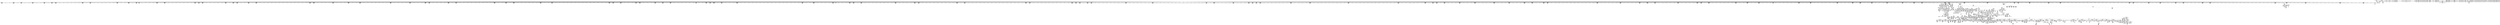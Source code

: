 digraph {
	CE0x48726f0 [shape=record,shape=Mrecord,label="{CE0x48726f0|inode_has_perm:tmp4|security/selinux/hooks.c,1609|*SummSource*}"]
	CE0x4862db0 [shape=record,shape=Mrecord,label="{CE0x4862db0|8:_i8,_32:_%struct.inode*,_%struct.selinux_audit_data*,_456:_i8*,_:_SCMRE_184,185_}"]
	CE0x4925180 [shape=record,shape=Mrecord,label="{CE0x4925180|inode_has_perm:tmp8|security/selinux/hooks.c,1611|*SummSink*}"]
	CE0x4832190 [shape=record,shape=Mrecord,label="{CE0x4832190|i8*_getelementptr_inbounds_(_25_x_i8_,_25_x_i8_*_.str3,_i32_0,_i32_0)|*Constant*|*SummSink*}"]
	CE0x48ec470 [shape=record,shape=Mrecord,label="{CE0x48ec470|0:_i32,_4:_i32,_8:_i16,_12:_i32,_16:_i32,_20:_i32,_24:_i32,_56:_i8*,_:_SCMRE_208,210_|*MultipleSource*|*LoadInst*|include/linux/fs.h,1916|security/selinux/hooks.c,1675|Function::inode_has_perm&Arg::inode::|security/selinux/hooks.c,1611}"]
	CE0x48ffbd0 [shape=record,shape=Mrecord,label="{CE0x48ffbd0|0:_i32,_4:_i32,_8:_i16,_12:_i32,_16:_i32,_20:_i32,_24:_i32,_56:_i8*,_:_SCMRE_573,574_}"]
	CE0x481a590 [shape=record,shape=Mrecord,label="{CE0x481a590|i64*_getelementptr_inbounds_(_2_x_i64_,_2_x_i64_*___llvm_gcov_ctr98,_i64_0,_i64_0)|*Constant*|*SummSink*}"]
	CE0x4813fe0 [shape=record,shape=Mrecord,label="{CE0x4813fe0|i64*_getelementptr_inbounds_(_11_x_i64_,_11_x_i64_*___llvm_gcov_ctr259,_i64_0,_i64_6)|*Constant*|*SummSource*}"]
	CE0x481f810 [shape=record,shape=Mrecord,label="{CE0x481f810|i64_1|*Constant*}"]
	CE0x48ecf80 [shape=record,shape=Mrecord,label="{CE0x48ecf80|0:_i32,_4:_i32,_8:_i16,_12:_i32,_16:_i32,_20:_i32,_24:_i32,_56:_i8*,_:_SCMRE_241,242_}"]
	CE0x4860320 [shape=record,shape=Mrecord,label="{CE0x4860320|0:_i32,_4:_i32,_8:_i16,_12:_i32,_16:_i32,_20:_i32,_24:_i32,_56:_i8*,_:_SCMRE_80,88_|*MultipleSource*|*LoadInst*|include/linux/fs.h,1916|security/selinux/hooks.c,1675|Function::inode_has_perm&Arg::inode::|security/selinux/hooks.c,1611}"]
	CE0x48834a0 [shape=record,shape=Mrecord,label="{CE0x48834a0|8:_i8,_32:_%struct.inode*,_%struct.selinux_audit_data*,_456:_i8*,_:_SCMRE_156,157_}"]
	CE0x485db80 [shape=record,shape=Mrecord,label="{CE0x485db80|GLOBAL:__llvm_gcov_ctr170|Global_var:__llvm_gcov_ctr170}"]
	CE0x4915b50 [shape=record,shape=Mrecord,label="{CE0x4915b50|inode_has_perm:i_security|security/selinux/hooks.c,1615}"]
	CE0x4903da0 [shape=record,shape=Mrecord,label="{CE0x4903da0|0:_i32,_4:_i32,_8:_i16,_12:_i32,_16:_i32,_20:_i32,_24:_i32,_56:_i8*,_:_SCMRE_612,613_}"]
	CE0x48ff510 [shape=record,shape=Mrecord,label="{CE0x48ff510|0:_i32,_4:_i32,_8:_i16,_12:_i32,_16:_i32,_20:_i32,_24:_i32,_56:_i8*,_:_SCMRE_569,570_}"]
	CE0x481adf0 [shape=record,shape=Mrecord,label="{CE0x481adf0|8:_i8,_32:_%struct.inode*,_%struct.selinux_audit_data*,_456:_i8*,_:_SCMRE_60,61_}"]
	CE0x4830320 [shape=record,shape=Mrecord,label="{CE0x4830320|i64_2|*Constant*|*SummSink*}"]
	CE0x48da720 [shape=record,shape=Mrecord,label="{CE0x48da720|__validate_creds:conv|include/linux/cred.h,173|*SummSource*}"]
	CE0x481dcf0 [shape=record,shape=Mrecord,label="{CE0x481dcf0|0:_i32,_4:_i32,_8:_i16,_12:_i32,_16:_i32,_20:_i32,_24:_i32,_56:_i8*,_:_SCMRE_0,2_|*MultipleSource*|*LoadInst*|include/linux/fs.h,1916|security/selinux/hooks.c,1675|Function::inode_has_perm&Arg::inode::|security/selinux/hooks.c,1611}"]
	CE0x4888670 [shape=record,shape=Mrecord,label="{CE0x4888670|file_has_perm:tmp26|security/selinux/hooks.c,1694|*SummSink*}"]
	CE0x48e76d0 [shape=record,shape=Mrecord,label="{CE0x48e76d0|0:_i32,_4:_i32,_8:_i16,_12:_i32,_16:_i32,_20:_i32,_24:_i32,_56:_i8*,_:_SCMRE_163,164_}"]
	CE0x48fde90 [shape=record,shape=Mrecord,label="{CE0x48fde90|0:_i32,_4:_i32,_8:_i16,_12:_i32,_16:_i32,_20:_i32,_24:_i32,_56:_i8*,_:_SCMRE_555,556_}"]
	CE0x48d29f0 [shape=record,shape=Mrecord,label="{CE0x48d29f0|_call_void_mcount()_#3}"]
	CE0x4875ea0 [shape=record,shape=Mrecord,label="{CE0x4875ea0|8:_i8,_32:_%struct.inode*,_%struct.selinux_audit_data*,_456:_i8*,_:_SCMRE_119,120_}"]
	CE0x481dc80 [shape=record,shape=Mrecord,label="{CE0x481dc80|0:_i32,_4:_i32,_8:_i16,_12:_i32,_16:_i32,_20:_i32,_24:_i32,_56:_i8*,_:_SCMRE_136,137_}"]
	CE0x482b970 [shape=record,shape=Mrecord,label="{CE0x482b970|%struct.task_struct*_(%struct.task_struct**)*_asm_movq_%gs:$_1:P_,$0_,_r,im,_dirflag_,_fpsr_,_flags_|*SummSource*}"]
	CE0x487ccc0 [shape=record,shape=Mrecord,label="{CE0x487ccc0|i64*_getelementptr_inbounds_(_2_x_i64_,_2_x_i64_*___llvm_gcov_ctr131,_i64_0,_i64_1)|*Constant*}"]
	CE0x488bf20 [shape=record,shape=Mrecord,label="{CE0x488bf20|cred_sid:bb}"]
	CE0x490f3e0 [shape=record,shape=Mrecord,label="{CE0x490f3e0|0:_i32,_4:_i32,_8:_i16,_12:_i32,_16:_i32,_20:_i32,_24:_i32,_56:_i8*,_:_SCMRE_912,913_}"]
	CE0x4922fa0 [shape=record,shape=Mrecord,label="{CE0x4922fa0|inode_has_perm:conv|security/selinux/hooks.c,1611|*SummSink*}"]
	CE0x4930be0 [shape=record,shape=Mrecord,label="{CE0x4930be0|__validate_creds:tmp6|include/linux/cred.h,174|*SummSource*}"]
	CE0x490c650 [shape=record,shape=Mrecord,label="{CE0x490c650|0:_i32,_4:_i32,_8:_i16,_12:_i32,_16:_i32,_20:_i32,_24:_i32,_56:_i8*,_:_SCMRE_885,886_}"]
	CE0x4856670 [shape=record,shape=Mrecord,label="{CE0x4856670|file_has_perm:f_path|security/selinux/hooks.c,1681|*SummSink*}"]
	CE0x488e050 [shape=record,shape=Mrecord,label="{CE0x488e050|cred_sid:tmp4|*LoadInst*|security/selinux/hooks.c,196|*SummSource*}"]
	CE0x4811770 [shape=record,shape=Mrecord,label="{CE0x4811770|file_has_perm:tmp1|*SummSink*}"]
	CE0x480ee10 [shape=record,shape=Mrecord,label="{CE0x480ee10|_call_void_mcount()_#3}"]
	CE0x482c900 [shape=record,shape=Mrecord,label="{CE0x482c900|8:_i8,_32:_%struct.inode*,_%struct.selinux_audit_data*,_456:_i8*,_:_SCMRE_64,65_}"]
	CE0x4811690 [shape=record,shape=Mrecord,label="{CE0x4811690|file_has_perm:tmp1}"]
	CE0x4813580 [shape=record,shape=Mrecord,label="{CE0x4813580|i32_0|*Constant*|*SummSource*}"]
	CE0x4872a30 [shape=record,shape=Mrecord,label="{CE0x4872a30|__validate_creds:call|include/linux/cred.h,173}"]
	CE0x49302e0 [shape=record,shape=Mrecord,label="{CE0x49302e0|__validate_creds:tmp8|include/linux/cred.h,175}"]
	CE0x490dc40 [shape=record,shape=Mrecord,label="{CE0x490dc40|0:_i32,_4:_i32,_8:_i16,_12:_i32,_16:_i32,_20:_i32,_24:_i32,_56:_i8*,_:_SCMRE_898,899_}"]
	CE0x48e40f0 [shape=record,shape=Mrecord,label="{CE0x48e40f0|0:_i32,_4:_i32,_8:_i16,_12:_i32,_16:_i32,_20:_i32,_24:_i32,_56:_i8*,_:_SCMRE_128,136_|*MultipleSource*|*LoadInst*|include/linux/fs.h,1916|security/selinux/hooks.c,1675|Function::inode_has_perm&Arg::inode::|security/selinux/hooks.c,1611}"]
	CE0x480dcd0 [shape=record,shape=Mrecord,label="{CE0x480dcd0|GLOBAL:lockdep_rcu_suspicious|*Constant*|*SummSource*}"]
	CE0x4903380 [shape=record,shape=Mrecord,label="{CE0x4903380|0:_i32,_4:_i32,_8:_i16,_12:_i32,_16:_i32,_20:_i32,_24:_i32,_56:_i8*,_:_SCMRE_606,607_}"]
	CE0x4817820 [shape=record,shape=Mrecord,label="{CE0x4817820|8:_i8,_32:_%struct.inode*,_%struct.selinux_audit_data*,_456:_i8*,_:_SCMRE_109,110_}"]
	CE0x491df10 [shape=record,shape=Mrecord,label="{CE0x491df10|inode_has_perm:tmp19|security/selinux/hooks.c,1618}"]
	CE0x4818050 [shape=record,shape=Mrecord,label="{CE0x4818050|GLOBAL:__validate_creds|*Constant*|*SummSource*}"]
	CE0x4841e10 [shape=record,shape=Mrecord,label="{CE0x4841e10|8:_i8,_32:_%struct.inode*,_%struct.selinux_audit_data*,_456:_i8*,_:_SCMRE_32,40_|*MultipleSource*|security/selinux/hooks.c, 1676|security/selinux/hooks.c,1674|Function::file_has_perm&Arg::file::|Function::selinux_file_lock&Arg::file::}"]
	CE0x4825940 [shape=record,shape=Mrecord,label="{CE0x4825940|selinux_file_lock:tmp10|security/selinux/hooks.c,3337|*SummSink*}"]
	CE0x4862570 [shape=record,shape=Mrecord,label="{CE0x4862570|8:_i8,_32:_%struct.inode*,_%struct.selinux_audit_data*,_456:_i8*,_:_SCMRE_178,179_}"]
	CE0x4819350 [shape=record,shape=Mrecord,label="{CE0x4819350|i64*_getelementptr_inbounds_(_12_x_i64_,_12_x_i64_*___llvm_gcov_ctr170,_i64_0,_i64_0)|*Constant*|*SummSink*}"]
	CE0x48ea460 [shape=record,shape=Mrecord,label="{CE0x48ea460|0:_i32,_4:_i32,_8:_i16,_12:_i32,_16:_i32,_20:_i32,_24:_i32,_56:_i8*,_:_SCMRE_190,191_}"]
	CE0x48f1b90 [shape=record,shape=Mrecord,label="{CE0x48f1b90|0:_i32,_4:_i32,_8:_i16,_12:_i32,_16:_i32,_20:_i32,_24:_i32,_56:_i8*,_:_SCMRE_265,266_}"]
	CE0x4907ce0 [shape=record,shape=Mrecord,label="{CE0x4907ce0|0:_i32,_4:_i32,_8:_i16,_12:_i32,_16:_i32,_20:_i32,_24:_i32,_56:_i8*,_:_SCMRE_752,756_|*MultipleSource*|*LoadInst*|include/linux/fs.h,1916|security/selinux/hooks.c,1675|Function::inode_has_perm&Arg::inode::|security/selinux/hooks.c,1611}"]
	CE0x48e54a0 [shape=record,shape=Mrecord,label="{CE0x48e54a0|0:_i32,_4:_i32,_8:_i16,_12:_i32,_16:_i32,_20:_i32,_24:_i32,_56:_i8*,_:_SCMRE_146,147_}"]
	CE0x486df30 [shape=record,shape=Mrecord,label="{CE0x486df30|i32_(i32,_i32,_i16,_i32,_%struct.common_audit_data*)*_bitcast_(i32_(i32,_i32,_i16,_i32,_%struct.common_audit_data.495*)*_avc_has_perm_to_i32_(i32,_i32,_i16,_i32,_%struct.common_audit_data*)*)|*Constant*|*SummSource*}"]
	CE0x481d2e0 [shape=record,shape=Mrecord,label="{CE0x481d2e0|COLLAPSED:_GCMRE___llvm_gcov_ctr259_internal_global_11_x_i64_zeroinitializer:_elem_0:default:}"]
	CE0x4871f20 [shape=record,shape=Mrecord,label="{CE0x4871f20|__validate_creds:cred|Function::__validate_creds&Arg::cred::}"]
	CE0x48ebf60 [shape=record,shape=Mrecord,label="{CE0x48ebf60|0:_i32,_4:_i32,_8:_i16,_12:_i32,_16:_i32,_20:_i32,_24:_i32,_56:_i8*,_:_SCMRE_206,207_}"]
	CE0x4886c60 [shape=record,shape=Mrecord,label="{CE0x4886c60|inode_has_perm:perms|Function::inode_has_perm&Arg::perms::}"]
	CE0x4819a50 [shape=record,shape=Mrecord,label="{CE0x4819a50|get_current:bb|*SummSink*}"]
	CE0x492ef90 [shape=record,shape=Mrecord,label="{CE0x492ef90|__validate_creds:tmp7|include/linux/cred.h,174|*SummSource*}"]
	CE0x48a8280 [shape=record,shape=Mrecord,label="{CE0x48a8280|file_has_perm:tmp16|security/selinux/hooks.c,1689|*SummSink*}"]
	CE0x485dfb0 [shape=record,shape=Mrecord,label="{CE0x485dfb0|file_has_perm:tmp8|security/selinux/hooks.c,1683}"]
	CE0x48f9b60 [shape=record,shape=Mrecord,label="{CE0x48f9b60|0:_i32,_4:_i32,_8:_i16,_12:_i32,_16:_i32,_20:_i32,_24:_i32,_56:_i8*,_:_SCMRE_464,472_|*MultipleSource*|*LoadInst*|include/linux/fs.h,1916|security/selinux/hooks.c,1675|Function::inode_has_perm&Arg::inode::|security/selinux/hooks.c,1611}"]
	CE0x487be90 [shape=record,shape=Mrecord,label="{CE0x487be90|cred_sid:security|security/selinux/hooks.c,196}"]
	CE0x492d860 [shape=record,shape=Mrecord,label="{CE0x492d860|inode_has_perm:retval.0}"]
	CE0x4838d20 [shape=record,shape=Mrecord,label="{CE0x4838d20|i8_1|*Constant*}"]
	CE0x48304c0 [shape=record,shape=Mrecord,label="{CE0x48304c0|selinux_file_lock:tmp4|security/selinux/hooks.c,3337}"]
	CE0x4889b40 [shape=record,shape=Mrecord,label="{CE0x4889b40|i64*_getelementptr_inbounds_(_12_x_i64_,_12_x_i64_*___llvm_gcov_ctr170,_i64_0,_i64_11)|*Constant*|*SummSource*}"]
	CE0x48e0680 [shape=record,shape=Mrecord,label="{CE0x48e0680|__validate_creds:tobool|include/linux/cred.h,173}"]
	CE0x4839830 [shape=record,shape=Mrecord,label="{CE0x4839830|selinux_file_lock:tmp12|security/selinux/hooks.c,3337|*SummSink*}"]
	CE0x486f400 [shape=record,shape=Mrecord,label="{CE0x486f400|GLOBAL:cred_sid|*Constant*|*SummSource*}"]
	CE0x48a6660 [shape=record,shape=Mrecord,label="{CE0x48a6660|file_has_perm:tmp20|security/selinux/hooks.c,1694|*SummSource*}"]
	CE0x49027b0 [shape=record,shape=Mrecord,label="{CE0x49027b0|0:_i32,_4:_i32,_8:_i16,_12:_i32,_16:_i32,_20:_i32,_24:_i32,_56:_i8*,_:_SCMRE_599,600_}"]
	CE0x48e9da0 [shape=record,shape=Mrecord,label="{CE0x48e9da0|0:_i32,_4:_i32,_8:_i16,_12:_i32,_16:_i32,_20:_i32,_24:_i32,_56:_i8*,_:_SCMRE_186,187_}"]
	CE0x481a280 [shape=record,shape=Mrecord,label="{CE0x481a280|file_has_perm:tmp|*SummSink*}"]
	CE0x48715f0 [shape=record,shape=Mrecord,label="{CE0x48715f0|0:_i32,_4:_i32,_8:_i16,_12:_i32,_16:_i32,_20:_i32,_24:_i32,_56:_i8*,_:_SCMRE_12,16_|*MultipleSource*|*LoadInst*|include/linux/fs.h,1916|security/selinux/hooks.c,1675|Function::inode_has_perm&Arg::inode::|security/selinux/hooks.c,1611}"]
	CE0x48e3e30 [shape=record,shape=Mrecord,label="{CE0x48e3e30|0:_i32,_4:_i32,_8:_i16,_12:_i32,_16:_i32,_20:_i32,_24:_i32,_56:_i8*,_:_SCMRE_120,128_|*MultipleSource*|*LoadInst*|include/linux/fs.h,1916|security/selinux/hooks.c,1675|Function::inode_has_perm&Arg::inode::|security/selinux/hooks.c,1611}"]
	CE0x48d5c10 [shape=record,shape=Mrecord,label="{CE0x48d5c10|GLOBAL:creds_are_invalid|*Constant*|*SummSource*}"]
	CE0x4876000 [shape=record,shape=Mrecord,label="{CE0x4876000|8:_i8,_32:_%struct.inode*,_%struct.selinux_audit_data*,_456:_i8*,_:_SCMRE_120,121_}"]
	CE0x48dc240 [shape=record,shape=Mrecord,label="{CE0x48dc240|i64*_getelementptr_inbounds_(_8_x_i64_,_8_x_i64_*___llvm_gcov_ctr154,_i64_0,_i64_0)|*Constant*}"]
	CE0x483dd90 [shape=record,shape=Mrecord,label="{CE0x483dd90|get_current:entry}"]
	CE0x481e860 [shape=record,shape=Mrecord,label="{CE0x481e860|i64_5|*Constant*|*SummSource*}"]
	CE0x48605a0 [shape=record,shape=Mrecord,label="{CE0x48605a0|0:_i32,_4:_i32,_8:_i16,_12:_i32,_16:_i32,_20:_i32,_24:_i32,_56:_i8*,_:_SCMRE_88,96_|*MultipleSource*|*LoadInst*|include/linux/fs.h,1916|security/selinux/hooks.c,1675|Function::inode_has_perm&Arg::inode::|security/selinux/hooks.c,1611}"]
	CE0x48235b0 [shape=record,shape=Mrecord,label="{CE0x48235b0|i64*_getelementptr_inbounds_(_11_x_i64_,_11_x_i64_*___llvm_gcov_ctr259,_i64_0,_i64_9)|*Constant*}"]
	CE0x48f4e30 [shape=record,shape=Mrecord,label="{CE0x48f4e30|0:_i32,_4:_i32,_8:_i16,_12:_i32,_16:_i32,_20:_i32,_24:_i32,_56:_i8*,_:_SCMRE_295,296_}"]
	CE0x481f2a0 [shape=record,shape=Mrecord,label="{CE0x481f2a0|selinux_file_lock:land.lhs.true2|*SummSource*}"]
	CE0x485d550 [shape=record,shape=Mrecord,label="{CE0x485d550|file_has_perm:tmp7|security/selinux/hooks.c,1683}"]
	CE0x48a9390 [shape=record,shape=Mrecord,label="{CE0x48a9390|file_has_perm:tmp18|security/selinux/hooks.c,1690|*SummSource*}"]
	CE0x4862af0 [shape=record,shape=Mrecord,label="{CE0x4862af0|8:_i8,_32:_%struct.inode*,_%struct.selinux_audit_data*,_456:_i8*,_:_SCMRE_182,183_}"]
	CE0x4915fd0 [shape=record,shape=Mrecord,label="{CE0x4915fd0|inode_has_perm:tmp15|*LoadInst*|security/selinux/hooks.c,1615|*SummSink*}"]
	CE0x48fd4a0 [shape=record,shape=Mrecord,label="{CE0x48fd4a0|0:_i32,_4:_i32,_8:_i16,_12:_i32,_16:_i32,_20:_i32,_24:_i32,_56:_i8*,_:_SCMRE_544,552_|*MultipleSource*|*LoadInst*|include/linux/fs.h,1916|security/selinux/hooks.c,1675|Function::inode_has_perm&Arg::inode::|security/selinux/hooks.c,1611}"]
	CE0x4865c80 [shape=record,shape=Mrecord,label="{CE0x4865c80|file_has_perm:tmp2|*LoadInst*|security/selinux/hooks.c,1674}"]
	CE0x481e9d0 [shape=record,shape=Mrecord,label="{CE0x481e9d0|i64_5|*Constant*}"]
	CE0x4830da0 [shape=record,shape=Mrecord,label="{CE0x4830da0|selinux_file_lock:tmp7|security/selinux/hooks.c,3337|*SummSink*}"]
	CE0x509d970 [shape=record,shape=Mrecord,label="{CE0x509d970|selinux_file_lock:tmp3|*SummSource*}"]
	CE0x4900950 [shape=record,shape=Mrecord,label="{CE0x4900950|0:_i32,_4:_i32,_8:_i16,_12:_i32,_16:_i32,_20:_i32,_24:_i32,_56:_i8*,_:_SCMRE_581,582_}"]
	CE0x483fe50 [shape=record,shape=Mrecord,label="{CE0x483fe50|_call_void_mcount()_#3|*SummSink*}"]
	CE0x48e6b10 [shape=record,shape=Mrecord,label="{CE0x48e6b10|0:_i32,_4:_i32,_8:_i16,_12:_i32,_16:_i32,_20:_i32,_24:_i32,_56:_i8*,_:_SCMRE_139,140_}"]
	CE0x483d740 [shape=record,shape=Mrecord,label="{CE0x483d740|selinux_file_lock:call3|security/selinux/hooks.c,3337|*SummSink*}"]
	CE0x48f9320 [shape=record,shape=Mrecord,label="{CE0x48f9320|0:_i32,_4:_i32,_8:_i16,_12:_i32,_16:_i32,_20:_i32,_24:_i32,_56:_i8*,_:_SCMRE_440,448_|*MultipleSource*|*LoadInst*|include/linux/fs.h,1916|security/selinux/hooks.c,1675|Function::inode_has_perm&Arg::inode::|security/selinux/hooks.c,1611}"]
	CE0x4924760 [shape=record,shape=Mrecord,label="{CE0x4924760|inode_has_perm:tmp7|security/selinux/hooks.c,1611|*SummSource*}"]
	CE0x49230d0 [shape=record,shape=Mrecord,label="{CE0x49230d0|GLOBAL:llvm.expect.i64|*Constant*}"]
	CE0x4844070 [shape=record,shape=Mrecord,label="{CE0x4844070|8:_i8,_32:_%struct.inode*,_%struct.selinux_audit_data*,_456:_i8*,_:_SCMRE_80,81_}"]
	CE0x480f3a0 [shape=record,shape=Mrecord,label="{CE0x480f3a0|selinux_file_lock:if.end|*SummSink*}"]
	CE0x492f6c0 [shape=record,shape=Mrecord,label="{CE0x492f6c0|i64*_getelementptr_inbounds_(_5_x_i64_,_5_x_i64_*___llvm_gcov_ctr155,_i64_0,_i64_4)|*Constant*}"]
	CE0x48fc420 [shape=record,shape=Mrecord,label="{CE0x48fc420|0:_i32,_4:_i32,_8:_i16,_12:_i32,_16:_i32,_20:_i32,_24:_i32,_56:_i8*,_:_SCMRE_508,512_|*MultipleSource*|*LoadInst*|include/linux/fs.h,1916|security/selinux/hooks.c,1675|Function::inode_has_perm&Arg::inode::|security/selinux/hooks.c,1611}"]
	CE0x4873460 [shape=record,shape=Mrecord,label="{CE0x4873460|__validate_creds:tmp1}"]
	CE0x4884030 [shape=record,shape=Mrecord,label="{CE0x4884030|i32_1|*Constant*}"]
	CE0x483b990 [shape=record,shape=Mrecord,label="{CE0x483b990|i16_8|*Constant*|*SummSink*}"]
	CE0x48f7d20 [shape=record,shape=Mrecord,label="{CE0x48f7d20|0:_i32,_4:_i32,_8:_i16,_12:_i32,_16:_i32,_20:_i32,_24:_i32,_56:_i8*,_:_SCMRE_376,384_|*MultipleSource*|*LoadInst*|include/linux/fs.h,1916|security/selinux/hooks.c,1675|Function::inode_has_perm&Arg::inode::|security/selinux/hooks.c,1611}"]
	CE0x486b9b0 [shape=record,shape=Mrecord,label="{CE0x486b9b0|0:_i32,_4:_i32,_8:_i16,_12:_i32,_16:_i32,_20:_i32,_24:_i32,_56:_i8*,_:_SCMRE_248,249_}"]
	CE0x4885020 [shape=record,shape=Mrecord,label="{CE0x4885020|0:_i32,_4:_i32,_8:_i32,_12:_i32,_:_CMRE_0,4_|*MultipleSource*|security/selinux/hooks.c,196|*LoadInst*|security/selinux/hooks.c,196|security/selinux/hooks.c,197}"]
	CE0x48f1ef0 [shape=record,shape=Mrecord,label="{CE0x48f1ef0|0:_i32,_4:_i32,_8:_i16,_12:_i32,_16:_i32,_20:_i32,_24:_i32,_56:_i8*,_:_SCMRE_267,268_}"]
	CE0x483f1b0 [shape=record,shape=Mrecord,label="{CE0x483f1b0|COLLAPSED:_GCMRE___llvm_gcov_ctr155_internal_global_5_x_i64_zeroinitializer:_elem_0:default:}"]
	CE0x49115a0 [shape=record,shape=Mrecord,label="{CE0x49115a0|0:_i32,_4:_i32,_8:_i16,_12:_i32,_16:_i32,_20:_i32,_24:_i32,_56:_i8*,_:_SCMRE_932,933_}"]
	CE0x48f4410 [shape=record,shape=Mrecord,label="{CE0x48f4410|0:_i32,_4:_i32,_8:_i16,_12:_i32,_16:_i32,_20:_i32,_24:_i32,_56:_i8*,_:_SCMRE_289,290_}"]
	CE0x486c580 [shape=record,shape=Mrecord,label="{CE0x486c580|0:_i32,_4:_i32,_8:_i16,_12:_i32,_16:_i32,_20:_i32,_24:_i32,_56:_i8*,_:_SCMRE_255,256_}"]
	CE0x4839700 [shape=record,shape=Mrecord,label="{CE0x4839700|selinux_file_lock:tmp12|security/selinux/hooks.c,3337|*SummSource*}"]
	CE0x48d8a40 [shape=record,shape=Mrecord,label="{CE0x48d8a40|inode_has_perm:if.then}"]
	CE0x48863b0 [shape=record,shape=Mrecord,label="{CE0x48863b0|inode_has_perm:cred|Function::inode_has_perm&Arg::cred::}"]
	CE0x482cfe0 [shape=record,shape=Mrecord,label="{CE0x482cfe0|8:_i8,_32:_%struct.inode*,_%struct.selinux_audit_data*,_456:_i8*,_:_SCMRE_69,70_}"]
	CE0x487e710 [shape=record,shape=Mrecord,label="{CE0x487e710|file_inode:tmp2}"]
	CE0x4828960 [shape=record,shape=Mrecord,label="{CE0x4828960|8:_i8,_32:_%struct.inode*,_%struct.selinux_audit_data*,_456:_i8*,_:_SCMRE_316,320_|*MultipleSource*|security/selinux/hooks.c, 1676|security/selinux/hooks.c,1674|Function::file_has_perm&Arg::file::|Function::selinux_file_lock&Arg::file::}"]
	CE0x490f590 [shape=record,shape=Mrecord,label="{CE0x490f590|0:_i32,_4:_i32,_8:_i16,_12:_i32,_16:_i32,_20:_i32,_24:_i32,_56:_i8*,_:_SCMRE_913,914_}"]
	CE0x48fbb60 [shape=record,shape=Mrecord,label="{CE0x48fbb60|0:_i32,_4:_i32,_8:_i16,_12:_i32,_16:_i32,_20:_i32,_24:_i32,_56:_i8*,_:_SCMRE_496,500_|*MultipleSource*|*LoadInst*|include/linux/fs.h,1916|security/selinux/hooks.c,1675|Function::inode_has_perm&Arg::inode::|security/selinux/hooks.c,1611}"]
	CE0x48898b0 [shape=record,shape=Mrecord,label="{CE0x48898b0|i64*_getelementptr_inbounds_(_12_x_i64_,_12_x_i64_*___llvm_gcov_ctr170,_i64_0,_i64_11)|*Constant*}"]
	CE0x48e9530 [shape=record,shape=Mrecord,label="{CE0x48e9530|0:_i32,_4:_i32,_8:_i16,_12:_i32,_16:_i32,_20:_i32,_24:_i32,_56:_i8*,_:_SCMRE_181,182_}"]
	CE0x48eacd0 [shape=record,shape=Mrecord,label="{CE0x48eacd0|0:_i32,_4:_i32,_8:_i16,_12:_i32,_16:_i32,_20:_i32,_24:_i32,_56:_i8*,_:_SCMRE_195,196_}"]
	CE0x487cf20 [shape=record,shape=Mrecord,label="{CE0x487cf20|i64*_getelementptr_inbounds_(_2_x_i64_,_2_x_i64_*___llvm_gcov_ctr131,_i64_0,_i64_1)|*Constant*|*SummSource*}"]
	CE0x48662d0 [shape=record,shape=Mrecord,label="{CE0x48662d0|8:_i8,_32:_%struct.inode*,_%struct.selinux_audit_data*,_456:_i8*,_:_SCMRE_123,124_}"]
	CE0x49159c0 [shape=record,shape=Mrecord,label="{CE0x49159c0|inode_has_perm:i_security|security/selinux/hooks.c,1615|*SummSink*}"]
	CE0x48fdfb0 [shape=record,shape=Mrecord,label="{CE0x48fdfb0|0:_i32,_4:_i32,_8:_i16,_12:_i32,_16:_i32,_20:_i32,_24:_i32,_56:_i8*,_:_SCMRE_556,557_}"]
	CE0x487e780 [shape=record,shape=Mrecord,label="{CE0x487e780|file_inode:tmp2|*SummSource*}"]
	CE0x4862f10 [shape=record,shape=Mrecord,label="{CE0x4862f10|8:_i8,_32:_%struct.inode*,_%struct.selinux_audit_data*,_456:_i8*,_:_SCMRE_185,186_}"]
	CE0x49245f0 [shape=record,shape=Mrecord,label="{CE0x49245f0|inode_has_perm:tmp8|security/selinux/hooks.c,1611}"]
	CE0x4822270 [shape=record,shape=Mrecord,label="{CE0x4822270|selinux_file_lock:tmp14|security/selinux/hooks.c,3337}"]
	CE0x4817fe0 [shape=record,shape=Mrecord,label="{CE0x4817fe0|GLOBAL:__validate_creds|*Constant*|*SummSink*}"]
	CE0x480dbf0 [shape=record,shape=Mrecord,label="{CE0x480dbf0|GLOBAL:lockdep_rcu_suspicious|*Constant*}"]
	CE0x4904460 [shape=record,shape=Mrecord,label="{CE0x4904460|0:_i32,_4:_i32,_8:_i16,_12:_i32,_16:_i32,_20:_i32,_24:_i32,_56:_i8*,_:_SCMRE_616,617_}"]
	CE0x4905be0 [shape=record,shape=Mrecord,label="{CE0x4905be0|0:_i32,_4:_i32,_8:_i16,_12:_i32,_16:_i32,_20:_i32,_24:_i32,_56:_i8*,_:_SCMRE_656,664_|*MultipleSource*|*LoadInst*|include/linux/fs.h,1916|security/selinux/hooks.c,1675|Function::inode_has_perm&Arg::inode::|security/selinux/hooks.c,1611}"]
	CE0x48128b0 [shape=record,shape=Mrecord,label="{CE0x48128b0|8:_i8,_32:_%struct.inode*,_%struct.selinux_audit_data*,_456:_i8*,_:_SCMRE_96,97_}"]
	CE0x4901a30 [shape=record,shape=Mrecord,label="{CE0x4901a30|0:_i32,_4:_i32,_8:_i16,_12:_i32,_16:_i32,_20:_i32,_24:_i32,_56:_i8*,_:_SCMRE_591,592_}"]
	CE0x4886100 [shape=record,shape=Mrecord,label="{CE0x4886100|inode_has_perm:entry}"]
	CE0x486a850 [shape=record,shape=Mrecord,label="{CE0x486a850|8:_i8,_32:_%struct.inode*,_%struct.selinux_audit_data*,_456:_i8*,_:_SCMRE_464,472_|*MultipleSource*|security/selinux/hooks.c, 1676|security/selinux/hooks.c,1674|Function::file_has_perm&Arg::file::|Function::selinux_file_lock&Arg::file::}"]
	CE0x48eb6f0 [shape=record,shape=Mrecord,label="{CE0x48eb6f0|0:_i32,_4:_i32,_8:_i16,_12:_i32,_16:_i32,_20:_i32,_24:_i32,_56:_i8*,_:_SCMRE_201,202_}"]
	CE0x4909160 [shape=record,shape=Mrecord,label="{CE0x4909160|0:_i32,_4:_i32,_8:_i16,_12:_i32,_16:_i32,_20:_i32,_24:_i32,_56:_i8*,_:_SCMRE_816,824_|*MultipleSource*|*LoadInst*|include/linux/fs.h,1916|security/selinux/hooks.c,1675|Function::inode_has_perm&Arg::inode::|security/selinux/hooks.c,1611}"]
	CE0x49160e0 [shape=record,shape=Mrecord,label="{CE0x49160e0|inode_has_perm:tmp16|security/selinux/hooks.c,1615}"]
	CE0x485c900 [shape=record,shape=Mrecord,label="{CE0x485c900|0:_i32,_:_CRE_4,8_|*MultipleSource*|*LoadInst*|security/selinux/hooks.c,1674|security/selinux/hooks.c,1674|security/selinux/hooks.c,1683}"]
	CE0x4873e50 [shape=record,shape=Mrecord,label="{CE0x4873e50|__validate_creds:tmp2|include/linux/cred.h,173|*SummSink*}"]
	CE0x482c860 [shape=record,shape=Mrecord,label="{CE0x482c860|selinux_file_lock:entry}"]
	CE0x4861290 [shape=record,shape=Mrecord,label="{CE0x4861290|avc_has_perm:tsid|Function::avc_has_perm&Arg::tsid::}"]
	CE0x48e5ec0 [shape=record,shape=Mrecord,label="{CE0x48e5ec0|0:_i32,_4:_i32,_8:_i16,_12:_i32,_16:_i32,_20:_i32,_24:_i32,_56:_i8*,_:_SCMRE_152,153_}"]
	CE0x48e5b60 [shape=record,shape=Mrecord,label="{CE0x48e5b60|0:_i32,_4:_i32,_8:_i16,_12:_i32,_16:_i32,_20:_i32,_24:_i32,_56:_i8*,_:_SCMRE_150,151_}"]
	CE0x4843c50 [shape=record,shape=Mrecord,label="{CE0x4843c50|8:_i8,_32:_%struct.inode*,_%struct.selinux_audit_data*,_456:_i8*,_:_SCMRE_77,78_}"]
	CE0x4861ff0 [shape=record,shape=Mrecord,label="{CE0x4861ff0|8:_i8,_32:_%struct.inode*,_%struct.selinux_audit_data*,_456:_i8*,_:_SCMRE_174,175_}"]
	CE0x4869730 [shape=record,shape=Mrecord,label="{CE0x4869730|8:_i8,_32:_%struct.inode*,_%struct.selinux_audit_data*,_456:_i8*,_:_SCMRE_424,428_|*MultipleSource*|security/selinux/hooks.c, 1676|security/selinux/hooks.c,1674|Function::file_has_perm&Arg::file::|Function::selinux_file_lock&Arg::file::}"]
	CE0x48a3a40 [shape=record,shape=Mrecord,label="{CE0x48a3a40|file_has_perm:tobool|security/selinux/hooks.c,1688|*SummSink*}"]
	CE0x48dafc0 [shape=record,shape=Mrecord,label="{CE0x48dafc0|cred_sid:sid|security/selinux/hooks.c,197}"]
	CE0x4855530 [shape=record,shape=Mrecord,label="{CE0x4855530|file_has_perm:tmp5|security/selinux/hooks.c,1681|*SummSource*}"]
	CE0x49268b0 [shape=record,shape=Mrecord,label="{CE0x49268b0|inode_has_perm:tmp11|security/selinux/hooks.c,1612}"]
	CE0x490c800 [shape=record,shape=Mrecord,label="{CE0x490c800|0:_i32,_4:_i32,_8:_i16,_12:_i32,_16:_i32,_20:_i32,_24:_i32,_56:_i8*,_:_SCMRE_886,887_}"]
	CE0x4841f70 [shape=record,shape=Mrecord,label="{CE0x4841f70|8:_i8,_32:_%struct.inode*,_%struct.selinux_audit_data*,_456:_i8*,_:_SCMRE_40,48_|*MultipleSource*|security/selinux/hooks.c, 1676|security/selinux/hooks.c,1674|Function::file_has_perm&Arg::file::|Function::selinux_file_lock&Arg::file::}"]
	CE0x48f2910 [shape=record,shape=Mrecord,label="{CE0x48f2910|0:_i32,_4:_i32,_8:_i16,_12:_i32,_16:_i32,_20:_i32,_24:_i32,_56:_i8*,_:_SCMRE_273,274_}"]
	CE0x48368a0 [shape=record,shape=Mrecord,label="{CE0x48368a0|i32_3337|*Constant*|*SummSource*}"]
	CE0x4931140 [shape=record,shape=Mrecord,label="{CE0x4931140|i32_3|*Constant*}"]
	CE0x5ac1f40 [shape=record,shape=Mrecord,label="{CE0x5ac1f40|i64_1|*Constant*}"]
	CE0x48a4280 [shape=record,shape=Mrecord,label="{CE0x48a4280|i64_3|*Constant*}"]
	CE0x48f4770 [shape=record,shape=Mrecord,label="{CE0x48f4770|0:_i32,_4:_i32,_8:_i16,_12:_i32,_16:_i32,_20:_i32,_24:_i32,_56:_i8*,_:_SCMRE_291,292_}"]
	CE0x48f4920 [shape=record,shape=Mrecord,label="{CE0x48f4920|0:_i32,_4:_i32,_8:_i16,_12:_i32,_16:_i32,_20:_i32,_24:_i32,_56:_i8*,_:_SCMRE_292,293_}"]
	CE0x48e6730 [shape=record,shape=Mrecord,label="{CE0x48e6730|0:_i32,_4:_i32,_8:_i16,_12:_i32,_16:_i32,_20:_i32,_24:_i32,_56:_i8*,_:_SCMRE_157,158_}"]
	CE0x48d2490 [shape=record,shape=Mrecord,label="{CE0x48d2490|__validate_creds:cred|Function::__validate_creds&Arg::cred::|*SummSink*}"]
	CE0x48231d0 [shape=record,shape=Mrecord,label="{CE0x48231d0|8:_i8,_32:_%struct.inode*,_%struct.selinux_audit_data*,_456:_i8*,_:_SCMRE_7,8_}"]
	CE0x492f590 [shape=record,shape=Mrecord,label="{CE0x492f590|_call_void___invalid_creds(%struct.cred*_%cred,_i8*_%file,_i32_%line)_#10,_!dbg_!27721|include/linux/cred.h,174}"]
	CE0x48155a0 [shape=record,shape=Mrecord,label="{CE0x48155a0|file_has_perm:cred|Function::file_has_perm&Arg::cred::|*SummSink*}"]
	CE0x4842890 [shape=record,shape=Mrecord,label="{CE0x4842890|8:_i8,_32:_%struct.inode*,_%struct.selinux_audit_data*,_456:_i8*,_:_SCMRE_83,84_}"]
	CE0x4872360 [shape=record,shape=Mrecord,label="{CE0x4872360|GLOBAL:__llvm_gcov_ctr155|Global_var:__llvm_gcov_ctr155}"]
	CE0x48e6e30 [shape=record,shape=Mrecord,label="{CE0x48e6e30|_call_void_mcount()_#3}"]
	CE0x4931dc0 [shape=record,shape=Mrecord,label="{CE0x4931dc0|__validate_creds:tmp9|include/linux/cred.h,175|*SummSink*}"]
	CE0x48e7a30 [shape=record,shape=Mrecord,label="{CE0x48e7a30|0:_i32,_4:_i32,_8:_i16,_12:_i32,_16:_i32,_20:_i32,_24:_i32,_56:_i8*,_:_SCMRE_165,166_}"]
	CE0x4808e20 [shape=record,shape=Mrecord,label="{CE0x4808e20|selinux_file_lock:tmp|*SummSink*}"]
	CE0x48608a0 [shape=record,shape=Mrecord,label="{CE0x48608a0|0:_i32,_4:_i32,_8:_i16,_12:_i32,_16:_i32,_20:_i32,_24:_i32,_56:_i8*,_:_SCMRE_96,104_|*MultipleSource*|*LoadInst*|include/linux/fs.h,1916|security/selinux/hooks.c,1675|Function::inode_has_perm&Arg::inode::|security/selinux/hooks.c,1611}"]
	CE0x4821440 [shape=record,shape=Mrecord,label="{CE0x4821440|selinux_file_lock:tmp11|security/selinux/hooks.c,3337|*SummSource*}"]
	CE0x48dff30 [shape=record,shape=Mrecord,label="{CE0x48dff30|0:_i32,_4:_i32,_8:_i16,_12:_i32,_16:_i32,_20:_i32,_24:_i32,_56:_i8*,_:_SCMRE_8,12_|*MultipleSource*|*LoadInst*|include/linux/fs.h,1916|security/selinux/hooks.c,1675|Function::inode_has_perm&Arg::inode::|security/selinux/hooks.c,1611}"]
	CE0x481f4b0 [shape=record,shape=Mrecord,label="{CE0x481f4b0|selinux_file_lock:bb|*SummSink*}"]
	CE0x4819170 [shape=record,shape=Mrecord,label="{CE0x4819170|i64*_getelementptr_inbounds_(_12_x_i64_,_12_x_i64_*___llvm_gcov_ctr170,_i64_0,_i64_0)|*Constant*|*SummSource*}"]
	CE0x487ea30 [shape=record,shape=Mrecord,label="{CE0x487ea30|file_inode:tmp1|*SummSource*}"]
	CE0x481dc10 [shape=record,shape=Mrecord,label="{CE0x481dc10|inode_has_perm:i_flags|security/selinux/hooks.c,1611|*SummSink*}"]
	CE0x481e6b0 [shape=record,shape=Mrecord,label="{CE0x481e6b0|get_current:tmp1|*SummSource*}"]
	CE0x4909f20 [shape=record,shape=Mrecord,label="{CE0x4909f20|0:_i32,_4:_i32,_8:_i16,_12:_i32,_16:_i32,_20:_i32,_24:_i32,_56:_i8*,_:_SCMRE_856,864_|*MultipleSource*|*LoadInst*|include/linux/fs.h,1916|security/selinux/hooks.c,1675|Function::inode_has_perm&Arg::inode::|security/selinux/hooks.c,1611}"]
	CE0x48e4b10 [shape=record,shape=Mrecord,label="{CE0x48e4b10|0:_i32,_4:_i32,_8:_i16,_12:_i32,_16:_i32,_20:_i32,_24:_i32,_56:_i8*,_:_SCMRE_140,141_}"]
	CE0x48db270 [shape=record,shape=Mrecord,label="{CE0x48db270|COLLAPSED:_GCMRE___llvm_gcov_ctr154_internal_global_8_x_i64_zeroinitializer:_elem_0:default:}"]
	CE0x4846320 [shape=record,shape=Mrecord,label="{CE0x4846320|file_has_perm:tmp5|security/selinux/hooks.c,1681}"]
	CE0x48e5140 [shape=record,shape=Mrecord,label="{CE0x48e5140|0:_i32,_4:_i32,_8:_i16,_12:_i32,_16:_i32,_20:_i32,_24:_i32,_56:_i8*,_:_SCMRE_144,145_}"]
	CE0x48e7f40 [shape=record,shape=Mrecord,label="{CE0x48e7f40|0:_i32,_4:_i32,_8:_i16,_12:_i32,_16:_i32,_20:_i32,_24:_i32,_56:_i8*,_:_SCMRE_168,169_}"]
	CE0x4883a20 [shape=record,shape=Mrecord,label="{CE0x4883a20|8:_i8,_32:_%struct.inode*,_%struct.selinux_audit_data*,_456:_i8*,_:_SCMRE_160,161_}"]
	CE0x48fb000 [shape=record,shape=Mrecord,label="{CE0x48fb000|0:_i32,_4:_i32,_8:_i16,_12:_i32,_16:_i32,_20:_i32,_24:_i32,_56:_i8*,_:_SCMRE_482,483_}"]
	CE0x4860ee0 [shape=record,shape=Mrecord,label="{CE0x4860ee0|avc_has_perm:ssid|Function::avc_has_perm&Arg::ssid::}"]
	CE0x4814ce0 [shape=record,shape=Mrecord,label="{CE0x4814ce0|GLOBAL:file_has_perm|*Constant*|*SummSink*}"]
	CE0x48f8da0 [shape=record,shape=Mrecord,label="{CE0x48f8da0|0:_i32,_4:_i32,_8:_i16,_12:_i32,_16:_i32,_20:_i32,_24:_i32,_56:_i8*,_:_SCMRE_424,432_|*MultipleSource*|*LoadInst*|include/linux/fs.h,1916|security/selinux/hooks.c,1675|Function::inode_has_perm&Arg::inode::|security/selinux/hooks.c,1611}"]
	CE0x483b3c0 [shape=record,shape=Mrecord,label="{CE0x483b3c0|8:_i8,_32:_%struct.inode*,_%struct.selinux_audit_data*,_456:_i8*,_:_SCMRE_58,59_}"]
	CE0x4866c10 [shape=record,shape=Mrecord,label="{CE0x4866c10|8:_i8,_32:_%struct.inode*,_%struct.selinux_audit_data*,_456:_i8*,_:_SCMRE_136,140_|*MultipleSource*|security/selinux/hooks.c, 1676|security/selinux/hooks.c,1674|Function::file_has_perm&Arg::file::|Function::selinux_file_lock&Arg::file::}"]
	CE0x4846b60 [shape=record,shape=Mrecord,label="{CE0x4846b60|_ret_%struct.task_struct*_%tmp4,_!dbg_!27714|./arch/x86/include/asm/current.h,14|*SummSink*}"]
	CE0x48f6dd0 [shape=record,shape=Mrecord,label="{CE0x48f6dd0|0:_i32,_4:_i32,_8:_i16,_12:_i32,_16:_i32,_20:_i32,_24:_i32,_56:_i8*,_:_SCMRE_328,336_|*MultipleSource*|*LoadInst*|include/linux/fs.h,1916|security/selinux/hooks.c,1675|Function::inode_has_perm&Arg::inode::|security/selinux/hooks.c,1611}"]
	CE0x48aa230 [shape=record,shape=Mrecord,label="{CE0x48aa230|file_has_perm:tobool7|security/selinux/hooks.c,1694}"]
	CE0x4931430 [shape=record,shape=Mrecord,label="{CE0x4931430|i32_3|*Constant*|*SummSource*}"]
	CE0x482e4f0 [shape=record,shape=Mrecord,label="{CE0x482e4f0|8:_i8,_32:_%struct.inode*,_%struct.selinux_audit_data*,_456:_i8*,_:_SCMRE_10,11_}"]
	CE0x48dbf30 [shape=record,shape=Mrecord,label="{CE0x48dbf30|i32_1|*Constant*}"]
	CE0x48a4630 [shape=record,shape=Mrecord,label="{CE0x48a4630|file_has_perm:tmp12|security/selinux/hooks.c,1688|*SummSource*}"]
	CE0x48762c0 [shape=record,shape=Mrecord,label="{CE0x48762c0|8:_i8,_32:_%struct.inode*,_%struct.selinux_audit_data*,_456:_i8*,_:_SCMRE_122,123_}"]
	CE0x48aa530 [shape=record,shape=Mrecord,label="{CE0x48aa530|file_has_perm:tobool7|security/selinux/hooks.c,1694|*SummSink*}"]
	CE0x48ec5b0 [shape=record,shape=Mrecord,label="{CE0x48ec5b0|0:_i32,_4:_i32,_8:_i16,_12:_i32,_16:_i32,_20:_i32,_24:_i32,_56:_i8*,_:_SCMRE_216,224_|*MultipleSource*|*LoadInst*|include/linux/fs.h,1916|security/selinux/hooks.c,1675|Function::inode_has_perm&Arg::inode::|security/selinux/hooks.c,1611}"]
	CE0x48ff1b0 [shape=record,shape=Mrecord,label="{CE0x48ff1b0|0:_i32,_4:_i32,_8:_i16,_12:_i32,_16:_i32,_20:_i32,_24:_i32,_56:_i8*,_:_SCMRE_567,568_}"]
	CE0x48d5d60 [shape=record,shape=Mrecord,label="{CE0x48d5d60|i64*_getelementptr_inbounds_(_8_x_i64_,_8_x_i64_*___llvm_gcov_ctr154,_i64_0,_i64_1)|*Constant*|*SummSource*}"]
	CE0x48dd800 [shape=record,shape=Mrecord,label="{CE0x48dd800|__validate_creds:conv|include/linux/cred.h,173}"]
	CE0x481ba40 [shape=record,shape=Mrecord,label="{CE0x481ba40|file_has_perm:if.then8|*SummSource*}"]
	CE0x48470d0 [shape=record,shape=Mrecord,label="{CE0x48470d0|i32_78|*Constant*|*SummSource*}"]
	CE0x492cb60 [shape=record,shape=Mrecord,label="{CE0x492cb60|i32_(i32,_i32,_i16,_i32,_%struct.common_audit_data*)*_bitcast_(i32_(i32,_i32,_i16,_i32,_%struct.common_audit_data.495*)*_avc_has_perm_to_i32_(i32,_i32,_i16,_i32,_%struct.common_audit_data*)*)|*Constant*}"]
	CE0x4820650 [shape=record,shape=Mrecord,label="{CE0x4820650|selinux_file_lock:tmp19|security/selinux/hooks.c,3337|*SummSink*}"]
	CE0x4866ab0 [shape=record,shape=Mrecord,label="{CE0x4866ab0|8:_i8,_32:_%struct.inode*,_%struct.selinux_audit_data*,_456:_i8*,_:_SCMRE_132,136_|*MultipleSource*|security/selinux/hooks.c, 1676|security/selinux/hooks.c,1674|Function::file_has_perm&Arg::file::|Function::selinux_file_lock&Arg::file::}"]
	CE0x49000e0 [shape=record,shape=Mrecord,label="{CE0x49000e0|0:_i32,_4:_i32,_8:_i16,_12:_i32,_16:_i32,_20:_i32,_24:_i32,_56:_i8*,_:_SCMRE_576,577_}"]
	CE0x4839c90 [shape=record,shape=Mrecord,label="{CE0x4839c90|selinux_file_lock:tmp18|security/selinux/hooks.c,3337}"]
	CE0x48df920 [shape=record,shape=Mrecord,label="{CE0x48df920|inode_has_perm:i_flags|security/selinux/hooks.c,1611|*SummSource*}"]
	CE0x490b210 [shape=record,shape=Mrecord,label="{CE0x490b210|0:_i32,_4:_i32,_8:_i16,_12:_i32,_16:_i32,_20:_i32,_24:_i32,_56:_i8*,_:_SCMRE_873,874_}"]
	CE0x48739f0 [shape=record,shape=Mrecord,label="{CE0x48739f0|inode_has_perm:tmp2|*SummSink*}"]
	CE0x4883340 [shape=record,shape=Mrecord,label="{CE0x4883340|8:_i8,_32:_%struct.inode*,_%struct.selinux_audit_data*,_456:_i8*,_:_SCMRE_155,156_}"]
	CE0x483afa0 [shape=record,shape=Mrecord,label="{CE0x483afa0|8:_i8,_32:_%struct.inode*,_%struct.selinux_audit_data*,_456:_i8*,_:_SCMRE_55,56_}"]
	CE0x48324b0 [shape=record,shape=Mrecord,label="{CE0x48324b0|selinux_file_lock:if.then}"]
	CE0x4923f40 [shape=record,shape=Mrecord,label="{CE0x4923f40|inode_has_perm:tobool2|security/selinux/hooks.c,1611}"]
	CE0x488d940 [shape=record,shape=Mrecord,label="{CE0x488d940|_call_void___validate_creds(%struct.cred*_%cred,_i8*_getelementptr_inbounds_(_25_x_i8_,_25_x_i8_*_.str3,_i32_0,_i32_0),_i32_1609)_#10,_!dbg_!27719|security/selinux/hooks.c,1609|*SummSink*}"]
	CE0x4820c30 [shape=record,shape=Mrecord,label="{CE0x4820c30|selinux_file_lock:tmp20|security/selinux/hooks.c,3337|*SummSink*}"]
	CE0x4812330 [shape=record,shape=Mrecord,label="{CE0x4812330|8:_i8,_32:_%struct.inode*,_%struct.selinux_audit_data*,_456:_i8*,_:_SCMRE_92,93_}"]
	CE0x490aeb0 [shape=record,shape=Mrecord,label="{CE0x490aeb0|0:_i32,_4:_i32,_8:_i16,_12:_i32,_16:_i32,_20:_i32,_24:_i32,_56:_i8*,_:_SCMRE_871,872_}"]
	CE0x4921440 [shape=record,shape=Mrecord,label="{CE0x4921440|inode_has_perm:tmp20|security/selinux/hooks.c,1618|*SummSink*}"]
	CE0x4902b10 [shape=record,shape=Mrecord,label="{CE0x4902b10|0:_i32,_4:_i32,_8:_i16,_12:_i32,_16:_i32,_20:_i32,_24:_i32,_56:_i8*,_:_SCMRE_601,602_}"]
	CE0x4902450 [shape=record,shape=Mrecord,label="{CE0x4902450|0:_i32,_4:_i32,_8:_i16,_12:_i32,_16:_i32,_20:_i32,_24:_i32,_56:_i8*,_:_SCMRE_597,598_}"]
	CE0x485b960 [shape=record,shape=Mrecord,label="{CE0x485b960|_ret_%struct.inode*_%tmp4,_!dbg_!27713|include/linux/fs.h,1916|*SummSink*}"]
	CE0x4880cd0 [shape=record,shape=Mrecord,label="{CE0x4880cd0|file_has_perm:out|*SummSink*}"]
	CE0x48d5a90 [shape=record,shape=Mrecord,label="{CE0x48d5a90|GLOBAL:creds_are_invalid|*Constant*|*SummSink*}"]
	CE0x482c080 [shape=record,shape=Mrecord,label="{CE0x482c080|selinux_file_lock:tobool|security/selinux/hooks.c,3337|*SummSource*}"]
	CE0x48f6ae0 [shape=record,shape=Mrecord,label="{CE0x48f6ae0|0:_i32,_4:_i32,_8:_i16,_12:_i32,_16:_i32,_20:_i32,_24:_i32,_56:_i8*,_:_SCMRE_472,473_}"]
	CE0x4863b70 [shape=record,shape=Mrecord,label="{CE0x4863b70|8:_i8,_32:_%struct.inode*,_%struct.selinux_audit_data*,_456:_i8*,_:_SCMRE_194,195_}"]
	CE0x490b8d0 [shape=record,shape=Mrecord,label="{CE0x490b8d0|0:_i32,_4:_i32,_8:_i16,_12:_i32,_16:_i32,_20:_i32,_24:_i32,_56:_i8*,_:_SCMRE_877,878_}"]
	CE0x485b100 [shape=record,shape=Mrecord,label="{CE0x485b100|file_inode:entry|*SummSource*}"]
	CE0x483d8b0 [shape=record,shape=Mrecord,label="{CE0x483d8b0|GLOBAL:get_current|*Constant*|*SummSource*}"]
	CE0x4839a70 [shape=record,shape=Mrecord,label="{CE0x4839a70|selinux_file_lock:tmp17|security/selinux/hooks.c,3337|*SummSink*}"]
	CE0x48a8210 [shape=record,shape=Mrecord,label="{CE0x48a8210|file_has_perm:tmp16|security/selinux/hooks.c,1689|*SummSource*}"]
	CE0x4816490 [shape=record,shape=Mrecord,label="{CE0x4816490|i32_64|*Constant*|*SummSink*}"]
	CE0x4840bb0 [shape=record,shape=Mrecord,label="{CE0x4840bb0|file_inode:f_inode|include/linux/fs.h,1916|*SummSink*}"]
	CE0x4904cd0 [shape=record,shape=Mrecord,label="{CE0x4904cd0|0:_i32,_4:_i32,_8:_i16,_12:_i32,_16:_i32,_20:_i32,_24:_i32,_56:_i8*,_:_SCMRE_621,622_}"]
	CE0x482e100 [shape=record,shape=Mrecord,label="{CE0x482e100|_call_void_lockdep_rcu_suspicious(i8*_getelementptr_inbounds_(_25_x_i8_,_25_x_i8_*_.str3,_i32_0,_i32_0),_i32_3337,_i8*_getelementptr_inbounds_(_45_x_i8_,_45_x_i8_*_.str12,_i32_0,_i32_0))_#10,_!dbg_!27729|security/selinux/hooks.c,3337}"]
	CE0x490d580 [shape=record,shape=Mrecord,label="{CE0x490d580|0:_i32,_4:_i32,_8:_i16,_12:_i32,_16:_i32,_20:_i32,_24:_i32,_56:_i8*,_:_SCMRE_894,895_}"]
	CE0x492b1a0 [shape=record,shape=Mrecord,label="{CE0x492b1a0|__validate_creds:if.then|*SummSink*}"]
	CE0x48fc6e0 [shape=record,shape=Mrecord,label="{CE0x48fc6e0|0:_i32,_4:_i32,_8:_i16,_12:_i32,_16:_i32,_20:_i32,_24:_i32,_56:_i8*,_:_SCMRE_512,520_|*MultipleSource*|*LoadInst*|include/linux/fs.h,1916|security/selinux/hooks.c,1675|Function::inode_has_perm&Arg::inode::|security/selinux/hooks.c,1611}"]
	CE0x4838d90 [shape=record,shape=Mrecord,label="{CE0x4838d90|selinux_file_lock:tmp15|security/selinux/hooks.c,3337}"]
	CE0x4888600 [shape=record,shape=Mrecord,label="{CE0x4888600|i64*_getelementptr_inbounds_(_12_x_i64_,_12_x_i64_*___llvm_gcov_ctr170,_i64_0,_i64_10)|*Constant*|*SummSink*}"]
	CE0x48185e0 [shape=record,shape=Mrecord,label="{CE0x48185e0|_call_void_mcount()_#3|*SummSink*}"]
	CE0x4847060 [shape=record,shape=Mrecord,label="{CE0x4847060|i32_78|*Constant*|*SummSink*}"]
	CE0x48dbda0 [shape=record,shape=Mrecord,label="{CE0x48dbda0|_ret_void,_!dbg_!27722|include/linux/cred.h,175|*SummSource*}"]
	CE0x48a3550 [shape=record,shape=Mrecord,label="{CE0x48a3550|avc_has_perm:auditdata|Function::avc_has_perm&Arg::auditdata::|*SummSink*}"]
	CE0x492c1a0 [shape=record,shape=Mrecord,label="{CE0x492c1a0|inode_has_perm:tmp18|security/selinux/hooks.c,1617}"]
	CE0x4828460 [shape=record,shape=Mrecord,label="{CE0x4828460|8:_i8,_32:_%struct.inode*,_%struct.selinux_audit_data*,_456:_i8*,_:_SCMRE_304,312_|*MultipleSource*|security/selinux/hooks.c, 1676|security/selinux/hooks.c,1674|Function::file_has_perm&Arg::file::|Function::selinux_file_lock&Arg::file::}"]
	CE0x4910670 [shape=record,shape=Mrecord,label="{CE0x4910670|0:_i32,_4:_i32,_8:_i16,_12:_i32,_16:_i32,_20:_i32,_24:_i32,_56:_i8*,_:_SCMRE_923,924_}"]
	CE0x486bec0 [shape=record,shape=Mrecord,label="{CE0x486bec0|0:_i32,_4:_i32,_8:_i16,_12:_i32,_16:_i32,_20:_i32,_24:_i32,_56:_i8*,_:_SCMRE_251,252_}"]
	CE0x4816b40 [shape=record,shape=Mrecord,label="{CE0x4816b40|_ret_i32_%rc.1,_!dbg_!27749|security/selinux/hooks.c,1698|*SummSource*}"]
	CE0x4917790 [shape=record,shape=Mrecord,label="{CE0x4917790|inode_has_perm:call|security/selinux/hooks.c,1614|*SummSink*}"]
	CE0x482d4c0 [shape=record,shape=Mrecord,label="{CE0x482d4c0|file_has_perm:if.end6|*SummSource*}"]
	CE0x481f440 [shape=record,shape=Mrecord,label="{CE0x481f440|get_current:tmp|*SummSink*}"]
	CE0x4875920 [shape=record,shape=Mrecord,label="{CE0x4875920|8:_i8,_32:_%struct.inode*,_%struct.selinux_audit_data*,_456:_i8*,_:_SCMRE_115,116_}"]
	CE0x490a1e0 [shape=record,shape=Mrecord,label="{CE0x490a1e0|0:_i32,_4:_i32,_8:_i16,_12:_i32,_16:_i32,_20:_i32,_24:_i32,_56:_i8*,_:_SCMRE_865,866_}"]
	CE0x4905ea0 [shape=record,shape=Mrecord,label="{CE0x4905ea0|0:_i32,_4:_i32,_8:_i16,_12:_i32,_16:_i32,_20:_i32,_24:_i32,_56:_i8*,_:_SCMRE_664,672_|*MultipleSource*|*LoadInst*|include/linux/fs.h,1916|security/selinux/hooks.c,1675|Function::inode_has_perm&Arg::inode::|security/selinux/hooks.c,1611}"]
	CE0x4920c20 [shape=record,shape=Mrecord,label="{CE0x4920c20|__validate_creds:tmp3|include/linux/cred.h,173|*SummSink*}"]
	CE0x492d610 [shape=record,shape=Mrecord,label="{CE0x492d610|avc_has_perm:auditdata|Function::avc_has_perm&Arg::auditdata::}"]
	CE0x483bd40 [shape=record,shape=Mrecord,label="{CE0x483bd40|avc_has_perm:tclass|Function::avc_has_perm&Arg::tclass::|*SummSink*}"]
	CE0x485d8c0 [shape=record,shape=Mrecord,label="{CE0x485d8c0|file_has_perm:tmp7|security/selinux/hooks.c,1683|*SummSink*}"]
	CE0x48d8bb0 [shape=record,shape=Mrecord,label="{CE0x48d8bb0|inode_has_perm:return}"]
	CE0x4882290 [shape=record,shape=Mrecord,label="{CE0x4882290|8:_i8,_32:_%struct.inode*,_%struct.selinux_audit_data*,_456:_i8*,_:_SCMRE_167,168_}"]
	CE0x4847420 [shape=record,shape=Mrecord,label="{CE0x4847420|selinux_file_lock:cred4|security/selinux/hooks.c,3337}"]
	CE0x4930920 [shape=record,shape=Mrecord,label="{CE0x4930920|__validate_creds:tmp8|include/linux/cred.h,175|*SummSink*}"]
	CE0x481e640 [shape=record,shape=Mrecord,label="{CE0x481e640|selinux_file_lock:entry|*SummSource*}"]
	CE0x4886980 [shape=record,shape=Mrecord,label="{CE0x4886980|inode_has_perm:inode|Function::inode_has_perm&Arg::inode::|*SummSource*}"]
	CE0x490e660 [shape=record,shape=Mrecord,label="{CE0x490e660|0:_i32,_4:_i32,_8:_i16,_12:_i32,_16:_i32,_20:_i32,_24:_i32,_56:_i8*,_:_SCMRE_904,905_}"]
	CE0x487f8d0 [shape=record,shape=Mrecord,label="{CE0x487f8d0|file_inode:tmp3|*SummSink*}"]
	CE0x48e7d90 [shape=record,shape=Mrecord,label="{CE0x48e7d90|0:_i32,_4:_i32,_8:_i16,_12:_i32,_16:_i32,_20:_i32,_24:_i32,_56:_i8*,_:_SCMRE_167,168_}"]
	CE0x485cfe0 [shape=record,shape=Mrecord,label="{CE0x485cfe0|file_has_perm:tmp6|security/selinux/hooks.c,1683|*SummSink*}"]
	CE0x4927470 [shape=record,shape=Mrecord,label="{CE0x4927470|i64*_getelementptr_inbounds_(_8_x_i64_,_8_x_i64_*___llvm_gcov_ctr154,_i64_0,_i64_6)|*Constant*|*SummSource*}"]
	CE0x4815e70 [shape=record,shape=Mrecord,label="{CE0x4815e70|file_has_perm:file|Function::file_has_perm&Arg::file::|*SummSink*}"]
	CE0x4827f00 [shape=record,shape=Mrecord,label="{CE0x4827f00|8:_i8,_32:_%struct.inode*,_%struct.selinux_audit_data*,_456:_i8*,_:_SCMRE_288,292_|*MultipleSource*|security/selinux/hooks.c, 1676|security/selinux/hooks.c,1674|Function::file_has_perm&Arg::file::|Function::selinux_file_lock&Arg::file::}"]
	CE0x49316d0 [shape=record,shape=Mrecord,label="{CE0x49316d0|inode_has_perm:sid3|security/selinux/hooks.c,1617|*SummSink*}"]
	CE0x48dd9f0 [shape=record,shape=Mrecord,label="{CE0x48dd9f0|__validate_creds:lnot1|include/linux/cred.h,173|*SummSource*}"]
	CE0x4879510 [shape=record,shape=Mrecord,label="{CE0x4879510|get_current:tmp}"]
	CE0x48d8e90 [shape=record,shape=Mrecord,label="{CE0x48d8e90|i64_2|*Constant*}"]
	CE0x48a5160 [shape=record,shape=Mrecord,label="{CE0x48a5160|file_has_perm:tmp15|security/selinux/hooks.c,1688}"]
	CE0x48e63d0 [shape=record,shape=Mrecord,label="{CE0x48e63d0|0:_i32,_4:_i32,_8:_i16,_12:_i32,_16:_i32,_20:_i32,_24:_i32,_56:_i8*,_:_SCMRE_155,156_}"]
	CE0x4887900 [shape=record,shape=Mrecord,label="{CE0x4887900|_ret_i32_%retval.0,_!dbg_!27739|security/selinux/hooks.c,1618|*SummSink*}"]
	CE0x4889260 [shape=record,shape=Mrecord,label="{CE0x4889260|file_has_perm:rc.1|*SummSource*}"]
	CE0x485ef50 [shape=record,shape=Mrecord,label="{CE0x485ef50|file_has_perm:sid3|security/selinux/hooks.c,1684}"]
	CE0x487c9b0 [shape=record,shape=Mrecord,label="{CE0x487c9b0|cred_sid:tmp|*SummSink*}"]
	CE0x486ca90 [shape=record,shape=Mrecord,label="{CE0x486ca90|0:_i32,_4:_i32,_8:_i16,_12:_i32,_16:_i32,_20:_i32,_24:_i32,_56:_i8*,_:_SCMRE_258,259_}"]
	CE0x4866950 [shape=record,shape=Mrecord,label="{CE0x4866950|8:_i8,_32:_%struct.inode*,_%struct.selinux_audit_data*,_456:_i8*,_:_SCMRE_128,132_|*MultipleSource*|security/selinux/hooks.c, 1676|security/selinux/hooks.c,1674|Function::file_has_perm&Arg::file::|Function::selinux_file_lock&Arg::file::}"]
	CE0x4925940 [shape=record,shape=Mrecord,label="{CE0x4925940|inode_has_perm:tmp10|security/selinux/hooks.c,1611}"]
	CE0x4883b80 [shape=record,shape=Mrecord,label="{CE0x4883b80|8:_i8,_32:_%struct.inode*,_%struct.selinux_audit_data*,_456:_i8*,_:_SCMRE_161,162_}"]
	CE0x48fe5e0 [shape=record,shape=Mrecord,label="{CE0x48fe5e0|0:_i32,_4:_i32,_8:_i16,_12:_i32,_16:_i32,_20:_i32,_24:_i32,_56:_i8*,_:_SCMRE_560,561_}"]
	CE0x4836c80 [shape=record,shape=Mrecord,label="{CE0x4836c80|i8*_getelementptr_inbounds_(_45_x_i8_,_45_x_i8_*_.str12,_i32_0,_i32_0)|*Constant*}"]
	CE0x486db60 [shape=record,shape=Mrecord,label="{CE0x486db60|file_has_perm:call4|security/selinux/hooks.c,1684|*SummSink*}"]
	CE0x487d6e0 [shape=record,shape=Mrecord,label="{CE0x487d6e0|cred_sid:tmp3|*SummSink*}"]
	CE0x48e4c30 [shape=record,shape=Mrecord,label="{CE0x48e4c30|0:_i32,_4:_i32,_8:_i16,_12:_i32,_16:_i32,_20:_i32,_24:_i32,_56:_i8*,_:_SCMRE_141,142_}"]
	CE0x4816800 [shape=record,shape=Mrecord,label="{CE0x4816800|file_has_perm:av|Function::file_has_perm&Arg::av::|*SummSource*}"]
	CE0x492f960 [shape=record,shape=Mrecord,label="{CE0x492f960|_call_void___invalid_creds(%struct.cred*_%cred,_i8*_%file,_i32_%line)_#10,_!dbg_!27721|include/linux/cred.h,174|*SummSource*}"]
	CE0x4842cb0 [shape=record,shape=Mrecord,label="{CE0x4842cb0|8:_i8,_32:_%struct.inode*,_%struct.selinux_audit_data*,_456:_i8*,_:_SCMRE_86,87_}"]
	CE0x48429f0 [shape=record,shape=Mrecord,label="{CE0x48429f0|8:_i8,_32:_%struct.inode*,_%struct.selinux_audit_data*,_456:_i8*,_:_SCMRE_84,85_}"]
	CE0x4832720 [shape=record,shape=Mrecord,label="{CE0x4832720|GLOBAL:selinux_file_lock.__warned|Global_var:selinux_file_lock.__warned}"]
	CE0x4922000 [shape=record,shape=Mrecord,label="{CE0x4922000|inode_has_perm:lnot|security/selinux/hooks.c,1611|*SummSource*}"]
	CE0x48e8e70 [shape=record,shape=Mrecord,label="{CE0x48e8e70|0:_i32,_4:_i32,_8:_i16,_12:_i32,_16:_i32,_20:_i32,_24:_i32,_56:_i8*,_:_SCMRE_177,178_}"]
	CE0x4913170 [shape=record,shape=Mrecord,label="{CE0x4913170|0:_i32,_4:_i32,_8:_i16,_12:_i32,_16:_i32,_20:_i32,_24:_i32,_56:_i8*,_:_SCMRE_980,981_}"]
	CE0x48883c0 [shape=record,shape=Mrecord,label="{CE0x48883c0|file_has_perm:tmp26|security/selinux/hooks.c,1694|*SummSource*}"]
	CE0x4841b50 [shape=record,shape=Mrecord,label="{CE0x4841b50|8:_i8,_32:_%struct.inode*,_%struct.selinux_audit_data*,_456:_i8*,_:_SCMRE_16,24_|*MultipleSource*|security/selinux/hooks.c, 1676|security/selinux/hooks.c,1674|Function::file_has_perm&Arg::file::|Function::selinux_file_lock&Arg::file::}"]
	CE0x48f4260 [shape=record,shape=Mrecord,label="{CE0x48f4260|0:_i32,_4:_i32,_8:_i16,_12:_i32,_16:_i32,_20:_i32,_24:_i32,_56:_i8*,_:_SCMRE_288,289_}"]
	CE0x4875a80 [shape=record,shape=Mrecord,label="{CE0x4875a80|8:_i8,_32:_%struct.inode*,_%struct.selinux_audit_data*,_456:_i8*,_:_SCMRE_116,117_}"]
	CE0x486f260 [shape=record,shape=Mrecord,label="{CE0x486f260|file_has_perm:call1|security/selinux/hooks.c,1677|*SummSink*}"]
	CE0x4840560 [shape=record,shape=Mrecord,label="{CE0x4840560|file_inode:f_inode|include/linux/fs.h,1916|*SummSource*}"]
	CE0x487d2b0 [shape=record,shape=Mrecord,label="{CE0x487d2b0|cred_sid:tmp2|*SummSink*}"]
	CE0x4876dc0 [shape=record,shape=Mrecord,label="{CE0x4876dc0|file_has_perm:if.then5|*SummSource*}"]
	CE0x490c2f0 [shape=record,shape=Mrecord,label="{CE0x490c2f0|0:_i32,_4:_i32,_8:_i16,_12:_i32,_16:_i32,_20:_i32,_24:_i32,_56:_i8*,_:_SCMRE_883,884_}"]
	CE0x4924960 [shape=record,shape=Mrecord,label="{CE0x4924960|inode_has_perm:tmp7|security/selinux/hooks.c,1611|*SummSink*}"]
	CE0x48d5670 [shape=record,shape=Mrecord,label="{CE0x48d5670|0:_i32,_4:_i32,_8:_i16,_12:_i32,_16:_i32,_20:_i32,_24:_i32,_56:_i8*,_:_SCMRE_56,64_|*MultipleSource*|*LoadInst*|include/linux/fs.h,1916|security/selinux/hooks.c,1675|Function::inode_has_perm&Arg::inode::|security/selinux/hooks.c,1611}"]
	CE0x48e9bf0 [shape=record,shape=Mrecord,label="{CE0x48e9bf0|0:_i32,_4:_i32,_8:_i16,_12:_i32,_16:_i32,_20:_i32,_24:_i32,_56:_i8*,_:_SCMRE_185,186_}"]
	CE0x48dac30 [shape=record,shape=Mrecord,label="{CE0x48dac30|__validate_creds:line|Function::__validate_creds&Arg::line::}"]
	CE0x48fbd10 [shape=record,shape=Mrecord,label="{CE0x48fbd10|0:_i32,_4:_i32,_8:_i16,_12:_i32,_16:_i32,_20:_i32,_24:_i32,_56:_i8*,_:_SCMRE_500,504_|*MultipleSource*|*LoadInst*|include/linux/fs.h,1916|security/selinux/hooks.c,1675|Function::inode_has_perm&Arg::inode::|security/selinux/hooks.c,1611}"]
	CE0x48d9380 [shape=record,shape=Mrecord,label="{CE0x48d9380|__validate_creds:file|Function::__validate_creds&Arg::file::|*SummSink*}"]
	CE0x48f39f0 [shape=record,shape=Mrecord,label="{CE0x48f39f0|0:_i32,_4:_i32,_8:_i16,_12:_i32,_16:_i32,_20:_i32,_24:_i32,_56:_i8*,_:_SCMRE_283,284_}"]
	CE0x4837770 [shape=record,shape=Mrecord,label="{CE0x4837770|file_has_perm:if.end|*SummSource*}"]
	CE0x4819f80 [shape=record,shape=Mrecord,label="{CE0x4819f80|COLLAPSED:_GCMRE___llvm_gcov_ctr170_internal_global_12_x_i64_zeroinitializer:_elem_0:default:}"]
	CE0x48dab30 [shape=record,shape=Mrecord,label="{CE0x48dab30|i32_4|*Constant*}"]
	CE0x48f56a0 [shape=record,shape=Mrecord,label="{CE0x48f56a0|0:_i32,_4:_i32,_8:_i16,_12:_i32,_16:_i32,_20:_i32,_24:_i32,_56:_i8*,_:_SCMRE_300,301_}"]
	CE0x48fb6c0 [shape=record,shape=Mrecord,label="{CE0x48fb6c0|0:_i32,_4:_i32,_8:_i16,_12:_i32,_16:_i32,_20:_i32,_24:_i32,_56:_i8*,_:_SCMRE_486,487_}"]
	CE0x485ac00 [shape=record,shape=Mrecord,label="{CE0x485ac00|GLOBAL:file_inode|*Constant*}"]
	CE0x4869b70 [shape=record,shape=Mrecord,label="{CE0x4869b70|8:_i8,_32:_%struct.inode*,_%struct.selinux_audit_data*,_456:_i8*,_:_SCMRE_432,436_|*MultipleSource*|security/selinux/hooks.c, 1676|security/selinux/hooks.c,1674|Function::file_has_perm&Arg::file::|Function::selinux_file_lock&Arg::file::}"]
	CE0x3fd9fe0 [shape=record,shape=Mrecord,label="{CE0x3fd9fe0|selinux_file_lock:tmp1}"]
	CE0x4908520 [shape=record,shape=Mrecord,label="{CE0x4908520|0:_i32,_4:_i32,_8:_i16,_12:_i32,_16:_i32,_20:_i32,_24:_i32,_56:_i8*,_:_SCMRE_776,792_|*MultipleSource*|*LoadInst*|include/linux/fs.h,1916|security/selinux/hooks.c,1675|Function::inode_has_perm&Arg::inode::|security/selinux/hooks.c,1611}"]
	CE0x4921230 [shape=record,shape=Mrecord,label="{CE0x4921230|inode_has_perm:tmp20|security/selinux/hooks.c,1618}"]
	CE0x480f250 [shape=record,shape=Mrecord,label="{CE0x480f250|selinux_file_lock:land.lhs.true2}"]
	CE0x4816de0 [shape=record,shape=Mrecord,label="{CE0x4816de0|i64*_getelementptr_inbounds_(_2_x_i64_,_2_x_i64_*___llvm_gcov_ctr98,_i64_0,_i64_0)|*Constant*}"]
	CE0x48faca0 [shape=record,shape=Mrecord,label="{CE0x48faca0|0:_i32,_4:_i32,_8:_i16,_12:_i32,_16:_i32,_20:_i32,_24:_i32,_56:_i8*,_:_SCMRE_480,481_}"]
	CE0x486b380 [shape=record,shape=Mrecord,label="{CE0x486b380|0:_i32,_4:_i32,_8:_i16,_12:_i32,_16:_i32,_20:_i32,_24:_i32,_56:_i8*,_:_SCMRE_244,245_}"]
	CE0x48e68e0 [shape=record,shape=Mrecord,label="{CE0x48e68e0|0:_i32,_4:_i32,_8:_i16,_12:_i32,_16:_i32,_20:_i32,_24:_i32,_56:_i8*,_:_SCMRE_158,159_}"]
	CE0x4875390 [shape=record,shape=Mrecord,label="{CE0x4875390|8:_i8,_32:_%struct.inode*,_%struct.selinux_audit_data*,_456:_i8*,_:_SCMRE_148,149_}"]
	CE0x48d99a0 [shape=record,shape=Mrecord,label="{CE0x48d99a0|inode_has_perm:tmp|*SummSink*}"]
	CE0x4860e50 [shape=record,shape=Mrecord,label="{CE0x4860e50|avc_has_perm:entry|*SummSink*}"]
	CE0x4856080 [shape=record,shape=Mrecord,label="{CE0x4856080|file_has_perm:path|security/selinux/hooks.c,1681|*SummSource*}"]
	CE0x4841cb0 [shape=record,shape=Mrecord,label="{CE0x4841cb0|8:_i8,_32:_%struct.inode*,_%struct.selinux_audit_data*,_456:_i8*,_:_SCMRE_24,32_|*MultipleSource*|security/selinux/hooks.c, 1676|security/selinux/hooks.c,1674|Function::file_has_perm&Arg::file::|Function::selinux_file_lock&Arg::file::}"]
	CE0x485b050 [shape=record,shape=Mrecord,label="{CE0x485b050|file_inode:entry}"]
	CE0x4838630 [shape=record,shape=Mrecord,label="{CE0x4838630|file_has_perm:bb}"]
	CE0x4830af0 [shape=record,shape=Mrecord,label="{CE0x4830af0|selinux_file_lock:tmp7|security/selinux/hooks.c,3337}"]
	CE0x4913050 [shape=record,shape=Mrecord,label="{CE0x4913050|0:_i32,_4:_i32,_8:_i16,_12:_i32,_16:_i32,_20:_i32,_24:_i32,_56:_i8*,_:_SCMRE_979,980_}"]
	CE0x48bbd40 [shape=record,shape=Mrecord,label="{CE0x48bbd40|file_has_perm:call9|security/selinux/hooks.c,1695}"]
	CE0x4816790 [shape=record,shape=Mrecord,label="{CE0x4816790|file_has_perm:av|Function::file_has_perm&Arg::av::}"]
	CE0x48d9b10 [shape=record,shape=Mrecord,label="{CE0x48d9b10|inode_has_perm:tmp1|*SummSink*}"]
	CE0x4913950 [shape=record,shape=Mrecord,label="{CE0x4913950|0:_i32,_4:_i32,_8:_i16,_12:_i32,_16:_i32,_20:_i32,_24:_i32,_56:_i8*,_:_SCMRE_984,988_|*MultipleSource*|*LoadInst*|include/linux/fs.h,1916|security/selinux/hooks.c,1675|Function::inode_has_perm&Arg::inode::|security/selinux/hooks.c,1611}"]
	CE0x48f65d0 [shape=record,shape=Mrecord,label="{CE0x48f65d0|0:_i32,_4:_i32,_8:_i16,_12:_i32,_16:_i32,_20:_i32,_24:_i32,_56:_i8*,_:_SCMRE_309,310_}"]
	CE0x48a36d0 [shape=record,shape=Mrecord,label="{CE0x48a36d0|_ret_i32_%retval.0,_!dbg_!27728|security/selinux/avc.c,775|*SummSource*}"]
	CE0x48e96e0 [shape=record,shape=Mrecord,label="{CE0x48e96e0|0:_i32,_4:_i32,_8:_i16,_12:_i32,_16:_i32,_20:_i32,_24:_i32,_56:_i8*,_:_SCMRE_182,183_}"]
	CE0x4812750 [shape=record,shape=Mrecord,label="{CE0x4812750|8:_i8,_32:_%struct.inode*,_%struct.selinux_audit_data*,_456:_i8*,_:_SCMRE_95,96_}"]
	CE0x490ed20 [shape=record,shape=Mrecord,label="{CE0x490ed20|0:_i32,_4:_i32,_8:_i16,_12:_i32,_16:_i32,_20:_i32,_24:_i32,_56:_i8*,_:_SCMRE_908,909_}"]
	CE0x486c220 [shape=record,shape=Mrecord,label="{CE0x486c220|0:_i32,_4:_i32,_8:_i16,_12:_i32,_16:_i32,_20:_i32,_24:_i32,_56:_i8*,_:_SCMRE_253,254_}"]
	CE0x48156b0 [shape=record,shape=Mrecord,label="{CE0x48156b0|file_has_perm:file|Function::file_has_perm&Arg::file::}"]
	CE0x48265d0 [shape=record,shape=Mrecord,label="{CE0x48265d0|8:_i8,_32:_%struct.inode*,_%struct.selinux_audit_data*,_456:_i8*,_:_SCMRE_210,211_}"]
	CE0x488ca60 [shape=record,shape=Mrecord,label="{CE0x488ca60|__validate_creds:call|include/linux/cred.h,173|*SummSource*}"]
	CE0x4866530 [shape=record,shape=Mrecord,label="{CE0x4866530|8:_i8,_32:_%struct.inode*,_%struct.selinux_audit_data*,_456:_i8*,_:_SCMRE_125,126_}"]
	CE0x48ea2b0 [shape=record,shape=Mrecord,label="{CE0x48ea2b0|0:_i32,_4:_i32,_8:_i16,_12:_i32,_16:_i32,_20:_i32,_24:_i32,_56:_i8*,_:_SCMRE_189,190_}"]
	CE0x49036e0 [shape=record,shape=Mrecord,label="{CE0x49036e0|0:_i32,_4:_i32,_8:_i16,_12:_i32,_16:_i32,_20:_i32,_24:_i32,_56:_i8*,_:_SCMRE_608,609_}"]
	CE0x4865a00 [shape=record,shape=Mrecord,label="{CE0x4865a00|8:_i8,_32:_%struct.inode*,_%struct.selinux_audit_data*,_456:_i8*,_:_SCMRE_504,512_|*MultipleSource*|security/selinux/hooks.c, 1676|security/selinux/hooks.c,1674|Function::file_has_perm&Arg::file::|Function::selinux_file_lock&Arg::file::}"]
	CE0x4838e00 [shape=record,shape=Mrecord,label="{CE0x4838e00|selinux_file_lock:tmp15|security/selinux/hooks.c,3337|*SummSource*}"]
	CE0x486b800 [shape=record,shape=Mrecord,label="{CE0x486b800|0:_i32,_4:_i32,_8:_i16,_12:_i32,_16:_i32,_20:_i32,_24:_i32,_56:_i8*,_:_SCMRE_247,248_}"]
	CE0x483aa20 [shape=record,shape=Mrecord,label="{CE0x483aa20|GLOBAL:current_task|Global_var:current_task}"]
	CE0x48eb540 [shape=record,shape=Mrecord,label="{CE0x48eb540|0:_i32,_4:_i32,_8:_i16,_12:_i32,_16:_i32,_20:_i32,_24:_i32,_56:_i8*,_:_SCMRE_200,201_}"]
	CE0x48dd500 [shape=record,shape=Mrecord,label="{CE0x48dd500|inode_has_perm:do.body|*SummSource*}"]
	CE0x48d6630 [shape=record,shape=Mrecord,label="{CE0x48d6630|GLOBAL:__llvm_gcov_ctr155|Global_var:__llvm_gcov_ctr155|*SummSource*}"]
	CE0x48277e0 [shape=record,shape=Mrecord,label="{CE0x48277e0|8:_i8,_32:_%struct.inode*,_%struct.selinux_audit_data*,_456:_i8*,_:_SCMRE_256,264_|*MultipleSource*|security/selinux/hooks.c, 1676|security/selinux/hooks.c,1674|Function::file_has_perm&Arg::file::|Function::selinux_file_lock&Arg::file::}"]
	CE0x49113f0 [shape=record,shape=Mrecord,label="{CE0x49113f0|0:_i32,_4:_i32,_8:_i16,_12:_i32,_16:_i32,_20:_i32,_24:_i32,_56:_i8*,_:_SCMRE_931,932_}"]
	CE0x486e060 [shape=record,shape=Mrecord,label="{CE0x486e060|i32_(i32,_i32,_i16,_i32,_%struct.common_audit_data*)*_bitcast_(i32_(i32,_i32,_i16,_i32,_%struct.common_audit_data.495*)*_avc_has_perm_to_i32_(i32,_i32,_i16,_i32,_%struct.common_audit_data*)*)|*Constant*|*SummSink*}"]
	CE0x483a280 [shape=record,shape=Mrecord,label="{CE0x483a280|i64*_getelementptr_inbounds_(_11_x_i64_,_11_x_i64_*___llvm_gcov_ctr259,_i64_0,_i64_10)|*Constant*}"]
	CE0x488bdc0 [shape=record,shape=Mrecord,label="{CE0x488bdc0|inode_has_perm:if.end}"]
	CE0x4847890 [shape=record,shape=Mrecord,label="{CE0x4847890|selinux_file_lock:tmp21|security/selinux/hooks.c,3337}"]
	CE0x48286e0 [shape=record,shape=Mrecord,label="{CE0x48286e0|8:_i8,_32:_%struct.inode*,_%struct.selinux_audit_data*,_456:_i8*,_:_SCMRE_312,316_|*MultipleSource*|security/selinux/hooks.c, 1676|security/selinux/hooks.c,1674|Function::file_has_perm&Arg::file::|Function::selinux_file_lock&Arg::file::}"]
	CE0x48787f0 [shape=record,shape=Mrecord,label="{CE0x48787f0|file_has_perm:f_security|security/selinux/hooks.c,1674}"]
	CE0x48dc910 [shape=record,shape=Mrecord,label="{CE0x48dc910|__validate_creds:lnot.ext|include/linux/cred.h,173|*SummSource*}"]
	CE0x487fef0 [shape=record,shape=Mrecord,label="{CE0x487fef0|8:_i8,_32:_%struct.inode*,_%struct.selinux_audit_data*,_456:_i8*,_:_SCMRE_100,101_}"]
	CE0x481ff60 [shape=record,shape=Mrecord,label="{CE0x481ff60|GLOBAL:__llvm_gcov_ctr259|Global_var:__llvm_gcov_ctr259|*SummSource*}"]
	CE0x4866d70 [shape=record,shape=Mrecord,label="{CE0x4866d70|8:_i8,_32:_%struct.inode*,_%struct.selinux_audit_data*,_456:_i8*,_:_SCMRE_144,145_}"]
	CE0x483df60 [shape=record,shape=Mrecord,label="{CE0x483df60|get_current:entry|*SummSource*}"]
	CE0x49109d0 [shape=record,shape=Mrecord,label="{CE0x49109d0|0:_i32,_4:_i32,_8:_i16,_12:_i32,_16:_i32,_20:_i32,_24:_i32,_56:_i8*,_:_SCMRE_925,926_}"]
	CE0x483ad70 [shape=record,shape=Mrecord,label="{CE0x483ad70|8:_i8,_32:_%struct.inode*,_%struct.selinux_audit_data*,_456:_i8*,_:_SCMRE_53,54_}"]
	CE0x483e6c0 [shape=record,shape=Mrecord,label="{CE0x483e6c0|selinux_file_lock:tmp8|security/selinux/hooks.c,3337|*SummSink*}"]
	CE0x4926990 [shape=record,shape=Mrecord,label="{CE0x4926990|inode_has_perm:tmp11|security/selinux/hooks.c,1612|*SummSink*}"]
	CE0x491a630 [shape=record,shape=Mrecord,label="{CE0x491a630|inode_has_perm:tmp17|security/selinux/hooks.c,1617}"]
	CE0x4869190 [shape=record,shape=Mrecord,label="{CE0x4869190|cred_sid:tmp2}"]
	CE0x4856d20 [shape=record,shape=Mrecord,label="{CE0x4856d20|file_has_perm:tmp5|security/selinux/hooks.c,1681}"]
	CE0x48eae80 [shape=record,shape=Mrecord,label="{CE0x48eae80|0:_i32,_4:_i32,_8:_i16,_12:_i32,_16:_i32,_20:_i32,_24:_i32,_56:_i8*,_:_SCMRE_196,197_}"]
	"CONST[source:1(input),value:2(dynamic)][purpose:{object}][SrcIdx:1]"
	CE0x48700b0 [shape=record,shape=Mrecord,label="{CE0x48700b0|file_has_perm:type|security/selinux/hooks.c,1680|*SummSink*}"]
	CE0x4876d10 [shape=record,shape=Mrecord,label="{CE0x4876d10|file_has_perm:if.then5}"]
	CE0x48f3330 [shape=record,shape=Mrecord,label="{CE0x48f3330|0:_i32,_4:_i32,_8:_i16,_12:_i32,_16:_i32,_20:_i32,_24:_i32,_56:_i8*,_:_SCMRE_279,280_}"]
	CE0x48f74e0 [shape=record,shape=Mrecord,label="{CE0x48f74e0|0:_i32,_4:_i32,_8:_i16,_12:_i32,_16:_i32,_20:_i32,_24:_i32,_56:_i8*,_:_SCMRE_344,352_|*MultipleSource*|*LoadInst*|include/linux/fs.h,1916|security/selinux/hooks.c,1675|Function::inode_has_perm&Arg::inode::|security/selinux/hooks.c,1611}"]
	CE0x4878a00 [shape=record,shape=Mrecord,label="{CE0x4878a00|i32_0|*Constant*}"]
	CE0x4837560 [shape=record,shape=Mrecord,label="{CE0x4837560|file_has_perm:if.then|*SummSink*}"]
	CE0x48f60c0 [shape=record,shape=Mrecord,label="{CE0x48f60c0|0:_i32,_4:_i32,_8:_i16,_12:_i32,_16:_i32,_20:_i32,_24:_i32,_56:_i8*,_:_SCMRE_306,307_}"]
	CE0x48eb8a0 [shape=record,shape=Mrecord,label="{CE0x48eb8a0|0:_i32,_4:_i32,_8:_i16,_12:_i32,_16:_i32,_20:_i32,_24:_i32,_56:_i8*,_:_SCMRE_202,203_}"]
	CE0x4931560 [shape=record,shape=Mrecord,label="{CE0x4931560|i32_3|*Constant*|*SummSink*}"]
	CE0x48d71e0 [shape=record,shape=Mrecord,label="{CE0x48d71e0|0:_i32,_4:_i32,_8:_i16,_12:_i32,_16:_i32,_20:_i32,_24:_i32,_56:_i8*,_:_SCMRE_2,4_|*MultipleSource*|*LoadInst*|include/linux/fs.h,1916|security/selinux/hooks.c,1675|Function::inode_has_perm&Arg::inode::|security/selinux/hooks.c,1611}"]
	CE0x48778b0 [shape=record,shape=Mrecord,label="{CE0x48778b0|8:_i8,_32:_%struct.inode*,_%struct.selinux_audit_data*,_456:_i8*,_:_SCMRE_52,53_}"]
	CE0x490da90 [shape=record,shape=Mrecord,label="{CE0x490da90|0:_i32,_4:_i32,_8:_i16,_12:_i32,_16:_i32,_20:_i32,_24:_i32,_56:_i8*,_:_SCMRE_897,898_}"]
	CE0x490e300 [shape=record,shape=Mrecord,label="{CE0x490e300|0:_i32,_4:_i32,_8:_i16,_12:_i32,_16:_i32,_20:_i32,_24:_i32,_56:_i8*,_:_SCMRE_902,903_}"]
	CE0x48434a0 [shape=record,shape=Mrecord,label="{CE0x48434a0|file_has_perm:if.end10}"]
	CE0x48f40b0 [shape=record,shape=Mrecord,label="{CE0x48f40b0|0:_i32,_4:_i32,_8:_i16,_12:_i32,_16:_i32,_20:_i32,_24:_i32,_56:_i8*,_:_SCMRE_287,288_}"]
	CE0x48f5850 [shape=record,shape=Mrecord,label="{CE0x48f5850|0:_i32,_4:_i32,_8:_i16,_12:_i32,_16:_i32,_20:_i32,_24:_i32,_56:_i8*,_:_SCMRE_301,302_}"]
	CE0x488bba0 [shape=record,shape=Mrecord,label="{CE0x488bba0|inode_has_perm:do.end}"]
	CE0x4844710 [shape=record,shape=Mrecord,label="{CE0x4844710|file_has_perm:ad|security/selinux/hooks.c, 1676|*SummSource*}"]
	CE0x48f1680 [shape=record,shape=Mrecord,label="{CE0x48f1680|0:_i32,_4:_i32,_8:_i16,_12:_i32,_16:_i32,_20:_i32,_24:_i32,_56:_i8*,_:_SCMRE_262,263_}"]
	CE0x48144f0 [shape=record,shape=Mrecord,label="{CE0x48144f0|selinux_file_lock:do.body|*SummSink*}"]
	CE0x485d330 [shape=record,shape=Mrecord,label="{CE0x485d330|i64_2|*Constant*}"]
	CE0x4901010 [shape=record,shape=Mrecord,label="{CE0x4901010|0:_i32,_4:_i32,_8:_i16,_12:_i32,_16:_i32,_20:_i32,_24:_i32,_56:_i8*,_:_SCMRE_585,586_}"]
	CE0x4856a30 [shape=record,shape=Mrecord,label="{CE0x4856a30|file_has_perm:tmp4|security/selinux/hooks.c,1681|*SummSource*}"]
	CE0x48f5a00 [shape=record,shape=Mrecord,label="{CE0x48f5a00|0:_i32,_4:_i32,_8:_i16,_12:_i32,_16:_i32,_20:_i32,_24:_i32,_56:_i8*,_:_SCMRE_302,303_}"]
	CE0x4813020 [shape=record,shape=Mrecord,label="{CE0x4813020|8:_i8,_32:_%struct.inode*,_%struct.selinux_audit_data*,_456:_i8*,_:_SCMRE_74,75_}"]
	CE0x48a98b0 [shape=record,shape=Mrecord,label="{CE0x48a98b0|file_has_perm:tmp19|security/selinux/hooks.c,1690}"]
	CE0x48a9b50 [shape=record,shape=Mrecord,label="{CE0x48a9b50|file_has_perm:tmp19|security/selinux/hooks.c,1690|*SummSink*}"]
	CE0x4812c00 [shape=record,shape=Mrecord,label="{CE0x4812c00|8:_i8,_32:_%struct.inode*,_%struct.selinux_audit_data*,_456:_i8*,_:_SCMRE_71,72_}"]
	CE0x48269f0 [shape=record,shape=Mrecord,label="{CE0x48269f0|8:_i8,_32:_%struct.inode*,_%struct.selinux_audit_data*,_456:_i8*,_:_SCMRE_213,214_}"]
	CE0x48638b0 [shape=record,shape=Mrecord,label="{CE0x48638b0|8:_i8,_32:_%struct.inode*,_%struct.selinux_audit_data*,_456:_i8*,_:_SCMRE_192,193_}"]
	CE0x485f920 [shape=record,shape=Mrecord,label="{CE0x485f920|file_has_perm:tmp11|security/selinux/hooks.c,1684|*SummSink*}"]
	"CONST[source:0(mediator),value:0(static)][purpose:{operation}][SrcIdx:2]"
	CE0x48e59b0 [shape=record,shape=Mrecord,label="{CE0x48e59b0|0:_i32,_4:_i32,_8:_i16,_12:_i32,_16:_i32,_20:_i32,_24:_i32,_56:_i8*,_:_SCMRE_149,150_}"]
	CE0x490f740 [shape=record,shape=Mrecord,label="{CE0x490f740|0:_i32,_4:_i32,_8:_i16,_12:_i32,_16:_i32,_20:_i32,_24:_i32,_56:_i8*,_:_SCMRE_914,915_}"]
	CE0x49074a0 [shape=record,shape=Mrecord,label="{CE0x49074a0|0:_i32,_4:_i32,_8:_i16,_12:_i32,_16:_i32,_20:_i32,_24:_i32,_56:_i8*,_:_SCMRE_728,736_|*MultipleSource*|*LoadInst*|include/linux/fs.h,1916|security/selinux/hooks.c,1675|Function::inode_has_perm&Arg::inode::|security/selinux/hooks.c,1611}"]
	CE0x485f240 [shape=record,shape=Mrecord,label="{CE0x485f240|file_has_perm:sid3|security/selinux/hooks.c,1684|*SummSink*}"]
	CE0x48d7770 [shape=record,shape=Mrecord,label="{CE0x48d7770|i64_0|*Constant*}"]
	CE0x4916b60 [shape=record,shape=Mrecord,label="{CE0x4916b60|inode_has_perm:tmp13|security/selinux/hooks.c,1614|*SummSink*}"]
	CE0x4860060 [shape=record,shape=Mrecord,label="{CE0x4860060|0:_i32,_4:_i32,_8:_i16,_12:_i32,_16:_i32,_20:_i32,_24:_i32,_56:_i8*,_:_SCMRE_76,80_|*MultipleSource*|*LoadInst*|include/linux/fs.h,1916|security/selinux/hooks.c,1675|Function::inode_has_perm&Arg::inode::|security/selinux/hooks.c,1611}"]
	CE0x48dc040 [shape=record,shape=Mrecord,label="{CE0x48dc040|cred_sid:tmp4|*LoadInst*|security/selinux/hooks.c,196}"]
	CE0x48a87e0 [shape=record,shape=Mrecord,label="{CE0x48a87e0|file_has_perm:tmp17|security/selinux/hooks.c,1689|*SummSource*}"]
	CE0x48f2fd0 [shape=record,shape=Mrecord,label="{CE0x48f2fd0|0:_i32,_4:_i32,_8:_i16,_12:_i32,_16:_i32,_20:_i32,_24:_i32,_56:_i8*,_:_SCMRE_277,278_}"]
	CE0x485fda0 [shape=record,shape=Mrecord,label="{CE0x485fda0|0:_i32,_4:_i32,_8:_i16,_12:_i32,_16:_i32,_20:_i32,_24:_i32,_56:_i8*,_:_SCMRE_72,76_|*MultipleSource*|*LoadInst*|include/linux/fs.h,1916|security/selinux/hooks.c,1675|Function::inode_has_perm&Arg::inode::|security/selinux/hooks.c,1611}"]
	CE0x48dc540 [shape=record,shape=Mrecord,label="{CE0x48dc540|i64*_getelementptr_inbounds_(_8_x_i64_,_8_x_i64_*___llvm_gcov_ctr154,_i64_0,_i64_0)|*Constant*|*SummSink*}"]
	CE0x4856bb0 [shape=record,shape=Mrecord,label="{CE0x4856bb0|file_has_perm:tmp4|security/selinux/hooks.c,1681|*SummSink*}"]
	CE0x48eb1e0 [shape=record,shape=Mrecord,label="{CE0x48eb1e0|0:_i32,_4:_i32,_8:_i16,_12:_i32,_16:_i32,_20:_i32,_24:_i32,_56:_i8*,_:_SCMRE_198,199_}"]
	CE0x480f470 [shape=record,shape=Mrecord,label="{CE0x480f470|selinux_file_lock:do.end}"]
	CE0x4910310 [shape=record,shape=Mrecord,label="{CE0x4910310|0:_i32,_4:_i32,_8:_i16,_12:_i32,_16:_i32,_20:_i32,_24:_i32,_56:_i8*,_:_SCMRE_921,922_}"]
	CE0x492c4d0 [shape=record,shape=Mrecord,label="{CE0x492c4d0|inode_has_perm:tmp18|security/selinux/hooks.c,1617|*SummSink*}"]
	CE0x487fad0 [shape=record,shape=Mrecord,label="{CE0x487fad0|8:_i8,_32:_%struct.inode*,_%struct.selinux_audit_data*,_456:_i8*,_:_SCMRE_97,98_}"]
	CE0x4907fa0 [shape=record,shape=Mrecord,label="{CE0x4907fa0|0:_i32,_4:_i32,_8:_i16,_12:_i32,_16:_i32,_20:_i32,_24:_i32,_56:_i8*,_:_SCMRE_760,768_|*MultipleSource*|*LoadInst*|include/linux/fs.h,1916|security/selinux/hooks.c,1675|Function::inode_has_perm&Arg::inode::|security/selinux/hooks.c,1611}"]
	CE0x48245c0 [shape=record,shape=Mrecord,label="{CE0x48245c0|selinux_file_lock:tmp8|security/selinux/hooks.c,3337|*SummSource*}"]
	CE0x48d53b0 [shape=record,shape=Mrecord,label="{CE0x48d53b0|0:_i32,_4:_i32,_8:_i16,_12:_i32,_16:_i32,_20:_i32,_24:_i32,_56:_i8*,_:_SCMRE_48,56_|*MultipleSource*|*LoadInst*|include/linux/fs.h,1916|security/selinux/hooks.c,1675|Function::inode_has_perm&Arg::inode::|security/selinux/hooks.c,1611}"]
	CE0x48205e0 [shape=record,shape=Mrecord,label="{CE0x48205e0|selinux_file_lock:tmp19|security/selinux/hooks.c,3337|*SummSource*}"]
	CE0x4911750 [shape=record,shape=Mrecord,label="{CE0x4911750|0:_i32,_4:_i32,_8:_i16,_12:_i32,_16:_i32,_20:_i32,_24:_i32,_56:_i8*,_:_SCMRE_933,934_}"]
	CE0x486bd10 [shape=record,shape=Mrecord,label="{CE0x486bd10|0:_i32,_4:_i32,_8:_i16,_12:_i32,_16:_i32,_20:_i32,_24:_i32,_56:_i8*,_:_SCMRE_250,251_}"]
	CE0x486c8e0 [shape=record,shape=Mrecord,label="{CE0x486c8e0|0:_i32,_4:_i32,_8:_i16,_12:_i32,_16:_i32,_20:_i32,_24:_i32,_56:_i8*,_:_SCMRE_257,258_}"]
	CE0x488c270 [shape=record,shape=Mrecord,label="{CE0x488c270|cred_sid:tmp6|security/selinux/hooks.c,197|*SummSink*}"]
	CE0x4912660 [shape=record,shape=Mrecord,label="{CE0x4912660|0:_i32,_4:_i32,_8:_i16,_12:_i32,_16:_i32,_20:_i32,_24:_i32,_56:_i8*,_:_SCMRE_968,976_|*MultipleSource*|*LoadInst*|include/linux/fs.h,1916|security/selinux/hooks.c,1675|Function::inode_has_perm&Arg::inode::|security/selinux/hooks.c,1611}"]
	CE0x4910160 [shape=record,shape=Mrecord,label="{CE0x4910160|0:_i32,_4:_i32,_8:_i16,_12:_i32,_16:_i32,_20:_i32,_24:_i32,_56:_i8*,_:_SCMRE_920,921_}"]
	CE0x486f0f0 [shape=record,shape=Mrecord,label="{CE0x486f0f0|file_has_perm:call1|security/selinux/hooks.c,1677}"]
	CE0x485fae0 [shape=record,shape=Mrecord,label="{CE0x485fae0|0:_i32,_4:_i32,_8:_i16,_12:_i32,_16:_i32,_20:_i32,_24:_i32,_56:_i8*,_:_SCMRE_64,72_|*MultipleSource*|*LoadInst*|include/linux/fs.h,1916|security/selinux/hooks.c,1675|Function::inode_has_perm&Arg::inode::|security/selinux/hooks.c,1611}"]
	CE0x665c8d0 [shape=record,shape=Mrecord,label="{CE0x665c8d0|selinux_file_lock:tmp2|*SummSource*}"]
	CE0x4861e90 [shape=record,shape=Mrecord,label="{CE0x4861e90|8:_i8,_32:_%struct.inode*,_%struct.selinux_audit_data*,_456:_i8*,_:_SCMRE_173,174_}"]
	CE0x48eccc0 [shape=record,shape=Mrecord,label="{CE0x48eccc0|0:_i32,_4:_i32,_8:_i16,_12:_i32,_16:_i32,_20:_i32,_24:_i32,_56:_i8*,_:_SCMRE_232,236_|*MultipleSource*|*LoadInst*|include/linux/fs.h,1916|security/selinux/hooks.c,1675|Function::inode_has_perm&Arg::inode::|security/selinux/hooks.c,1611}"]
	CE0x487d050 [shape=record,shape=Mrecord,label="{CE0x487d050|i64*_getelementptr_inbounds_(_2_x_i64_,_2_x_i64_*___llvm_gcov_ctr131,_i64_0,_i64_1)|*Constant*|*SummSink*}"]
	CE0x481ac90 [shape=record,shape=Mrecord,label="{CE0x481ac90|8:_i8,_32:_%struct.inode*,_%struct.selinux_audit_data*,_456:_i8*,_:_SCMRE_59,60_}"]
	CE0x4903890 [shape=record,shape=Mrecord,label="{CE0x4903890|0:_i32,_4:_i32,_8:_i16,_12:_i32,_16:_i32,_20:_i32,_24:_i32,_56:_i8*,_:_SCMRE_609,610_}"]
	CE0x485dcb0 [shape=record,shape=Mrecord,label="{CE0x485dcb0|GLOBAL:__llvm_gcov_ctr170|Global_var:__llvm_gcov_ctr170|*SummSource*}"]
	CE0x4817400 [shape=record,shape=Mrecord,label="{CE0x4817400|8:_i8,_32:_%struct.inode*,_%struct.selinux_audit_data*,_456:_i8*,_:_SCMRE_106,107_}"]
	CE0x48bb8e0 [shape=record,shape=Mrecord,label="{CE0x48bb8e0|file_has_perm:tmp25|security/selinux/hooks.c,1695|*SummSource*}"]
	CE0x490c140 [shape=record,shape=Mrecord,label="{CE0x490c140|0:_i32,_4:_i32,_8:_i16,_12:_i32,_16:_i32,_20:_i32,_24:_i32,_56:_i8*,_:_SCMRE_882,883_}"]
	CE0x48a4ec0 [shape=record,shape=Mrecord,label="{CE0x48a4ec0|file_has_perm:tmp14|security/selinux/hooks.c,1688|*SummSource*}"]
	CE0x4864670 [shape=record,shape=Mrecord,label="{CE0x4864670|8:_i8,_32:_%struct.inode*,_%struct.selinux_audit_data*,_456:_i8*,_:_SCMRE_202,203_}"]
	CE0x4882810 [shape=record,shape=Mrecord,label="{CE0x4882810|8:_i8,_32:_%struct.inode*,_%struct.selinux_audit_data*,_456:_i8*,_:_SCMRE_171,172_}"]
	CE0x48bb2b0 [shape=record,shape=Mrecord,label="{CE0x48bb2b0|file_has_perm:tmp24|security/selinux/hooks.c,1695|*SummSource*}"]
	CE0x4820240 [shape=record,shape=Mrecord,label="{CE0x4820240|selinux_file_lock:land.lhs.true2|*SummSink*}"]
	CE0x4847820 [shape=record,shape=Mrecord,label="{CE0x4847820|GLOBAL:file_has_perm|*Constant*}"]
	CE0x485cda0 [shape=record,shape=Mrecord,label="{CE0x485cda0|0:_i32,_:_CRE_12,16_|*MultipleSource*|*LoadInst*|security/selinux/hooks.c,1674|security/selinux/hooks.c,1674|security/selinux/hooks.c,1683}"]
	CE0x49016d0 [shape=record,shape=Mrecord,label="{CE0x49016d0|0:_i32,_4:_i32,_8:_i16,_12:_i32,_16:_i32,_20:_i32,_24:_i32,_56:_i8*,_:_SCMRE_589,590_}"]
	CE0x4815500 [shape=record,shape=Mrecord,label="{CE0x4815500|file_has_perm:cred|Function::file_has_perm&Arg::cred::|*SummSource*}"]
	CE0x48de080 [shape=record,shape=Mrecord,label="{CE0x48de080|i32_10|*Constant*|*SummSink*}"]
	CE0x488ef00 [shape=record,shape=Mrecord,label="{CE0x488ef00|8:_i8,_32:_%struct.inode*,_%struct.selinux_audit_data*,_456:_i8*,_:_SCMRE_1,2_}"]
	CE0x49087e0 [shape=record,shape=Mrecord,label="{CE0x49087e0|0:_i32,_4:_i32,_8:_i16,_12:_i32,_16:_i32,_20:_i32,_24:_i32,_56:_i8*,_:_SCMRE_792,800_|*MultipleSource*|*LoadInst*|include/linux/fs.h,1916|security/selinux/hooks.c,1675|Function::inode_has_perm&Arg::inode::|security/selinux/hooks.c,1611}"]
	CE0x48e38b0 [shape=record,shape=Mrecord,label="{CE0x48e38b0|0:_i32,_4:_i32,_8:_i16,_12:_i32,_16:_i32,_20:_i32,_24:_i32,_56:_i8*,_:_SCMRE_104,112_|*MultipleSource*|*LoadInst*|include/linux/fs.h,1916|security/selinux/hooks.c,1675|Function::inode_has_perm&Arg::inode::|security/selinux/hooks.c,1611}"]
	CE0x48877d0 [shape=record,shape=Mrecord,label="{CE0x48877d0|_ret_i32_%retval.0,_!dbg_!27739|security/selinux/hooks.c,1618|*SummSource*}"]
	CE0x4855840 [shape=record,shape=Mrecord,label="{CE0x4855840|i64_16|*Constant*|*SummSink*}"]
	CE0x488bc90 [shape=record,shape=Mrecord,label="{CE0x488bc90|inode_has_perm:do.end|*SummSource*}"]
	CE0x48291a0 [shape=record,shape=Mrecord,label="{CE0x48291a0|8:_i8,_32:_%struct.inode*,_%struct.selinux_audit_data*,_456:_i8*,_:_SCMRE_328,336_|*MultipleSource*|security/selinux/hooks.c, 1676|security/selinux/hooks.c,1674|Function::file_has_perm&Arg::file::|Function::selinux_file_lock&Arg::file::}"]
	CE0x4926920 [shape=record,shape=Mrecord,label="{CE0x4926920|inode_has_perm:tmp11|security/selinux/hooks.c,1612|*SummSource*}"]
	"CONST[source:0(mediator),value:2(dynamic)][purpose:{subject}][SnkIdx:4]"
	CE0x48aaea0 [shape=record,shape=Mrecord,label="{CE0x48aaea0|i64_8|*Constant*|*SummSink*}"]
	CE0x487e950 [shape=record,shape=Mrecord,label="{CE0x487e950|i64_1|*Constant*}"]
	CE0x481d140 [shape=record,shape=Mrecord,label="{CE0x481d140|i64_3|*Constant*|*SummSink*}"]
	CE0x48446a0 [shape=record,shape=Mrecord,label="{CE0x48446a0|file_has_perm:ad|security/selinux/hooks.c, 1676}"]
	CE0x4873cd0 [shape=record,shape=Mrecord,label="{CE0x4873cd0|__validate_creds:tmp2|include/linux/cred.h,173|*SummSource*}"]
	CE0x48df840 [shape=record,shape=Mrecord,label="{CE0x48df840|i32_4|*Constant*|*SummSink*}"]
	CE0x490c9b0 [shape=record,shape=Mrecord,label="{CE0x490c9b0|0:_i32,_4:_i32,_8:_i16,_12:_i32,_16:_i32,_20:_i32,_24:_i32,_56:_i8*,_:_SCMRE_887,888_}"]
	CE0x483ff60 [shape=record,shape=Mrecord,label="{CE0x483ff60|i32_2|*Constant*}"]
	CE0x4832320 [shape=record,shape=Mrecord,label="{CE0x4832320|i64*_getelementptr_inbounds_(_11_x_i64_,_11_x_i64_*___llvm_gcov_ctr259,_i64_0,_i64_0)|*Constant*}"]
	CE0x48862d0 [shape=record,shape=Mrecord,label="{CE0x48862d0|inode_has_perm:entry|*SummSink*}"]
	CE0x4878c40 [shape=record,shape=Mrecord,label="{CE0x4878c40|file_has_perm:f_security|security/selinux/hooks.c,1674|*SummSource*}"]
	CE0x48303c0 [shape=record,shape=Mrecord,label="{CE0x48303c0|i64_0|*Constant*}"]
	CE0x487cc20 [shape=record,shape=Mrecord,label="{CE0x487cc20|cred_sid:tmp1|*SummSink*}"]
	CE0x48f6c20 [shape=record,shape=Mrecord,label="{CE0x48f6c20|0:_i32,_4:_i32,_8:_i16,_12:_i32,_16:_i32,_20:_i32,_24:_i32,_56:_i8*,_:_SCMRE_320,328_|*MultipleSource*|*LoadInst*|include/linux/fs.h,1916|security/selinux/hooks.c,1675|Function::inode_has_perm&Arg::inode::|security/selinux/hooks.c,1611}"]
	CE0x49022a0 [shape=record,shape=Mrecord,label="{CE0x49022a0|0:_i32,_4:_i32,_8:_i16,_12:_i32,_16:_i32,_20:_i32,_24:_i32,_56:_i8*,_:_SCMRE_596,597_}"]
	CE0x4811d90 [shape=record,shape=Mrecord,label="{CE0x4811d90|file_inode:tmp|*SummSource*}"]
	CE0x5bf38e0 [shape=record,shape=Mrecord,label="{CE0x5bf38e0|selinux_file_lock:land.lhs.true|*SummSource*}"]
	CE0x49135f0 [shape=record,shape=Mrecord,label="{CE0x49135f0|0:_i32,_4:_i32,_8:_i16,_12:_i32,_16:_i32,_20:_i32,_24:_i32,_56:_i8*,_:_SCMRE_983,984_}"]
	CE0x48409f0 [shape=record,shape=Mrecord,label="{CE0x48409f0|file_inode:f_inode|include/linux/fs.h,1916}"]
	CE0x487db40 [shape=record,shape=Mrecord,label="{CE0x487db40|i32_22|*Constant*}"]
	CE0x488ce10 [shape=record,shape=Mrecord,label="{CE0x488ce10|inode_has_perm:tmp5|security/selinux/hooks.c,1609}"]
	CE0x4921830 [shape=record,shape=Mrecord,label="{CE0x4921830|inode_has_perm:and|security/selinux/hooks.c,1611}"]
	CE0x48fe0d0 [shape=record,shape=Mrecord,label="{CE0x48fe0d0|0:_i32,_4:_i32,_8:_i16,_12:_i32,_16:_i32,_20:_i32,_24:_i32,_56:_i8*,_:_SCMRE_557,558_}"]
	CE0x48dd3e0 [shape=record,shape=Mrecord,label="{CE0x48dd3e0|inode_has_perm:do.body}"]
	CE0x48ddb60 [shape=record,shape=Mrecord,label="{CE0x48ddb60|cred_sid:cred|Function::cred_sid&Arg::cred::}"]
	CE0x48daa70 [shape=record,shape=Mrecord,label="{CE0x48daa70|i32_1609|*Constant*|*SummSource*}"]
	CE0x482a7c0 [shape=record,shape=Mrecord,label="{CE0x482a7c0|8:_i8,_32:_%struct.inode*,_%struct.selinux_audit_data*,_456:_i8*,_:_SCMRE_400,404_|*MultipleSource*|security/selinux/hooks.c, 1676|security/selinux/hooks.c,1674|Function::file_has_perm&Arg::file::|Function::selinux_file_lock&Arg::file::}"]
	CE0x48d3a30 [shape=record,shape=Mrecord,label="{CE0x48d3a30|i64*_getelementptr_inbounds_(_8_x_i64_,_8_x_i64_*___llvm_gcov_ctr154,_i64_0,_i64_2)|*Constant*}"]
	CE0x48e7520 [shape=record,shape=Mrecord,label="{CE0x48e7520|0:_i32,_4:_i32,_8:_i16,_12:_i32,_16:_i32,_20:_i32,_24:_i32,_56:_i8*,_:_SCMRE_162,163_}"]
	CE0x4930b70 [shape=record,shape=Mrecord,label="{CE0x4930b70|__validate_creds:tmp6|include/linux/cred.h,174}"]
	CE0x4874b70 [shape=record,shape=Mrecord,label="{CE0x4874b70|8:_i8,_32:_%struct.inode*,_%struct.selinux_audit_data*,_456:_i8*,_:_SCMRE_145,146_}"]
	CE0x486f6a0 [shape=record,shape=Mrecord,label="{CE0x486f6a0|cred_sid:entry}"]
	CE0x48d9a30 [shape=record,shape=Mrecord,label="{CE0x48d9a30|inode_has_perm:tmp1}"]
	CE0x4913290 [shape=record,shape=Mrecord,label="{CE0x4913290|0:_i32,_4:_i32,_8:_i16,_12:_i32,_16:_i32,_20:_i32,_24:_i32,_56:_i8*,_:_SCMRE_981,982_}"]
	CE0x4839260 [shape=record,shape=Mrecord,label="{CE0x4839260|i64_2|*Constant*}"]
	CE0x48dc710 [shape=record,shape=Mrecord,label="{CE0x48dc710|__validate_creds:lnot1|include/linux/cred.h,173|*SummSink*}"]
	CE0x48f1d40 [shape=record,shape=Mrecord,label="{CE0x48f1d40|0:_i32,_4:_i32,_8:_i16,_12:_i32,_16:_i32,_20:_i32,_24:_i32,_56:_i8*,_:_SCMRE_266,267_}"]
	CE0x48874f0 [shape=record,shape=Mrecord,label="{CE0x48874f0|inode_has_perm:adp|Function::inode_has_perm&Arg::adp::|*SummSink*}"]
	CE0x48dd870 [shape=record,shape=Mrecord,label="{CE0x48dd870|__validate_creds:lnot1|include/linux/cred.h,173}"]
	CE0x48193f0 [shape=record,shape=Mrecord,label="{CE0x48193f0|file_has_perm:tmp}"]
	CE0x48734d0 [shape=record,shape=Mrecord,label="{CE0x48734d0|__validate_creds:tmp1|*SummSource*}"]
	CE0x490a910 [shape=record,shape=Mrecord,label="{CE0x490a910|0:_i32,_4:_i32,_8:_i16,_12:_i32,_16:_i32,_20:_i32,_24:_i32,_56:_i8*,_:_SCMRE_867,868_}"]
	CE0x4839110 [shape=record,shape=Mrecord,label="{CE0x4839110|selinux_file_lock:tmp4|security/selinux/hooks.c,3337|*SummSink*}"]
	CE0x48479c0 [shape=record,shape=Mrecord,label="{CE0x48479c0|selinux_file_lock:tmp21|security/selinux/hooks.c,3337|*SummSink*}"]
	CE0x4835f90 [shape=record,shape=Mrecord,label="{CE0x4835f90|_call_void_lockdep_rcu_suspicious(i8*_getelementptr_inbounds_(_25_x_i8_,_25_x_i8_*_.str3,_i32_0,_i32_0),_i32_3337,_i8*_getelementptr_inbounds_(_45_x_i8_,_45_x_i8_*_.str12,_i32_0,_i32_0))_#10,_!dbg_!27729|security/selinux/hooks.c,3337|*SummSink*}"]
	CE0x487bf30 [shape=record,shape=Mrecord,label="{CE0x487bf30|cred_sid:security|security/selinux/hooks.c,196|*SummSource*}"]
	CE0x4843f10 [shape=record,shape=Mrecord,label="{CE0x4843f10|8:_i8,_32:_%struct.inode*,_%struct.selinux_audit_data*,_456:_i8*,_:_SCMRE_79,80_}"]
	CE0x483a980 [shape=record,shape=Mrecord,label="{CE0x483a980|get_current:tmp4|./arch/x86/include/asm/current.h,14|*SummSink*}"]
	CE0x48aad70 [shape=record,shape=Mrecord,label="{CE0x48aad70|i64_8|*Constant*|*SummSource*}"]
	CE0x491b0d0 [shape=record,shape=Mrecord,label="{CE0x491b0d0|inode_has_perm:sclass|security/selinux/hooks.c,1617}"]
	CE0x487e8c0 [shape=record,shape=Mrecord,label="{CE0x487e8c0|file_inode:tmp|*SummSink*}"]
	CE0x48247a0 [shape=record,shape=Mrecord,label="{CE0x48247a0|selinux_file_lock:tobool1|security/selinux/hooks.c,3337}"]
	CE0x4837080 [shape=record,shape=Mrecord,label="{CE0x4837080|GLOBAL:__llvm_gcov_ctr259|Global_var:__llvm_gcov_ctr259|*SummSink*}"]
	CE0x492e070 [shape=record,shape=Mrecord,label="{CE0x492e070|i64*_getelementptr_inbounds_(_8_x_i64_,_8_x_i64_*___llvm_gcov_ctr154,_i64_0,_i64_7)|*Constant*|*SummSource*}"]
	CE0x48f3840 [shape=record,shape=Mrecord,label="{CE0x48f3840|0:_i32,_4:_i32,_8:_i16,_12:_i32,_16:_i32,_20:_i32,_24:_i32,_56:_i8*,_:_SCMRE_282,283_}"]
	CE0x492ee10 [shape=record,shape=Mrecord,label="{CE0x492ee10|__validate_creds:tmp7|include/linux/cred.h,174}"]
	CE0x4871de0 [shape=record,shape=Mrecord,label="{CE0x4871de0|__validate_creds:entry|*SummSource*}"]
	CE0x48ebc00 [shape=record,shape=Mrecord,label="{CE0x48ebc00|0:_i32,_4:_i32,_8:_i16,_12:_i32,_16:_i32,_20:_i32,_24:_i32,_56:_i8*,_:_SCMRE_204,205_}"]
	CE0x482bdd0 [shape=record,shape=Mrecord,label="{CE0x482bdd0|selinux_file_lock:tobool|security/selinux/hooks.c,3337}"]
	CE0x4880050 [shape=record,shape=Mrecord,label="{CE0x4880050|8:_i8,_32:_%struct.inode*,_%struct.selinux_audit_data*,_456:_i8*,_:_SCMRE_101,102_}"]
	CE0x48f3690 [shape=record,shape=Mrecord,label="{CE0x48f3690|0:_i32,_4:_i32,_8:_i16,_12:_i32,_16:_i32,_20:_i32,_24:_i32,_56:_i8*,_:_SCMRE_281,282_}"]
	CE0x4903530 [shape=record,shape=Mrecord,label="{CE0x4903530|0:_i32,_4:_i32,_8:_i16,_12:_i32,_16:_i32,_20:_i32,_24:_i32,_56:_i8*,_:_SCMRE_607,608_}"]
	CE0x48ea100 [shape=record,shape=Mrecord,label="{CE0x48ea100|0:_i32,_4:_i32,_8:_i16,_12:_i32,_16:_i32,_20:_i32,_24:_i32,_56:_i8*,_:_SCMRE_188,189_}"]
	CE0x4926f20 [shape=record,shape=Mrecord,label="{CE0x4926f20|inode_has_perm:tmp12|security/selinux/hooks.c,1612|*SummSource*}"]
	CE0x48e71c0 [shape=record,shape=Mrecord,label="{CE0x48e71c0|0:_i32,_4:_i32,_8:_i16,_12:_i32,_16:_i32,_20:_i32,_24:_i32,_56:_i8*,_:_SCMRE_160,161_}"]
	CE0x490ffb0 [shape=record,shape=Mrecord,label="{CE0x490ffb0|0:_i32,_4:_i32,_8:_i16,_12:_i32,_16:_i32,_20:_i32,_24:_i32,_56:_i8*,_:_SCMRE_919,920_}"]
	CE0x480e450 [shape=record,shape=Mrecord,label="{CE0x480e450|selinux_file_lock:do.body|*SummSource*}"]
	CE0x488c8f0 [shape=record,shape=Mrecord,label="{CE0x488c8f0|inode_has_perm:bb|*SummSource*}"]
	CE0x48a4c30 [shape=record,shape=Mrecord,label="{CE0x48a4c30|file_has_perm:tmp14|security/selinux/hooks.c,1688}"]
	CE0x490f080 [shape=record,shape=Mrecord,label="{CE0x490f080|0:_i32,_4:_i32,_8:_i16,_12:_i32,_16:_i32,_20:_i32,_24:_i32,_56:_i8*,_:_SCMRE_910,911_}"]
	CE0x488c100 [shape=record,shape=Mrecord,label="{CE0x488c100|cred_sid:tmp6|security/selinux/hooks.c,197|*SummSource*}"]
	CE0x487e9c0 [shape=record,shape=Mrecord,label="{CE0x487e9c0|file_inode:tmp1}"]
	CE0x48a74d0 [shape=record,shape=Mrecord,label="{CE0x48a74d0|file_has_perm:tmp23|security/selinux/hooks.c,1694|*SummSink*}"]
	CE0x4825c30 [shape=record,shape=Mrecord,label="{CE0x4825c30|8:_i8,_32:_%struct.inode*,_%struct.selinux_audit_data*,_456:_i8*,_:_SCMRE_203,204_}"]
	CE0x49066e0 [shape=record,shape=Mrecord,label="{CE0x49066e0|0:_i32,_4:_i32,_8:_i16,_12:_i32,_16:_i32,_20:_i32,_24:_i32,_56:_i8*,_:_SCMRE_684,688_|*MultipleSource*|*LoadInst*|include/linux/fs.h,1916|security/selinux/hooks.c,1675|Function::inode_has_perm&Arg::inode::|security/selinux/hooks.c,1611}"]
	CE0x48d4970 [shape=record,shape=Mrecord,label="{CE0x48d4970|inode_has_perm:tmp3}"]
	CE0x4842b50 [shape=record,shape=Mrecord,label="{CE0x4842b50|8:_i8,_32:_%struct.inode*,_%struct.selinux_audit_data*,_456:_i8*,_:_SCMRE_85,86_}"]
	CE0x485ae50 [shape=record,shape=Mrecord,label="{CE0x485ae50|GLOBAL:file_inode|*Constant*|*SummSink*}"]
	CE0x482ea70 [shape=record,shape=Mrecord,label="{CE0x482ea70|8:_i8,_32:_%struct.inode*,_%struct.selinux_audit_data*,_456:_i8*,_:_SCMRE_14,15_}"]
	CE0x48cc5a0 [shape=record,shape=Mrecord,label="{CE0x48cc5a0|cred_sid:bb|*SummSink*}"]
	CE0x48694b0 [shape=record,shape=Mrecord,label="{CE0x48694b0|8:_i8,_32:_%struct.inode*,_%struct.selinux_audit_data*,_456:_i8*,_:_SCMRE_408,416_|*MultipleSource*|security/selinux/hooks.c, 1676|security/selinux/hooks.c,1674|Function::file_has_perm&Arg::file::|Function::selinux_file_lock&Arg::file::}"]
	CE0x481ee30 [shape=record,shape=Mrecord,label="{CE0x481ee30|selinux_file_lock:tmp|*SummSource*}"]
	CE0x4888300 [shape=record,shape=Mrecord,label="{CE0x4888300|i64*_getelementptr_inbounds_(_12_x_i64_,_12_x_i64_*___llvm_gcov_ctr170,_i64_0,_i64_10)|*Constant*}"]
	CE0x4925110 [shape=record,shape=Mrecord,label="{CE0x4925110|inode_has_perm:tmp8|security/selinux/hooks.c,1611|*SummSource*}"]
	CE0x4835020 [shape=record,shape=Mrecord,label="{CE0x4835020|selinux_file_lock:tmp17|security/selinux/hooks.c,3337|*SummSource*}"]
	CE0x4900440 [shape=record,shape=Mrecord,label="{CE0x4900440|0:_i32,_4:_i32,_8:_i16,_12:_i32,_16:_i32,_20:_i32,_24:_i32,_56:_i8*,_:_SCMRE_578,579_}"]
	CE0x48805d0 [shape=record,shape=Mrecord,label="{CE0x48805d0|8:_i8,_32:_%struct.inode*,_%struct.selinux_audit_data*,_456:_i8*,_:_SCMRE_105,106_}"]
	CE0x4864510 [shape=record,shape=Mrecord,label="{CE0x4864510|8:_i8,_32:_%struct.inode*,_%struct.selinux_audit_data*,_456:_i8*,_:_SCMRE_201,202_}"]
	CE0x487ec10 [shape=record,shape=Mrecord,label="{CE0x487ec10|i64*_getelementptr_inbounds_(_2_x_i64_,_2_x_i64_*___llvm_gcov_ctr162,_i64_0,_i64_1)|*Constant*}"]
	CE0x48158f0 [shape=record,shape=Mrecord,label="{CE0x48158f0|selinux_file_lock:file|Function::selinux_file_lock&Arg::file::}"]
	CE0x4881d10 [shape=record,shape=Mrecord,label="{CE0x4881d10|8:_i8,_32:_%struct.inode*,_%struct.selinux_audit_data*,_456:_i8*,_:_SCMRE_163,164_}"]
	CE0x48d90d0 [shape=record,shape=Mrecord,label="{CE0x48d90d0|__validate_creds:expval|include/linux/cred.h,173|*SummSink*}"]
	CE0x4864930 [shape=record,shape=Mrecord,label="{CE0x4864930|get_current:tmp3|*SummSource*}"]
	CE0x4908ea0 [shape=record,shape=Mrecord,label="{CE0x4908ea0|0:_i32,_4:_i32,_8:_i16,_12:_i32,_16:_i32,_20:_i32,_24:_i32,_56:_i8*,_:_SCMRE_808,816_|*MultipleSource*|*LoadInst*|include/linux/fs.h,1916|security/selinux/hooks.c,1675|Function::inode_has_perm&Arg::inode::|security/selinux/hooks.c,1611}"]
	CE0x4815ab0 [shape=record,shape=Mrecord,label="{CE0x4815ab0|selinux_file_lock:file|Function::selinux_file_lock&Arg::file::|*SummSource*}"]
	CE0x4823330 [shape=record,shape=Mrecord,label="{CE0x4823330|8:_i8,_32:_%struct.inode*,_%struct.selinux_audit_data*,_456:_i8*,_:_SCMRE_8,9_}"]
	CE0x48a4ac0 [shape=record,shape=Mrecord,label="{CE0x48a4ac0|file_has_perm:tmp13|security/selinux/hooks.c,1688|*SummSink*}"]
	CE0x4842e10 [shape=record,shape=Mrecord,label="{CE0x4842e10|8:_i8,_32:_%struct.inode*,_%struct.selinux_audit_data*,_456:_i8*,_:_SCMRE_87,88_}"]
	CE0x4886630 [shape=record,shape=Mrecord,label="{CE0x4886630|inode_has_perm:cred|Function::inode_has_perm&Arg::cred::|*SummSink*}"]
	CE0x4880ab0 [shape=record,shape=Mrecord,label="{CE0x4880ab0|file_has_perm:if.then5|*SummSink*}"]
	CE0x481b210 [shape=record,shape=Mrecord,label="{CE0x481b210|8:_i8,_32:_%struct.inode*,_%struct.selinux_audit_data*,_456:_i8*,_:_SCMRE_63,64_}"]
	CE0x4885aa0 [shape=record,shape=Mrecord,label="{CE0x4885aa0|0:_i32,_4:_i32,_8:_i32,_12:_i32,_:_CMRE_20,24_|*MultipleSource*|security/selinux/hooks.c,196|*LoadInst*|security/selinux/hooks.c,196|security/selinux/hooks.c,197}"]
	CE0x4837650 [shape=record,shape=Mrecord,label="{CE0x4837650|file_has_perm:if.end}"]
	CE0x4905320 [shape=record,shape=Mrecord,label="{CE0x4905320|0:_i32,_4:_i32,_8:_i16,_12:_i32,_16:_i32,_20:_i32,_24:_i32,_56:_i8*,_:_SCMRE_632,640_|*MultipleSource*|*LoadInst*|include/linux/fs.h,1916|security/selinux/hooks.c,1675|Function::inode_has_perm&Arg::inode::|security/selinux/hooks.c,1611}"]
	CE0x4837320 [shape=record,shape=Mrecord,label="{CE0x4837320|i64_0|*Constant*|*SummSink*}"]
	CE0x4922170 [shape=record,shape=Mrecord,label="{CE0x4922170|inode_has_perm:lnot1|security/selinux/hooks.c,1611}"]
	CE0x4906f20 [shape=record,shape=Mrecord,label="{CE0x4906f20|0:_i32,_4:_i32,_8:_i16,_12:_i32,_16:_i32,_20:_i32,_24:_i32,_56:_i8*,_:_SCMRE_704,712_|*MultipleSource*|*LoadInst*|include/linux/fs.h,1916|security/selinux/hooks.c,1675|Function::inode_has_perm&Arg::inode::|security/selinux/hooks.c,1611}"]
	CE0x48198e0 [shape=record,shape=Mrecord,label="{CE0x48198e0|get_current:bb|*SummSource*}"]
	CE0x4815fc0 [shape=record,shape=Mrecord,label="{CE0x4815fc0|i32_64|*Constant*}"]
	CE0x48d8ab0 [shape=record,shape=Mrecord,label="{CE0x48d8ab0|inode_has_perm:if.then|*SummSource*}"]
	CE0x48a64c0 [shape=record,shape=Mrecord,label="{CE0x48a64c0|i64_7|*Constant*|*SummSink*}"]
	CE0x4911c60 [shape=record,shape=Mrecord,label="{CE0x4911c60|0:_i32,_4:_i32,_8:_i16,_12:_i32,_16:_i32,_20:_i32,_24:_i32,_56:_i8*,_:_SCMRE_976,977_}"]
	CE0x48f9060 [shape=record,shape=Mrecord,label="{CE0x48f9060|0:_i32,_4:_i32,_8:_i16,_12:_i32,_16:_i32,_20:_i32,_24:_i32,_56:_i8*,_:_SCMRE_432,440_|*MultipleSource*|*LoadInst*|include/linux/fs.h,1916|security/selinux/hooks.c,1675|Function::inode_has_perm&Arg::inode::|security/selinux/hooks.c,1611}"]
	"CONST[source:0(mediator),value:2(dynamic)][purpose:{object}][SnkIdx:2]"
	CE0x4811700 [shape=record,shape=Mrecord,label="{CE0x4811700|file_has_perm:tmp1|*SummSource*}"]
	CE0x4880d90 [shape=record,shape=Mrecord,label="{CE0x4880d90|file_has_perm:if.then}"]
	CE0x4911900 [shape=record,shape=Mrecord,label="{CE0x4911900|0:_i32,_4:_i32,_8:_i16,_12:_i32,_16:_i32,_20:_i32,_24:_i32,_56:_i8*,_:_SCMRE_934,935_}"]
	CE0x4888ec0 [shape=record,shape=Mrecord,label="{CE0x4888ec0|file_has_perm:rc.1}"]
	CE0x49163f0 [shape=record,shape=Mrecord,label="{CE0x49163f0|inode_has_perm:sid3|security/selinux/hooks.c,1617}"]
	CE0x486d7f0 [shape=record,shape=Mrecord,label="{CE0x486d7f0|file_has_perm:call4|security/selinux/hooks.c,1684}"]
	CE0x4817f00 [shape=record,shape=Mrecord,label="{CE0x4817f00|8:_i8,_32:_%struct.inode*,_%struct.selinux_audit_data*,_456:_i8*,_:_SCMRE_114,115_}"]
	CE0x4836560 [shape=record,shape=Mrecord,label="{CE0x4836560|i64*_getelementptr_inbounds_(_11_x_i64_,_11_x_i64_*___llvm_gcov_ctr259,_i64_0,_i64_6)|*Constant*}"]
	CE0x49164c0 [shape=record,shape=Mrecord,label="{CE0x49164c0|inode_has_perm:sid3|security/selinux/hooks.c,1617|*SummSource*}"]
	CE0x48d4410 [shape=record,shape=Mrecord,label="{CE0x48d4410|inode_has_perm:bb|*SummSink*}"]
	CE0x4831e70 [shape=record,shape=Mrecord,label="{CE0x4831e70|i8*_getelementptr_inbounds_(_25_x_i8_,_25_x_i8_*_.str3,_i32_0,_i32_0)|*Constant*}"]
	CE0x4922530 [shape=record,shape=Mrecord,label="{CE0x4922530|inode_has_perm:lnot1|security/selinux/hooks.c,1611|*SummSource*}"]
	CE0x48bba50 [shape=record,shape=Mrecord,label="{CE0x48bba50|file_has_perm:tmp25|security/selinux/hooks.c,1695|*SummSink*}"]
	CE0x48de1f0 [shape=record,shape=Mrecord,label="{CE0x48de1f0|i32_10|*Constant*|*SummSource*}"]
	CE0x488ef70 [shape=record,shape=Mrecord,label="{CE0x488ef70|8:_i8,_32:_%struct.inode*,_%struct.selinux_audit_data*,_456:_i8*,_:_SCMRE_2,3_}"]
	CE0x4930c50 [shape=record,shape=Mrecord,label="{CE0x4930c50|__validate_creds:tmp6|include/linux/cred.h,174|*SummSink*}"]
	CE0x48fba20 [shape=record,shape=Mrecord,label="{CE0x48fba20|0:_i32,_4:_i32,_8:_i16,_12:_i32,_16:_i32,_20:_i32,_24:_i32,_56:_i8*,_:_SCMRE_552,553_}"]
	CE0x48774a0 [shape=record,shape=Mrecord,label="{CE0x48774a0|8:_i8,_32:_%struct.inode*,_%struct.selinux_audit_data*,_456:_i8*,_:_SCMRE_49,50_}"]
	CE0x48a7640 [shape=record,shape=Mrecord,label="{CE0x48a7640|i64*_getelementptr_inbounds_(_12_x_i64_,_12_x_i64_*___llvm_gcov_ctr170,_i64_0,_i64_9)|*Constant*}"]
	CE0x481af50 [shape=record,shape=Mrecord,label="{CE0x481af50|8:_i8,_32:_%struct.inode*,_%struct.selinux_audit_data*,_456:_i8*,_:_SCMRE_61,62_}"]
	CE0x48e9020 [shape=record,shape=Mrecord,label="{CE0x48e9020|0:_i32,_4:_i32,_8:_i16,_12:_i32,_16:_i32,_20:_i32,_24:_i32,_56:_i8*,_:_SCMRE_178,179_}"]
	CE0x48f6930 [shape=record,shape=Mrecord,label="{CE0x48f6930|0:_i32,_4:_i32,_8:_i16,_12:_i32,_16:_i32,_20:_i32,_24:_i32,_56:_i8*,_:_SCMRE_311,312_}"]
	CE0x4913a90 [shape=record,shape=Mrecord,label="{CE0x4913a90|0:_i32,_4:_i32,_8:_i16,_12:_i32,_16:_i32,_20:_i32,_24:_i32,_56:_i8*,_:_SCMRE_992,1000_|*MultipleSource*|*LoadInst*|include/linux/fs.h,1916|security/selinux/hooks.c,1675|Function::inode_has_perm&Arg::inode::|security/selinux/hooks.c,1611}"]
	CE0x4903bf0 [shape=record,shape=Mrecord,label="{CE0x4903bf0|0:_i32,_4:_i32,_8:_i16,_12:_i32,_16:_i32,_20:_i32,_24:_i32,_56:_i8*,_:_SCMRE_611,612_}"]
	CE0x5ac1fb0 [shape=record,shape=Mrecord,label="{CE0x5ac1fb0|i64_1|*Constant*|*SummSink*}"]
	CE0x48f2c70 [shape=record,shape=Mrecord,label="{CE0x48f2c70|0:_i32,_4:_i32,_8:_i16,_12:_i32,_16:_i32,_20:_i32,_24:_i32,_56:_i8*,_:_SCMRE_275,276_}"]
	CE0x4887190 [shape=record,shape=Mrecord,label="{CE0x4887190|inode_has_perm:adp|Function::inode_has_perm&Arg::adp::}"]
	CE0x48899b0 [shape=record,shape=Mrecord,label="{CE0x48899b0|file_has_perm:tmp28|security/selinux/hooks.c,1698|*SummSource*}"]
	CE0x48a6730 [shape=record,shape=Mrecord,label="{CE0x48a6730|file_has_perm:tmp20|security/selinux/hooks.c,1694|*SummSink*}"]
	CE0x492bb00 [shape=record,shape=Mrecord,label="{CE0x492bb00|__validate_creds:bb}"]
	CE0x48fa670 [shape=record,shape=Mrecord,label="{CE0x48fa670|0:_i32,_4:_i32,_8:_i16,_12:_i32,_16:_i32,_20:_i32,_24:_i32,_56:_i8*,_:_SCMRE_476,477_}"]
	CE0x48e5800 [shape=record,shape=Mrecord,label="{CE0x48e5800|0:_i32,_4:_i32,_8:_i16,_12:_i32,_16:_i32,_20:_i32,_24:_i32,_56:_i8*,_:_SCMRE_148,149_}"]
	CE0x4908260 [shape=record,shape=Mrecord,label="{CE0x4908260|0:_i32,_4:_i32,_8:_i16,_12:_i32,_16:_i32,_20:_i32,_24:_i32,_56:_i8*,_:_SCMRE_768,776_|*MultipleSource*|*LoadInst*|include/linux/fs.h,1916|security/selinux/hooks.c,1675|Function::inode_has_perm&Arg::inode::|security/selinux/hooks.c,1611}"]
	CE0x482c2b0 [shape=record,shape=Mrecord,label="{CE0x482c2b0|selinux_file_lock:tmp14|security/selinux/hooks.c,3337|*SummSink*}"]
	CE0x4916250 [shape=record,shape=Mrecord,label="{CE0x4916250|inode_has_perm:tmp16|security/selinux/hooks.c,1615|*SummSource*}"]
	CE0x4909420 [shape=record,shape=Mrecord,label="{CE0x4909420|0:_i32,_4:_i32,_8:_i16,_12:_i32,_16:_i32,_20:_i32,_24:_i32,_56:_i8*,_:_SCMRE_824,832_|*MultipleSource*|*LoadInst*|include/linux/fs.h,1916|security/selinux/hooks.c,1675|Function::inode_has_perm&Arg::inode::|security/selinux/hooks.c,1611}"]
	CE0x49143f0 [shape=record,shape=Mrecord,label="{CE0x49143f0|i32_512|*Constant*|*SummSource*}"]
	CE0x4857010 [shape=record,shape=Mrecord,label="{CE0x4857010|i64_16|*Constant*}"]
	CE0x492d490 [shape=record,shape=Mrecord,label="{CE0x492d490|avc_has_perm:requested|Function::avc_has_perm&Arg::requested::}"]
	CE0x486d5c0 [shape=record,shape=Mrecord,label="{CE0x486d5c0|file_inode:bb}"]
	CE0x48dcb50 [shape=record,shape=Mrecord,label="{CE0x48dcb50|_ret_void,_!dbg_!27722|include/linux/cred.h,175|*SummSink*}"]
	CE0x48831e0 [shape=record,shape=Mrecord,label="{CE0x48831e0|8:_i8,_32:_%struct.inode*,_%struct.selinux_audit_data*,_456:_i8*,_:_SCMRE_154,155_}"]
	CE0x48bbdb0 [shape=record,shape=Mrecord,label="{CE0x48bbdb0|file_has_perm:call9|security/selinux/hooks.c,1695|*SummSource*}"]
	CE0x482e910 [shape=record,shape=Mrecord,label="{CE0x482e910|8:_i8,_32:_%struct.inode*,_%struct.selinux_audit_data*,_456:_i8*,_:_SCMRE_13,14_}"]
	CE0x48e6ea0 [shape=record,shape=Mrecord,label="{CE0x48e6ea0|i32_22|*Constant*}"]
	CE0x4862410 [shape=record,shape=Mrecord,label="{CE0x4862410|8:_i8,_32:_%struct.inode*,_%struct.selinux_audit_data*,_456:_i8*,_:_SCMRE_177,178_}"]
	CE0x48ab010 [shape=record,shape=Mrecord,label="{CE0x48ab010|file_has_perm:tmp21|security/selinux/hooks.c,1694}"]
	CE0x490b3c0 [shape=record,shape=Mrecord,label="{CE0x490b3c0|0:_i32,_4:_i32,_8:_i16,_12:_i32,_16:_i32,_20:_i32,_24:_i32,_56:_i8*,_:_SCMRE_874,875_}"]
	CE0x48e9890 [shape=record,shape=Mrecord,label="{CE0x48e9890|0:_i32,_4:_i32,_8:_i16,_12:_i32,_16:_i32,_20:_i32,_24:_i32,_56:_i8*,_:_SCMRE_183,184_}"]
	CE0x48d2c50 [shape=record,shape=Mrecord,label="{CE0x48d2c50|_call_void_mcount()_#3|*SummSource*}"]
	CE0x48a6f00 [shape=record,shape=Mrecord,label="{CE0x48a6f00|file_has_perm:tmp22|security/selinux/hooks.c,1694|*SummSource*}"]
	CE0x48751c0 [shape=record,shape=Mrecord,label="{CE0x48751c0|8:_i8,_32:_%struct.inode*,_%struct.selinux_audit_data*,_456:_i8*,_:_SCMRE_147,148_}"]
	CE0x482f470 [shape=record,shape=Mrecord,label="{CE0x482f470|i64*_getelementptr_inbounds_(_11_x_i64_,_11_x_i64_*___llvm_gcov_ctr259,_i64_0,_i64_8)|*Constant*}"]
	CE0x4863330 [shape=record,shape=Mrecord,label="{CE0x4863330|8:_i8,_32:_%struct.inode*,_%struct.selinux_audit_data*,_456:_i8*,_:_SCMRE_188,189_}"]
	CE0x4863e30 [shape=record,shape=Mrecord,label="{CE0x4863e30|8:_i8,_32:_%struct.inode*,_%struct.selinux_audit_data*,_456:_i8*,_:_SCMRE_196,197_}"]
	CE0x5ac2020 [shape=record,shape=Mrecord,label="{CE0x5ac2020|selinux_file_lock:tmp1|*SummSink*}"]
	CE0x490f230 [shape=record,shape=Mrecord,label="{CE0x490f230|0:_i32,_4:_i32,_8:_i16,_12:_i32,_16:_i32,_20:_i32,_24:_i32,_56:_i8*,_:_SCMRE_911,912_}"]
	CE0x48298c0 [shape=record,shape=Mrecord,label="{CE0x48298c0|8:_i8,_32:_%struct.inode*,_%struct.selinux_audit_data*,_456:_i8*,_:_SCMRE_360,368_|*MultipleSource*|security/selinux/hooks.c, 1676|security/selinux/hooks.c,1674|Function::file_has_perm&Arg::file::|Function::selinux_file_lock&Arg::file::}"]
	CE0x488bb10 [shape=record,shape=Mrecord,label="{CE0x488bb10|inode_has_perm:return|*SummSource*}"]
	CE0x49227d0 [shape=record,shape=Mrecord,label="{CE0x49227d0|inode_has_perm:conv|security/selinux/hooks.c,1611}"]
	CE0x485b550 [shape=record,shape=Mrecord,label="{CE0x485b550|file_inode:f|Function::file_inode&Arg::f::|*SummSink*}"]
	CE0x490aa30 [shape=record,shape=Mrecord,label="{CE0x490aa30|0:_i32,_4:_i32,_8:_i16,_12:_i32,_16:_i32,_20:_i32,_24:_i32,_56:_i8*,_:_SCMRE_868,869_}"]
	CE0x4815c20 [shape=record,shape=Mrecord,label="{CE0x4815c20|selinux_file_lock:file|Function::selinux_file_lock&Arg::file::|*SummSink*}"]
	CE0x492d360 [shape=record,shape=Mrecord,label="{CE0x492d360|_ret_i32_%retval.0,_!dbg_!27728|security/selinux/avc.c,775}"]
	CE0x4907760 [shape=record,shape=Mrecord,label="{CE0x4907760|0:_i32,_4:_i32,_8:_i16,_12:_i32,_16:_i32,_20:_i32,_24:_i32,_56:_i8*,_:_SCMRE_736,740_|*MultipleSource*|*LoadInst*|include/linux/fs.h,1916|security/selinux/hooks.c,1675|Function::inode_has_perm&Arg::inode::|security/selinux/hooks.c,1611}"]
	CE0x4916fe0 [shape=record,shape=Mrecord,label="{CE0x4916fe0|inode_has_perm:tmp14|security/selinux/hooks.c,1614}"]
	CE0x492c3a0 [shape=record,shape=Mrecord,label="{CE0x492c3a0|inode_has_perm:tmp18|security/selinux/hooks.c,1617|*SummSource*}"]
	CE0x4813490 [shape=record,shape=Mrecord,label="{CE0x4813490|selinux_file_lock:call|security/selinux/hooks.c,3337|*SummSink*}"]
	CE0x49031d0 [shape=record,shape=Mrecord,label="{CE0x49031d0|0:_i32,_4:_i32,_8:_i16,_12:_i32,_16:_i32,_20:_i32,_24:_i32,_56:_i8*,_:_SCMRE_605,606_}"]
	CE0x4870430 [shape=record,shape=Mrecord,label="{CE0x4870430|file_has_perm:type|security/selinux/hooks.c,1680}"]
	CE0x4814a10 [shape=record,shape=Mrecord,label="{CE0x4814a10|GLOBAL:file_has_perm|*Constant*|*SummSource*}"]
	CE0x48f1320 [shape=record,shape=Mrecord,label="{CE0x48f1320|0:_i32,_4:_i32,_8:_i16,_12:_i32,_16:_i32,_20:_i32,_24:_i32,_56:_i8*,_:_SCMRE_260,261_}"]
	CE0x48e82a0 [shape=record,shape=Mrecord,label="{CE0x48e82a0|0:_i32,_4:_i32,_8:_i16,_12:_i32,_16:_i32,_20:_i32,_24:_i32,_56:_i8*,_:_SCMRE_170,171_}"]
	CE0x48fd9b0 [shape=record,shape=Mrecord,label="{CE0x48fd9b0|0:_i32,_4:_i32,_8:_i16,_12:_i32,_16:_i32,_20:_i32,_24:_i32,_56:_i8*,_:_SCMRE_554,555_}"]
	CE0x48a5920 [shape=record,shape=Mrecord,label="{CE0x48a5920|i64*_getelementptr_inbounds_(_12_x_i64_,_12_x_i64_*___llvm_gcov_ctr170,_i64_0,_i64_5)|*Constant*|*SummSource*}"]
	CE0x48e0a00 [shape=record,shape=Mrecord,label="{CE0x48e0a00|inode_has_perm:i_flags|security/selinux/hooks.c,1611}"]
	CE0x48796a0 [shape=record,shape=Mrecord,label="{CE0x48796a0|_call_void_mcount()_#3|*SummSource*}"]
	CE0x488ded0 [shape=record,shape=Mrecord,label="{CE0x488ded0|cred_sid:tmp4|*LoadInst*|security/selinux/hooks.c,196}"]
	CE0x4825810 [shape=record,shape=Mrecord,label="{CE0x4825810|selinux_file_lock:tmp10|security/selinux/hooks.c,3337|*SummSource*}"]
	CE0x4826890 [shape=record,shape=Mrecord,label="{CE0x4826890|8:_i8,_32:_%struct.inode*,_%struct.selinux_audit_data*,_456:_i8*,_:_SCMRE_212,213_}"]
	CE0x4901520 [shape=record,shape=Mrecord,label="{CE0x4901520|0:_i32,_4:_i32,_8:_i16,_12:_i32,_16:_i32,_20:_i32,_24:_i32,_56:_i8*,_:_SCMRE_588,589_}"]
	CE0x48dc340 [shape=record,shape=Mrecord,label="{CE0x48dc340|i64*_getelementptr_inbounds_(_8_x_i64_,_8_x_i64_*___llvm_gcov_ctr154,_i64_0,_i64_0)|*Constant*|*SummSource*}"]
	CE0x4843db0 [shape=record,shape=Mrecord,label="{CE0x4843db0|8:_i8,_32:_%struct.inode*,_%struct.selinux_audit_data*,_456:_i8*,_:_SCMRE_78,79_}"]
	CE0x49137a0 [shape=record,shape=Mrecord,label="{CE0x49137a0|inode_has_perm:tmp6|*LoadInst*|security/selinux/hooks.c,1611|*SummSource*}"]
	CE0x48a4990 [shape=record,shape=Mrecord,label="{CE0x48a4990|file_has_perm:tmp13|security/selinux/hooks.c,1688|*SummSource*}"]
	CE0x5ac1ed0 [shape=record,shape=Mrecord,label="{CE0x5ac1ed0|i64_1|*Constant*|*SummSource*}"]
	CE0x48848c0 [shape=record,shape=Mrecord,label="{CE0x48848c0|GLOBAL:__validate_creds|*Constant*}"]
	"CONST[source:0(mediator),value:2(dynamic)][purpose:{object}][SnkIdx:5]"
	CE0x4826310 [shape=record,shape=Mrecord,label="{CE0x4826310|8:_i8,_32:_%struct.inode*,_%struct.selinux_audit_data*,_456:_i8*,_:_SCMRE_208,209_}"]
	CE0x492bfe0 [shape=record,shape=Mrecord,label="{CE0x492bfe0|inode_has_perm:sclass|security/selinux/hooks.c,1617|*SummSource*}"]
	CE0x4889390 [shape=record,shape=Mrecord,label="{CE0x4889390|file_has_perm:rc.1|*SummSink*}"]
	CE0x48d8c60 [shape=record,shape=Mrecord,label="{CE0x48d8c60|inode_has_perm:return|*SummSink*}"]
	CE0x48733f0 [shape=record,shape=Mrecord,label="{CE0x48733f0|i64_1|*Constant*}"]
	CE0x4825d90 [shape=record,shape=Mrecord,label="{CE0x4825d90|8:_i8,_32:_%struct.inode*,_%struct.selinux_audit_data*,_456:_i8*,_:_SCMRE_204,205_}"]
	CE0x48e91d0 [shape=record,shape=Mrecord,label="{CE0x48e91d0|0:_i32,_4:_i32,_8:_i16,_12:_i32,_16:_i32,_20:_i32,_24:_i32,_56:_i8*,_:_SCMRE_179,180_}"]
	CE0x48a9320 [shape=record,shape=Mrecord,label="{CE0x48a9320|file_has_perm:tmp18|security/selinux/hooks.c,1690}"]
	CE0x48320c0 [shape=record,shape=Mrecord,label="{CE0x48320c0|i8*_getelementptr_inbounds_(_25_x_i8_,_25_x_i8_*_.str3,_i32_0,_i32_0)|*Constant*|*SummSource*}"]
	CE0x48eab20 [shape=record,shape=Mrecord,label="{CE0x48eab20|0:_i32,_4:_i32,_8:_i16,_12:_i32,_16:_i32,_20:_i32,_24:_i32,_56:_i8*,_:_SCMRE_194,195_}"]
	CE0x4834fb0 [shape=record,shape=Mrecord,label="{CE0x4834fb0|selinux_file_lock:tmp17|security/selinux/hooks.c,3337}"]
	CE0x4838890 [shape=record,shape=Mrecord,label="{CE0x4838890|file_has_perm:bb|*SummSink*}"]
	CE0x4925cb0 [shape=record,shape=Mrecord,label="{CE0x4925cb0|inode_has_perm:tmp10|security/selinux/hooks.c,1611|*SummSink*}"]
	CE0x4901880 [shape=record,shape=Mrecord,label="{CE0x4901880|0:_i32,_4:_i32,_8:_i16,_12:_i32,_16:_i32,_20:_i32,_24:_i32,_56:_i8*,_:_SCMRE_590,591_}"]
	CE0x4861b70 [shape=record,shape=Mrecord,label="{CE0x4861b70|i64*_getelementptr_inbounds_(_2_x_i64_,_2_x_i64_*___llvm_gcov_ctr98,_i64_0,_i64_0)|*Constant*|*SummSource*}"]
	CE0x488e5c0 [shape=record,shape=Mrecord,label="{CE0x488e5c0|cred_sid:tmp5|security/selinux/hooks.c,196|*SummSink*}"]
	CE0x482ca60 [shape=record,shape=Mrecord,label="{CE0x482ca60|8:_i8,_32:_%struct.inode*,_%struct.selinux_audit_data*,_456:_i8*,_:_SCMRE_65,66_}"]
	CE0x488f100 [shape=record,shape=Mrecord,label="{CE0x488f100|8:_i8,_32:_%struct.inode*,_%struct.selinux_audit_data*,_456:_i8*,_:_SCMRE_3,4_}"]
	CE0x492c8c0 [shape=record,shape=Mrecord,label="{CE0x492c8c0|inode_has_perm:call4|security/selinux/hooks.c,1617|*SummSource*}"]
	CE0x48e8b10 [shape=record,shape=Mrecord,label="{CE0x48e8b10|0:_i32,_4:_i32,_8:_i16,_12:_i32,_16:_i32,_20:_i32,_24:_i32,_56:_i8*,_:_SCMRE_175,176_}"]
	CE0x4865720 [shape=record,shape=Mrecord,label="{CE0x4865720|8:_i8,_32:_%struct.inode*,_%struct.selinux_audit_data*,_456:_i8*,_:_SCMRE_496,504_|*MultipleSource*|security/selinux/hooks.c, 1676|security/selinux/hooks.c,1674|Function::file_has_perm&Arg::file::|Function::selinux_file_lock&Arg::file::}"]
	CE0x48f98a0 [shape=record,shape=Mrecord,label="{CE0x48f98a0|0:_i32,_4:_i32,_8:_i16,_12:_i32,_16:_i32,_20:_i32,_24:_i32,_56:_i8*,_:_SCMRE_456,464_|*MultipleSource*|*LoadInst*|include/linux/fs.h,1916|security/selinux/hooks.c,1675|Function::inode_has_perm&Arg::inode::|security/selinux/hooks.c,1611}"]
	CE0x3fda120 [shape=record,shape=Mrecord,label="{CE0x3fda120|i64*_getelementptr_inbounds_(_11_x_i64_,_11_x_i64_*___llvm_gcov_ctr259,_i64_0,_i64_1)|*Constant*}"]
	CE0x4875be0 [shape=record,shape=Mrecord,label="{CE0x4875be0|8:_i8,_32:_%struct.inode*,_%struct.selinux_audit_data*,_456:_i8*,_:_SCMRE_117,118_}"]
	CE0x486f530 [shape=record,shape=Mrecord,label="{CE0x486f530|GLOBAL:cred_sid|*Constant*|*SummSink*}"]
	CE0x480f540 [shape=record,shape=Mrecord,label="{CE0x480f540|selinux_file_lock:do.end|*SummSource*}"]
	CE0x4861490 [shape=record,shape=Mrecord,label="{CE0x4861490|avc_has_perm:tsid|Function::avc_has_perm&Arg::tsid::|*SummSource*}"]
	CE0x48fae50 [shape=record,shape=Mrecord,label="{CE0x48fae50|0:_i32,_4:_i32,_8:_i16,_12:_i32,_16:_i32,_20:_i32,_24:_i32,_56:_i8*,_:_SCMRE_481,482_}"]
	CE0x49240c0 [shape=record,shape=Mrecord,label="{CE0x49240c0|inode_has_perm:tobool2|security/selinux/hooks.c,1611|*SummSource*}"]
	CE0x487ca20 [shape=record,shape=Mrecord,label="{CE0x487ca20|cred_sid:tmp1}"]
	CE0x483f220 [shape=record,shape=Mrecord,label="{CE0x483f220|__validate_creds:tmp|*SummSource*}"]
	CE0x48ea970 [shape=record,shape=Mrecord,label="{CE0x48ea970|0:_i32,_4:_i32,_8:_i16,_12:_i32,_16:_i32,_20:_i32,_24:_i32,_56:_i8*,_:_SCMRE_193,194_}"]
	CE0x492e1f0 [shape=record,shape=Mrecord,label="{CE0x492e1f0|i64*_getelementptr_inbounds_(_8_x_i64_,_8_x_i64_*___llvm_gcov_ctr154,_i64_0,_i64_7)|*Constant*|*SummSink*}"]
	CE0x4879580 [shape=record,shape=Mrecord,label="{CE0x4879580|COLLAPSED:_GCMRE___llvm_gcov_ctr98_internal_global_2_x_i64_zeroinitializer:_elem_0:default:}"]
	CE0x4902e70 [shape=record,shape=Mrecord,label="{CE0x4902e70|0:_i32,_4:_i32,_8:_i16,_12:_i32,_16:_i32,_20:_i32,_24:_i32,_56:_i8*,_:_SCMRE_603,604_}"]
	CE0x486d630 [shape=record,shape=Mrecord,label="{CE0x486d630|file_inode:bb|*SummSource*}"]
	CE0x488d5c0 [shape=record,shape=Mrecord,label="{CE0x488d5c0|__validate_creds:if.then}"]
	CE0x481f090 [shape=record,shape=Mrecord,label="{CE0x481f090|i64*_getelementptr_inbounds_(_11_x_i64_,_11_x_i64_*___llvm_gcov_ctr259,_i64_0,_i64_1)|*Constant*|*SummSource*}"]
	CE0x488ebb0 [shape=record,shape=Mrecord,label="{CE0x488ebb0|cred_sid:sid|security/selinux/hooks.c,197}"]
	CE0x4911ab0 [shape=record,shape=Mrecord,label="{CE0x4911ab0|0:_i32,_4:_i32,_8:_i16,_12:_i32,_16:_i32,_20:_i32,_24:_i32,_56:_i8*,_:_SCMRE_935,936_}"]
	CE0x48371d0 [shape=record,shape=Mrecord,label="{CE0x48371d0|i64_0|*Constant*|*SummSource*}"]
	CE0x490bf90 [shape=record,shape=Mrecord,label="{CE0x490bf90|0:_i32,_4:_i32,_8:_i16,_12:_i32,_16:_i32,_20:_i32,_24:_i32,_56:_i8*,_:_SCMRE_881,882_}"]
	CE0x4917900 [shape=record,shape=Mrecord,label="{CE0x4917900|GLOBAL:cred_sid|*Constant*}"]
	CE0x48d4b50 [shape=record,shape=Mrecord,label="{CE0x48d4b50|inode_has_perm:tmp3|*SummSource*}"]
	CE0x480ed70 [shape=record,shape=Mrecord,label="{CE0x480ed70|_call_void_mcount()_#3|*SummSource*}"]
	CE0x4888550 [shape=record,shape=Mrecord,label="{CE0x4888550|i64*_getelementptr_inbounds_(_12_x_i64_,_12_x_i64_*___llvm_gcov_ctr170,_i64_0,_i64_10)|*Constant*|*SummSource*}"]
	CE0x480ec50 [shape=record,shape=Mrecord,label="{CE0x480ec50|selinux_file_lock:do.body}"]
	CE0x4874e80 [shape=record,shape=Mrecord,label="{CE0x4874e80|8:_i8,_32:_%struct.inode*,_%struct.selinux_audit_data*,_456:_i8*,_:_SCMRE_146,147_}"]
	CE0x48ab130 [shape=record,shape=Mrecord,label="{CE0x48ab130|i64_7|*Constant*}"]
	CE0x48da890 [shape=record,shape=Mrecord,label="{CE0x48da890|__validate_creds:conv|include/linux/cred.h,173|*SummSink*}"]
	CE0x48e8450 [shape=record,shape=Mrecord,label="{CE0x48e8450|0:_i32,_4:_i32,_8:_i16,_12:_i32,_16:_i32,_20:_i32,_24:_i32,_56:_i8*,_:_SCMRE_171,172_}"]
	CE0x480de60 [shape=record,shape=Mrecord,label="{CE0x480de60|i32_3337|*Constant*}"]
	CE0x4817ae0 [shape=record,shape=Mrecord,label="{CE0x4817ae0|8:_i8,_32:_%struct.inode*,_%struct.selinux_audit_data*,_456:_i8*,_:_SCMRE_111,112_}"]
	CE0x48261b0 [shape=record,shape=Mrecord,label="{CE0x48261b0|8:_i8,_32:_%struct.inode*,_%struct.selinux_audit_data*,_456:_i8*,_:_SCMRE_207,208_}"]
	CE0x4869e50 [shape=record,shape=Mrecord,label="{CE0x4869e50|8:_i8,_32:_%struct.inode*,_%struct.selinux_audit_data*,_456:_i8*,_:_SCMRE_436,440_|*MultipleSource*|security/selinux/hooks.c, 1676|security/selinux/hooks.c,1674|Function::file_has_perm&Arg::file::|Function::selinux_file_lock&Arg::file::}"]
	CE0x49099a0 [shape=record,shape=Mrecord,label="{CE0x49099a0|0:_i32,_4:_i32,_8:_i16,_12:_i32,_16:_i32,_20:_i32,_24:_i32,_56:_i8*,_:_SCMRE_840,848_|*MultipleSource*|*LoadInst*|include/linux/fs.h,1916|security/selinux/hooks.c,1675|Function::inode_has_perm&Arg::inode::|security/selinux/hooks.c,1611}"]
	CE0x4832410 [shape=record,shape=Mrecord,label="{CE0x4832410|i64*_getelementptr_inbounds_(_11_x_i64_,_11_x_i64_*___llvm_gcov_ctr259,_i64_0,_i64_0)|*Constant*|*SummSource*}"]
	CE0x4926460 [shape=record,shape=Mrecord,label="{CE0x4926460|i64*_getelementptr_inbounds_(_8_x_i64_,_8_x_i64_*___llvm_gcov_ctr154,_i64_0,_i64_5)|*Constant*|*SummSink*}"]
	CE0x485a6c0 [shape=record,shape=Mrecord,label="{CE0x485a6c0|file_has_perm:tmp3|security/selinux/hooks.c,1674|*SummSink*}"]
	CE0x488d100 [shape=record,shape=Mrecord,label="{CE0x488d100|inode_has_perm:tmp5|security/selinux/hooks.c,1609|*SummSink*}"]
	CE0x48fcc60 [shape=record,shape=Mrecord,label="{CE0x48fcc60|0:_i32,_4:_i32,_8:_i16,_12:_i32,_16:_i32,_20:_i32,_24:_i32,_56:_i8*,_:_SCMRE_528,536_|*MultipleSource*|*LoadInst*|include/linux/fs.h,1916|security/selinux/hooks.c,1675|Function::inode_has_perm&Arg::inode::|security/selinux/hooks.c,1611}"]
	CE0x4813300 [shape=record,shape=Mrecord,label="{CE0x4813300|selinux_file_lock:call|security/selinux/hooks.c,3337}"]
	CE0x485f780 [shape=record,shape=Mrecord,label="{CE0x485f780|file_has_perm:tmp11|security/selinux/hooks.c,1684}"]
	CE0x48e7010 [shape=record,shape=Mrecord,label="{CE0x48e7010|0:_i32,_4:_i32,_8:_i16,_12:_i32,_16:_i32,_20:_i32,_24:_i32,_56:_i8*,_:_SCMRE_159,160_}"]
	CE0x4905890 [shape=record,shape=Mrecord,label="{CE0x4905890|0:_i32,_4:_i32,_8:_i16,_12:_i32,_16:_i32,_20:_i32,_24:_i32,_56:_i8*,_:_SCMRE_648,656_|*MultipleSource*|*LoadInst*|include/linux/fs.h,1916|security/selinux/hooks.c,1675|Function::inode_has_perm&Arg::inode::|security/selinux/hooks.c,1611}"]
	CE0x4909c60 [shape=record,shape=Mrecord,label="{CE0x4909c60|0:_i32,_4:_i32,_8:_i16,_12:_i32,_16:_i32,_20:_i32,_24:_i32,_56:_i8*,_:_SCMRE_848,856_|*MultipleSource*|*LoadInst*|include/linux/fs.h,1916|security/selinux/hooks.c,1675|Function::inode_has_perm&Arg::inode::|security/selinux/hooks.c,1611}"]
	CE0x48a69d0 [shape=record,shape=Mrecord,label="{CE0x48a69d0|file_has_perm:tmp21|security/selinux/hooks.c,1694|*SummSource*}"]
	CE0x4818790 [shape=record,shape=Mrecord,label="{CE0x4818790|_call_void_mcount()_#3}"]
	CE0x4816f50 [shape=record,shape=Mrecord,label="{CE0x4816f50|_ret_i32_%call5,_!dbg_!27741|security/selinux/hooks.c,3339}"]
	CE0x4875690 [shape=record,shape=Mrecord,label="{CE0x4875690|8:_i8,_32:_%struct.inode*,_%struct.selinux_audit_data*,_456:_i8*,_:_SCMRE_151,152_}"]
	CE0x4912920 [shape=record,shape=Mrecord,label="{CE0x4912920|0:_i32,_4:_i32,_8:_i16,_12:_i32,_16:_i32,_20:_i32,_24:_i32,_56:_i8*,_:_SCMRE_977,978_}"]
	CE0x48f5f10 [shape=record,shape=Mrecord,label="{CE0x48f5f10|0:_i32,_4:_i32,_8:_i16,_12:_i32,_16:_i32,_20:_i32,_24:_i32,_56:_i8*,_:_SCMRE_305,306_}"]
	CE0x488b890 [shape=record,shape=Mrecord,label="{CE0x488b890|i64*_getelementptr_inbounds_(_2_x_i64_,_2_x_i64_*___llvm_gcov_ctr162,_i64_0,_i64_0)|*Constant*}"]
	CE0x4826470 [shape=record,shape=Mrecord,label="{CE0x4826470|8:_i8,_32:_%struct.inode*,_%struct.selinux_audit_data*,_456:_i8*,_:_SCMRE_209,210_}"]
	CE0x48e7be0 [shape=record,shape=Mrecord,label="{CE0x48e7be0|0:_i32,_4:_i32,_8:_i16,_12:_i32,_16:_i32,_20:_i32,_24:_i32,_56:_i8*,_:_SCMRE_166,167_}"]
	CE0x48f4c80 [shape=record,shape=Mrecord,label="{CE0x48f4c80|0:_i32,_4:_i32,_8:_i16,_12:_i32,_16:_i32,_20:_i32,_24:_i32,_56:_i8*,_:_SCMRE_294,295_}"]
	CE0x4885e60 [shape=record,shape=Mrecord,label="{CE0x4885e60|GLOBAL:inode_has_perm|*Constant*|*SummSource*}"]
	CE0x4822020 [shape=record,shape=Mrecord,label="{CE0x4822020|selinux_file_lock:tmp13|security/selinux/hooks.c,3337|*SummSink*}"]
	CE0x4812070 [shape=record,shape=Mrecord,label="{CE0x4812070|8:_i8,_32:_%struct.inode*,_%struct.selinux_audit_data*,_456:_i8*,_:_SCMRE_90,91_}"]
	CE0x665c9a0 [shape=record,shape=Mrecord,label="{CE0x665c9a0|selinux_file_lock:tmp3}"]
	CE0x48151c0 [shape=record,shape=Mrecord,label="{CE0x48151c0|file_has_perm:entry|*SummSink*}"]
	CE0x4841650 [shape=record,shape=Mrecord,label="{CE0x4841650|i64*_getelementptr_inbounds_(_2_x_i64_,_2_x_i64_*___llvm_gcov_ctr162,_i64_0,_i64_0)|*Constant*|*SummSource*}"]
	CE0x48f45c0 [shape=record,shape=Mrecord,label="{CE0x48f45c0|0:_i32,_4:_i32,_8:_i16,_12:_i32,_16:_i32,_20:_i32,_24:_i32,_56:_i8*,_:_SCMRE_290,291_}"]
	CE0x492f9d0 [shape=record,shape=Mrecord,label="{CE0x492f9d0|GLOBAL:__invalid_creds|*Constant*|*SummSource*}"]
	CE0x48a9400 [shape=record,shape=Mrecord,label="{CE0x48a9400|file_has_perm:tmp18|security/selinux/hooks.c,1690|*SummSink*}"]
	CE0x4829dc0 [shape=record,shape=Mrecord,label="{CE0x4829dc0|8:_i8,_32:_%struct.inode*,_%struct.selinux_audit_data*,_456:_i8*,_:_SCMRE_376,384_|*MultipleSource*|security/selinux/hooks.c, 1676|security/selinux/hooks.c,1674|Function::file_has_perm&Arg::file::|Function::selinux_file_lock&Arg::file::}"]
	CE0x4812aa0 [shape=record,shape=Mrecord,label="{CE0x4812aa0|8:_i8,_32:_%struct.inode*,_%struct.selinux_audit_data*,_456:_i8*,_:_SCMRE_70,71_}"]
	CE0x4911090 [shape=record,shape=Mrecord,label="{CE0x4911090|0:_i32,_4:_i32,_8:_i16,_12:_i32,_16:_i32,_20:_i32,_24:_i32,_56:_i8*,_:_SCMRE_929,930_}"]
	CE0x4811f10 [shape=record,shape=Mrecord,label="{CE0x4811f10|8:_i8,_32:_%struct.inode*,_%struct.selinux_audit_data*,_456:_i8*,_:_SCMRE_89,90_}"]
	CE0x48dfb20 [shape=record,shape=Mrecord,label="{CE0x48dfb20|__validate_creds:tobool|include/linux/cred.h,173|*SummSource*}"]
	CE0x482c7d0 [shape=record,shape=Mrecord,label="{CE0x482c7d0|selinux_file_lock:if.then|*SummSink*}"]
	CE0x490c4a0 [shape=record,shape=Mrecord,label="{CE0x490c4a0|0:_i32,_4:_i32,_8:_i16,_12:_i32,_16:_i32,_20:_i32,_24:_i32,_56:_i8*,_:_SCMRE_884,885_}"]
	CE0x4887c60 [shape=record,shape=Mrecord,label="{CE0x4887c60|file_has_perm:rc.0}"]
	CE0x4921e80 [shape=record,shape=Mrecord,label="{CE0x4921e80|inode_has_perm:lnot|security/selinux/hooks.c,1611}"]
	CE0x4817c40 [shape=record,shape=Mrecord,label="{CE0x4817c40|8:_i8,_32:_%struct.inode*,_%struct.selinux_audit_data*,_456:_i8*,_:_SCMRE_112,113_}"]
	CE0x4910b80 [shape=record,shape=Mrecord,label="{CE0x4910b80|0:_i32,_4:_i32,_8:_i16,_12:_i32,_16:_i32,_20:_i32,_24:_i32,_56:_i8*,_:_SCMRE_926,927_}"]
	CE0x48274d0 [shape=record,shape=Mrecord,label="{CE0x48274d0|8:_i8,_32:_%struct.inode*,_%struct.selinux_audit_data*,_456:_i8*,_:_SCMRE_248,256_|*MultipleSource*|security/selinux/hooks.c, 1676|security/selinux/hooks.c,1674|Function::file_has_perm&Arg::file::|Function::selinux_file_lock&Arg::file::}"]
	CE0x4821160 [shape=record,shape=Mrecord,label="{CE0x4821160|selinux_file_lock:tmp11|security/selinux/hooks.c,3337}"]
	CE0x49047c0 [shape=record,shape=Mrecord,label="{CE0x49047c0|0:_i32,_4:_i32,_8:_i16,_12:_i32,_16:_i32,_20:_i32,_24:_i32,_56:_i8*,_:_SCMRE_618,619_}"]
	CE0x4881fd0 [shape=record,shape=Mrecord,label="{CE0x4881fd0|8:_i8,_32:_%struct.inode*,_%struct.selinux_audit_data*,_456:_i8*,_:_SCMRE_165,166_}"]
	CE0x4837ae0 [shape=record,shape=Mrecord,label="{CE0x4837ae0|%struct.task_struct*_(%struct.task_struct**)*_asm_movq_%gs:$_1:P_,$0_,_r,im,_dirflag_,_fpsr_,_flags_}"]
	CE0x48fb870 [shape=record,shape=Mrecord,label="{CE0x48fb870|0:_i32,_4:_i32,_8:_i16,_12:_i32,_16:_i32,_20:_i32,_24:_i32,_56:_i8*,_:_SCMRE_487,488_}"]
	CE0x482cbc0 [shape=record,shape=Mrecord,label="{CE0x482cbc0|8:_i8,_32:_%struct.inode*,_%struct.selinux_audit_data*,_456:_i8*,_:_SCMRE_66,67_}"]
	CE0x482ffc0 [shape=record,shape=Mrecord,label="{CE0x482ffc0|0:_i8,_:_GCMR_selinux_file_lock.__warned_internal_global_i8_0,_section_.data.unlikely_,_align_1:_elem_0:default:}"]
	CE0x48d3150 [shape=record,shape=Mrecord,label="{CE0x48d3150|__validate_creds:tmp}"]
	CE0x483b100 [shape=record,shape=Mrecord,label="{CE0x483b100|8:_i8,_32:_%struct.inode*,_%struct.selinux_audit_data*,_456:_i8*,_:_SCMRE_56,57_}"]
	CE0x485e860 [shape=record,shape=Mrecord,label="{CE0x485e860|file_has_perm:tmp10|security/selinux/hooks.c,1683}"]
	CE0x482f7a0 [shape=record,shape=Mrecord,label="{CE0x482f7a0|i64*_getelementptr_inbounds_(_11_x_i64_,_11_x_i64_*___llvm_gcov_ctr259,_i64_0,_i64_8)|*Constant*|*SummSource*}"]
	CE0x48cc710 [shape=record,shape=Mrecord,label="{CE0x48cc710|i64*_getelementptr_inbounds_(_2_x_i64_,_2_x_i64_*___llvm_gcov_ctr131,_i64_0,_i64_0)|*Constant*}"]
	CE0x48d9aa0 [shape=record,shape=Mrecord,label="{CE0x48d9aa0|inode_has_perm:tmp1|*SummSource*}"]
	CE0x48635f0 [shape=record,shape=Mrecord,label="{CE0x48635f0|8:_i8,_32:_%struct.inode*,_%struct.selinux_audit_data*,_456:_i8*,_:_SCMRE_190,191_}"]
	CE0x4922bc0 [shape=record,shape=Mrecord,label="{CE0x4922bc0|inode_has_perm:lnot.ext|security/selinux/hooks.c,1611|*SummSource*}"]
	CE0x48d5f10 [shape=record,shape=Mrecord,label="{CE0x48d5f10|i64*_getelementptr_inbounds_(_8_x_i64_,_8_x_i64_*___llvm_gcov_ctr154,_i64_0,_i64_1)|*Constant*|*SummSink*}"]
	CE0x4814810 [shape=record,shape=Mrecord,label="{CE0x4814810|selinux_file_lock:call5|security/selinux/hooks.c,3339|*SummSink*}"]
	CE0x482e7b0 [shape=record,shape=Mrecord,label="{CE0x482e7b0|8:_i8,_32:_%struct.inode*,_%struct.selinux_audit_data*,_456:_i8*,_:_SCMRE_12,13_}"]
	CE0x485c890 [shape=record,shape=Mrecord,label="{CE0x485c890|0:_i32,_:_CRE_0,4_|*MultipleSource*|*LoadInst*|security/selinux/hooks.c,1674|security/selinux/hooks.c,1674|security/selinux/hooks.c,1683}"]
	CE0x4920bb0 [shape=record,shape=Mrecord,label="{CE0x4920bb0|__validate_creds:tmp3|include/linux/cred.h,173|*SummSource*}"]
	CE0x4882f20 [shape=record,shape=Mrecord,label="{CE0x4882f20|8:_i8,_32:_%struct.inode*,_%struct.selinux_audit_data*,_456:_i8*,_:_SCMRE_152,153_}"]
	CE0x4840f20 [shape=record,shape=Mrecord,label="{CE0x4840f20|file_inode:tmp4|*LoadInst*|include/linux/fs.h,1916|*SummSource*}"]
	CE0x48d3510 [shape=record,shape=Mrecord,label="{CE0x48d3510|__validate_creds:file|Function::__validate_creds&Arg::file::}"]
	CE0x4865f00 [shape=record,shape=Mrecord,label="{CE0x4865f00|file_has_perm:tmp2|*LoadInst*|security/selinux/hooks.c,1674|*SummSource*}"]
	CE0x485acd0 [shape=record,shape=Mrecord,label="{CE0x485acd0|GLOBAL:file_inode|*Constant*|*SummSource*}"]
	CE0x486d760 [shape=record,shape=Mrecord,label="{CE0x486d760|file_inode:bb|*SummSink*}"]
	CE0x48482f0 [shape=record,shape=Mrecord,label="{CE0x48482f0|selinux_file_lock:land.lhs.true|*SummSink*}"]
	CE0x48feaf0 [shape=record,shape=Mrecord,label="{CE0x48feaf0|0:_i32,_4:_i32,_8:_i16,_12:_i32,_16:_i32,_20:_i32,_24:_i32,_56:_i8*,_:_SCMRE_563,564_}"]
	CE0x48e8600 [shape=record,shape=Mrecord,label="{CE0x48e8600|0:_i32,_4:_i32,_8:_i16,_12:_i32,_16:_i32,_20:_i32,_24:_i32,_56:_i8*,_:_SCMRE_172,173_}"]
	CE0x4913440 [shape=record,shape=Mrecord,label="{CE0x4913440|0:_i32,_4:_i32,_8:_i16,_12:_i32,_16:_i32,_20:_i32,_24:_i32,_56:_i8*,_:_SCMRE_982,983_}"]
	CE0x485f7f0 [shape=record,shape=Mrecord,label="{CE0x485f7f0|file_has_perm:tmp11|security/selinux/hooks.c,1684|*SummSource*}"]
	CE0x48d4bf0 [shape=record,shape=Mrecord,label="{CE0x48d4bf0|inode_has_perm:tmp3|*SummSink*}"]
	CE0x485a960 [shape=record,shape=Mrecord,label="{CE0x485a960|file_has_perm:call|security/selinux/hooks.c,1675|*SummSource*}"]
	"CONST[source:0(mediator),value:2(dynamic)][purpose:{subject}][SnkIdx:0]"
	CE0x487fd90 [shape=record,shape=Mrecord,label="{CE0x487fd90|8:_i8,_32:_%struct.inode*,_%struct.selinux_audit_data*,_456:_i8*,_:_SCMRE_99,100_}"]
	CE0x49238e0 [shape=record,shape=Mrecord,label="{CE0x49238e0|inode_has_perm:expval|security/selinux/hooks.c,1611}"]
	CE0x48801b0 [shape=record,shape=Mrecord,label="{CE0x48801b0|8:_i8,_32:_%struct.inode*,_%struct.selinux_audit_data*,_456:_i8*,_:_SCMRE_102,103_}"]
	CE0x48e3b70 [shape=record,shape=Mrecord,label="{CE0x48e3b70|0:_i32,_4:_i32,_8:_i16,_12:_i32,_16:_i32,_20:_i32,_24:_i32,_56:_i8*,_:_SCMRE_112,120_|*MultipleSource*|*LoadInst*|include/linux/fs.h,1916|security/selinux/hooks.c,1675|Function::inode_has_perm&Arg::inode::|security/selinux/hooks.c,1611}"]
	CE0x4876160 [shape=record,shape=Mrecord,label="{CE0x4876160|8:_i8,_32:_%struct.inode*,_%struct.selinux_audit_data*,_456:_i8*,_:_SCMRE_121,122_}"]
	CE0x48270d0 [shape=record,shape=Mrecord,label="{CE0x48270d0|8:_i8,_32:_%struct.inode*,_%struct.selinux_audit_data*,_456:_i8*,_:_SCMRE_232,240_|*MultipleSource*|security/selinux/hooks.c, 1676|security/selinux/hooks.c,1674|Function::file_has_perm&Arg::file::|Function::selinux_file_lock&Arg::file::}"]
	CE0x48f5190 [shape=record,shape=Mrecord,label="{CE0x48f5190|0:_i32,_4:_i32,_8:_i16,_12:_i32,_16:_i32,_20:_i32,_24:_i32,_56:_i8*,_:_SCMRE_297,298_}"]
	CE0x492dc80 [shape=record,shape=Mrecord,label="{CE0x492dc80|inode_has_perm:retval.0|*SummSink*}"]
	CE0x490e9c0 [shape=record,shape=Mrecord,label="{CE0x490e9c0|0:_i32,_4:_i32,_8:_i16,_12:_i32,_16:_i32,_20:_i32,_24:_i32,_56:_i8*,_:_SCMRE_906,907_}"]
	CE0x4844540 [shape=record,shape=Mrecord,label="{CE0x4844540|_call_void_mcount()_#3}"]
	CE0x4914460 [shape=record,shape=Mrecord,label="{CE0x4914460|i32_512|*Constant*}"]
	CE0x48a81a0 [shape=record,shape=Mrecord,label="{CE0x48a81a0|file_has_perm:tmp16|security/selinux/hooks.c,1689}"]
	CE0x483c070 [shape=record,shape=Mrecord,label="{CE0x483c070|avc_has_perm:requested|Function::avc_has_perm&Arg::requested::|*SummSource*}"]
	CE0x4885f90 [shape=record,shape=Mrecord,label="{CE0x4885f90|GLOBAL:inode_has_perm|*Constant*|*SummSink*}"]
	CE0x483ea90 [shape=record,shape=Mrecord,label="{CE0x483ea90|__validate_creds:tmp5|include/linux/cred.h,173}"]
	CE0x4917280 [shape=record,shape=Mrecord,label="{CE0x4917280|inode_has_perm:tmp14|security/selinux/hooks.c,1614|*SummSink*}"]
	CE0x48204c0 [shape=record,shape=Mrecord,label="{CE0x48204c0|i64*_getelementptr_inbounds_(_11_x_i64_,_11_x_i64_*___llvm_gcov_ctr259,_i64_0,_i64_10)|*Constant*|*SummSource*}"]
	CE0x492c640 [shape=record,shape=Mrecord,label="{CE0x492c640|inode_has_perm:call4|security/selinux/hooks.c,1617}"]
	CE0x4889c40 [shape=record,shape=Mrecord,label="{CE0x4889c40|i64*_getelementptr_inbounds_(_12_x_i64_,_12_x_i64_*___llvm_gcov_ctr170,_i64_0,_i64_11)|*Constant*|*SummSink*}"]
	CE0x485e5c0 [shape=record,shape=Mrecord,label="{CE0x485e5c0|file_has_perm:tmp9|security/selinux/hooks.c,1683|*SummSource*}"]
	CE0x4871bd0 [shape=record,shape=Mrecord,label="{CE0x4871bd0|__validate_creds:entry}"]
	CE0x4932aa0 [shape=record,shape=Mrecord,label="{CE0x4932aa0|cred_sid:tmp}"]
	CE0x48f2250 [shape=record,shape=Mrecord,label="{CE0x48f2250|0:_i32,_4:_i32,_8:_i16,_12:_i32,_16:_i32,_20:_i32,_24:_i32,_56:_i8*,_:_SCMRE_269,270_}"]
	CE0x490fe00 [shape=record,shape=Mrecord,label="{CE0x490fe00|0:_i32,_4:_i32,_8:_i16,_12:_i32,_16:_i32,_20:_i32,_24:_i32,_56:_i8*,_:_SCMRE_918,919_}"]
	CE0x48dc110 [shape=record,shape=Mrecord,label="{CE0x48dc110|cred_sid:tmp5|security/selinux/hooks.c,196}"]
	CE0x49071e0 [shape=record,shape=Mrecord,label="{CE0x49071e0|0:_i32,_4:_i32,_8:_i16,_12:_i32,_16:_i32,_20:_i32,_24:_i32,_56:_i8*,_:_SCMRE_712,728_|*MultipleSource*|*LoadInst*|include/linux/fs.h,1916|security/selinux/hooks.c,1675|Function::inode_has_perm&Arg::inode::|security/selinux/hooks.c,1611}"]
	CE0x4814670 [shape=record,shape=Mrecord,label="{CE0x4814670|selinux_file_lock:call5|security/selinux/hooks.c,3339|*SummSource*}"]
	CE0x4921b60 [shape=record,shape=Mrecord,label="{CE0x4921b60|inode_has_perm:tobool|security/selinux/hooks.c,1611|*SummSink*}"]
	CE0x4926df0 [shape=record,shape=Mrecord,label="{CE0x4926df0|inode_has_perm:tmp12|security/selinux/hooks.c,1612}"]
	CE0x48f5d60 [shape=record,shape=Mrecord,label="{CE0x48f5d60|0:_i32,_4:_i32,_8:_i16,_12:_i32,_16:_i32,_20:_i32,_24:_i32,_56:_i8*,_:_SCMRE_304,305_}"]
	CE0x48622b0 [shape=record,shape=Mrecord,label="{CE0x48622b0|8:_i8,_32:_%struct.inode*,_%struct.selinux_audit_data*,_456:_i8*,_:_SCMRE_176,177_}"]
	CE0x481cb50 [shape=record,shape=Mrecord,label="{CE0x481cb50|selinux_file_lock:tmp16|security/selinux/hooks.c,3337}"]
	CE0x485f0d0 [shape=record,shape=Mrecord,label="{CE0x485f0d0|file_has_perm:sid3|security/selinux/hooks.c,1684|*SummSource*}"]
	CE0x48db200 [shape=record,shape=Mrecord,label="{CE0x48db200|inode_has_perm:tmp}"]
	CE0x4900cb0 [shape=record,shape=Mrecord,label="{CE0x4900cb0|0:_i32,_4:_i32,_8:_i16,_12:_i32,_16:_i32,_20:_i32,_24:_i32,_56:_i8*,_:_SCMRE_583,584_}"]
	CE0x4827c80 [shape=record,shape=Mrecord,label="{CE0x4827c80|8:_i8,_32:_%struct.inode*,_%struct.selinux_audit_data*,_456:_i8*,_:_SCMRE_280,288_|*MultipleSource*|security/selinux/hooks.c, 1676|security/selinux/hooks.c,1674|Function::file_has_perm&Arg::file::|Function::selinux_file_lock&Arg::file::}"]
	CE0x48730e0 [shape=record,shape=Mrecord,label="{CE0x48730e0|0:_i32,_4:_i32,_8:_i16,_12:_i32,_16:_i32,_20:_i32,_24:_i32,_56:_i8*,_:_SCMRE_32,40_|*MultipleSource*|*LoadInst*|include/linux/fs.h,1916|security/selinux/hooks.c,1675|Function::inode_has_perm&Arg::inode::|security/selinux/hooks.c,1611}"]
	CE0x48d8fc0 [shape=record,shape=Mrecord,label="{CE0x48d8fc0|__validate_creds:expval|include/linux/cred.h,173}"]
	CE0x482fd70 [shape=record,shape=Mrecord,label="{CE0x482fd70|GLOBAL:selinux_file_lock.__warned|Global_var:selinux_file_lock.__warned|*SummSink*}"]
	CE0x48cc2b0 [shape=record,shape=Mrecord,label="{CE0x48cc2b0|i64*_getelementptr_inbounds_(_2_x_i64_,_2_x_i64_*___llvm_gcov_ctr131,_i64_0,_i64_0)|*Constant*|*SummSource*}"]
	CE0x4905390 [shape=record,shape=Mrecord,label="{CE0x4905390|0:_i32,_4:_i32,_8:_i16,_12:_i32,_16:_i32,_20:_i32,_24:_i32,_56:_i8*,_:_SCMRE_624,628_|*MultipleSource*|*LoadInst*|include/linux/fs.h,1916|security/selinux/hooks.c,1675|Function::inode_has_perm&Arg::inode::|security/selinux/hooks.c,1611}"]
	CE0x48a6c70 [shape=record,shape=Mrecord,label="{CE0x48a6c70|file_has_perm:tmp22|security/selinux/hooks.c,1694}"]
	CE0x48296a0 [shape=record,shape=Mrecord,label="{CE0x48296a0|8:_i8,_32:_%struct.inode*,_%struct.selinux_audit_data*,_456:_i8*,_:_SCMRE_344,360_|*MultipleSource*|security/selinux/hooks.c, 1676|security/selinux/hooks.c,1674|Function::file_has_perm&Arg::file::|Function::selinux_file_lock&Arg::file::}"]
	CE0x481d400 [shape=record,shape=Mrecord,label="{CE0x481d400|i64*_getelementptr_inbounds_(_11_x_i64_,_11_x_i64_*___llvm_gcov_ctr259,_i64_0,_i64_1)|*Constant*|*SummSink*}"]
	CE0x4889cb0 [shape=record,shape=Mrecord,label="{CE0x4889cb0|file_has_perm:tmp28|security/selinux/hooks.c,1698|*SummSink*}"]
	CE0x491f360 [shape=record,shape=Mrecord,label="{CE0x491f360|__validate_creds:bb|*SummSink*}"]
	CE0x4877610 [shape=record,shape=Mrecord,label="{CE0x4877610|8:_i8,_32:_%struct.inode*,_%struct.selinux_audit_data*,_456:_i8*,_:_SCMRE_50,51_}"]
	CE0x483c1e0 [shape=record,shape=Mrecord,label="{CE0x483c1e0|avc_has_perm:requested|Function::avc_has_perm&Arg::requested::|*SummSink*}"]
	CE0x48a3ed0 [shape=record,shape=Mrecord,label="{CE0x48a3ed0|file_has_perm:tobool|security/selinux/hooks.c,1688|*SummSource*}"]
	CE0x483e4b0 [shape=record,shape=Mrecord,label="{CE0x483e4b0|selinux_file_lock:tmp8|security/selinux/hooks.c,3337}"]
	CE0x48a7030 [shape=record,shape=Mrecord,label="{CE0x48a7030|file_has_perm:tmp22|security/selinux/hooks.c,1694|*SummSink*}"]
	CE0x4910d30 [shape=record,shape=Mrecord,label="{CE0x4910d30|0:_i32,_4:_i32,_8:_i16,_12:_i32,_16:_i32,_20:_i32,_24:_i32,_56:_i8*,_:_SCMRE_927,928_}"]
	CE0x4825ef0 [shape=record,shape=Mrecord,label="{CE0x4825ef0|8:_i8,_32:_%struct.inode*,_%struct.selinux_audit_data*,_456:_i8*,_:_SCMRE_205,206_}"]
	CE0x48184b0 [shape=record,shape=Mrecord,label="{CE0x48184b0|_call_void_mcount()_#3|*SummSource*}"]
	CE0x48667f0 [shape=record,shape=Mrecord,label="{CE0x48667f0|8:_i8,_32:_%struct.inode*,_%struct.selinux_audit_data*,_456:_i8*,_:_SCMRE_127,128_}"]
	CE0x483fde0 [shape=record,shape=Mrecord,label="{CE0x483fde0|_call_void_mcount()_#3|*SummSource*}"]
	CE0x4886af0 [shape=record,shape=Mrecord,label="{CE0x4886af0|inode_has_perm:inode|Function::inode_has_perm&Arg::inode::|*SummSink*}"]
	CE0x487ca90 [shape=record,shape=Mrecord,label="{CE0x487ca90|cred_sid:tmp1|*SummSource*}"]
	CE0x4818f00 [shape=record,shape=Mrecord,label="{CE0x4818f00|get_current:tmp2|*SummSink*}"]
	CE0x48f34e0 [shape=record,shape=Mrecord,label="{CE0x48f34e0|0:_i32,_4:_i32,_8:_i16,_12:_i32,_16:_i32,_20:_i32,_24:_i32,_56:_i8*,_:_SCMRE_280,281_}"]
	CE0x4904100 [shape=record,shape=Mrecord,label="{CE0x4904100|0:_i32,_4:_i32,_8:_i16,_12:_i32,_16:_i32,_20:_i32,_24:_i32,_56:_i8*,_:_SCMRE_614,615_}"]
	CE0x48135f0 [shape=record,shape=Mrecord,label="{CE0x48135f0|i32_0|*Constant*|*SummSink*}"]
	CE0x48a3860 [shape=record,shape=Mrecord,label="{CE0x48a3860|_ret_i32_%retval.0,_!dbg_!27728|security/selinux/avc.c,775|*SummSink*}"]
	CE0x4830c90 [shape=record,shape=Mrecord,label="{CE0x4830c90|selinux_file_lock:tmp7|security/selinux/hooks.c,3337|*SummSource*}"]
	CE0x492c0c0 [shape=record,shape=Mrecord,label="{CE0x492c0c0|inode_has_perm:sclass|security/selinux/hooks.c,1617|*SummSink*}"]
	CE0x4835ee0 [shape=record,shape=Mrecord,label="{CE0x4835ee0|_call_void_lockdep_rcu_suspicious(i8*_getelementptr_inbounds_(_25_x_i8_,_25_x_i8_*_.str3,_i32_0,_i32_0),_i32_3337,_i8*_getelementptr_inbounds_(_45_x_i8_,_45_x_i8_*_.str12,_i32_0,_i32_0))_#10,_!dbg_!27729|security/selinux/hooks.c,3337|*SummSource*}"]
	CE0x48fff30 [shape=record,shape=Mrecord,label="{CE0x48fff30|0:_i32,_4:_i32,_8:_i16,_12:_i32,_16:_i32,_20:_i32,_24:_i32,_56:_i8*,_:_SCMRE_575,576_}"]
	CE0x48257a0 [shape=record,shape=Mrecord,label="{CE0x48257a0|selinux_file_lock:tmp10|security/selinux/hooks.c,3337}"]
	CE0x48561e0 [shape=record,shape=Mrecord,label="{CE0x48561e0|file_has_perm:path|security/selinux/hooks.c,1681|*SummSink*}"]
	CE0x48d23d0 [shape=record,shape=Mrecord,label="{CE0x48d23d0|__validate_creds:cred|Function::__validate_creds&Arg::cred::|*SummSource*}"]
	CE0x48281e0 [shape=record,shape=Mrecord,label="{CE0x48281e0|8:_i8,_32:_%struct.inode*,_%struct.selinux_audit_data*,_456:_i8*,_:_SCMRE_296,304_|*MultipleSource*|security/selinux/hooks.c, 1676|security/selinux/hooks.c,1674|Function::file_has_perm&Arg::file::|Function::selinux_file_lock&Arg::file::}"]
	CE0x48fa790 [shape=record,shape=Mrecord,label="{CE0x48fa790|0:_i32,_4:_i32,_8:_i16,_12:_i32,_16:_i32,_20:_i32,_24:_i32,_56:_i8*,_:_SCMRE_477,478_}"]
	CE0x4900e60 [shape=record,shape=Mrecord,label="{CE0x4900e60|0:_i32,_4:_i32,_8:_i16,_12:_i32,_16:_i32,_20:_i32,_24:_i32,_56:_i8*,_:_SCMRE_584,585_}"]
	CE0x4886740 [shape=record,shape=Mrecord,label="{CE0x4886740|inode_has_perm:inode|Function::inode_has_perm&Arg::inode::}"]
	CE0x48170b0 [shape=record,shape=Mrecord,label="{CE0x48170b0|_ret_i32_%call5,_!dbg_!27741|security/selinux/hooks.c,3339|*SummSource*}"]
	CE0x48176c0 [shape=record,shape=Mrecord,label="{CE0x48176c0|8:_i8,_32:_%struct.inode*,_%struct.selinux_audit_data*,_456:_i8*,_:_SCMRE_108,109_}"]
	CE0x482ce80 [shape=record,shape=Mrecord,label="{CE0x482ce80|8:_i8,_32:_%struct.inode*,_%struct.selinux_audit_data*,_456:_i8*,_:_SCMRE_68,69_}"]
	CE0x4828e00 [shape=record,shape=Mrecord,label="{CE0x4828e00|8:_i8,_32:_%struct.inode*,_%struct.selinux_audit_data*,_456:_i8*,_:_SCMRE_324,328_|*MultipleSource*|security/selinux/hooks.c, 1676|security/selinux/hooks.c,1674|Function::file_has_perm&Arg::file::|Function::selinux_file_lock&Arg::file::}"]
	CE0x4882130 [shape=record,shape=Mrecord,label="{CE0x4882130|8:_i8,_32:_%struct.inode*,_%struct.selinux_audit_data*,_456:_i8*,_:_SCMRE_166,167_}"]
	CE0x485a7f0 [shape=record,shape=Mrecord,label="{CE0x485a7f0|file_has_perm:call|security/selinux/hooks.c,1675}"]
	CE0x4884350 [shape=record,shape=Mrecord,label="{CE0x4884350|i32_1|*Constant*|*SummSink*}"]
	CE0x4824e80 [shape=record,shape=Mrecord,label="{CE0x4824e80|selinux_file_lock:tmp6|security/selinux/hooks.c,3337}"]
	CE0x4843840 [shape=record,shape=Mrecord,label="{CE0x4843840|get_current:tmp2}"]
	CE0x485b2f0 [shape=record,shape=Mrecord,label="{CE0x485b2f0|file_inode:f|Function::file_inode&Arg::f::}"]
	CE0x48fe430 [shape=record,shape=Mrecord,label="{CE0x48fe430|0:_i32,_4:_i32,_8:_i16,_12:_i32,_16:_i32,_20:_i32,_24:_i32,_56:_i8*,_:_SCMRE_559,560_}"]
	CE0x487f6a0 [shape=record,shape=Mrecord,label="{CE0x487f6a0|file_inode:tmp3}"]
	CE0x4834bb0 [shape=record,shape=Mrecord,label="{CE0x4834bb0|i64*_getelementptr_inbounds_(_11_x_i64_,_11_x_i64_*___llvm_gcov_ctr259,_i64_0,_i64_9)|*Constant*|*SummSink*}"]
	CE0x48a8cb0 [shape=record,shape=Mrecord,label="{CE0x48a8cb0|i64*_getelementptr_inbounds_(_12_x_i64_,_12_x_i64_*___llvm_gcov_ctr170,_i64_0,_i64_6)|*Constant*|*SummSource*}"]
	CE0x48249e0 [shape=record,shape=Mrecord,label="{CE0x48249e0|i32_0|*Constant*}"]
	CE0x48792b0 [shape=record,shape=Mrecord,label="{CE0x48792b0|get_current:tmp|*SummSource*}"]
	CE0x48161a0 [shape=record,shape=Mrecord,label="{CE0x48161a0|i32_64|*Constant*|*SummSource*}"]
	CE0x48402d0 [shape=record,shape=Mrecord,label="{CE0x48402d0|i32_2|*Constant*|*SummSource*}"]
	CE0x48121d0 [shape=record,shape=Mrecord,label="{CE0x48121d0|8:_i8,_32:_%struct.inode*,_%struct.selinux_audit_data*,_456:_i8*,_:_SCMRE_91,92_}"]
	CE0x488cf90 [shape=record,shape=Mrecord,label="{CE0x488cf90|inode_has_perm:tmp5|security/selinux/hooks.c,1609|*SummSource*}"]
	CE0x486fe20 [shape=record,shape=Mrecord,label="{CE0x486fe20|_ret_i32_%tmp6,_!dbg_!27716|security/selinux/hooks.c,197|*SummSource*}"]
	CE0x487da10 [shape=record,shape=Mrecord,label="{CE0x487da10|_call_void_mcount()_#3|*SummSource*}"]
	CE0x481d530 [shape=record,shape=Mrecord,label="{CE0x481d530|selinux_file_lock:tmp2}"]
	CE0x485e9d0 [shape=record,shape=Mrecord,label="{CE0x485e9d0|file_has_perm:tmp10|security/selinux/hooks.c,1683|*SummSource*}"]
	CE0x485a630 [shape=record,shape=Mrecord,label="{CE0x485a630|file_has_perm:tmp3|security/selinux/hooks.c,1674|*SummSource*}"]
	CE0x48a5600 [shape=record,shape=Mrecord,label="{CE0x48a5600|i64*_getelementptr_inbounds_(_12_x_i64_,_12_x_i64_*___llvm_gcov_ctr170,_i64_0,_i64_5)|*Constant*}"]
	CE0x4889500 [shape=record,shape=Mrecord,label="{CE0x4889500|file_has_perm:tmp28|security/selinux/hooks.c,1698}"]
	CE0x48823f0 [shape=record,shape=Mrecord,label="{CE0x48823f0|8:_i8,_32:_%struct.inode*,_%struct.selinux_audit_data*,_456:_i8*,_:_SCMRE_168,169_}"]
	CE0x492cef0 [shape=record,shape=Mrecord,label="{CE0x492cef0|avc_has_perm:ssid|Function::avc_has_perm&Arg::ssid::}"]
	CE0x48797e0 [shape=record,shape=Mrecord,label="{CE0x48797e0|get_current:tmp4|./arch/x86/include/asm/current.h,14}"]
	CE0x4848360 [shape=record,shape=Mrecord,label="{CE0x4848360|selinux_file_lock:if.end}"]
	CE0x48fe940 [shape=record,shape=Mrecord,label="{CE0x48fe940|0:_i32,_4:_i32,_8:_i16,_12:_i32,_16:_i32,_20:_i32,_24:_i32,_56:_i8*,_:_SCMRE_562,563_}"]
	CE0x490cb60 [shape=record,shape=Mrecord,label="{CE0x490cb60|0:_i32,_4:_i32,_8:_i16,_12:_i32,_16:_i32,_20:_i32,_24:_i32,_56:_i8*,_:_SCMRE_888,889_}"]
	CE0x4905030 [shape=record,shape=Mrecord,label="{CE0x4905030|0:_i32,_4:_i32,_8:_i16,_12:_i32,_16:_i32,_20:_i32,_24:_i32,_56:_i8*,_:_SCMRE_623,624_}"]
	CE0x483a8b0 [shape=record,shape=Mrecord,label="{CE0x483a8b0|get_current:tmp4|./arch/x86/include/asm/current.h,14|*SummSource*}"]
	CE0x4840b40 [shape=record,shape=Mrecord,label="{CE0x4840b40|file_inode:tmp4|*LoadInst*|include/linux/fs.h,1916}"]
	CE0x4820750 [shape=record,shape=Mrecord,label="{CE0x4820750|selinux_file_lock:tmp20|security/selinux/hooks.c,3337}"]
	CE0x49141a0 [shape=record,shape=Mrecord,label="{CE0x49141a0|inode_has_perm:tmp6|*LoadInst*|security/selinux/hooks.c,1611|*SummSink*}"]
	CE0x48d9780 [shape=record,shape=Mrecord,label="{CE0x48d9780|__validate_creds:lnot|include/linux/cred.h,173}"]
	CE0x48ea610 [shape=record,shape=Mrecord,label="{CE0x48ea610|0:_i32,_4:_i32,_8:_i16,_12:_i32,_16:_i32,_20:_i32,_24:_i32,_56:_i8*,_:_SCMRE_191,192_}"]
	CE0x4811cb0 [shape=record,shape=Mrecord,label="{CE0x4811cb0|file_inode:tmp}"]
	CE0x4931b10 [shape=record,shape=Mrecord,label="{CE0x4931b10|__validate_creds:tmp9|include/linux/cred.h,175}"]
	CE0x4863490 [shape=record,shape=Mrecord,label="{CE0x4863490|8:_i8,_32:_%struct.inode*,_%struct.selinux_audit_data*,_456:_i8*,_:_SCMRE_189,190_}"]
	CE0x48fcf20 [shape=record,shape=Mrecord,label="{CE0x48fcf20|0:_i32,_4:_i32,_8:_i16,_12:_i32,_16:_i32,_20:_i32,_24:_i32,_56:_i8*,_:_SCMRE_536,540_|*MultipleSource*|*LoadInst*|include/linux/fs.h,1916|security/selinux/hooks.c,1675|Function::inode_has_perm&Arg::inode::|security/selinux/hooks.c,1611}"]
	CE0x48325d0 [shape=record,shape=Mrecord,label="{CE0x48325d0|selinux_file_lock:tmp5|security/selinux/hooks.c,3337|*SummSink*}"]
	CE0x4826050 [shape=record,shape=Mrecord,label="{CE0x4826050|8:_i8,_32:_%struct.inode*,_%struct.selinux_audit_data*,_456:_i8*,_:_SCMRE_206,207_}"]
	CE0x4860c60 [shape=record,shape=Mrecord,label="{CE0x4860c60|avc_has_perm:entry|*SummSource*}"]
	CE0x48f3ba0 [shape=record,shape=Mrecord,label="{CE0x48f3ba0|0:_i32,_4:_i32,_8:_i16,_12:_i32,_16:_i32,_20:_i32,_24:_i32,_56:_i8*,_:_SCMRE_284,285_}"]
	CE0x4863cd0 [shape=record,shape=Mrecord,label="{CE0x4863cd0|8:_i8,_32:_%struct.inode*,_%struct.selinux_audit_data*,_456:_i8*,_:_SCMRE_195,196_}"]
	CE0x48f1830 [shape=record,shape=Mrecord,label="{CE0x48f1830|0:_i32,_4:_i32,_8:_i16,_12:_i32,_16:_i32,_20:_i32,_24:_i32,_56:_i8*,_:_SCMRE_263,264_}"]
	CE0x4917110 [shape=record,shape=Mrecord,label="{CE0x4917110|inode_has_perm:tmp14|security/selinux/hooks.c,1614|*SummSource*}"]
	CE0x486f830 [shape=record,shape=Mrecord,label="{CE0x486f830|cred_sid:entry|*SummSink*}"]
	CE0x480dd40 [shape=record,shape=Mrecord,label="{CE0x480dd40|GLOBAL:lockdep_rcu_suspicious|*Constant*|*SummSink*}"]
	CE0x4924ca0 [shape=record,shape=Mrecord,label="{CE0x4924ca0|GLOBAL:__llvm_gcov_ctr154|Global_var:__llvm_gcov_ctr154}"]
	CE0x48e6220 [shape=record,shape=Mrecord,label="{CE0x48e6220|0:_i32,_4:_i32,_8:_i16,_12:_i32,_16:_i32,_20:_i32,_24:_i32,_56:_i8*,_:_SCMRE_154,155_}"]
	CE0x488bd00 [shape=record,shape=Mrecord,label="{CE0x488bd00|inode_has_perm:do.end|*SummSink*}"]
	CE0x492dad0 [shape=record,shape=Mrecord,label="{CE0x492dad0|i64*_getelementptr_inbounds_(_8_x_i64_,_8_x_i64_*___llvm_gcov_ctr154,_i64_0,_i64_7)|*Constant*}"]
	CE0x490d8e0 [shape=record,shape=Mrecord,label="{CE0x490d8e0|0:_i32,_4:_i32,_8:_i16,_12:_i32,_16:_i32,_20:_i32,_24:_i32,_56:_i8*,_:_SCMRE_896,897_}"]
	CE0x481cbc0 [shape=record,shape=Mrecord,label="{CE0x481cbc0|selinux_file_lock:tmp16|security/selinux/hooks.c,3337|*SummSource*}"]
	CE0x491c590 [shape=record,shape=Mrecord,label="{CE0x491c590|28:_i32,_32:_i16,_:_CRE_32,34_|*MultipleSource*|*LoadInst*|security/selinux/hooks.c,1615|security/selinux/hooks.c,1615|security/selinux/hooks.c,1617}"]
	CE0x4826730 [shape=record,shape=Mrecord,label="{CE0x4826730|8:_i8,_32:_%struct.inode*,_%struct.selinux_audit_data*,_456:_i8*,_:_SCMRE_211,212_}"]
	CE0x4921a80 [shape=record,shape=Mrecord,label="{CE0x4921a80|inode_has_perm:tobool|security/selinux/hooks.c,1611|*SummSource*}"]
	CE0x492d060 [shape=record,shape=Mrecord,label="{CE0x492d060|avc_has_perm:tsid|Function::avc_has_perm&Arg::tsid::}"]
	CE0x4817560 [shape=record,shape=Mrecord,label="{CE0x4817560|8:_i8,_32:_%struct.inode*,_%struct.selinux_audit_data*,_456:_i8*,_:_SCMRE_107,108_}"]
	CE0x4871fe0 [shape=record,shape=Mrecord,label="{CE0x4871fe0|__validate_creds:tmp3|include/linux/cred.h,173}"]
	CE0x48392d0 [shape=record,shape=Mrecord,label="{CE0x48392d0|i64_2|*Constant*|*SummSource*}"]
	CE0x492fa40 [shape=record,shape=Mrecord,label="{CE0x492fa40|_call_void___invalid_creds(%struct.cred*_%cred,_i8*_%file,_i32_%line)_#10,_!dbg_!27721|include/linux/cred.h,174|*SummSink*}"]
	CE0x482dc60 [shape=record,shape=Mrecord,label="{CE0x482dc60|selinux_file_lock:tmp16|security/selinux/hooks.c,3337|*SummSink*}"]
	CE0x485d7b0 [shape=record,shape=Mrecord,label="{CE0x485d7b0|i64_0|*Constant*}"]
	CE0x481d0d0 [shape=record,shape=Mrecord,label="{CE0x481d0d0|i64_3|*Constant*|*SummSource*}"]
	CE0x485e020 [shape=record,shape=Mrecord,label="{CE0x485e020|file_has_perm:tmp8|security/selinux/hooks.c,1683|*SummSource*}"]
	CE0x486e230 [shape=record,shape=Mrecord,label="{CE0x486e230|i32_8|*Constant*|*SummSource*}"]
	CE0x490cec0 [shape=record,shape=Mrecord,label="{CE0x490cec0|0:_i32,_4:_i32,_8:_i16,_12:_i32,_16:_i32,_20:_i32,_24:_i32,_56:_i8*,_:_SCMRE_890,891_}"]
	CE0x4812d60 [shape=record,shape=Mrecord,label="{CE0x4812d60|8:_i8,_32:_%struct.inode*,_%struct.selinux_audit_data*,_456:_i8*,_:_SCMRE_72,73_}"]
	CE0x48ec110 [shape=record,shape=Mrecord,label="{CE0x48ec110|0:_i32,_4:_i32,_8:_i16,_12:_i32,_16:_i32,_20:_i32,_24:_i32,_56:_i8*,_:_SCMRE_207,208_}"]
	CE0x48d2cf0 [shape=record,shape=Mrecord,label="{CE0x48d2cf0|_call_void_mcount()_#3|*SummSink*}"]
	CE0x48611d0 [shape=record,shape=Mrecord,label="{CE0x48611d0|avc_has_perm:ssid|Function::avc_has_perm&Arg::ssid::|*SummSink*}"]
	CE0x48a8950 [shape=record,shape=Mrecord,label="{CE0x48a8950|file_has_perm:tmp17|security/selinux/hooks.c,1689|*SummSink*}"]
	CE0x4833920 [shape=record,shape=Mrecord,label="{CE0x4833920|selinux_file_lock:bb}"]
	CE0x48a73a0 [shape=record,shape=Mrecord,label="{CE0x48a73a0|file_has_perm:tmp23|security/selinux/hooks.c,1694|*SummSource*}"]
	CE0x4837810 [shape=record,shape=Mrecord,label="{CE0x4837810|file_has_perm:if.end|*SummSink*}"]
	CE0x487d540 [shape=record,shape=Mrecord,label="{CE0x487d540|cred_sid:tmp3}"]
	CE0x48a8f50 [shape=record,shape=Mrecord,label="{CE0x48a8f50|i64*_getelementptr_inbounds_(_12_x_i64_,_12_x_i64_*___llvm_gcov_ctr170,_i64_0,_i64_6)|*Constant*|*SummSink*}"]
	CE0x48865c0 [shape=record,shape=Mrecord,label="{CE0x48865c0|inode_has_perm:cred|Function::inode_has_perm&Arg::cred::|*SummSource*}"]
	CE0x4861d30 [shape=record,shape=Mrecord,label="{CE0x4861d30|8:_i8,_32:_%struct.inode*,_%struct.selinux_audit_data*,_456:_i8*,_:_SCMRE_172,173_}"]
	CE0x48bb240 [shape=record,shape=Mrecord,label="{CE0x48bb240|file_has_perm:tmp24|security/selinux/hooks.c,1695}"]
	CE0x4872e20 [shape=record,shape=Mrecord,label="{CE0x4872e20|0:_i32,_4:_i32,_8:_i16,_12:_i32,_16:_i32,_20:_i32,_24:_i32,_56:_i8*,_:_SCMRE_24,32_|*MultipleSource*|*LoadInst*|include/linux/fs.h,1916|security/selinux/hooks.c,1675|Function::inode_has_perm&Arg::inode::|security/selinux/hooks.c,1611}"]
	CE0x48eb030 [shape=record,shape=Mrecord,label="{CE0x48eb030|0:_i32,_4:_i32,_8:_i16,_12:_i32,_16:_i32,_20:_i32,_24:_i32,_56:_i8*,_:_SCMRE_197,198_}"]
	CE0x48171e0 [shape=record,shape=Mrecord,label="{CE0x48171e0|_ret_i32_%call5,_!dbg_!27741|security/selinux/hooks.c,3339|*SummSink*}"]
	CE0x48f6270 [shape=record,shape=Mrecord,label="{CE0x48f6270|0:_i32,_4:_i32,_8:_i16,_12:_i32,_16:_i32,_20:_i32,_24:_i32,_56:_i8*,_:_SCMRE_307,308_}"]
	CE0x48838c0 [shape=record,shape=Mrecord,label="{CE0x48838c0|8:_i8,_32:_%struct.inode*,_%struct.selinux_audit_data*,_456:_i8*,_:_SCMRE_159,160_}"]
	CE0x4863750 [shape=record,shape=Mrecord,label="{CE0x4863750|8:_i8,_32:_%struct.inode*,_%struct.selinux_audit_data*,_456:_i8*,_:_SCMRE_191,192_}"]
	CE0x4839370 [shape=record,shape=Mrecord,label="{CE0x4839370|selinux_file_lock:tmp11|security/selinux/hooks.c,3337|*SummSink*}"]
	CE0x488a460 [shape=record,shape=Mrecord,label="{CE0x488a460|file_has_perm:tmp29|security/selinux/hooks.c,1698|*SummSource*}"]
	CE0x488e230 [shape=record,shape=Mrecord,label="{CE0x488e230|cred_sid:tmp4|*LoadInst*|security/selinux/hooks.c,196|*SummSink*}"]
	CE0x485e6f0 [shape=record,shape=Mrecord,label="{CE0x485e6f0|file_has_perm:tmp9|security/selinux/hooks.c,1683|*SummSink*}"]
	CE0x3fda080 [shape=record,shape=Mrecord,label="{CE0x3fda080|selinux_file_lock:tmp1|*SummSource*}"]
	CE0x485b9f0 [shape=record,shape=Mrecord,label="{CE0x485b9f0|GLOBAL:cred_sid|*Constant*}"]
	CE0x486bb60 [shape=record,shape=Mrecord,label="{CE0x486bb60|0:_i32,_4:_i32,_8:_i16,_12:_i32,_16:_i32,_20:_i32,_24:_i32,_56:_i8*,_:_SCMRE_249,250_}"]
	CE0x4836460 [shape=record,shape=Mrecord,label="{CE0x4836460|i64_5|*Constant*|*SummSink*}"]
	CE0x4820570 [shape=record,shape=Mrecord,label="{CE0x4820570|i64*_getelementptr_inbounds_(_11_x_i64_,_11_x_i64_*___llvm_gcov_ctr259,_i64_0,_i64_10)|*Constant*|*SummSink*}"]
	CE0x4917cb0 [shape=record,shape=Mrecord,label="{CE0x4917cb0|cred_sid:entry}"]
	CE0x4925400 [shape=record,shape=Mrecord,label="{CE0x4925400|inode_has_perm:tmp9|security/selinux/hooks.c,1611|*SummSource*}"]
	CE0x48a3400 [shape=record,shape=Mrecord,label="{CE0x48a3400|avc_has_perm:auditdata|Function::avc_has_perm&Arg::auditdata::|*SummSource*}"]
	CE0x492b130 [shape=record,shape=Mrecord,label="{CE0x492b130|__validate_creds:if.then|*SummSource*}"]
	CE0x48ffd80 [shape=record,shape=Mrecord,label="{CE0x48ffd80|0:_i32,_4:_i32,_8:_i16,_12:_i32,_16:_i32,_20:_i32,_24:_i32,_56:_i8*,_:_SCMRE_574,575_}"]
	CE0x4826f70 [shape=record,shape=Mrecord,label="{CE0x4826f70|8:_i8,_32:_%struct.inode*,_%struct.selinux_audit_data*,_456:_i8*,_:_SCMRE_224,232_|*MultipleSource*|security/selinux/hooks.c, 1676|security/selinux/hooks.c,1674|Function::file_has_perm&Arg::file::|Function::selinux_file_lock&Arg::file::}"]
	CE0x4921910 [shape=record,shape=Mrecord,label="{CE0x4921910|inode_has_perm:and|security/selinux/hooks.c,1611|*SummSink*}"]
	CE0x48f2ac0 [shape=record,shape=Mrecord,label="{CE0x48f2ac0|0:_i32,_4:_i32,_8:_i16,_12:_i32,_16:_i32,_20:_i32,_24:_i32,_56:_i8*,_:_SCMRE_274,275_}"]
	CE0x48472a0 [shape=record,shape=Mrecord,label="{CE0x48472a0|selinux_file_lock:cred4|security/selinux/hooks.c,3337|*SummSink*}"]
	CE0x4912310 [shape=record,shape=Mrecord,label="{CE0x4912310|0:_i32,_4:_i32,_8:_i16,_12:_i32,_16:_i32,_20:_i32,_24:_i32,_56:_i8*,_:_SCMRE_960,968_|*MultipleSource*|*LoadInst*|include/linux/fs.h,1916|security/selinux/hooks.c,1675|Function::inode_has_perm&Arg::inode::|security/selinux/hooks.c,1611}"]
	CE0x488de60 [shape=record,shape=Mrecord,label="{CE0x488de60|COLLAPSED:_CMRE:_elem_0::|security/selinux/hooks.c,196}"]
	CE0x48330a0 [shape=record,shape=Mrecord,label="{CE0x48330a0|selinux_file_lock:bb|*SummSource*}"]
	CE0x4927090 [shape=record,shape=Mrecord,label="{CE0x4927090|inode_has_perm:tmp12|security/selinux/hooks.c,1612|*SummSink*}"]
	CE0x48ec400 [shape=record,shape=Mrecord,label="{CE0x48ec400|0:_i32,_4:_i32,_8:_i16,_12:_i32,_16:_i32,_20:_i32,_24:_i32,_56:_i8*,_:_SCMRE_212,216_|*MultipleSource*|*LoadInst*|include/linux/fs.h,1916|security/selinux/hooks.c,1675|Function::inode_has_perm&Arg::inode::|security/selinux/hooks.c,1611}"]
	CE0x4923a20 [shape=record,shape=Mrecord,label="{CE0x4923a20|i64_4|*Constant*}"]
	CE0x4915f60 [shape=record,shape=Mrecord,label="{CE0x4915f60|inode_has_perm:tmp15|*LoadInst*|security/selinux/hooks.c,1615|*SummSource*}"]
	CE0x4932110 [shape=record,shape=Mrecord,label="{CE0x4932110|i64*_getelementptr_inbounds_(_2_x_i64_,_2_x_i64_*___llvm_gcov_ctr131,_i64_0,_i64_0)|*Constant*}"]
	CE0x4876c80 [shape=record,shape=Mrecord,label="{CE0x4876c80|file_has_perm:if.end10|*SummSource*}"]
	CE0x4924f40 [shape=record,shape=Mrecord,label="{CE0x4924f40|GLOBAL:__llvm_gcov_ctr154|Global_var:__llvm_gcov_ctr154|*SummSink*}"]
	CE0x48711e0 [shape=record,shape=Mrecord,label="{CE0x48711e0|COLLAPSED:_GCMRE___llvm_gcov_ctr131_internal_global_2_x_i64_zeroinitializer:_elem_0:default:}"]
	CE0x509da40 [shape=record,shape=Mrecord,label="{CE0x509da40|selinux_file_lock:tmp3|*SummSink*}"]
	CE0x490faa0 [shape=record,shape=Mrecord,label="{CE0x490faa0|0:_i32,_4:_i32,_8:_i16,_12:_i32,_16:_i32,_20:_i32,_24:_i32,_56:_i8*,_:_SCMRE_916,917_}"]
	CE0x48dfca0 [shape=record,shape=Mrecord,label="{CE0x48dfca0|__validate_creds:tobool|include/linux/cred.h,173|*SummSink*}"]
	CE0x48f82a0 [shape=record,shape=Mrecord,label="{CE0x48f82a0|0:_i32,_4:_i32,_8:_i16,_12:_i32,_16:_i32,_20:_i32,_24:_i32,_56:_i8*,_:_SCMRE_392,400_|*MultipleSource*|*LoadInst*|include/linux/fs.h,1916|security/selinux/hooks.c,1675|Function::inode_has_perm&Arg::inode::|security/selinux/hooks.c,1611}"]
	CE0x488f210 [shape=record,shape=Mrecord,label="{CE0x488f210|8:_i8,_32:_%struct.inode*,_%struct.selinux_audit_data*,_456:_i8*,_:_SCMRE_4,5_}"]
	CE0x48ffa20 [shape=record,shape=Mrecord,label="{CE0x48ffa20|0:_i32,_4:_i32,_8:_i16,_12:_i32,_16:_i32,_20:_i32,_24:_i32,_56:_i8*,_:_SCMRE_572,573_}"]
	CE0x48e52f0 [shape=record,shape=Mrecord,label="{CE0x48e52f0|0:_i32,_4:_i32,_8:_i16,_12:_i32,_16:_i32,_20:_i32,_24:_i32,_56:_i8*,_:_SCMRE_145,146_}"]
	CE0x48fc9a0 [shape=record,shape=Mrecord,label="{CE0x48fc9a0|0:_i32,_4:_i32,_8:_i16,_12:_i32,_16:_i32,_20:_i32,_24:_i32,_56:_i8*,_:_SCMRE_520,528_|*MultipleSource*|*LoadInst*|include/linux/fs.h,1916|security/selinux/hooks.c,1675|Function::inode_has_perm&Arg::inode::|security/selinux/hooks.c,1611}"]
	CE0x48f14d0 [shape=record,shape=Mrecord,label="{CE0x48f14d0|0:_i32,_4:_i32,_8:_i16,_12:_i32,_16:_i32,_20:_i32,_24:_i32,_56:_i8*,_:_SCMRE_261,262_}"]
	CE0x490bde0 [shape=record,shape=Mrecord,label="{CE0x490bde0|0:_i32,_4:_i32,_8:_i16,_12:_i32,_16:_i32,_20:_i32,_24:_i32,_56:_i8*,_:_SCMRE_880,881_}"]
	CE0x48146e0 [shape=record,shape=Mrecord,label="{CE0x48146e0|selinux_file_lock:call5|security/selinux/hooks.c,3339}"]
	CE0x4812ec0 [shape=record,shape=Mrecord,label="{CE0x4812ec0|8:_i8,_32:_%struct.inode*,_%struct.selinux_audit_data*,_456:_i8*,_:_SCMRE_73,74_}"]
	CE0x4832c50 [shape=record,shape=Mrecord,label="{CE0x4832c50|i1_true|*Constant*}"]
	CE0x4865220 [shape=record,shape=Mrecord,label="{CE0x4865220|8:_i8,_32:_%struct.inode*,_%struct.selinux_audit_data*,_456:_i8*,_:_SCMRE_480,488_|*MultipleSource*|security/selinux/hooks.c, 1676|security/selinux/hooks.c,1674|Function::file_has_perm&Arg::file::|Function::selinux_file_lock&Arg::file::}"]
	CE0x490cd10 [shape=record,shape=Mrecord,label="{CE0x490cd10|0:_i32,_4:_i32,_8:_i16,_12:_i32,_16:_i32,_20:_i32,_24:_i32,_56:_i8*,_:_SCMRE_889,890_}"]
	CE0x486f7c0 [shape=record,shape=Mrecord,label="{CE0x486f7c0|cred_sid:entry|*SummSource*}"]
	CE0x48777e0 [shape=record,shape=Mrecord,label="{CE0x48777e0|8:_i8,_32:_%struct.inode*,_%struct.selinux_audit_data*,_456:_i8*,_:_SCMRE_51,52_}"]
	CE0x48f19e0 [shape=record,shape=Mrecord,label="{CE0x48f19e0|0:_i32,_4:_i32,_8:_i16,_12:_i32,_16:_i32,_20:_i32,_24:_i32,_56:_i8*,_:_SCMRE_264,265_}"]
	CE0x48f2760 [shape=record,shape=Mrecord,label="{CE0x48f2760|0:_i32,_4:_i32,_8:_i16,_12:_i32,_16:_i32,_20:_i32,_24:_i32,_56:_i8*,_:_SCMRE_272,273_}"]
	CE0x48a4700 [shape=record,shape=Mrecord,label="{CE0x48a4700|file_has_perm:tmp12|security/selinux/hooks.c,1688|*SummSink*}"]
	CE0x4827a00 [shape=record,shape=Mrecord,label="{CE0x4827a00|8:_i8,_32:_%struct.inode*,_%struct.selinux_audit_data*,_456:_i8*,_:_SCMRE_264,280_|*MultipleSource*|security/selinux/hooks.c, 1676|security/selinux/hooks.c,1674|Function::file_has_perm&Arg::file::|Function::selinux_file_lock&Arg::file::}"]
	CE0x4823070 [shape=record,shape=Mrecord,label="{CE0x4823070|8:_i8,_32:_%struct.inode*,_%struct.selinux_audit_data*,_456:_i8*,_:_SCMRE_6,7_}"]
	CE0x483ae40 [shape=record,shape=Mrecord,label="{CE0x483ae40|8:_i8,_32:_%struct.inode*,_%struct.selinux_audit_data*,_456:_i8*,_:_SCMRE_54,55_}"]
	CE0x4873980 [shape=record,shape=Mrecord,label="{CE0x4873980|inode_has_perm:tmp2|*SummSource*}"]
	CE0x48dfe10 [shape=record,shape=Mrecord,label="{CE0x48dfe10|__validate_creds:tmp2|include/linux/cred.h,173}"]
	CE0x488cb00 [shape=record,shape=Mrecord,label="{CE0x488cb00|__validate_creds:call|include/linux/cred.h,173|*SummSink*}"]
	CE0x4824ef0 [shape=record,shape=Mrecord,label="{CE0x4824ef0|selinux_file_lock:tmp6|security/selinux/hooks.c,3337|*SummSource*}"]
	CE0x48d6b20 [shape=record,shape=Mrecord,label="{CE0x48d6b20|i32_1609|*Constant*|*SummSink*}"]
	CE0x486b4a0 [shape=record,shape=Mrecord,label="{CE0x486b4a0|0:_i32,_4:_i32,_8:_i16,_12:_i32,_16:_i32,_20:_i32,_24:_i32,_56:_i8*,_:_SCMRE_245,246_}"]
	CE0x483dc60 [shape=record,shape=Mrecord,label="{CE0x483dc60|GLOBAL:get_current|*Constant*|*SummSink*}"]
	CE0x48dad40 [shape=record,shape=Mrecord,label="{CE0x48dad40|__validate_creds:line|Function::__validate_creds&Arg::line::|*SummSink*}"]
	CE0x48856e0 [shape=record,shape=Mrecord,label="{CE0x48856e0|0:_i32,_4:_i32,_8:_i32,_12:_i32,_:_CMRE_12,16_|*MultipleSource*|security/selinux/hooks.c,196|*LoadInst*|security/selinux/hooks.c,196|security/selinux/hooks.c,197}"]
	CE0x48dd320 [shape=record,shape=Mrecord,label="{CE0x48dd320|inode_has_perm:if.end|*SummSink*}"]
	CE0x49054d0 [shape=record,shape=Mrecord,label="{CE0x49054d0|0:_i32,_4:_i32,_8:_i16,_12:_i32,_16:_i32,_20:_i32,_24:_i32,_56:_i8*,_:_SCMRE_640,648_|*MultipleSource*|*LoadInst*|include/linux/fs.h,1916|security/selinux/hooks.c,1675|Function::inode_has_perm&Arg::inode::|security/selinux/hooks.c,1611}"]
	CE0x482ebd0 [shape=record,shape=Mrecord,label="{CE0x482ebd0|8:_i8,_32:_%struct.inode*,_%struct.selinux_audit_data*,_456:_i8*,_:_SCMRE_15,16_}"]
	CE0x4882550 [shape=record,shape=Mrecord,label="{CE0x4882550|8:_i8,_32:_%struct.inode*,_%struct.selinux_audit_data*,_456:_i8*,_:_SCMRE_169,170_}"]
	CE0x48e6070 [shape=record,shape=Mrecord,label="{CE0x48e6070|0:_i32,_4:_i32,_8:_i16,_12:_i32,_16:_i32,_20:_i32,_24:_i32,_56:_i8*,_:_SCMRE_153,154_}"]
	CE0x482a2c0 [shape=record,shape=Mrecord,label="{CE0x482a2c0|8:_i8,_32:_%struct.inode*,_%struct.selinux_audit_data*,_456:_i8*,_:_SCMRE_392,396_|*MultipleSource*|security/selinux/hooks.c, 1676|security/selinux/hooks.c,1674|Function::file_has_perm&Arg::file::|Function::selinux_file_lock&Arg::file::}"]
	CE0x4878410 [shape=record,shape=Mrecord,label="{CE0x4878410|i32_14|*Constant*|*SummSource*}"]
	CE0x487f860 [shape=record,shape=Mrecord,label="{CE0x487f860|file_inode:tmp3|*SummSource*}"]
	CE0x483ec40 [shape=record,shape=Mrecord,label="{CE0x483ec40|__validate_creds:tmp5|include/linux/cred.h,173|*SummSource*}"]
	CE0x481d060 [shape=record,shape=Mrecord,label="{CE0x481d060|selinux_file_lock:tobool|security/selinux/hooks.c,3337|*SummSink*}"]
	CE0x48d7b50 [shape=record,shape=Mrecord,label="{CE0x48d7b50|i64*_getelementptr_inbounds_(_8_x_i64_,_8_x_i64_*___llvm_gcov_ctr154,_i64_0,_i64_1)|*Constant*}"]
	CE0x486b650 [shape=record,shape=Mrecord,label="{CE0x486b650|0:_i32,_4:_i32,_8:_i16,_12:_i32,_16:_i32,_20:_i32,_24:_i32,_56:_i8*,_:_SCMRE_246,247_}"]
	CE0x4869950 [shape=record,shape=Mrecord,label="{CE0x4869950|8:_i8,_32:_%struct.inode*,_%struct.selinux_audit_data*,_456:_i8*,_:_SCMRE_428,432_|*MultipleSource*|security/selinux/hooks.c, 1676|security/selinux/hooks.c,1674|Function::file_has_perm&Arg::file::|Function::selinux_file_lock&Arg::file::}"]
	CE0x48465e0 [shape=record,shape=Mrecord,label="{CE0x48465e0|file_has_perm:sid2|security/selinux/hooks.c,1683|*SummSink*}"]
	CE0x49257d0 [shape=record,shape=Mrecord,label="{CE0x49257d0|inode_has_perm:tmp9|security/selinux/hooks.c,1611|*SummSink*}"]
	CE0x48cc4e0 [shape=record,shape=Mrecord,label="{CE0x48cc4e0|cred_sid:bb|*SummSource*}"]
	CE0x48db2e0 [shape=record,shape=Mrecord,label="{CE0x48db2e0|inode_has_perm:tmp|*SummSource*}"]
	CE0x4925b80 [shape=record,shape=Mrecord,label="{CE0x4925b80|inode_has_perm:tmp10|security/selinux/hooks.c,1611|*SummSource*}"]
	CE0x482ba50 [shape=record,shape=Mrecord,label="{CE0x482ba50|%struct.task_struct*_(%struct.task_struct**)*_asm_movq_%gs:$_1:P_,$0_,_r,im,_dirflag_,_fpsr_,_flags_|*SummSink*}"]
	CE0x4910820 [shape=record,shape=Mrecord,label="{CE0x4910820|0:_i32,_4:_i32,_8:_i16,_12:_i32,_16:_i32,_20:_i32,_24:_i32,_56:_i8*,_:_SCMRE_924,925_}"]
	CE0x48fb1b0 [shape=record,shape=Mrecord,label="{CE0x48fb1b0|0:_i32,_4:_i32,_8:_i16,_12:_i32,_16:_i32,_20:_i32,_24:_i32,_56:_i8*,_:_SCMRE_483,484_}"]
	CE0x48a4ff0 [shape=record,shape=Mrecord,label="{CE0x48a4ff0|file_has_perm:tmp14|security/selinux/hooks.c,1688|*SummSink*}"]
	CE0x4829480 [shape=record,shape=Mrecord,label="{CE0x4829480|8:_i8,_32:_%struct.inode*,_%struct.selinux_audit_data*,_456:_i8*,_:_SCMRE_336,344_|*MultipleSource*|security/selinux/hooks.c, 1676|security/selinux/hooks.c,1674|Function::file_has_perm&Arg::file::|Function::selinux_file_lock&Arg::file::}"]
	CE0x4925e20 [shape=record,shape=Mrecord,label="{CE0x4925e20|i64*_getelementptr_inbounds_(_8_x_i64_,_8_x_i64_*___llvm_gcov_ctr154,_i64_0,_i64_5)|*Constant*}"]
	CE0x492da60 [shape=record,shape=Mrecord,label="{CE0x492da60|inode_has_perm:retval.0|*SummSource*}"]
	CE0x491ab40 [shape=record,shape=Mrecord,label="{CE0x491ab40|inode_has_perm:tmp19|security/selinux/hooks.c,1618|*SummSink*}"]
	CE0x48f8560 [shape=record,shape=Mrecord,label="{CE0x48f8560|0:_i32,_4:_i32,_8:_i16,_12:_i32,_16:_i32,_20:_i32,_24:_i32,_56:_i8*,_:_SCMRE_400,408_|*MultipleSource*|*LoadInst*|include/linux/fs.h,1916|security/selinux/hooks.c,1675|Function::inode_has_perm&Arg::inode::|security/selinux/hooks.c,1611}"]
	CE0x490dfa0 [shape=record,shape=Mrecord,label="{CE0x490dfa0|0:_i32,_4:_i32,_8:_i16,_12:_i32,_16:_i32,_20:_i32,_24:_i32,_56:_i8*,_:_SCMRE_900,901_}"]
	CE0x485e2a0 [shape=record,shape=Mrecord,label="{CE0x485e2a0|file_has_perm:tmp8|security/selinux/hooks.c,1683|*SummSink*}"]
	CE0x4923240 [shape=record,shape=Mrecord,label="{CE0x4923240|i64_0|*Constant*}"]
	CE0x492b440 [shape=record,shape=Mrecord,label="{CE0x492b440|__validate_creds:if.end|*SummSink*}"]
	CE0x48f3f00 [shape=record,shape=Mrecord,label="{CE0x48f3f00|0:_i32,_4:_i32,_8:_i16,_12:_i32,_16:_i32,_20:_i32,_24:_i32,_56:_i8*,_:_SCMRE_286,287_}"]
	CE0x4815320 [shape=record,shape=Mrecord,label="{CE0x4815320|file_has_perm:cred|Function::file_has_perm&Arg::cred::}"]
	CE0x4883080 [shape=record,shape=Mrecord,label="{CE0x4883080|8:_i8,_32:_%struct.inode*,_%struct.selinux_audit_data*,_456:_i8*,_:_SCMRE_153,154_}"]
	CE0x481d270 [shape=record,shape=Mrecord,label="{CE0x481d270|selinux_file_lock:tmp}"]
	CE0x4922d30 [shape=record,shape=Mrecord,label="{CE0x4922d30|inode_has_perm:lnot.ext|security/selinux/hooks.c,1611|*SummSink*}"]
	CE0x491fd90 [shape=record,shape=Mrecord,label="{CE0x491fd90|i64*_getelementptr_inbounds_(_5_x_i64_,_5_x_i64_*___llvm_gcov_ctr155,_i64_0,_i64_3)|*Constant*|*SummSource*}"]
	CE0x486f910 [shape=record,shape=Mrecord,label="{CE0x486f910|cred_sid:cred|Function::cred_sid&Arg::cred::}"]
	CE0x490e4b0 [shape=record,shape=Mrecord,label="{CE0x490e4b0|0:_i32,_4:_i32,_8:_i16,_12:_i32,_16:_i32,_20:_i32,_24:_i32,_56:_i8*,_:_SCMRE_903,904_}"]
	CE0x48704c0 [shape=record,shape=Mrecord,label="{CE0x48704c0|file_has_perm:type|security/selinux/hooks.c,1680|*SummSource*}"]
	CE0x4814e10 [shape=record,shape=Mrecord,label="{CE0x4814e10|file_has_perm:entry}"]
	CE0x4924230 [shape=record,shape=Mrecord,label="{CE0x4924230|inode_has_perm:tobool2|security/selinux/hooks.c,1611|*SummSink*}"]
	CE0x48663d0 [shape=record,shape=Mrecord,label="{CE0x48663d0|8:_i8,_32:_%struct.inode*,_%struct.selinux_audit_data*,_456:_i8*,_:_SCMRE_124,125_}"]
	CE0x491fab0 [shape=record,shape=Mrecord,label="{CE0x491fab0|i64*_getelementptr_inbounds_(_5_x_i64_,_5_x_i64_*___llvm_gcov_ctr155,_i64_0,_i64_3)|*Constant*}"]
	CE0x4866690 [shape=record,shape=Mrecord,label="{CE0x4866690|8:_i8,_32:_%struct.inode*,_%struct.selinux_audit_data*,_456:_i8*,_:_SCMRE_126,127_}"]
	"CONST[source:2(external),value:2(dynamic)][purpose:{subject}][SrcIdx:3]"
	CE0x48441d0 [shape=record,shape=Mrecord,label="{CE0x48441d0|8:_i8,_32:_%struct.inode*,_%struct.selinux_audit_data*,_456:_i8*,_:_SCMRE_81,82_}"]
	CE0x4830180 [shape=record,shape=Mrecord,label="{CE0x4830180|selinux_file_lock:entry|*SummSink*}"]
	CE0x4843510 [shape=record,shape=Mrecord,label="{CE0x4843510|file_has_perm:if.end10|*SummSink*}"]
	CE0x4842f70 [shape=record,shape=Mrecord,label="{CE0x4842f70|8:_i8,_32:_%struct.inode*,_%struct.selinux_audit_data*,_456:_i8*,_:_SCMRE_88,89_}"]
	CE0x48d19b0 [shape=record,shape=Mrecord,label="{CE0x48d19b0|i64*_getelementptr_inbounds_(_8_x_i64_,_8_x_i64_*___llvm_gcov_ctr154,_i64_0,_i64_2)|*Constant*|*SummSource*}"]
	CE0x48f54f0 [shape=record,shape=Mrecord,label="{CE0x48f54f0|0:_i32,_4:_i32,_8:_i16,_12:_i32,_16:_i32,_20:_i32,_24:_i32,_56:_i8*,_:_SCMRE_299,300_}"]
	CE0x4930180 [shape=record,shape=Mrecord,label="{CE0x4930180|i64*_getelementptr_inbounds_(_5_x_i64_,_5_x_i64_*___llvm_gcov_ctr155,_i64_0,_i64_4)|*Constant*|*SummSink*}"]
	CE0x483b260 [shape=record,shape=Mrecord,label="{CE0x483b260|8:_i8,_32:_%struct.inode*,_%struct.selinux_audit_data*,_456:_i8*,_:_SCMRE_57,58_}"]
	CE0x48826b0 [shape=record,shape=Mrecord,label="{CE0x48826b0|8:_i8,_32:_%struct.inode*,_%struct.selinux_audit_data*,_456:_i8*,_:_SCMRE_170,171_}"]
	CE0x48a71a0 [shape=record,shape=Mrecord,label="{CE0x48a71a0|file_has_perm:tmp23|security/selinux/hooks.c,1694}"]
	CE0x4864250 [shape=record,shape=Mrecord,label="{CE0x4864250|8:_i8,_32:_%struct.inode*,_%struct.selinux_audit_data*,_456:_i8*,_:_SCMRE_199,200_}"]
	CE0x4832890 [shape=record,shape=Mrecord,label="{CE0x4832890|selinux_file_lock:tmp5|security/selinux/hooks.c,3337|*SummSource*}"]
	CE0x486a0d0 [shape=record,shape=Mrecord,label="{CE0x486a0d0|8:_i8,_32:_%struct.inode*,_%struct.selinux_audit_data*,_456:_i8*,_:_SCMRE_440,448_|*MultipleSource*|security/selinux/hooks.c, 1676|security/selinux/hooks.c,1674|Function::file_has_perm&Arg::file::|Function::selinux_file_lock&Arg::file::}"]
	CE0x48d3210 [shape=record,shape=Mrecord,label="{CE0x48d3210|i8*_getelementptr_inbounds_(_25_x_i8_,_25_x_i8_*_.str3,_i32_0,_i32_0)|*Constant*}"]
	CE0x487f390 [shape=record,shape=Mrecord,label="{CE0x487f390|file_inode:tmp2|*SummSink*}"]
	CE0x486b260 [shape=record,shape=Mrecord,label="{CE0x486b260|0:_i32,_4:_i32,_8:_i16,_12:_i32,_16:_i32,_20:_i32,_24:_i32,_56:_i8*,_:_SCMRE_243,244_}"]
	CE0x48dd0c0 [shape=record,shape=Mrecord,label="{CE0x48dd0c0|cred_sid:security|security/selinux/hooks.c,196}"]
	CE0x492d160 [shape=record,shape=Mrecord,label="{CE0x492d160|avc_has_perm:tclass|Function::avc_has_perm&Arg::tclass::}"]
	CE0x485d250 [shape=record,shape=Mrecord,label="{CE0x485d250|file_has_perm:cmp|security/selinux/hooks.c,1683|*SummSink*}"]
	CE0x48f6780 [shape=record,shape=Mrecord,label="{CE0x48f6780|0:_i32,_4:_i32,_8:_i16,_12:_i32,_16:_i32,_20:_i32,_24:_i32,_56:_i8*,_:_SCMRE_310,311_}"]
	CE0x4857140 [shape=record,shape=Mrecord,label="{CE0x4857140|i64_16|*Constant*|*SummSource*}"]
	CE0x49011c0 [shape=record,shape=Mrecord,label="{CE0x49011c0|0:_i32,_4:_i32,_8:_i16,_12:_i32,_16:_i32,_20:_i32,_24:_i32,_56:_i8*,_:_SCMRE_586,587_}"]
	CE0x48e6f10 [shape=record,shape=Mrecord,label="{CE0x48e6f10|i32_0|*Constant*}"]
	CE0x490ad00 [shape=record,shape=Mrecord,label="{CE0x490ad00|0:_i32,_4:_i32,_8:_i16,_12:_i32,_16:_i32,_20:_i32,_24:_i32,_56:_i8*,_:_SCMRE_870,871_}"]
	CE0x4886ff0 [shape=record,shape=Mrecord,label="{CE0x4886ff0|inode_has_perm:perms|Function::inode_has_perm&Arg::perms::|*SummSink*}"]
	CE0x48828d0 [shape=record,shape=Mrecord,label="{CE0x48828d0|file_has_perm:if.then8}"]
	CE0x48f5340 [shape=record,shape=Mrecord,label="{CE0x48f5340|0:_i32,_4:_i32,_8:_i16,_12:_i32,_16:_i32,_20:_i32,_24:_i32,_56:_i8*,_:_SCMRE_298,299_}"]
	CE0x48f8ae0 [shape=record,shape=Mrecord,label="{CE0x48f8ae0|0:_i32,_4:_i32,_8:_i16,_12:_i32,_16:_i32,_20:_i32,_24:_i32,_56:_i8*,_:_SCMRE_416,424_|*MultipleSource*|*LoadInst*|include/linux/fs.h,1916|security/selinux/hooks.c,1675|Function::inode_has_perm&Arg::inode::|security/selinux/hooks.c,1611}"]
	CE0x4930f30 [shape=record,shape=Mrecord,label="{CE0x4930f30|inode_has_perm:tmp16|security/selinux/hooks.c,1615|*SummSink*}"]
	CE0x48fe790 [shape=record,shape=Mrecord,label="{CE0x48fe790|0:_i32,_4:_i32,_8:_i16,_12:_i32,_16:_i32,_20:_i32,_24:_i32,_56:_i8*,_:_SCMRE_561,562_}"]
	CE0x486c730 [shape=record,shape=Mrecord,label="{CE0x486c730|0:_i32,_4:_i32,_8:_i16,_12:_i32,_16:_i32,_20:_i32,_24:_i32,_56:_i8*,_:_SCMRE_256,257_}"]
	CE0x48e0eb0 [shape=record,shape=Mrecord,label="{CE0x48e0eb0|cred_sid:tmp3}"]
	CE0x48fee50 [shape=record,shape=Mrecord,label="{CE0x48fee50|0:_i32,_4:_i32,_8:_i16,_12:_i32,_16:_i32,_20:_i32,_24:_i32,_56:_i8*,_:_SCMRE_565,566_}"]
	CE0x48643b0 [shape=record,shape=Mrecord,label="{CE0x48643b0|8:_i8,_32:_%struct.inode*,_%struct.selinux_audit_data*,_456:_i8*,_:_SCMRE_200,201_}"]
	CE0x48f77a0 [shape=record,shape=Mrecord,label="{CE0x48f77a0|0:_i32,_4:_i32,_8:_i16,_12:_i32,_16:_i32,_20:_i32,_24:_i32,_56:_i8*,_:_SCMRE_352,360_|*MultipleSource*|*LoadInst*|include/linux/fs.h,1916|security/selinux/hooks.c,1675|Function::inode_has_perm&Arg::inode::|security/selinux/hooks.c,1611}"]
	CE0x485cec0 [shape=record,shape=Mrecord,label="{CE0x485cec0|file_has_perm:tmp6|security/selinux/hooks.c,1683}"]
	CE0x48f20a0 [shape=record,shape=Mrecord,label="{CE0x48f20a0|0:_i32,_4:_i32,_8:_i16,_12:_i32,_16:_i32,_20:_i32,_24:_i32,_56:_i8*,_:_SCMRE_268,269_}"]
	CE0x4885930 [shape=record,shape=Mrecord,label="{CE0x4885930|0:_i32,_4:_i32,_8:_i32,_12:_i32,_:_CMRE_16,20_|*MultipleSource*|security/selinux/hooks.c,196|*LoadInst*|security/selinux/hooks.c,196|security/selinux/hooks.c,197}"]
	CE0x491e6a0 [shape=record,shape=Mrecord,label="{CE0x491e6a0|i64*_getelementptr_inbounds_(_5_x_i64_,_5_x_i64_*___llvm_gcov_ctr155,_i64_0,_i64_0)|*Constant*|*SummSource*}"]
	CE0x482a040 [shape=record,shape=Mrecord,label="{CE0x482a040|8:_i8,_32:_%struct.inode*,_%struct.selinux_audit_data*,_456:_i8*,_:_SCMRE_384,392_|*MultipleSource*|security/selinux/hooks.c, 1676|security/selinux/hooks.c,1674|Function::file_has_perm&Arg::file::|Function::selinux_file_lock&Arg::file::}"]
	CE0x483e2a0 [shape=record,shape=Mrecord,label="{CE0x483e2a0|_ret_%struct.task_struct*_%tmp4,_!dbg_!27714|./arch/x86/include/asm/current.h,14|*SummSource*}"]
	CE0x48a8c40 [shape=record,shape=Mrecord,label="{CE0x48a8c40|i64*_getelementptr_inbounds_(_12_x_i64_,_12_x_i64_*___llvm_gcov_ctr170,_i64_0,_i64_6)|*Constant*}"]
	CE0x48e4de0 [shape=record,shape=Mrecord,label="{CE0x48e4de0|0:_i32,_4:_i32,_8:_i16,_12:_i32,_16:_i32,_20:_i32,_24:_i32,_56:_i8*,_:_SCMRE_142,143_}"]
	CE0x488e460 [shape=record,shape=Mrecord,label="{CE0x488e460|cred_sid:tmp5|security/selinux/hooks.c,196|*SummSource*}"]
	CE0x4915c20 [shape=record,shape=Mrecord,label="{CE0x4915c20|inode_has_perm:i_security|security/selinux/hooks.c,1615|*SummSource*}"]
	CE0x48d50f0 [shape=record,shape=Mrecord,label="{CE0x48d50f0|0:_i32,_4:_i32,_8:_i16,_12:_i32,_16:_i32,_20:_i32,_24:_i32,_56:_i8*,_:_SCMRE_40,48_|*MultipleSource*|*LoadInst*|include/linux/fs.h,1916|security/selinux/hooks.c,1675|Function::inode_has_perm&Arg::inode::|security/selinux/hooks.c,1611}"]
	CE0x487f130 [shape=record,shape=Mrecord,label="{CE0x487f130|i64*_getelementptr_inbounds_(_2_x_i64_,_2_x_i64_*___llvm_gcov_ctr162,_i64_0,_i64_1)|*Constant*|*SummSink*}"]
	CE0x48194b0 [shape=record,shape=Mrecord,label="{CE0x48194b0|get_current:tmp1|*SummSink*}"]
	CE0x486cc50 [shape=record,shape=Mrecord,label="{CE0x486cc50|file_has_perm:tmp2|*LoadInst*|security/selinux/hooks.c,1674|*SummSink*}"]
	CE0x48e9f50 [shape=record,shape=Mrecord,label="{CE0x48e9f50|0:_i32,_4:_i32,_8:_i16,_12:_i32,_16:_i32,_20:_i32,_24:_i32,_56:_i8*,_:_SCMRE_187,188_}"]
	CE0x482fa00 [shape=record,shape=Mrecord,label="{CE0x482fa00|i64_4|*Constant*|*SummSource*}"]
	CE0x4879740 [shape=record,shape=Mrecord,label="{CE0x4879740|_call_void_mcount()_#3|*SummSink*}"]
	CE0x48d20a0 [shape=record,shape=Mrecord,label="{CE0x48d20a0|__validate_creds:tmp1|*SummSink*}"]
	CE0x490ab50 [shape=record,shape=Mrecord,label="{CE0x490ab50|0:_i32,_4:_i32,_8:_i16,_12:_i32,_16:_i32,_20:_i32,_24:_i32,_56:_i8*,_:_SCMRE_869,870_}"]
	CE0x4880310 [shape=record,shape=Mrecord,label="{CE0x4880310|8:_i8,_32:_%struct.inode*,_%struct.selinux_audit_data*,_456:_i8*,_:_SCMRE_103,104_}"]
	CE0x49218a0 [shape=record,shape=Mrecord,label="{CE0x49218a0|inode_has_perm:and|security/selinux/hooks.c,1611|*SummSource*}"]
	CE0x4855cf0 [shape=record,shape=Mrecord,label="{CE0x4855cf0|file_has_perm:u|security/selinux/hooks.c,1681|*SummSource*}"]
	CE0x48a7c00 [shape=record,shape=Mrecord,label="{CE0x48a7c00|i64*_getelementptr_inbounds_(_12_x_i64_,_12_x_i64_*___llvm_gcov_ctr170,_i64_0,_i64_9)|*Constant*|*SummSink*}"]
	CE0x483e190 [shape=record,shape=Mrecord,label="{CE0x483e190|get_current:entry|*SummSink*}"]
	CE0x4861130 [shape=record,shape=Mrecord,label="{CE0x4861130|avc_has_perm:ssid|Function::avc_has_perm&Arg::ssid::|*SummSource*}"]
	CE0x48a3390 [shape=record,shape=Mrecord,label="{CE0x48a3390|avc_has_perm:auditdata|Function::avc_has_perm&Arg::auditdata::}"]
	CE0x4847b30 [shape=record,shape=Mrecord,label="{CE0x4847b30|selinux_file_lock:tmp21|security/selinux/hooks.c,3337|*SummSource*}"]
	CE0x4886ea0 [shape=record,shape=Mrecord,label="{CE0x4886ea0|inode_has_perm:perms|Function::inode_has_perm&Arg::perms::|*SummSource*}"]
	CE0x4875460 [shape=record,shape=Mrecord,label="{CE0x4875460|8:_i8,_32:_%struct.inode*,_%struct.selinux_audit_data*,_456:_i8*,_:_SCMRE_149,150_}"]
	CE0x48d9db0 [shape=record,shape=Mrecord,label="{CE0x48d9db0|cred_sid:tmp6|security/selinux/hooks.c,197}"]
	CE0x48829c0 [shape=record,shape=Mrecord,label="{CE0x48829c0|file_has_perm:if.then8|*SummSink*}"]
	CE0x487e230 [shape=record,shape=Mrecord,label="{CE0x487e230|i64*_getelementptr_inbounds_(_2_x_i64_,_2_x_i64_*___llvm_gcov_ctr131,_i64_0,_i64_0)|*Constant*|*SummSink*}"]
	CE0x488a2c0 [shape=record,shape=Mrecord,label="{CE0x488a2c0|file_has_perm:tmp29|security/selinux/hooks.c,1698}"]
	CE0x486ce70 [shape=record,shape=Mrecord,label="{CE0x486ce70|file_has_perm:tmp3|security/selinux/hooks.c,1674}"]
	CE0x4923b80 [shape=record,shape=Mrecord,label="{CE0x4923b80|inode_has_perm:expval|security/selinux/hooks.c,1611|*SummSink*}"]
	CE0x48474f0 [shape=record,shape=Mrecord,label="{CE0x48474f0|selinux_file_lock:cred4|security/selinux/hooks.c,3337|*SummSource*}"]
	CE0x4931c90 [shape=record,shape=Mrecord,label="{CE0x4931c90|__validate_creds:tmp9|include/linux/cred.h,175|*SummSource*}"]
	CE0x4875d40 [shape=record,shape=Mrecord,label="{CE0x4875d40|8:_i8,_32:_%struct.inode*,_%struct.selinux_audit_data*,_456:_i8*,_:_SCMRE_118,119_}"]
	CE0x48842b0 [shape=record,shape=Mrecord,label="{CE0x48842b0|i32_1|*Constant*|*SummSource*}"]
	CE0x486fb30 [shape=record,shape=Mrecord,label="{CE0x486fb30|cred_sid:cred|Function::cred_sid&Arg::cred::|*SummSource*}"]
	CE0x48f7fe0 [shape=record,shape=Mrecord,label="{CE0x48f7fe0|0:_i32,_4:_i32,_8:_i16,_12:_i32,_16:_i32,_20:_i32,_24:_i32,_56:_i8*,_:_SCMRE_384,388_|*MultipleSource*|*LoadInst*|include/linux/fs.h,1916|security/selinux/hooks.c,1675|Function::inode_has_perm&Arg::inode::|security/selinux/hooks.c,1611}"]
	CE0x485aa90 [shape=record,shape=Mrecord,label="{CE0x485aa90|file_has_perm:call|security/selinux/hooks.c,1675|*SummSink*}"]
	CE0x48e08f0 [shape=record,shape=Mrecord,label="{CE0x48e08f0|inode_has_perm:tmp6|*LoadInst*|security/selinux/hooks.c,1611}"]
	CE0x48e5d10 [shape=record,shape=Mrecord,label="{CE0x48e5d10|0:_i32,_4:_i32,_8:_i16,_12:_i32,_16:_i32,_20:_i32,_24:_i32,_56:_i8*,_:_SCMRE_151,152_}"]
	CE0x487d640 [shape=record,shape=Mrecord,label="{CE0x487d640|cred_sid:tmp3|*SummSource*}"]
	CE0x49244c0 [shape=record,shape=Mrecord,label="{CE0x49244c0|inode_has_perm:tmp7|security/selinux/hooks.c,1611}"]
	CE0x48f4ad0 [shape=record,shape=Mrecord,label="{CE0x48f4ad0|0:_i32,_4:_i32,_8:_i16,_12:_i32,_16:_i32,_20:_i32,_24:_i32,_56:_i8*,_:_SCMRE_293,294_}"]
	CE0x49007a0 [shape=record,shape=Mrecord,label="{CE0x49007a0|0:_i32,_4:_i32,_8:_i16,_12:_i32,_16:_i32,_20:_i32,_24:_i32,_56:_i8*,_:_SCMRE_580,581_}"]
	CE0x48462b0 [shape=record,shape=Mrecord,label="{CE0x48462b0|i32_8|*Constant*|*SummSink*}"]
	CE0x490ddf0 [shape=record,shape=Mrecord,label="{CE0x490ddf0|0:_i32,_4:_i32,_8:_i16,_12:_i32,_16:_i32,_20:_i32,_24:_i32,_56:_i8*,_:_SCMRE_899,900_}"]
	CE0x486aad0 [shape=record,shape=Mrecord,label="{CE0x486aad0|8:_i8,_32:_%struct.inode*,_%struct.selinux_audit_data*,_456:_i8*,_:_SCMRE_472,480_|*MultipleSource*|security/selinux/hooks.c, 1676|security/selinux/hooks.c,1674|Function::file_has_perm&Arg::file::|Function::selinux_file_lock&Arg::file::}"]
	CE0x4908a30 [shape=record,shape=Mrecord,label="{CE0x4908a30|0:_i32,_4:_i32,_8:_i16,_12:_i32,_16:_i32,_20:_i32,_24:_i32,_56:_i8*,_:_SCMRE_800,804_|*MultipleSource*|*LoadInst*|include/linux/fs.h,1916|security/selinux/hooks.c,1675|Function::inode_has_perm&Arg::inode::|security/selinux/hooks.c,1611}"]
	CE0x4837a00 [shape=record,shape=Mrecord,label="{CE0x4837a00|GLOBAL:current_task|Global_var:current_task|*SummSink*}"]
	CE0x4881e70 [shape=record,shape=Mrecord,label="{CE0x4881e70|8:_i8,_32:_%struct.inode*,_%struct.selinux_audit_data*,_456:_i8*,_:_SCMRE_164,165_}"]
	CE0x486fc70 [shape=record,shape=Mrecord,label="{CE0x486fc70|_ret_i32_%tmp6,_!dbg_!27716|security/selinux/hooks.c,197}"]
	CE0x48654a0 [shape=record,shape=Mrecord,label="{CE0x48654a0|8:_i8,_32:_%struct.inode*,_%struct.selinux_audit_data*,_456:_i8*,_:_SCMRE_488,496_|*MultipleSource*|security/selinux/hooks.c, 1676|security/selinux/hooks.c,1674|Function::file_has_perm&Arg::file::|Function::selinux_file_lock&Arg::file::}"]
	CE0x48a6b00 [shape=record,shape=Mrecord,label="{CE0x48a6b00|file_has_perm:tmp21|security/selinux/hooks.c,1694|*SummSink*}"]
	CE0x48e14c0 [shape=record,shape=Mrecord,label="{CE0x48e14c0|cred_sid:tmp1}"]
	CE0x4904610 [shape=record,shape=Mrecord,label="{CE0x4904610|0:_i32,_4:_i32,_8:_i16,_12:_i32,_16:_i32,_20:_i32,_24:_i32,_56:_i8*,_:_SCMRE_617,618_}"]
	CE0x48ff6c0 [shape=record,shape=Mrecord,label="{CE0x48ff6c0|0:_i32,_4:_i32,_8:_i16,_12:_i32,_16:_i32,_20:_i32,_24:_i32,_56:_i8*,_:_SCMRE_570,571_}"]
	CE0x481a4f0 [shape=record,shape=Mrecord,label="{CE0x481a4f0|i64*_getelementptr_inbounds_(_2_x_i64_,_2_x_i64_*___llvm_gcov_ctr98,_i64_0,_i64_1)|*Constant*}"]
	CE0x490bc30 [shape=record,shape=Mrecord,label="{CE0x490bc30|0:_i32,_4:_i32,_8:_i16,_12:_i32,_16:_i32,_20:_i32,_24:_i32,_56:_i8*,_:_SCMRE_879,880_}"]
	CE0x48f1100 [shape=record,shape=Mrecord,label="{CE0x48f1100|0:_i32,_4:_i32,_8:_i16,_12:_i32,_16:_i32,_20:_i32,_24:_i32,_56:_i8*,_:_SCMRE_259,260_}"]
	CE0x48eba50 [shape=record,shape=Mrecord,label="{CE0x48eba50|0:_i32,_4:_i32,_8:_i16,_12:_i32,_16:_i32,_20:_i32,_24:_i32,_56:_i8*,_:_SCMRE_203,204_}"]
	CE0x4880470 [shape=record,shape=Mrecord,label="{CE0x4880470|8:_i8,_32:_%struct.inode*,_%struct.selinux_audit_data*,_456:_i8*,_:_SCMRE_104,105_}"]
	CE0x4834a20 [shape=record,shape=Mrecord,label="{CE0x4834a20|i64*_getelementptr_inbounds_(_11_x_i64_,_11_x_i64_*___llvm_gcov_ctr259,_i64_0,_i64_9)|*Constant*|*SummSource*}"]
	CE0x481f880 [shape=record,shape=Mrecord,label="{CE0x481f880|get_current:tmp1}"]
	CE0x4887df0 [shape=record,shape=Mrecord,label="{CE0x4887df0|file_has_perm:rc.0|*SummSource*}"]
	CE0x492bb90 [shape=record,shape=Mrecord,label="{CE0x492bb90|__validate_creds:bb|*SummSource*}"]
	CE0x4818650 [shape=record,shape=Mrecord,label="{CE0x4818650|i32_14|*Constant*}"]
	CE0x48f6c90 [shape=record,shape=Mrecord,label="{CE0x48f6c90|0:_i32,_4:_i32,_8:_i16,_12:_i32,_16:_i32,_20:_i32,_24:_i32,_56:_i8*,_:_SCMRE_312,320_|*MultipleSource*|*LoadInst*|include/linux/fs.h,1916|security/selinux/hooks.c,1675|Function::inode_has_perm&Arg::inode::|security/selinux/hooks.c,1611}"]
	CE0x49104c0 [shape=record,shape=Mrecord,label="{CE0x49104c0|0:_i32,_4:_i32,_8:_i16,_12:_i32,_16:_i32,_20:_i32,_24:_i32,_56:_i8*,_:_SCMRE_922,923_}"]
	CE0x490eed0 [shape=record,shape=Mrecord,label="{CE0x490eed0|0:_i32,_4:_i32,_8:_i16,_12:_i32,_16:_i32,_20:_i32,_24:_i32,_56:_i8*,_:_SCMRE_909,910_}"]
	CE0x481f520 [shape=record,shape=Mrecord,label="{CE0x481f520|selinux_file_lock:land.lhs.true}"]
	CE0x4846ac0 [shape=record,shape=Mrecord,label="{CE0x4846ac0|_ret_%struct.task_struct*_%tmp4,_!dbg_!27714|./arch/x86/include/asm/current.h,14}"]
	CE0x4832820 [shape=record,shape=Mrecord,label="{CE0x4832820|selinux_file_lock:tmp5|security/selinux/hooks.c,3337}"]
	CE0x483bb00 [shape=record,shape=Mrecord,label="{CE0x483bb00|_ret_i32_%retval.0,_!dbg_!27728|security/selinux/avc.c,775}"]
	CE0x483bc00 [shape=record,shape=Mrecord,label="{CE0x483bc00|avc_has_perm:tclass|Function::avc_has_perm&Arg::tclass::}"]
	CE0x4922a90 [shape=record,shape=Mrecord,label="{CE0x4922a90|inode_has_perm:lnot.ext|security/selinux/hooks.c,1611}"]
	CE0x482a9e0 [shape=record,shape=Mrecord,label="{CE0x482a9e0|8:_i8,_32:_%struct.inode*,_%struct.selinux_audit_data*,_456:_i8*,_:_SCMRE_404,408_|*MultipleSource*|security/selinux/hooks.c, 1676|security/selinux/hooks.c,1674|Function::file_has_perm&Arg::file::|Function::selinux_file_lock&Arg::file::}"]
	CE0x490e150 [shape=record,shape=Mrecord,label="{CE0x490e150|0:_i32,_4:_i32,_8:_i16,_12:_i32,_16:_i32,_20:_i32,_24:_i32,_56:_i8*,_:_SCMRE_901,902_}"]
	CE0x4826cb0 [shape=record,shape=Mrecord,label="{CE0x4826cb0|8:_i8,_32:_%struct.inode*,_%struct.selinux_audit_data*,_456:_i8*,_:_SCMRE_215,216_}"]
	CE0x4873910 [shape=record,shape=Mrecord,label="{CE0x4873910|inode_has_perm:tmp2}"]
	CE0x482c6c0 [shape=record,shape=Mrecord,label="{CE0x482c6c0|i1_true|*Constant*|*SummSink*}"]
	CE0x48fbbd0 [shape=record,shape=Mrecord,label="{CE0x48fbbd0|0:_i32,_4:_i32,_8:_i16,_12:_i32,_16:_i32,_20:_i32,_24:_i32,_56:_i8*,_:_SCMRE_488,496_|*MultipleSource*|*LoadInst*|include/linux/fs.h,1916|security/selinux/hooks.c,1675|Function::inode_has_perm&Arg::inode::|security/selinux/hooks.c,1611}"]
	CE0x48bc050 [shape=record,shape=Mrecord,label="{CE0x48bc050|GLOBAL:inode_has_perm|*Constant*}"]
	CE0x4872920 [shape=record,shape=Mrecord,label="{CE0x4872920|_call_void_mcount()_#3|*SummSink*}"]
	CE0x48e5650 [shape=record,shape=Mrecord,label="{CE0x48e5650|0:_i32,_4:_i32,_8:_i16,_12:_i32,_16:_i32,_20:_i32,_24:_i32,_56:_i8*,_:_SCMRE_147,148_}"]
	CE0x48f6420 [shape=record,shape=Mrecord,label="{CE0x48f6420|0:_i32,_4:_i32,_8:_i16,_12:_i32,_16:_i32,_20:_i32,_24:_i32,_56:_i8*,_:_SCMRE_308,309_}"]
	CE0x490a430 [shape=record,shape=Mrecord,label="{CE0x490a430|0:_i32,_4:_i32,_8:_i16,_12:_i32,_16:_i32,_20:_i32,_24:_i32,_56:_i8*,_:_SCMRE_866,867_}"]
	CE0x4885090 [shape=record,shape=Mrecord,label="{CE0x4885090|0:_i32,_4:_i32,_8:_i32,_12:_i32,_:_CMRE_4,8_|*MultipleSource*|security/selinux/hooks.c,196|*LoadInst*|security/selinux/hooks.c,196|security/selinux/hooks.c,197}"]
	CE0x48d95b0 [shape=record,shape=Mrecord,label="{CE0x48d95b0|i1_true|*Constant*}"]
	CE0x4887aa0 [shape=record,shape=Mrecord,label="{CE0x4887aa0|file_has_perm:tmp26|security/selinux/hooks.c,1694}"]
	CE0x4887f70 [shape=record,shape=Mrecord,label="{CE0x4887f70|file_has_perm:rc.0|*SummSink*}"]
	CE0x48ddcd0 [shape=record,shape=Mrecord,label="{CE0x48ddcd0|_ret_i32_%tmp6,_!dbg_!27716|security/selinux/hooks.c,197}"]
	CE0x485ca80 [shape=record,shape=Mrecord,label="{CE0x485ca80|0:_i32,_:_CRE_8,12_|*MultipleSource*|*LoadInst*|security/selinux/hooks.c,1674|security/selinux/hooks.c,1674|security/selinux/hooks.c,1683}"]
	CE0x483d610 [shape=record,shape=Mrecord,label="{CE0x483d610|selinux_file_lock:call3|security/selinux/hooks.c,3337|*SummSource*}"]
	CE0x4886240 [shape=record,shape=Mrecord,label="{CE0x4886240|inode_has_perm:entry|*SummSource*}"]
	CE0x48e4f90 [shape=record,shape=Mrecord,label="{CE0x48e4f90|0:_i32,_4:_i32,_8:_i16,_12:_i32,_16:_i32,_20:_i32,_24:_i32,_56:_i8*,_:_SCMRE_143,144_}"]
	CE0x48ff870 [shape=record,shape=Mrecord,label="{CE0x48ff870|0:_i32,_4:_i32,_8:_i16,_12:_i32,_16:_i32,_20:_i32,_24:_i32,_56:_i8*,_:_SCMRE_571,572_}"]
	CE0x48631d0 [shape=record,shape=Mrecord,label="{CE0x48631d0|8:_i8,_32:_%struct.inode*,_%struct.selinux_audit_data*,_456:_i8*,_:_SCMRE_187,188_}"]
	"CONST[source:0(mediator),value:0(static)][purpose:{operation}][SnkIdx:7]"
	CE0x483b860 [shape=record,shape=Mrecord,label="{CE0x483b860|i16_8|*Constant*|*SummSource*}"]
	CE0x48a6560 [shape=record,shape=Mrecord,label="{CE0x48a6560|file_has_perm:tmp20|security/selinux/hooks.c,1694}"]
	CE0x49051e0 [shape=record,shape=Mrecord,label="{CE0x49051e0|0:_i32,_4:_i32,_8:_i16,_12:_i32,_16:_i32,_20:_i32,_24:_i32,_56:_i8*,_:_SCMRE_864,865_}"]
	CE0x482d3c0 [shape=record,shape=Mrecord,label="{CE0x482d3c0|file_has_perm:if.end6}"]
	CE0x4836660 [shape=record,shape=Mrecord,label="{CE0x4836660|selinux_file_lock:tmp9|security/selinux/hooks.c,3337}"]
	CE0x4840370 [shape=record,shape=Mrecord,label="{CE0x4840370|i32_2|*Constant*|*SummSink*}"]
	CE0x488c860 [shape=record,shape=Mrecord,label="{CE0x488c860|inode_has_perm:bb}"]
	CE0x487ee50 [shape=record,shape=Mrecord,label="{CE0x487ee50|file_inode:tmp1|*SummSink*}"]
	CE0x492f0c0 [shape=record,shape=Mrecord,label="{CE0x492f0c0|__validate_creds:tmp7|include/linux/cred.h,174|*SummSink*}"]
	CE0x48567e0 [shape=record,shape=Mrecord,label="{CE0x48567e0|file_has_perm:tmp4|security/selinux/hooks.c,1681}"]
	CE0x4818700 [shape=record,shape=Mrecord,label="{CE0x4818700|get_current:tmp3|*SummSink*}"]
	CE0x48f5bb0 [shape=record,shape=Mrecord,label="{CE0x48f5bb0|0:_i32,_4:_i32,_8:_i16,_12:_i32,_16:_i32,_20:_i32,_24:_i32,_56:_i8*,_:_SCMRE_303,304_}"]
	CE0x481d5a0 [shape=record,shape=Mrecord,label="{CE0x481d5a0|selinux_file_lock:tmp2|*SummSink*}"]
	CE0x48a6010 [shape=record,shape=Mrecord,label="{CE0x48a6010|i64_7|*Constant*|*SummSource*}"]
	CE0x4911240 [shape=record,shape=Mrecord,label="{CE0x4911240|0:_i32,_4:_i32,_8:_i16,_12:_i32,_16:_i32,_20:_i32,_24:_i32,_56:_i8*,_:_SCMRE_930,931_}"]
	CE0x483bc70 [shape=record,shape=Mrecord,label="{CE0x483bc70|avc_has_perm:tclass|Function::avc_has_perm&Arg::tclass::|*SummSource*}"]
	CE0x482f300 [shape=record,shape=Mrecord,label="{CE0x482f300|i64*_getelementptr_inbounds_(_11_x_i64_,_11_x_i64_*___llvm_gcov_ctr259,_i64_0,_i64_8)|*Constant*|*SummSink*}"]
	CE0x4913e50 [shape=record,shape=Mrecord,label="{CE0x4913e50|0:_i32,_4:_i32,_8:_i16,_12:_i32,_16:_i32,_20:_i32,_24:_i32,_56:_i8*,_:_SCMRE_1000,1008_|*MultipleSource*|*LoadInst*|include/linux/fs.h,1916|security/selinux/hooks.c,1675|Function::inode_has_perm&Arg::inode::|security/selinux/hooks.c,1611}"]
	CE0x487c3d0 [shape=record,shape=Mrecord,label="{CE0x487c3d0|i32_14|*Constant*|*SummSink*}"]
	CE0x4904970 [shape=record,shape=Mrecord,label="{CE0x4904970|0:_i32,_4:_i32,_8:_i16,_12:_i32,_16:_i32,_20:_i32,_24:_i32,_56:_i8*,_:_SCMRE_619,620_}"]
	CE0x48394c0 [shape=record,shape=Mrecord,label="{CE0x48394c0|selinux_file_lock:tmp12|security/selinux/hooks.c,3337}"]
	CE0x4925290 [shape=record,shape=Mrecord,label="{CE0x4925290|inode_has_perm:tmp9|security/selinux/hooks.c,1611}"]
	CE0x48ea7c0 [shape=record,shape=Mrecord,label="{CE0x48ea7c0|0:_i32,_4:_i32,_8:_i16,_12:_i32,_16:_i32,_20:_i32,_24:_i32,_56:_i8*,_:_SCMRE_192,193_}"]
	CE0x4820da0 [shape=record,shape=Mrecord,label="{CE0x4820da0|selinux_file_lock:call3|security/selinux/hooks.c,3337}"]
	CE0x49138e0 [shape=record,shape=Mrecord,label="{CE0x49138e0|0:_i32,_4:_i32,_8:_i16,_12:_i32,_16:_i32,_20:_i32,_24:_i32,_56:_i8*,_:_SCMRE_988,992_|*MultipleSource*|*LoadInst*|include/linux/fs.h,1916|security/selinux/hooks.c,1675|Function::inode_has_perm&Arg::inode::|security/selinux/hooks.c,1611}"]
	CE0x48a5bc0 [shape=record,shape=Mrecord,label="{CE0x48a5bc0|i64*_getelementptr_inbounds_(_12_x_i64_,_12_x_i64_*___llvm_gcov_ctr170,_i64_0,_i64_5)|*Constant*|*SummSink*}"]
	CE0x485cb60 [shape=record,shape=Mrecord,label="{CE0x485cb60|file_has_perm:cmp|security/selinux/hooks.c,1683}"]
	CE0x480eeb0 [shape=record,shape=Mrecord,label="{CE0x480eeb0|_call_void_mcount()_#3|*SummSink*}"]
	CE0x487da80 [shape=record,shape=Mrecord,label="{CE0x487da80|_call_void_mcount()_#3|*SummSink*}"]
	CE0x4922f30 [shape=record,shape=Mrecord,label="{CE0x4922f30|inode_has_perm:conv|security/selinux/hooks.c,1611|*SummSource*}"]
	"CONST[source:0(mediator),value:2(dynamic)][purpose:{object}][SnkIdx:6]"
	CE0x4842730 [shape=record,shape=Mrecord,label="{CE0x4842730|8:_i8,_32:_%struct.inode*,_%struct.selinux_audit_data*,_456:_i8*,_:_SCMRE_82,83_}"]
	CE0x4902cc0 [shape=record,shape=Mrecord,label="{CE0x4902cc0|0:_i32,_4:_i32,_8:_i16,_12:_i32,_16:_i32,_20:_i32,_24:_i32,_56:_i8*,_:_SCMRE_602,603_}"]
	"CONST[source:0(mediator),value:2(dynamic)][purpose:{subject}][SrcIdx:4]"
	CE0x482cd20 [shape=record,shape=Mrecord,label="{CE0x482cd20|8:_i8,_32:_%struct.inode*,_%struct.selinux_audit_data*,_456:_i8*,_:_SCMRE_67,68_}"]
	CE0x48e7880 [shape=record,shape=Mrecord,label="{CE0x48e7880|0:_i32,_4:_i32,_8:_i16,_12:_i32,_16:_i32,_20:_i32,_24:_i32,_56:_i8*,_:_SCMRE_164,165_}"]
	CE0x48f3d50 [shape=record,shape=Mrecord,label="{CE0x48f3d50|0:_i32,_4:_i32,_8:_i16,_12:_i32,_16:_i32,_20:_i32,_24:_i32,_56:_i8*,_:_SCMRE_285,286_}"]
	CE0x4910ee0 [shape=record,shape=Mrecord,label="{CE0x4910ee0|0:_i32,_4:_i32,_8:_i16,_12:_i32,_16:_i32,_20:_i32,_24:_i32,_56:_i8*,_:_SCMRE_928,929_}"]
	CE0x48fd1e0 [shape=record,shape=Mrecord,label="{CE0x48fd1e0|0:_i32,_4:_i32,_8:_i16,_12:_i32,_16:_i32,_20:_i32,_24:_i32,_56:_i8*,_:_SCMRE_540,544_|*MultipleSource*|*LoadInst*|include/linux/fs.h,1916|security/selinux/hooks.c,1675|Function::inode_has_perm&Arg::inode::|security/selinux/hooks.c,1611}"]
	CE0x4862150 [shape=record,shape=Mrecord,label="{CE0x4862150|8:_i8,_32:_%struct.inode*,_%struct.selinux_audit_data*,_456:_i8*,_:_SCMRE_175,176_}"]
	CE0x485b4b0 [shape=record,shape=Mrecord,label="{CE0x485b4b0|file_inode:f|Function::file_inode&Arg::f::|*SummSource*}"]
	CE0x4862990 [shape=record,shape=Mrecord,label="{CE0x4862990|8:_i8,_32:_%struct.inode*,_%struct.selinux_audit_data*,_456:_i8*,_:_SCMRE_181,182_}"]
	CE0x48a5490 [shape=record,shape=Mrecord,label="{CE0x48a5490|file_has_perm:tmp15|security/selinux/hooks.c,1688|*SummSink*}"]
	CE0x4927400 [shape=record,shape=Mrecord,label="{CE0x4927400|i64*_getelementptr_inbounds_(_8_x_i64_,_8_x_i64_*___llvm_gcov_ctr154,_i64_0,_i64_6)|*Constant*}"]
	CE0x4883760 [shape=record,shape=Mrecord,label="{CE0x4883760|8:_i8,_32:_%struct.inode*,_%struct.selinux_audit_data*,_456:_i8*,_:_SCMRE_158,159_}"]
	CE0x482ac00 [shape=record,shape=Mrecord,label="{CE0x482ac00|8:_i8,_32:_%struct.inode*,_%struct.selinux_audit_data*,_456:_i8*,_:_SCMRE_416,424_|*MultipleSource*|security/selinux/hooks.c, 1676|security/selinux/hooks.c,1674|Function::file_has_perm&Arg::file::|Function::selinux_file_lock&Arg::file::}"]
	CE0x48a4210 [shape=record,shape=Mrecord,label="{CE0x48a4210|i64_4|*Constant*}"]
	CE0x48421f0 [shape=record,shape=Mrecord,label="{CE0x48421f0|8:_i8,_32:_%struct.inode*,_%struct.selinux_audit_data*,_456:_i8*,_:_SCMRE_48,49_}"]
	CE0x4827230 [shape=record,shape=Mrecord,label="{CE0x4827230|8:_i8,_32:_%struct.inode*,_%struct.selinux_audit_data*,_456:_i8*,_:_SCMRE_240,248_|*MultipleSource*|security/selinux/hooks.c, 1676|security/selinux/hooks.c,1674|Function::file_has_perm&Arg::file::|Function::selinux_file_lock&Arg::file::}"]
	CE0x4900b00 [shape=record,shape=Mrecord,label="{CE0x4900b00|0:_i32,_4:_i32,_8:_i16,_12:_i32,_16:_i32,_20:_i32,_24:_i32,_56:_i8*,_:_SCMRE_582,583_}"]
	CE0x4903020 [shape=record,shape=Mrecord,label="{CE0x4903020|0:_i32,_4:_i32,_8:_i16,_12:_i32,_16:_i32,_20:_i32,_24:_i32,_56:_i8*,_:_SCMRE_604,605_}"]
	CE0x482deb0 [shape=record,shape=Mrecord,label="{CE0x482deb0|i8_1|*Constant*|*SummSink*}"]
	CE0x48d6760 [shape=record,shape=Mrecord,label="{CE0x48d6760|GLOBAL:__llvm_gcov_ctr155|Global_var:__llvm_gcov_ctr155|*SummSink*}"]
	CE0x4911da0 [shape=record,shape=Mrecord,label="{CE0x4911da0|0:_i32,_4:_i32,_8:_i16,_12:_i32,_16:_i32,_20:_i32,_24:_i32,_56:_i8*,_:_SCMRE_944,952_|*MultipleSource*|*LoadInst*|include/linux/fs.h,1916|security/selinux/hooks.c,1675|Function::inode_has_perm&Arg::inode::|security/selinux/hooks.c,1611}"]
	CE0x48131f0 [shape=record,shape=Mrecord,label="{CE0x48131f0|8:_i8,_32:_%struct.inode*,_%struct.selinux_audit_data*,_456:_i8*,_:_SCMRE_76,77_}"]
	CE0x48fb360 [shape=record,shape=Mrecord,label="{CE0x48fb360|0:_i32,_4:_i32,_8:_i16,_12:_i32,_16:_i32,_20:_i32,_24:_i32,_56:_i8*,_:_SCMRE_484,485_}"]
	CE0x4920d30 [shape=record,shape=Mrecord,label="{CE0x4920d30|__validate_creds:tmp4|include/linux/cred.h,173}"]
	CE0x4903f50 [shape=record,shape=Mrecord,label="{CE0x4903f50|0:_i32,_4:_i32,_8:_i16,_12:_i32,_16:_i32,_20:_i32,_24:_i32,_56:_i8*,_:_SCMRE_613,614_}"]
	CE0x48dc8a0 [shape=record,shape=Mrecord,label="{CE0x48dc8a0|__validate_creds:lnot.ext|include/linux/cred.h,173}"]
	CE0x48e1650 [shape=record,shape=Mrecord,label="{CE0x48e1650|i64*_getelementptr_inbounds_(_2_x_i64_,_2_x_i64_*___llvm_gcov_ctr131,_i64_0,_i64_1)|*Constant*}"]
	CE0x4906420 [shape=record,shape=Mrecord,label="{CE0x4906420|0:_i32,_4:_i32,_8:_i16,_12:_i32,_16:_i32,_20:_i32,_24:_i32,_56:_i8*,_:_SCMRE_680,684_|*MultipleSource*|*LoadInst*|include/linux/fs.h,1916|security/selinux/hooks.c,1675|Function::inode_has_perm&Arg::inode::|security/selinux/hooks.c,1611}"]
	CE0x488cc10 [shape=record,shape=Mrecord,label="{CE0x488cc10|GLOBAL:creds_are_invalid|*Constant*}"]
	CE0x492cdc0 [shape=record,shape=Mrecord,label="{CE0x492cdc0|avc_has_perm:entry}"]
	CE0x4861ac0 [shape=record,shape=Mrecord,label="{CE0x4861ac0|i64*_getelementptr_inbounds_(_2_x_i64_,_2_x_i64_*___llvm_gcov_ctr98,_i64_0,_i64_1)|*Constant*|*SummSink*}"]
	CE0x4870ba0 [shape=record,shape=Mrecord,label="{CE0x4870ba0|file_has_perm:u|security/selinux/hooks.c,1681|*SummSink*}"]
	CE0x48fe280 [shape=record,shape=Mrecord,label="{CE0x48fe280|0:_i32,_4:_i32,_8:_i16,_12:_i32,_16:_i32,_20:_i32,_24:_i32,_56:_i8*,_:_SCMRE_558,559_}"]
	CE0x48640f0 [shape=record,shape=Mrecord,label="{CE0x48640f0|8:_i8,_32:_%struct.inode*,_%struct.selinux_audit_data*,_456:_i8*,_:_SCMRE_198,199_}"]
	CE0x490b720 [shape=record,shape=Mrecord,label="{CE0x490b720|0:_i32,_4:_i32,_8:_i16,_12:_i32,_16:_i32,_20:_i32,_24:_i32,_56:_i8*,_:_SCMRE_876,877_}"]
	CE0x4923740 [shape=record,shape=Mrecord,label="{CE0x4923740|GLOBAL:llvm.expect.i64|*Constant*|*SummSink*}"]
	CE0x49239b0 [shape=record,shape=Mrecord,label="{CE0x49239b0|inode_has_perm:expval|security/selinux/hooks.c,1611|*SummSource*}"]
	CE0x4906160 [shape=record,shape=Mrecord,label="{CE0x4906160|0:_i32,_4:_i32,_8:_i16,_12:_i32,_16:_i32,_20:_i32,_24:_i32,_56:_i8*,_:_SCMRE_672,680_|*MultipleSource*|*LoadInst*|include/linux/fs.h,1916|security/selinux/hooks.c,1675|Function::inode_has_perm&Arg::inode::|security/selinux/hooks.c,1611}"]
	CE0x48faaf0 [shape=record,shape=Mrecord,label="{CE0x48faaf0|0:_i32,_4:_i32,_8:_i16,_12:_i32,_16:_i32,_20:_i32,_24:_i32,_56:_i8*,_:_SCMRE_479,480_}"]
	CE0x4927710 [shape=record,shape=Mrecord,label="{CE0x4927710|i64*_getelementptr_inbounds_(_8_x_i64_,_8_x_i64_*___llvm_gcov_ctr154,_i64_0,_i64_6)|*Constant*|*SummSink*}"]
	CE0x48f25b0 [shape=record,shape=Mrecord,label="{CE0x48f25b0|0:_i32,_4:_i32,_8:_i16,_12:_i32,_16:_i32,_20:_i32,_24:_i32,_56:_i8*,_:_SCMRE_271,272_}"]
	CE0x4876eb0 [shape=record,shape=Mrecord,label="{CE0x4876eb0|file_has_perm:if.end6|*SummSink*}"]
	CE0x491e8a0 [shape=record,shape=Mrecord,label="{CE0x491e8a0|__validate_creds:if.end|*SummSource*}"]
	CE0x49069a0 [shape=record,shape=Mrecord,label="{CE0x49069a0|0:_i32,_4:_i32,_8:_i16,_12:_i32,_16:_i32,_20:_i32,_24:_i32,_56:_i8*,_:_SCMRE_688,692_|*MultipleSource*|*LoadInst*|include/linux/fs.h,1916|security/selinux/hooks.c,1675|Function::inode_has_perm&Arg::inode::|security/selinux/hooks.c,1611}"]
	CE0x487bb10 [shape=record,shape=Mrecord,label="{CE0x487bb10|i32_22|*Constant*|*SummSink*}"]
	CE0x486ff80 [shape=record,shape=Mrecord,label="{CE0x486ff80|_ret_i32_%tmp6,_!dbg_!27716|security/selinux/hooks.c,197|*SummSink*}"]
	CE0x485d6d0 [shape=record,shape=Mrecord,label="{CE0x485d6d0|file_has_perm:tmp7|security/selinux/hooks.c,1683|*SummSource*}"]
	CE0x49146b0 [shape=record,shape=Mrecord,label="{CE0x49146b0|inode_has_perm:tobool|security/selinux/hooks.c,1611}"]
	CE0x48a4490 [shape=record,shape=Mrecord,label="{CE0x48a4490|file_has_perm:tmp13|security/selinux/hooks.c,1688}"]
	CE0x486a5d0 [shape=record,shape=Mrecord,label="{CE0x486a5d0|8:_i8,_32:_%struct.inode*,_%struct.selinux_audit_data*,_456:_i8*,_:_SCMRE_456,464_|*MultipleSource*|security/selinux/hooks.c, 1676|security/selinux/hooks.c,1674|Function::file_has_perm&Arg::file::|Function::selinux_file_lock&Arg::file::}"]
	CE0x48ff360 [shape=record,shape=Mrecord,label="{CE0x48ff360|0:_i32,_4:_i32,_8:_i16,_12:_i32,_16:_i32,_20:_i32,_24:_i32,_56:_i8*,_:_SCMRE_568,569_}"]
	CE0x48e16c0 [shape=record,shape=Mrecord,label="{CE0x48e16c0|cred_sid:tmp2}"]
	CE0x4837490 [shape=record,shape=Mrecord,label="{CE0x4837490|file_has_perm:if.then|*SummSource*}"]
	CE0x481c900 [shape=record,shape=Mrecord,label="{CE0x481c900|selinux_file_lock:tmp15|security/selinux/hooks.c,3337|*SummSink*}"]
	CE0x48a43b0 [shape=record,shape=Mrecord,label="{CE0x48a43b0|file_has_perm:tmp12|security/selinux/hooks.c,1688}"]
	CE0x48ddf70 [shape=record,shape=Mrecord,label="{CE0x48ddf70|i32_10|*Constant*}"]
	CE0x4846ed0 [shape=record,shape=Mrecord,label="{CE0x4846ed0|i32_78|*Constant*}"]
	CE0x4916a80 [shape=record,shape=Mrecord,label="{CE0x4916a80|inode_has_perm:tmp13|security/selinux/hooks.c,1614}"]
	CE0x492fcd0 [shape=record,shape=Mrecord,label="{CE0x492fcd0|GLOBAL:__invalid_creds|*Constant*|*SummSink*}"]
	CE0x4856010 [shape=record,shape=Mrecord,label="{CE0x4856010|file_has_perm:path|security/selinux/hooks.c,1681}"]
	CE0x482b060 [shape=record,shape=Mrecord,label="{CE0x482b060|i8*_getelementptr_inbounds_(_45_x_i8_,_45_x_i8_*_.str12,_i32_0,_i32_0)|*Constant*|*SummSink*}"]
	CE0x488d810 [shape=record,shape=Mrecord,label="{CE0x488d810|_call_void___validate_creds(%struct.cred*_%cred,_i8*_getelementptr_inbounds_(_25_x_i8_,_25_x_i8_*_.str3,_i32_0,_i32_0),_i32_1609)_#10,_!dbg_!27719|security/selinux/hooks.c,1609|*SummSource*}"]
	"CONST[source:0(mediator),value:0(static)][purpose:{operation}][SnkIdx:3]"
	CE0x4906c60 [shape=record,shape=Mrecord,label="{CE0x4906c60|0:_i32,_4:_i32,_8:_i16,_12:_i32,_16:_i32,_20:_i32,_24:_i32,_56:_i8*,_:_SCMRE_696,704_|*MultipleSource*|*LoadInst*|include/linux/fs.h,1916|security/selinux/hooks.c,1675|Function::inode_has_perm&Arg::inode::|security/selinux/hooks.c,1611}"]
	CE0x490f8f0 [shape=record,shape=Mrecord,label="{CE0x490f8f0|0:_i32,_4:_i32,_8:_i16,_12:_i32,_16:_i32,_20:_i32,_24:_i32,_56:_i8*,_:_SCMRE_915,916_}"]
	CE0x49320a0 [shape=record,shape=Mrecord,label="{CE0x49320a0|cred_sid:bb}"]
	CE0x481fef0 [shape=record,shape=Mrecord,label="{CE0x481fef0|GLOBAL:__llvm_gcov_ctr259|Global_var:__llvm_gcov_ctr259}"]
	CE0x490d220 [shape=record,shape=Mrecord,label="{CE0x490d220|0:_i32,_4:_i32,_8:_i16,_12:_i32,_16:_i32,_20:_i32,_24:_i32,_56:_i8*,_:_SCMRE_892,893_}"]
	CE0x486eba0 [shape=record,shape=Mrecord,label="{CE0x486eba0|file_has_perm:call1|security/selinux/hooks.c,1677|*SummSource*}"]
	CE0x4836ae0 [shape=record,shape=Mrecord,label="{CE0x4836ae0|i32_3337|*Constant*|*SummSink*}"]
	CE0x4836350 [shape=record,shape=Mrecord,label="{CE0x4836350|selinux_file_lock:tmp9|security/selinux/hooks.c,3337|*SummSink*}"]
	CE0x48fd760 [shape=record,shape=Mrecord,label="{CE0x48fd760|0:_i32,_4:_i32,_8:_i16,_12:_i32,_16:_i32,_20:_i32,_24:_i32,_56:_i8*,_:_SCMRE_553,554_}"]
	CE0x48d97f0 [shape=record,shape=Mrecord,label="{CE0x48d97f0|__validate_creds:lnot|include/linux/cred.h,173|*SummSink*}"]
	CE0x4819030 [shape=record,shape=Mrecord,label="{CE0x4819030|get_current:tmp3}"]
	CE0x48417e0 [shape=record,shape=Mrecord,label="{CE0x48417e0|i64*_getelementptr_inbounds_(_2_x_i64_,_2_x_i64_*___llvm_gcov_ctr162,_i64_0,_i64_0)|*Constant*|*SummSink*}"]
	CE0x490e810 [shape=record,shape=Mrecord,label="{CE0x490e810|0:_i32,_4:_i32,_8:_i16,_12:_i32,_16:_i32,_20:_i32,_24:_i32,_56:_i8*,_:_SCMRE_905,906_}"]
	CE0x49235d0 [shape=record,shape=Mrecord,label="{CE0x49235d0|GLOBAL:llvm.expect.i64|*Constant*|*SummSource*}"]
	CE0x491f400 [shape=record,shape=Mrecord,label="{CE0x491f400|i64*_getelementptr_inbounds_(_5_x_i64_,_5_x_i64_*___llvm_gcov_ctr155,_i64_0,_i64_0)|*Constant*}"]
	CE0x4901370 [shape=record,shape=Mrecord,label="{CE0x4901370|0:_i32,_4:_i32,_8:_i16,_12:_i32,_16:_i32,_20:_i32,_24:_i32,_56:_i8*,_:_SCMRE_587,588_}"]
	CE0x4828be0 [shape=record,shape=Mrecord,label="{CE0x4828be0|8:_i8,_32:_%struct.inode*,_%struct.selinux_audit_data*,_456:_i8*,_:_SCMRE_320,324_|*MultipleSource*|security/selinux/hooks.c, 1676|security/selinux/hooks.c,1674|Function::file_has_perm&Arg::file::|Function::selinux_file_lock&Arg::file::}"]
	CE0x48aad00 [shape=record,shape=Mrecord,label="{CE0x48aad00|i64_8|*Constant*}"]
	CE0x48fc0d0 [shape=record,shape=Mrecord,label="{CE0x48fc0d0|0:_i32,_4:_i32,_8:_i16,_12:_i32,_16:_i32,_20:_i32,_24:_i32,_56:_i8*,_:_SCMRE_504,508_|*MultipleSource*|*LoadInst*|include/linux/fs.h,1916|security/selinux/hooks.c,1675|Function::inode_has_perm&Arg::inode::|security/selinux/hooks.c,1611}"]
	CE0x48fb510 [shape=record,shape=Mrecord,label="{CE0x48fb510|0:_i32,_4:_i32,_8:_i16,_12:_i32,_16:_i32,_20:_i32,_24:_i32,_56:_i8*,_:_SCMRE_485,486_}"]
	CE0x488e700 [shape=record,shape=Mrecord,label="{CE0x488e700|i32_1|*Constant*}"]
	CE0x481cd40 [shape=record,shape=Mrecord,label="{CE0x481cd40|i8_1|*Constant*|*SummSource*}"]
	CE0x4817da0 [shape=record,shape=Mrecord,label="{CE0x4817da0|8:_i8,_32:_%struct.inode*,_%struct.selinux_audit_data*,_456:_i8*,_:_SCMRE_113,114_}"]
	CE0x4819ff0 [shape=record,shape=Mrecord,label="{CE0x4819ff0|file_has_perm:tmp|*SummSource*}"]
	CE0x4914720 [shape=record,shape=Mrecord,label="{CE0x4914720|i32_512|*Constant*|*SummSink*}"]
	CE0x4901f40 [shape=record,shape=Mrecord,label="{CE0x4901f40|0:_i32,_4:_i32,_8:_i16,_12:_i32,_16:_i32,_20:_i32,_24:_i32,_56:_i8*,_:_SCMRE_594,595_}"]
	CE0x4826e10 [shape=record,shape=Mrecord,label="{CE0x4826e10|8:_i8,_32:_%struct.inode*,_%struct.selinux_audit_data*,_456:_i8*,_:_SCMRE_216,224_|*MultipleSource*|security/selinux/hooks.c, 1676|security/selinux/hooks.c,1674|Function::file_has_perm&Arg::file::|Function::selinux_file_lock&Arg::file::}"]
	CE0x48ff000 [shape=record,shape=Mrecord,label="{CE0x48ff000|0:_i32,_4:_i32,_8:_i16,_12:_i32,_16:_i32,_20:_i32,_24:_i32,_56:_i8*,_:_SCMRE_566,567_}"]
	CE0x4816c70 [shape=record,shape=Mrecord,label="{CE0x4816c70|_ret_i32_%rc.1,_!dbg_!27749|security/selinux/hooks.c,1698|*SummSink*}"]
	CE0x488ec40 [shape=record,shape=Mrecord,label="{CE0x488ec40|cred_sid:sid|security/selinux/hooks.c,197|*SummSink*}"]
	CE0x48d8b20 [shape=record,shape=Mrecord,label="{CE0x48d8b20|inode_has_perm:if.then|*SummSink*}"]
	CE0x4922660 [shape=record,shape=Mrecord,label="{CE0x4922660|inode_has_perm:lnot1|security/selinux/hooks.c,1611|*SummSink*}"]
	CE0x490eb70 [shape=record,shape=Mrecord,label="{CE0x490eb70|0:_i32,_4:_i32,_8:_i16,_12:_i32,_16:_i32,_20:_i32,_24:_i32,_56:_i8*,_:_SCMRE_907,908_}"]
	CE0x482e2d0 [shape=record,shape=Mrecord,label="{CE0x482e2d0|selinux_file_lock:if.end|*SummSource*}"]
	CE0x4862c50 [shape=record,shape=Mrecord,label="{CE0x4862c50|8:_i8,_32:_%struct.inode*,_%struct.selinux_audit_data*,_456:_i8*,_:_SCMRE_183,184_}"]
	CE0x4863a10 [shape=record,shape=Mrecord,label="{CE0x4863a10|8:_i8,_32:_%struct.inode*,_%struct.selinux_audit_data*,_456:_i8*,_:_SCMRE_193,194_}"]
	CE0x4872680 [shape=record,shape=Mrecord,label="{CE0x4872680|inode_has_perm:tmp4|security/selinux/hooks.c,1609}"]
	CE0x48dd5a0 [shape=record,shape=Mrecord,label="{CE0x48dd5a0|inode_has_perm:do.body|*SummSink*}"]
	CE0x4826b50 [shape=record,shape=Mrecord,label="{CE0x4826b50|8:_i8,_32:_%struct.inode*,_%struct.selinux_audit_data*,_456:_i8*,_:_SCMRE_214,215_}"]
	CE0x4829ae0 [shape=record,shape=Mrecord,label="{CE0x4829ae0|8:_i8,_32:_%struct.inode*,_%struct.selinux_audit_data*,_456:_i8*,_:_SCMRE_368,372_|*MultipleSource*|security/selinux/hooks.c, 1676|security/selinux/hooks.c,1674|Function::file_has_perm&Arg::file::|Function::selinux_file_lock&Arg::file::}"]
	CE0x491a830 [shape=record,shape=Mrecord,label="{CE0x491a830|inode_has_perm:tmp17|security/selinux/hooks.c,1617|*SummSource*}"]
	CE0x4856540 [shape=record,shape=Mrecord,label="{CE0x4856540|file_has_perm:f_path|security/selinux/hooks.c,1681|*SummSource*}"]
	CE0x490d730 [shape=record,shape=Mrecord,label="{CE0x490d730|0:_i32,_4:_i32,_8:_i16,_12:_i32,_16:_i32,_20:_i32,_24:_i32,_56:_i8*,_:_SCMRE_895,896_}"]
	CE0x4839e30 [shape=record,shape=Mrecord,label="{CE0x4839e30|selinux_file_lock:tmp18|security/selinux/hooks.c,3337|*SummSink*}"]
	CE0x48bb320 [shape=record,shape=Mrecord,label="{CE0x48bb320|file_has_perm:tmp24|security/selinux/hooks.c,1695|*SummSink*}"]
	CE0x4883600 [shape=record,shape=Mrecord,label="{CE0x4883600|8:_i8,_32:_%struct.inode*,_%struct.selinux_audit_data*,_456:_i8*,_:_SCMRE_157,158_}"]
	CE0x483b6c0 [shape=record,shape=Mrecord,label="{CE0x483b6c0|i16_8|*Constant*}"]
	CE0x49261c0 [shape=record,shape=Mrecord,label="{CE0x49261c0|i64*_getelementptr_inbounds_(_8_x_i64_,_8_x_i64_*___llvm_gcov_ctr154,_i64_0,_i64_5)|*Constant*|*SummSource*}"]
	CE0x485cf50 [shape=record,shape=Mrecord,label="{CE0x485cf50|file_has_perm:tmp6|security/selinux/hooks.c,1683|*SummSource*}"]
	CE0x4878ec0 [shape=record,shape=Mrecord,label="{CE0x4878ec0|file_has_perm:ad|security/selinux/hooks.c, 1676|*SummSink*}"]
	CE0x4821e10 [shape=record,shape=Mrecord,label="{CE0x4821e10|selinux_file_lock:tmp13|security/selinux/hooks.c,3337|*SummSource*}"]
	CE0x4901d90 [shape=record,shape=Mrecord,label="{CE0x4901d90|0:_i32,_4:_i32,_8:_i16,_12:_i32,_16:_i32,_20:_i32,_24:_i32,_56:_i8*,_:_SCMRE_593,594_}"]
	CE0x486ace0 [shape=record,shape=Mrecord,label="{CE0x486ace0|0:_i32,_4:_i32,_8:_i16,_12:_i32,_16:_i32,_20:_i32,_24:_i32,_56:_i8*,_:_SCMRE_242,243_}"]
	CE0x48e43b0 [shape=record,shape=Mrecord,label="{CE0x48e43b0|0:_i32,_4:_i32,_8:_i16,_12:_i32,_16:_i32,_20:_i32,_24:_i32,_56:_i8*,_:_SCMRE_137,138_}"]
	CE0x4922310 [shape=record,shape=Mrecord,label="{CE0x4922310|inode_has_perm:lnot|security/selinux/hooks.c,1611|*SummSink*}"]
	CE0x4875530 [shape=record,shape=Mrecord,label="{CE0x4875530|8:_i8,_32:_%struct.inode*,_%struct.selinux_audit_data*,_456:_i8*,_:_SCMRE_150,151_}"]
	CE0x487d7b0 [shape=record,shape=Mrecord,label="{CE0x487d7b0|_call_void_mcount()_#3}"]
	CE0x4911f50 [shape=record,shape=Mrecord,label="{CE0x4911f50|0:_i32,_4:_i32,_8:_i16,_12:_i32,_16:_i32,_20:_i32,_24:_i32,_56:_i8*,_:_SCMRE_952,960_|*MultipleSource*|*LoadInst*|include/linux/fs.h,1916|security/selinux/hooks.c,1675|Function::inode_has_perm&Arg::inode::|security/selinux/hooks.c,1611}"]
	CE0x4871910 [shape=record,shape=Mrecord,label="{CE0x4871910|0:_i32,_4:_i32,_8:_i16,_12:_i32,_16:_i32,_20:_i32,_24:_i32,_56:_i8*,_:_SCMRE_16,24_|*MultipleSource*|*LoadInst*|include/linux/fs.h,1916|security/selinux/hooks.c,1675|Function::inode_has_perm&Arg::inode::|security/selinux/hooks.c,1611}"]
	CE0x49042b0 [shape=record,shape=Mrecord,label="{CE0x49042b0|0:_i32,_4:_i32,_8:_i16,_12:_i32,_16:_i32,_20:_i32,_24:_i32,_56:_i8*,_:_SCMRE_615,616_}"]
	CE0x4815e00 [shape=record,shape=Mrecord,label="{CE0x4815e00|file_has_perm:file|Function::file_has_perm&Arg::file::|*SummSource*}"]
	CE0x4885150 [shape=record,shape=Mrecord,label="{CE0x4885150|0:_i32,_4:_i32,_8:_i32,_12:_i32,_:_CMRE_8,12_|*MultipleSource*|security/selinux/hooks.c,196|*LoadInst*|security/selinux/hooks.c,196|security/selinux/hooks.c,197}"]
	CE0x48a3d50 [shape=record,shape=Mrecord,label="{CE0x48a3d50|file_has_perm:tobool|security/selinux/hooks.c,1688}"]
	CE0x486d9e0 [shape=record,shape=Mrecord,label="{CE0x486d9e0|file_has_perm:call4|security/selinux/hooks.c,1684|*SummSource*}"]
	CE0x48168a0 [shape=record,shape=Mrecord,label="{CE0x48168a0|file_has_perm:av|Function::file_has_perm&Arg::av::|*SummSink*}"]
	CE0x4921cd0 [shape=record,shape=Mrecord,label="{CE0x4921cd0|i1_true|*Constant*}"]
	CE0x487fc30 [shape=record,shape=Mrecord,label="{CE0x487fc30|8:_i8,_32:_%struct.inode*,_%struct.selinux_audit_data*,_456:_i8*,_:_SCMRE_98,99_}"]
	CE0x487f9a0 [shape=record,shape=Mrecord,label="{CE0x487f9a0|_call_void_mcount()_#3}"]
	CE0x488d7a0 [shape=record,shape=Mrecord,label="{CE0x488d7a0|_call_void___validate_creds(%struct.cred*_%cred,_i8*_getelementptr_inbounds_(_25_x_i8_,_25_x_i8_*_.str3,_i32_0,_i32_0),_i32_1609)_#10,_!dbg_!27719|security/selinux/hooks.c,1609}"]
	CE0x48dd280 [shape=record,shape=Mrecord,label="{CE0x48dd280|inode_has_perm:if.end|*SummSource*}"]
	CE0x487efb0 [shape=record,shape=Mrecord,label="{CE0x487efb0|i64*_getelementptr_inbounds_(_2_x_i64_,_2_x_i64_*___llvm_gcov_ctr162,_i64_0,_i64_1)|*Constant*|*SummSource*}"]
	CE0x4836770 [shape=record,shape=Mrecord,label="{CE0x4836770|selinux_file_lock:tmp9|security/selinux/hooks.c,3337|*SummSource*}"]
	CE0x481fb00 [shape=record,shape=Mrecord,label="{CE0x481fb00|selinux_file_lock:if.then|*SummSource*}"]
	CE0x48f7a60 [shape=record,shape=Mrecord,label="{CE0x48f7a60|0:_i32,_4:_i32,_8:_i16,_12:_i32,_16:_i32,_20:_i32,_24:_i32,_56:_i8*,_:_SCMRE_360,376_|*MultipleSource*|*LoadInst*|include/linux/fs.h,1916|security/selinux/hooks.c,1675|Function::inode_has_perm&Arg::inode::|security/selinux/hooks.c,1611}"]
	CE0x485b660 [shape=record,shape=Mrecord,label="{CE0x485b660|_ret_%struct.inode*_%tmp4,_!dbg_!27713|include/linux/fs.h,1916}"]
	CE0x48da640 [shape=record,shape=Mrecord,label="{CE0x48da640|__validate_creds:lnot.ext|include/linux/cred.h,173|*SummSink*}"]
	CE0x4912b70 [shape=record,shape=Mrecord,label="{CE0x4912b70|0:_i32,_4:_i32,_8:_i16,_12:_i32,_16:_i32,_20:_i32,_24:_i32,_56:_i8*,_:_SCMRE_978,979_}"]
	"CONST[source:0(mediator),value:2(dynamic)][purpose:{object}][SnkIdx:1]"
	CE0x4813180 [shape=record,shape=Mrecord,label="{CE0x4813180|8:_i8,_32:_%struct.inode*,_%struct.selinux_audit_data*,_456:_i8*,_:_SCMRE_75,76_}"]
	CE0x4823490 [shape=record,shape=Mrecord,label="{CE0x4823490|8:_i8,_32:_%struct.inode*,_%struct.selinux_audit_data*,_456:_i8*,_:_SCMRE_9,10_}"]
	CE0x491c460 [shape=record,shape=Mrecord,label="{CE0x491c460|28:_i32,_32:_i16,_:_CRE_28,32_|*MultipleSource*|*LoadInst*|security/selinux/hooks.c,1615|security/selinux/hooks.c,1615|security/selinux/hooks.c,1617}"]
	CE0x4856fa0 [shape=record,shape=Mrecord,label="{CE0x4856fa0|file_has_perm:tmp5|security/selinux/hooks.c,1681|*SummSink*}"]
	CE0x48f2400 [shape=record,shape=Mrecord,label="{CE0x48f2400|0:_i32,_4:_i32,_8:_i16,_12:_i32,_16:_i32,_20:_i32,_24:_i32,_56:_i8*,_:_SCMRE_270,271_}"]
	CE0x491aad0 [shape=record,shape=Mrecord,label="{CE0x491aad0|inode_has_perm:tmp19|security/selinux/hooks.c,1618|*SummSource*}"]
	CE0x48f95e0 [shape=record,shape=Mrecord,label="{CE0x48f95e0|0:_i32,_4:_i32,_8:_i16,_12:_i32,_16:_i32,_20:_i32,_24:_i32,_56:_i8*,_:_SCMRE_448,456_|*MultipleSource*|*LoadInst*|include/linux/fs.h,1916|security/selinux/hooks.c,1675|Function::inode_has_perm&Arg::inode::|security/selinux/hooks.c,1611}"]
	CE0x4902600 [shape=record,shape=Mrecord,label="{CE0x4902600|0:_i32,_4:_i32,_8:_i16,_12:_i32,_16:_i32,_20:_i32,_24:_i32,_56:_i8*,_:_SCMRE_598,599_}"]
	CE0x4884ce0 [shape=record,shape=Mrecord,label="{CE0x4884ce0|cred_sid:sid|security/selinux/hooks.c,197|*SummSource*}"]
	CE0x487bbd0 [shape=record,shape=Mrecord,label="{CE0x487bbd0|cred_sid:security|security/selinux/hooks.c,196|*SummSink*}"]
	CE0x4878a70 [shape=record,shape=Mrecord,label="{CE0x4878a70|8:_i8,_32:_%struct.inode*,_%struct.selinux_audit_data*,_456:_i8*,_:_SCMRE_0,1_}"]
	CE0x48133a0 [shape=record,shape=Mrecord,label="{CE0x48133a0|selinux_file_lock:call|security/selinux/hooks.c,3337|*SummSource*}"]
	CE0x48feca0 [shape=record,shape=Mrecord,label="{CE0x48feca0|0:_i32,_4:_i32,_8:_i16,_12:_i32,_16:_i32,_20:_i32,_24:_i32,_56:_i8*,_:_SCMRE_564,565_}"]
	CE0x48a5360 [shape=record,shape=Mrecord,label="{CE0x48a5360|file_has_perm:tmp15|security/selinux/hooks.c,1688|*SummSource*}"]
	CE0x485b7a0 [shape=record,shape=Mrecord,label="{CE0x485b7a0|_ret_%struct.inode*_%tmp4,_!dbg_!27713|include/linux/fs.h,1916|*SummSource*}"]
	CE0x48aa3c0 [shape=record,shape=Mrecord,label="{CE0x48aa3c0|file_has_perm:tobool7|security/selinux/hooks.c,1694|*SummSource*}"]
	CE0x48daca0 [shape=record,shape=Mrecord,label="{CE0x48daca0|__validate_creds:line|Function::__validate_creds&Arg::line::|*SummSource*}"]
	CE0x487e470 [shape=record,shape=Mrecord,label="{CE0x487e470|cred_sid:tmp|*SummSource*}"]
	CE0x48387f0 [shape=record,shape=Mrecord,label="{CE0x48387f0|file_has_perm:bb|*SummSource*}"]
	CE0x482c180 [shape=record,shape=Mrecord,label="{CE0x482c180|selinux_file_lock:tmp14|security/selinux/hooks.c,3337|*SummSource*}"]
	CE0x486a350 [shape=record,shape=Mrecord,label="{CE0x486a350|8:_i8,_32:_%struct.inode*,_%struct.selinux_audit_data*,_456:_i8*,_:_SCMRE_448,456_|*MultipleSource*|security/selinux/hooks.c, 1676|security/selinux/hooks.c,1674|Function::file_has_perm&Arg::file::|Function::selinux_file_lock&Arg::file::}"]
	CE0x48e03f0 [shape=record,shape=Mrecord,label="{CE0x48e03f0|__validate_creds:expval|include/linux/cred.h,173|*SummSource*}"]
	CE0x48e9a40 [shape=record,shape=Mrecord,label="{CE0x48e9a40|0:_i32,_4:_i32,_8:_i16,_12:_i32,_16:_i32,_20:_i32,_24:_i32,_56:_i8*,_:_SCMRE_184,185_}"]
	CE0x48378a0 [shape=record,shape=Mrecord,label="{CE0x48378a0|GLOBAL:current_task|Global_var:current_task|*SummSource*}"]
	CE0x4862830 [shape=record,shape=Mrecord,label="{CE0x4862830|8:_i8,_32:_%struct.inode*,_%struct.selinux_audit_data*,_456:_i8*,_:_SCMRE_180,181_}"]
	CE0x482bfe0 [shape=record,shape=Mrecord,label="{CE0x482bfe0|i64_3|*Constant*}"]
	CE0x4903a40 [shape=record,shape=Mrecord,label="{CE0x4903a40|0:_i32,_4:_i32,_8:_i16,_12:_i32,_16:_i32,_20:_i32,_24:_i32,_56:_i8*,_:_SCMRE_610,611_}"]
	CE0x4860b60 [shape=record,shape=Mrecord,label="{CE0x4860b60|avc_has_perm:entry}"]
	CE0x4824940 [shape=record,shape=Mrecord,label="{CE0x4824940|selinux_file_lock:tobool1|security/selinux/hooks.c,3337|*SummSink*}"]
	CE0x4872880 [shape=record,shape=Mrecord,label="{CE0x4872880|_call_void_mcount()_#3|*SummSource*}"]
	CE0x48d75d0 [shape=record,shape=Mrecord,label="{CE0x48d75d0|GLOBAL:llvm.expect.i64|*Constant*}"]
	CE0x486c070 [shape=record,shape=Mrecord,label="{CE0x486c070|0:_i32,_4:_i32,_8:_i16,_12:_i32,_16:_i32,_20:_i32,_24:_i32,_56:_i8*,_:_SCMRE_252,253_}"]
	CE0x48e8cc0 [shape=record,shape=Mrecord,label="{CE0x48e8cc0|0:_i32,_4:_i32,_8:_i16,_12:_i32,_16:_i32,_20:_i32,_24:_i32,_56:_i8*,_:_SCMRE_176,177_}"]
	CE0x4904b20 [shape=record,shape=Mrecord,label="{CE0x4904b20|0:_i32,_4:_i32,_8:_i16,_12:_i32,_16:_i32,_20:_i32,_24:_i32,_56:_i8*,_:_SCMRE_620,621_}"]
	CE0x48a86b0 [shape=record,shape=Mrecord,label="{CE0x48a86b0|file_has_perm:tmp17|security/selinux/hooks.c,1689}"]
	CE0x4881bb0 [shape=record,shape=Mrecord,label="{CE0x4881bb0|8:_i8,_32:_%struct.inode*,_%struct.selinux_audit_data*,_456:_i8*,_:_SCMRE_162,163_}"]
	CE0x48fa550 [shape=record,shape=Mrecord,label="{CE0x48fa550|0:_i32,_4:_i32,_8:_i16,_12:_i32,_16:_i32,_20:_i32,_24:_i32,_56:_i8*,_:_SCMRE_475,476_}"]
	CE0x485d0d0 [shape=record,shape=Mrecord,label="{CE0x485d0d0|file_has_perm:cmp|security/selinux/hooks.c,1683|*SummSource*}"]
	CE0x483a3b0 [shape=record,shape=Mrecord,label="{CE0x483a3b0|selinux_file_lock:tmp19|security/selinux/hooks.c,3337}"]
	CE0x4888970 [shape=record,shape=Mrecord,label="{CE0x4888970|file_has_perm:tmp27|security/selinux/hooks.c,1694|*SummSink*}"]
	CE0x481fc50 [shape=record,shape=Mrecord,label="{CE0x481fc50|selinux_file_lock:tmp4|security/selinux/hooks.c,3337|*SummSource*}"]
	CE0x482e650 [shape=record,shape=Mrecord,label="{CE0x482e650|8:_i8,_32:_%struct.inode*,_%struct.selinux_audit_data*,_456:_i8*,_:_SCMRE_11,12_}"]
	CE0x48e7370 [shape=record,shape=Mrecord,label="{CE0x48e7370|0:_i32,_4:_i32,_8:_i16,_12:_i32,_16:_i32,_20:_i32,_24:_i32,_56:_i8*,_:_SCMRE_161,162_}"]
	CE0x48389a0 [shape=record,shape=Mrecord,label="{CE0x48389a0|i64*_getelementptr_inbounds_(_12_x_i64_,_12_x_i64_*___llvm_gcov_ctr170,_i64_0,_i64_0)|*Constant*}"]
	CE0x482c420 [shape=record,shape=Mrecord,label="{CE0x482c420|i1_true|*Constant*|*SummSource*}"]
	CE0x48125f0 [shape=record,shape=Mrecord,label="{CE0x48125f0|8:_i8,_32:_%struct.inode*,_%struct.selinux_audit_data*,_456:_i8*,_:_SCMRE_94,95_}"]
	CE0x482af60 [shape=record,shape=Mrecord,label="{CE0x482af60|i8*_getelementptr_inbounds_(_45_x_i8_,_45_x_i8_*_.str12,_i32_0,_i32_0)|*Constant*|*SummSource*}"]
	CE0x4920ea0 [shape=record,shape=Mrecord,label="{CE0x4920ea0|__validate_creds:tmp4|include/linux/cred.h,173|*SummSource*}"]
	CE0x4856310 [shape=record,shape=Mrecord,label="{CE0x4856310|file_has_perm:f_path|security/selinux/hooks.c,1681}"]
	CE0x4870860 [shape=record,shape=Mrecord,label="{CE0x4870860|i8_1|*Constant*}"]
	CE0x48dbbc0 [shape=record,shape=Mrecord,label="{CE0x48dbbc0|_ret_void,_!dbg_!27722|include/linux/cred.h,175}"]
	CE0x486d1f0 [shape=record,shape=Mrecord,label="{CE0x486d1f0|file_has_perm:tmp29|security/selinux/hooks.c,1698|*SummSink*}"]
	CE0x4924450 [shape=record,shape=Mrecord,label="{CE0x4924450|i64_3|*Constant*}"]
	CE0x4811d20 [shape=record,shape=Mrecord,label="{CE0x4811d20|COLLAPSED:_GCMRE___llvm_gcov_ctr162_internal_global_2_x_i64_zeroinitializer:_elem_0:default:}"]
	CE0x486e1c0 [shape=record,shape=Mrecord,label="{CE0x486e1c0|i32_8|*Constant*}"]
	CE0x48e6580 [shape=record,shape=Mrecord,label="{CE0x48e6580|0:_i32,_4:_i32,_8:_i16,_12:_i32,_16:_i32,_20:_i32,_24:_i32,_56:_i8*,_:_SCMRE_156,157_}"]
	CE0x486dcd0 [shape=record,shape=Mrecord,label="{CE0x486dcd0|i32_(i32,_i32,_i16,_i32,_%struct.common_audit_data*)*_bitcast_(i32_(i32,_i32,_i16,_i32,_%struct.common_audit_data.495*)*_avc_has_perm_to_i32_(i32,_i32,_i16,_i32,_%struct.common_audit_data*)*)|*Constant*}"]
	CE0x48fa070 [shape=record,shape=Mrecord,label="{CE0x48fa070|0:_i32,_4:_i32,_8:_i16,_12:_i32,_16:_i32,_20:_i32,_24:_i32,_56:_i8*,_:_SCMRE_474,475_}"]
	CE0x4900290 [shape=record,shape=Mrecord,label="{CE0x4900290|0:_i32,_4:_i32,_8:_i16,_12:_i32,_16:_i32,_20:_i32,_24:_i32,_56:_i8*,_:_SCMRE_577,578_}"]
	CE0x4832ae0 [shape=record,shape=Mrecord,label="{CE0x4832ae0|i64*_getelementptr_inbounds_(_11_x_i64_,_11_x_i64_*___llvm_gcov_ctr259,_i64_0,_i64_6)|*Constant*|*SummSink*}"]
	CE0x48f9e20 [shape=record,shape=Mrecord,label="{CE0x48f9e20|0:_i32,_4:_i32,_8:_i16,_12:_i32,_16:_i32,_20:_i32,_24:_i32,_56:_i8*,_:_SCMRE_473,474_}"]
	CE0x48eb390 [shape=record,shape=Mrecord,label="{CE0x48eb390|0:_i32,_4:_i32,_8:_i16,_12:_i32,_16:_i32,_20:_i32,_24:_i32,_56:_i8*,_:_SCMRE_199,200_}"]
	CE0x48f4fe0 [shape=record,shape=Mrecord,label="{CE0x48f4fe0|0:_i32,_4:_i32,_8:_i16,_12:_i32,_16:_i32,_20:_i32,_24:_i32,_56:_i8*,_:_SCMRE_296,297_}"]
	CE0x48ec970 [shape=record,shape=Mrecord,label="{CE0x48ec970|0:_i32,_4:_i32,_8:_i16,_12:_i32,_16:_i32,_20:_i32,_24:_i32,_56:_i8*,_:_SCMRE_224,232_|*MultipleSource*|*LoadInst*|include/linux/fs.h,1916|security/selinux/hooks.c,1675|Function::inode_has_perm&Arg::inode::|security/selinux/hooks.c,1611}"]
	CE0x4907a20 [shape=record,shape=Mrecord,label="{CE0x4907a20|0:_i32,_4:_i32,_8:_i16,_12:_i32,_16:_i32,_20:_i32,_24:_i32,_56:_i8*,_:_SCMRE_744,752_|*MultipleSource*|*LoadInst*|include/linux/fs.h,1916|security/selinux/hooks.c,1675|Function::inode_has_perm&Arg::inode::|security/selinux/hooks.c,1611}"]
	CE0x486c3d0 [shape=record,shape=Mrecord,label="{CE0x486c3d0|0:_i32,_4:_i32,_8:_i16,_12:_i32,_16:_i32,_20:_i32,_24:_i32,_56:_i8*,_:_SCMRE_254,255_}"]
	CE0x4871eb0 [shape=record,shape=Mrecord,label="{CE0x4871eb0|__validate_creds:entry|*SummSink*}"]
	CE0x490d3d0 [shape=record,shape=Mrecord,label="{CE0x490d3d0|0:_i32,_4:_i32,_8:_i16,_12:_i32,_16:_i32,_20:_i32,_24:_i32,_56:_i8*,_:_SCMRE_893,894_}"]
	CE0x48873a0 [shape=record,shape=Mrecord,label="{CE0x48873a0|inode_has_perm:adp|Function::inode_has_perm&Arg::adp::|*SummSource*}"]
	CE0x48e8960 [shape=record,shape=Mrecord,label="{CE0x48e8960|0:_i32,_4:_i32,_8:_i16,_12:_i32,_16:_i32,_20:_i32,_24:_i32,_56:_i8*,_:_SCMRE_174,175_}"]
	CE0x48d94a0 [shape=record,shape=Mrecord,label="{CE0x48d94a0|i32_1609|*Constant*}"]
	CE0x49096e0 [shape=record,shape=Mrecord,label="{CE0x49096e0|0:_i32,_4:_i32,_8:_i16,_12:_i32,_16:_i32,_20:_i32,_24:_i32,_56:_i8*,_:_SCMRE_832,840_|*MultipleSource*|*LoadInst*|include/linux/fs.h,1916|security/selinux/hooks.c,1675|Function::inode_has_perm&Arg::inode::|security/selinux/hooks.c,1611}"]
	CE0x4825000 [shape=record,shape=Mrecord,label="{CE0x4825000|selinux_file_lock:tmp6|security/selinux/hooks.c,3337|*SummSink*}"]
	CE0x4834250 [shape=record,shape=Mrecord,label="{CE0x4834250|GLOBAL:selinux_file_lock.__warned|Global_var:selinux_file_lock.__warned|*SummSource*}"]
	CE0x48ec2c0 [shape=record,shape=Mrecord,label="{CE0x48ec2c0|0:_i32,_4:_i32,_8:_i16,_12:_i32,_16:_i32,_20:_i32,_24:_i32,_56:_i8*,_:_SCMRE_240,241_}"]
	CE0x48626d0 [shape=record,shape=Mrecord,label="{CE0x48626d0|8:_i8,_32:_%struct.inode*,_%struct.selinux_audit_data*,_456:_i8*,_:_SCMRE_179,180_}"]
	CE0x48f8820 [shape=record,shape=Mrecord,label="{CE0x48f8820|0:_i32,_4:_i32,_8:_i16,_12:_i32,_16:_i32,_20:_i32,_24:_i32,_56:_i8*,_:_SCMRE_408,416_|*MultipleSource*|*LoadInst*|include/linux/fs.h,1916|security/selinux/hooks.c,1675|Function::inode_has_perm&Arg::inode::|security/selinux/hooks.c,1611}"]
	CE0x4872760 [shape=record,shape=Mrecord,label="{CE0x4872760|inode_has_perm:tmp4|security/selinux/hooks.c,1609|*SummSink*}"]
	CE0x48208f0 [shape=record,shape=Mrecord,label="{CE0x48208f0|selinux_file_lock:tmp20|security/selinux/hooks.c,3337|*SummSource*}"]
	CE0x4870a00 [shape=record,shape=Mrecord,label="{CE0x4870a00|file_has_perm:u|security/selinux/hooks.c,1681}"]
	CE0x4904e80 [shape=record,shape=Mrecord,label="{CE0x4904e80|0:_i32,_4:_i32,_8:_i16,_12:_i32,_16:_i32,_20:_i32,_24:_i32,_56:_i8*,_:_SCMRE_622,623_}"]
	CE0x482fc60 [shape=record,shape=Mrecord,label="{CE0x482fc60|i64_4|*Constant*|*SummSink*}"]
	CE0x492b2d0 [shape=record,shape=Mrecord,label="{CE0x492b2d0|__validate_creds:if.end}"]
	CE0x4880be0 [shape=record,shape=Mrecord,label="{CE0x4880be0|file_has_perm:out|*SummSource*}"]
	CE0x48fa940 [shape=record,shape=Mrecord,label="{CE0x48fa940|0:_i32,_4:_i32,_8:_i16,_12:_i32,_16:_i32,_20:_i32,_24:_i32,_56:_i8*,_:_SCMRE_478,479_}"]
	CE0x4814f80 [shape=record,shape=Mrecord,label="{CE0x4814f80|file_has_perm:entry|*SummSource*}"]
	CE0x48d1e60 [shape=record,shape=Mrecord,label="{CE0x48d1e60|_call_void_mcount()_#3}"]
	CE0x4901be0 [shape=record,shape=Mrecord,label="{CE0x4901be0|0:_i32,_4:_i32,_8:_i16,_12:_i32,_16:_i32,_20:_i32,_24:_i32,_56:_i8*,_:_SCMRE_592,593_}"]
	CE0x4847230 [shape=record,shape=Mrecord,label="{CE0x4847230|COLLAPSED:_GCMRE_current_task_external_global_%struct.task_struct*:_elem_0::|security/selinux/hooks.c,3337}"]
	CE0x4911e10 [shape=record,shape=Mrecord,label="{CE0x4911e10|0:_i32,_4:_i32,_8:_i16,_12:_i32,_16:_i32,_20:_i32,_24:_i32,_56:_i8*,_:_SCMRE_936,944_|*MultipleSource*|*LoadInst*|include/linux/fs.h,1916|security/selinux/hooks.c,1675|Function::inode_has_perm&Arg::inode::|security/selinux/hooks.c,1611}"]
	CE0x48e4600 [shape=record,shape=Mrecord,label="{CE0x48e4600|0:_i32,_4:_i32,_8:_i16,_12:_i32,_16:_i32,_20:_i32,_24:_i32,_56:_i8*,_:_SCMRE_138,139_}"]
	CE0x48f7190 [shape=record,shape=Mrecord,label="{CE0x48f7190|0:_i32,_4:_i32,_8:_i16,_12:_i32,_16:_i32,_20:_i32,_24:_i32,_56:_i8*,_:_SCMRE_336,344_|*MultipleSource*|*LoadInst*|include/linux/fs.h,1916|security/selinux/hooks.c,1675|Function::inode_has_perm&Arg::inode::|security/selinux/hooks.c,1611}"]
	CE0x4869200 [shape=record,shape=Mrecord,label="{CE0x4869200|cred_sid:tmp2|*SummSource*}"]
	CE0x48db990 [shape=record,shape=Mrecord,label="{CE0x48db990|__validate_creds:lnot|include/linux/cred.h,173|*SummSource*}"]
	CE0x48a99e0 [shape=record,shape=Mrecord,label="{CE0x48a99e0|file_has_perm:tmp19|security/selinux/hooks.c,1690|*SummSource*}"]
	CE0x4915a30 [shape=record,shape=Mrecord,label="{CE0x4915a30|inode_has_perm:tmp15|*LoadInst*|security/selinux/hooks.c,1615}"]
	CE0x4834c20 [shape=record,shape=Mrecord,label="{CE0x4834c20|GLOBAL:get_current|*Constant*}"]
	CE0x490b570 [shape=record,shape=Mrecord,label="{CE0x490b570|0:_i32,_4:_i32,_8:_i16,_12:_i32,_16:_i32,_20:_i32,_24:_i32,_56:_i8*,_:_SCMRE_875,876_}"]
	CE0x49308b0 [shape=record,shape=Mrecord,label="{CE0x49308b0|__validate_creds:tmp8|include/linux/cred.h,175|*SummSource*}"]
	CE0x48df7d0 [shape=record,shape=Mrecord,label="{CE0x48df7d0|i32_4|*Constant*|*SummSource*}"]
	CE0x4812490 [shape=record,shape=Mrecord,label="{CE0x4812490|8:_i8,_32:_%struct.inode*,_%struct.selinux_audit_data*,_456:_i8*,_:_SCMRE_93,94_}"]
	CE0x490ba80 [shape=record,shape=Mrecord,label="{CE0x490ba80|0:_i32,_4:_i32,_8:_i16,_12:_i32,_16:_i32,_20:_i32,_24:_i32,_56:_i8*,_:_SCMRE_878,879_}"]
	CE0x485e130 [shape=record,shape=Mrecord,label="{CE0x485e130|file_has_perm:tmp9|security/selinux/hooks.c,1683}"]
	CE0x4821da0 [shape=record,shape=Mrecord,label="{CE0x4821da0|selinux_file_lock:tmp13|security/selinux/hooks.c,3337}"]
	CE0x4863f90 [shape=record,shape=Mrecord,label="{CE0x4863f90|8:_i8,_32:_%struct.inode*,_%struct.selinux_audit_data*,_456:_i8*,_:_SCMRE_197,198_}"]
	CE0x492f3a0 [shape=record,shape=Mrecord,label="{CE0x492f3a0|GLOBAL:__invalid_creds|*Constant*}"]
	CE0x4824810 [shape=record,shape=Mrecord,label="{CE0x4824810|selinux_file_lock:tobool1|security/selinux/hooks.c,3337|*SummSource*}"]
	CE0x48410a0 [shape=record,shape=Mrecord,label="{CE0x48410a0|file_inode:tmp4|*LoadInst*|include/linux/fs.h,1916|*SummSink*}"]
	CE0x482a540 [shape=record,shape=Mrecord,label="{CE0x482a540|8:_i8,_32:_%struct.inode*,_%struct.selinux_audit_data*,_456:_i8*,_:_SCMRE_396,400_|*MultipleSource*|security/selinux/hooks.c, 1676|security/selinux/hooks.c,1674|Function::file_has_perm&Arg::file::|Function::selinux_file_lock&Arg::file::}"]
	CE0x4816630 [shape=record,shape=Mrecord,label="{CE0x4816630|_ret_i32_%rc.1,_!dbg_!27749|security/selinux/hooks.c,1698}"]
	CE0x48d1b60 [shape=record,shape=Mrecord,label="{CE0x48d1b60|i64*_getelementptr_inbounds_(_8_x_i64_,_8_x_i64_*___llvm_gcov_ctr154,_i64_0,_i64_2)|*Constant*|*SummSink*}"]
	CE0x4917660 [shape=record,shape=Mrecord,label="{CE0x4917660|inode_has_perm:call|security/selinux/hooks.c,1614|*SummSource*}"]
	CE0x485b210 [shape=record,shape=Mrecord,label="{CE0x485b210|file_inode:entry|*SummSink*}"]
	CE0x4878bd0 [shape=record,shape=Mrecord,label="{CE0x4878bd0|file_has_perm:f_security|security/selinux/hooks.c,1674|*SummSink*}"]
	CE0x48bbee0 [shape=record,shape=Mrecord,label="{CE0x48bbee0|file_has_perm:call9|security/selinux/hooks.c,1695|*SummSink*}"]
	CE0x492fe30 [shape=record,shape=Mrecord,label="{CE0x492fe30|i64*_getelementptr_inbounds_(_5_x_i64_,_5_x_i64_*___llvm_gcov_ctr155,_i64_0,_i64_4)|*Constant*|*SummSource*}"]
	CE0x4819780 [shape=record,shape=Mrecord,label="{CE0x4819780|get_current:bb}"]
	CE0x48559b0 [shape=record,shape=Mrecord,label="{CE0x48559b0|file_has_perm:sid2|security/selinux/hooks.c,1683|*SummSource*}"]
	CE0x483b550 [shape=record,shape=Mrecord,label="{CE0x483b550|avc_has_perm:tsid|Function::avc_has_perm&Arg::tsid::|*SummSink*}"]
	CE0x48f3180 [shape=record,shape=Mrecord,label="{CE0x48f3180|0:_i32,_4:_i32,_8:_i16,_12:_i32,_16:_i32,_20:_i32,_24:_i32,_56:_i8*,_:_SCMRE_278,279_}"]
	CE0x48887d0 [shape=record,shape=Mrecord,label="{CE0x48887d0|file_has_perm:tmp27|security/selinux/hooks.c,1694|*SummSource*}"]
	CE0x48def00 [shape=record,shape=Mrecord,label="{CE0x48def00|0:_i32,_4:_i32,_8:_i16,_12:_i32,_16:_i32,_20:_i32,_24:_i32,_56:_i8*,_:_SCMRE_4,8_|*MultipleSource*|*LoadInst*|include/linux/fs.h,1916|security/selinux/hooks.c,1675|Function::inode_has_perm&Arg::inode::|security/selinux/hooks.c,1611}"]
	CE0x487e400 [shape=record,shape=Mrecord,label="{CE0x487e400|cred_sid:tmp}"]
	CE0x4817980 [shape=record,shape=Mrecord,label="{CE0x4817980|8:_i8,_32:_%struct.inode*,_%struct.selinux_audit_data*,_456:_i8*,_:_SCMRE_110,111_}"]
	CE0x48e87b0 [shape=record,shape=Mrecord,label="{CE0x48e87b0|0:_i32,_4:_i32,_8:_i16,_12:_i32,_16:_i32,_20:_i32,_24:_i32,_56:_i8*,_:_SCMRE_173,174_}"]
	CE0x49212d0 [shape=record,shape=Mrecord,label="{CE0x49212d0|inode_has_perm:tmp20|security/selinux/hooks.c,1618|*SummSource*}"]
	CE0x4839d00 [shape=record,shape=Mrecord,label="{CE0x4839d00|selinux_file_lock:tmp18|security/selinux/hooks.c,3337|*SummSource*}"]
	CE0x490fc50 [shape=record,shape=Mrecord,label="{CE0x490fc50|0:_i32,_4:_i32,_8:_i16,_12:_i32,_16:_i32,_20:_i32,_24:_i32,_56:_i8*,_:_SCMRE_917,918_}"]
	CE0x481b0b0 [shape=record,shape=Mrecord,label="{CE0x481b0b0|8:_i8,_32:_%struct.inode*,_%struct.selinux_audit_data*,_456:_i8*,_:_SCMRE_62,63_}"]
	CE0x48886e0 [shape=record,shape=Mrecord,label="{CE0x48886e0|file_has_perm:tmp27|security/selinux/hooks.c,1694}"]
	CE0x4902960 [shape=record,shape=Mrecord,label="{CE0x4902960|0:_i32,_4:_i32,_8:_i16,_12:_i32,_16:_i32,_20:_i32,_24:_i32,_56:_i8*,_:_SCMRE_600,601_}"]
	CE0x488bf90 [shape=record,shape=Mrecord,label="{CE0x488bf90|cred_sid:tmp6|security/selinux/hooks.c,197}"]
	CE0x481ef80 [shape=record,shape=Mrecord,label="{CE0x481ef80|i64*_getelementptr_inbounds_(_2_x_i64_,_2_x_i64_*___llvm_gcov_ctr98,_i64_0,_i64_1)|*Constant*|*SummSource*}"]
	CE0x491aa30 [shape=record,shape=Mrecord,label="{CE0x491aa30|inode_has_perm:tmp17|security/selinux/hooks.c,1617|*SummSink*}"]
	CE0x4863070 [shape=record,shape=Mrecord,label="{CE0x4863070|8:_i8,_32:_%struct.inode*,_%struct.selinux_audit_data*,_456:_i8*,_:_SCMRE_186,187_}"]
	CE0x48d2f10 [shape=record,shape=Mrecord,label="{CE0x48d2f10|__validate_creds:tmp|*SummSink*}"]
	CE0x4822f10 [shape=record,shape=Mrecord,label="{CE0x4822f10|8:_i8,_32:_%struct.inode*,_%struct.selinux_audit_data*,_456:_i8*,_:_SCMRE_5,6_}"]
	CE0x483f140 [shape=record,shape=Mrecord,label="{CE0x483f140|i64*_getelementptr_inbounds_(_5_x_i64_,_5_x_i64_*___llvm_gcov_ctr155,_i64_0,_i64_0)|*Constant*|*SummSink*}"]
	CE0x4916af0 [shape=record,shape=Mrecord,label="{CE0x4916af0|inode_has_perm:tmp13|security/selinux/hooks.c,1614|*SummSource*}"]
	CE0x4880b20 [shape=record,shape=Mrecord,label="{CE0x4880b20|file_has_perm:out}"]
	CE0x48e9380 [shape=record,shape=Mrecord,label="{CE0x48e9380|0:_i32,_4:_i32,_8:_i16,_12:_i32,_16:_i32,_20:_i32,_24:_i32,_56:_i8*,_:_SCMRE_180,181_}"]
	CE0x483bf90 [shape=record,shape=Mrecord,label="{CE0x483bf90|avc_has_perm:requested|Function::avc_has_perm&Arg::requested::}"]
	CE0x48ebdb0 [shape=record,shape=Mrecord,label="{CE0x48ebdb0|0:_i32,_4:_i32,_8:_i16,_12:_i32,_16:_i32,_20:_i32,_24:_i32,_56:_i8*,_:_SCMRE_205,206_}"]
	CE0x4840740 [shape=record,shape=Mrecord,label="{CE0x4840740|i32_0|*Constant*}"]
	CE0x49005f0 [shape=record,shape=Mrecord,label="{CE0x49005f0|0:_i32,_4:_i32,_8:_i16,_12:_i32,_16:_i32,_20:_i32,_24:_i32,_56:_i8*,_:_SCMRE_579,580_}"]
	CE0x48bb7b0 [shape=record,shape=Mrecord,label="{CE0x48bb7b0|file_has_perm:tmp25|security/selinux/hooks.c,1695}"]
	CE0x48e80f0 [shape=record,shape=Mrecord,label="{CE0x48e80f0|0:_i32,_4:_i32,_8:_i16,_12:_i32,_16:_i32,_20:_i32,_24:_i32,_56:_i8*,_:_SCMRE_169,170_}"]
	CE0x48464c0 [shape=record,shape=Mrecord,label="{CE0x48464c0|file_has_perm:sid2|security/selinux/hooks.c,1683}"]
	CE0x4887660 [shape=record,shape=Mrecord,label="{CE0x4887660|_ret_i32_%retval.0,_!dbg_!27739|security/selinux/hooks.c,1618}"]
	CE0x482fe50 [shape=record,shape=Mrecord,label="{CE0x482fe50|i64_4|*Constant*}"]
	CE0x49175f0 [shape=record,shape=Mrecord,label="{CE0x49175f0|inode_has_perm:call|security/selinux/hooks.c,1614}"]
	CE0x488e180 [shape=record,shape=Mrecord,label="{CE0x488e180|cred_sid:tmp5|security/selinux/hooks.c,196}"]
	CE0x4818e90 [shape=record,shape=Mrecord,label="{CE0x4818e90|get_current:tmp2|*SummSource*}"]
	CE0x481f710 [shape=record,shape=Mrecord,label="{CE0x481f710|selinux_file_lock:do.end|*SummSink*}"]
	CE0x49020f0 [shape=record,shape=Mrecord,label="{CE0x49020f0|0:_i32,_4:_i32,_8:_i16,_12:_i32,_16:_i32,_20:_i32,_24:_i32,_56:_i8*,_:_SCMRE_595,596_}"]
	CE0x48a7960 [shape=record,shape=Mrecord,label="{CE0x48a7960|i64*_getelementptr_inbounds_(_12_x_i64_,_12_x_i64_*___llvm_gcov_ctr170,_i64_0,_i64_9)|*Constant*|*SummSource*}"]
	CE0x486fba0 [shape=record,shape=Mrecord,label="{CE0x486fba0|cred_sid:cred|Function::cred_sid&Arg::cred::|*SummSink*}"]
	CE0x4924dd0 [shape=record,shape=Mrecord,label="{CE0x4924dd0|GLOBAL:__llvm_gcov_ctr154|Global_var:__llvm_gcov_ctr154|*SummSource*}"]
	CE0x487baa0 [shape=record,shape=Mrecord,label="{CE0x487baa0|i32_22|*Constant*|*SummSource*}"]
	CE0x48f2e20 [shape=record,shape=Mrecord,label="{CE0x48f2e20|0:_i32,_4:_i32,_8:_i16,_12:_i32,_16:_i32,_20:_i32,_24:_i32,_56:_i8*,_:_SCMRE_276,277_}"]
	CE0x492c9f0 [shape=record,shape=Mrecord,label="{CE0x492c9f0|inode_has_perm:call4|security/selinux/hooks.c,1617|*SummSink*}"]
	CE0x481edc0 [shape=record,shape=Mrecord,label="{CE0x481edc0|i64*_getelementptr_inbounds_(_11_x_i64_,_11_x_i64_*___llvm_gcov_ctr259,_i64_0,_i64_0)|*Constant*|*SummSink*}"]
	CE0x492e7e0 [shape=record,shape=Mrecord,label="{CE0x492e7e0|i64*_getelementptr_inbounds_(_5_x_i64_,_5_x_i64_*___llvm_gcov_ctr155,_i64_0,_i64_3)|*Constant*|*SummSink*}"]
	CE0x48d9200 [shape=record,shape=Mrecord,label="{CE0x48d9200|__validate_creds:file|Function::__validate_creds&Arg::file::|*SummSource*}"]
	CE0x491f980 [shape=record,shape=Mrecord,label="{CE0x491f980|__validate_creds:tmp5|include/linux/cred.h,173|*SummSink*}"]
	CE0x490d070 [shape=record,shape=Mrecord,label="{CE0x490d070|0:_i32,_4:_i32,_8:_i16,_12:_i32,_16:_i32,_20:_i32,_24:_i32,_56:_i8*,_:_SCMRE_891,892_}"]
	CE0x485eb50 [shape=record,shape=Mrecord,label="{CE0x485eb50|file_has_perm:tmp10|security/selinux/hooks.c,1683|*SummSink*}"]
	CE0x490b060 [shape=record,shape=Mrecord,label="{CE0x490b060|0:_i32,_4:_i32,_8:_i16,_12:_i32,_16:_i32,_20:_i32,_24:_i32,_56:_i8*,_:_SCMRE_872,873_}"]
	CE0x483e960 [shape=record,shape=Mrecord,label="{CE0x483e960|__validate_creds:tmp4|include/linux/cred.h,173|*SummSink*}"]
	CE0x485de20 [shape=record,shape=Mrecord,label="{CE0x485de20|GLOBAL:__llvm_gcov_ctr170|Global_var:__llvm_gcov_ctr170|*SummSink*}"]
	CE0x486eba0 -> CE0x486f0f0
	CE0x487f6a0 -> CE0x4811d20
	"CONST[source:1(input),value:2(dynamic)][purpose:{object}][SrcIdx:1]" -> CE0x4817400
	CE0x48e16c0 -> CE0x48e0eb0
	"CONST[source:1(input),value:2(dynamic)][purpose:{object}][SrcIdx:1]" -> CE0x48f7190
	"CONST[source:1(input),value:2(dynamic)][purpose:{object}][SrcIdx:1]" -> CE0x486c3d0
	"CONST[source:1(input),value:2(dynamic)][purpose:{object}][SrcIdx:1]" -> CE0x4826050
	CE0x4832890 -> CE0x4832820
	"CONST[source:1(input),value:2(dynamic)][purpose:{object}][SrcIdx:1]" -> CE0x4880470
	"CONST[source:1(input),value:2(dynamic)][purpose:{object}][SrcIdx:1]" -> CE0x48e5b60
	CE0x48dd800 -> CE0x48da890
	"CONST[source:1(input),value:2(dynamic)][purpose:{object}][SrcIdx:1]" -> CE0x48f7d20
	CE0x4822270 -> CE0x481d2e0
	CE0x48a71a0 -> CE0x4819f80
	CE0x49163f0 -> CE0x491a630
	"CONST[source:1(input),value:2(dynamic)][purpose:{object}][SrcIdx:1]" -> CE0x490c800
	CE0x48235b0 -> CE0x4834fb0
	CE0x487e710 -> CE0x487f6a0
	CE0x49235d0 -> CE0x48d75d0
	CE0x492f9d0 -> CE0x492f3a0
	"CONST[source:1(input),value:2(dynamic)][purpose:{object}][SrcIdx:1]" -> CE0x4842cb0
	"CONST[source:1(input),value:2(dynamic)][purpose:{object}][SrcIdx:1]" -> CE0x490b060
	CE0x4932aa0 -> CE0x48e14c0
	"CONST[source:1(input),value:2(dynamic)][purpose:{object}][SrcIdx:1]" -> CE0x4904970
	CE0x48257a0 -> CE0x4821160
	"CONST[source:1(input),value:2(dynamic)][purpose:{object}][SrcIdx:1]" -> CE0x48f3ba0
	"CONST[source:1(input),value:2(dynamic)][purpose:{object}][SrcIdx:1]" -> CE0x4827a00
	CE0x480ec50 -> CE0x48144f0
	"CONST[source:1(input),value:2(dynamic)][purpose:{object}][SrcIdx:1]" -> CE0x48654a0
	"CONST[source:1(input),value:2(dynamic)][purpose:{object}][SrcIdx:1]" -> CE0x48f9e20
	"CONST[source:1(input),value:2(dynamic)][purpose:{object}][SrcIdx:1]" -> CE0x48e71c0
	CE0x4872360 -> CE0x4871fe0
	CE0x48dc040 -> CE0x48dc110
	CE0x481f810 -> CE0x481f880
	"CONST[source:1(input),value:2(dynamic)][purpose:{object}][SrcIdx:1]" -> CE0x4863a10
	"CONST[source:1(input),value:2(dynamic)][purpose:{object}][SrcIdx:1]" -> CE0x48f4770
	CE0x488e700 -> CE0x4884350
	CE0x48df920 -> CE0x48e0a00
	"CONST[source:1(input),value:2(dynamic)][purpose:{object}][SrcIdx:1]" -> CE0x48121d0
	"CONST[source:1(input),value:2(dynamic)][purpose:{object}][SrcIdx:1]" -> CE0x4881e70
	CE0x48a73a0 -> CE0x48a71a0
	CE0x48320c0 -> CE0x48d3210
	CE0x4923a20 -> CE0x482fc60
	"CONST[source:1(input),value:2(dynamic)][purpose:{object}][SrcIdx:1]" -> CE0x48ebdb0
	CE0x4847420 -> CE0x4847890
	"CONST[source:1(input),value:2(dynamic)][purpose:{object}][SrcIdx:1]" -> CE0x4900440
	CE0x49238e0 -> CE0x4923f40
	CE0x4871de0 -> CE0x4871bd0
	"CONST[source:1(input),value:2(dynamic)][purpose:{object}][SrcIdx:1]" -> CE0x48f9b60
	CE0x487f9a0 -> CE0x483fe50
	CE0x4871fe0 -> CE0x4920d30
	"CONST[source:1(input),value:2(dynamic)][purpose:{object}][SrcIdx:1]" -> CE0x48e9f50
	CE0x488bc90 -> CE0x488bba0
	CE0x48711e0 -> CE0x4869190
	CE0x4820da0 -> CE0x4847420
	CE0x491a830 -> CE0x491a630
	CE0x4889260 -> CE0x4888ec0
	"CONST[source:1(input),value:2(dynamic)][purpose:{object}][SrcIdx:1]" -> CE0x4862570
	CE0x48dd0c0 -> CE0x487bbd0
	"CONST[source:1(input),value:2(dynamic)][purpose:{object}][SrcIdx:1]" -> CE0x4911240
	CE0x481d2e0 -> CE0x4824e80
	"CONST[source:1(input),value:2(dynamic)][purpose:{object}][SrcIdx:1]" -> CE0x48f7fe0
	"CONST[source:1(input),value:2(dynamic)][purpose:{object}][SrcIdx:1]" -> CE0x4827c80
	"CONST[source:1(input),value:2(dynamic)][purpose:{object}][SrcIdx:1]" -> CE0x4911f50
	CE0x481f810 -> CE0x48a5160
	CE0x481f810 -> CE0x48bb7b0
	CE0x481f880 -> CE0x4879580
	"CONST[source:1(input),value:2(dynamic)][purpose:{object}][SrcIdx:1]" -> CE0x48f5f10
	CE0x48dbbc0 -> CE0x488d7a0
	CE0x4925110 -> CE0x49245f0
	"CONST[source:1(input),value:2(dynamic)][purpose:{object}][SrcIdx:1]" -> CE0x4913170
	CE0x485f920 -> "CONST[source:0(mediator),value:2(dynamic)][purpose:{object}][SnkIdx:1]"
	CE0x482ffc0 -> CE0x483e4b0
	CE0x4871bd0 -> CE0x4871eb0
	"CONST[source:1(input),value:2(dynamic)][purpose:{object}][SrcIdx:1]" -> CE0x48fdfb0
	CE0x48de1f0 -> CE0x48ddf70
	"CONST[source:1(input),value:2(dynamic)][purpose:{object}][SrcIdx:1]" -> CE0x48e80f0
	CE0x492dad0 -> CE0x492e1f0
	"CONST[source:1(input),value:2(dynamic)][purpose:{object}][SrcIdx:1]" -> CE0x48f1830
	CE0x481f810 -> CE0x4819030
	CE0x486fb30 -> CE0x486f910
	"CONST[source:1(input),value:2(dynamic)][purpose:{object}][SrcIdx:1]" -> CE0x4880310
	CE0x492d860 -> CE0x492dc80
	"CONST[source:1(input),value:2(dynamic)][purpose:{object}][SrcIdx:1]" -> CE0x4912b70
	CE0x4847820 -> CE0x4814ce0
	CE0x48734d0 -> CE0x4873460
	CE0x4920ea0 -> CE0x4920d30
	"CONST[source:1(input),value:2(dynamic)][purpose:{object}][SrcIdx:1]" -> CE0x4844070
	"CONST[source:1(input),value:2(dynamic)][purpose:{object}][SrcIdx:1]" -> CE0x486c580
	CE0x485f0d0 -> CE0x485ef50
	CE0x4925e20 -> CE0x4926460
	"CONST[source:1(input),value:2(dynamic)][purpose:{object}][SrcIdx:1]" -> CE0x48f20a0
	"CONST[source:1(input),value:2(dynamic)][purpose:{object}][SrcIdx:1]" -> CE0x48f4e30
	"CONST[source:1(input),value:2(dynamic)][purpose:{object}][SrcIdx:1]" -> CE0x48f7a60
	"CONST[source:1(input),value:2(dynamic)][purpose:{object}][SrcIdx:1]" -> CE0x490f080
	CE0x48e6f10 -> CE0x48dd0c0
	CE0x483dd90 -> CE0x483e190
	CE0x492f3a0 -> CE0x492fcd0
	"CONST[source:1(input),value:2(dynamic)][purpose:{object}][SrcIdx:1]" -> CE0x48fee50
	"CONST[source:1(input),value:2(dynamic)][purpose:{object}][SrcIdx:1]" -> CE0x48e5140
	CE0x48e14c0 -> CE0x487cc20
	CE0x4811700 -> CE0x4811690
	CE0x4837490 -> CE0x4880d90
	CE0x488cc10 -> CE0x48d5a90
	CE0x4927400 -> CE0x4927710
	CE0x4927470 -> CE0x4927400
	CE0x4887c60 -> CE0x4887f70
	"CONST[source:1(input),value:2(dynamic)][purpose:{object}][SrcIdx:1]" -> CE0x48f6ae0
	CE0x48dfe10 -> CE0x4871fe0
	"CONST[source:1(input),value:2(dynamic)][purpose:{object}][SrcIdx:1]" -> CE0x48f9320
	"CONST[source:1(input),value:2(dynamic)][purpose:{object}][SrcIdx:1]" -> CE0x48694b0
	CE0x48887d0 -> CE0x48886e0
	CE0x48dfe10 -> CE0x4873e50
	CE0x4816790 -> CE0x4886c60
	CE0x482bdd0 -> CE0x481d060
	CE0x4926df0 -> CE0x4927090
	CE0x483f1b0 -> CE0x48d3150
	"CONST[source:1(input),value:2(dynamic)][purpose:{object}][SrcIdx:1]" -> CE0x4842890
	CE0x487d7b0 -> CE0x487da80
	"CONST[source:1(input),value:2(dynamic)][purpose:{object}][SrcIdx:1]" -> CE0x48e7a30
	CE0x48e14c0 -> CE0x48711e0
	"CONST[source:1(input),value:2(dynamic)][purpose:{object}][SrcIdx:1]" -> CE0x48ecf80
	"CONST[source:1(input),value:2(dynamic)][purpose:{object}][SrcIdx:1]" -> CE0x48eb540
	"CONST[source:1(input),value:2(dynamic)][purpose:{object}][SrcIdx:1]" -> CE0x4866950
	CE0x492d490 -> CE0x483c1e0
	CE0x48e6ea0 -> CE0x48dd0c0
	CE0x485d0d0 -> CE0x485cb60
	CE0x4860c60 -> CE0x4860b60
	CE0x4839260 -> CE0x4830320
	CE0x485b7a0 -> CE0x485b660
	"CONST[source:1(input),value:2(dynamic)][purpose:{object}][SrcIdx:1]" -> CE0x48e8b10
	CE0x48204c0 -> CE0x483a280
	CE0x48a87e0 -> CE0x48a86b0
	CE0x4819f80 -> CE0x4889500
	CE0x4840b40 -> CE0x48410a0
	CE0x48d8fc0 -> CE0x48d90d0
	"CONST[source:1(input),value:2(dynamic)][purpose:{object}][SrcIdx:1]" -> CE0x48e5ec0
	CE0x49175f0 -> CE0x4917790
	CE0x48a69d0 -> CE0x48ab010
	"CONST[source:1(input),value:2(dynamic)][purpose:{object}][SrcIdx:1]" -> CE0x48fc0d0
	CE0x4816790 -> CE0x48168a0
	"CONST[source:1(input),value:2(dynamic)][purpose:{object}][SrcIdx:1]" -> CE0x482e7b0
	CE0x488de60 -> CE0x4872a30
	CE0x48d75d0 -> CE0x4923740
	CE0x492e070 -> CE0x492dad0
	CE0x4833920 -> CE0x481f4b0
	CE0x48e16c0 -> CE0x487d2b0
	CE0x48cc2b0 -> CE0x48cc710
	"CONST[source:1(input),value:2(dynamic)][purpose:{object}][SrcIdx:1]" -> CE0x48f34e0
	CE0x491f400 -> CE0x483f140
	"CONST[source:1(input),value:2(dynamic)][purpose:{object}][SrcIdx:1]" -> CE0x490d580
	"CONST[source:1(input),value:2(dynamic)][purpose:{object}][SrcIdx:1]" -> CE0x48298c0
	"CONST[source:1(input),value:2(dynamic)][purpose:{object}][SrcIdx:1]" -> CE0x4875ea0
	CE0x4835020 -> CE0x4834fb0
	CE0x486fc70 -> CE0x486ff80
	"CONST[source:1(input),value:2(dynamic)][purpose:{object}][SrcIdx:1]" -> CE0x48fb870
	"CONST[source:1(input),value:2(dynamic)][purpose:{object}][SrcIdx:1]" -> CE0x49104c0
	CE0x4922f30 -> CE0x49227d0
	CE0x48389a0 -> CE0x48193f0
	CE0x482bfe0 -> CE0x481d140
	CE0x4856a30 -> CE0x48567e0
	"CONST[source:1(input),value:2(dynamic)][purpose:{object}][SrcIdx:1]" -> CE0x490cb60
	"CONST[source:1(input),value:2(dynamic)][purpose:{object}][SrcIdx:1]" -> CE0x4862af0
	"CONST[source:1(input),value:2(dynamic)][purpose:{object}][SrcIdx:1]" -> CE0x48e6b10
	"CONST[source:1(input),value:2(dynamic)][purpose:{object}][SrcIdx:1]" -> CE0x4863490
	CE0x485d550 -> CE0x485d8c0
	CE0x4872880 -> CE0x48d1e60
	CE0x4869190 -> CE0x487d2b0
	CE0x48a3d50 -> CE0x48a43b0
	CE0x4865c80 -> CE0x486cc50
	CE0x4816790 -> CE0x48aa230
	"CONST[source:1(input),value:2(dynamic)][purpose:{object}][SrcIdx:1]" -> CE0x48f2fd0
	CE0x48a36d0 -> CE0x483bb00
	CE0x4921cd0 -> CE0x4921e80
	"CONST[source:1(input),value:2(dynamic)][purpose:{object}][SrcIdx:1]" -> CE0x4862f10
	CE0x4931140 -> CE0x49163f0
	"CONST[source:1(input),value:2(dynamic)][purpose:{object}][SrcIdx:1]" -> CE0x490bf90
	"CONST[source:1(input),value:2(dynamic)][purpose:{object}][SrcIdx:1]" -> CE0x49042b0
	"CONST[source:0(mediator),value:2(dynamic)][purpose:{subject}][SrcIdx:4]" -> CE0x48856e0
	CE0x488ded0 -> CE0x488e230
	"CONST[source:1(input),value:2(dynamic)][purpose:{object}][SrcIdx:1]" -> CE0x48e96e0
	CE0x487baa0 -> CE0x487db40
	CE0x485ef50 -> CE0x485f240
	CE0x48330a0 -> CE0x4833920
	CE0x4819f80 -> CE0x48a6c70
	CE0x4925e20 -> CE0x49268b0
	CE0x49137a0 -> CE0x48e08f0
	CE0x48303c0 -> CE0x4832820
	CE0x48bbd40 -> CE0x4887c60
	CE0x4885e60 -> CE0x48bc050
	"CONST[source:1(input),value:2(dynamic)][purpose:{object}][SrcIdx:1]" -> CE0x48e8cc0
	CE0x487f6a0 -> CE0x487f8d0
	CE0x48a5160 -> CE0x4819f80
	"CONST[source:1(input),value:2(dynamic)][purpose:{object}][SrcIdx:1]" -> CE0x4902600
	CE0x48a4990 -> CE0x48a4490
	CE0x483e4b0 -> CE0x48247a0
	CE0x481ba40 -> CE0x48828d0
	CE0x48a6560 -> CE0x48a6730
	CE0x49230d0 -> CE0x4923740
	"CONST[source:1(input),value:2(dynamic)][purpose:{object}][SrcIdx:1]" -> CE0x48e38b0
	"CONST[source:1(input),value:2(dynamic)][purpose:{object}][SrcIdx:1]" -> CE0x4881d10
	"CONST[source:1(input),value:2(dynamic)][purpose:{object}][SrcIdx:1]" -> CE0x490ba80
	CE0x487ea30 -> CE0x487e9c0
	CE0x5ac1ed0 -> CE0x48733f0
	CE0x4876dc0 -> CE0x4876d10
	CE0x48dc240 -> CE0x48dc540
	CE0x483bf90 -> CE0x483c1e0
	CE0x481d0d0 -> CE0x482bfe0
	CE0x48a98b0 -> CE0x4819f80
	"CONST[source:1(input),value:2(dynamic)][purpose:{object}][SrcIdx:1]" -> CE0x48fe5e0
	"CONST[source:1(input),value:2(dynamic)][purpose:{object}][SrcIdx:1]" -> CE0x4871910
	CE0x5bf38e0 -> CE0x481f520
	CE0x482af60 -> CE0x4836c80
	CE0x481fb00 -> CE0x48324b0
	CE0x481f810 -> CE0x48a86b0
	CE0x488a2c0 -> CE0x486d1f0
	"CONST[source:1(input),value:2(dynamic)][purpose:{object}][SrcIdx:1]" -> CE0x4861d30
	CE0x481d2e0 -> CE0x483a3b0
	CE0x482d3c0 -> CE0x4876eb0
	CE0x485d7b0 -> CE0x485dfb0
	"CONST[source:1(input),value:2(dynamic)][purpose:{object}][SrcIdx:1]" -> CE0x4876000
	"CONST[source:1(input),value:2(dynamic)][purpose:{object}][SrcIdx:1]" -> CE0x490d070
	"CONST[source:1(input),value:2(dynamic)][purpose:{object}][SrcIdx:1]" -> CE0x48f74e0
	CE0x48371d0 -> CE0x48d7770
	"CONST[source:1(input),value:2(dynamic)][purpose:{object}][SrcIdx:1]" -> CE0x4906420
	CE0x48247a0 -> CE0x4824940
	"CONST[source:2(external),value:2(dynamic)][purpose:{subject}][SrcIdx:3]" -> CE0x4847230
	"CONST[source:1(input),value:2(dynamic)][purpose:{object}][SrcIdx:1]" -> CE0x490aeb0
	CE0x4917900 -> CE0x486f530
	CE0x48a43b0 -> CE0x48a4490
	CE0x4917660 -> CE0x49175f0
	CE0x480ee10 -> CE0x480eeb0
	CE0x482c420 -> CE0x4832c50
	CE0x483a280 -> CE0x483a3b0
	"CONST[source:1(input),value:2(dynamic)][purpose:{object}][SrcIdx:1]" -> CE0x48fa670
	"CONST[source:1(input),value:2(dynamic)][purpose:{object}][SrcIdx:1]" -> CE0x490d220
	CE0x486d5c0 -> CE0x486d760
	"CONST[source:1(input),value:2(dynamic)][purpose:{object}][SrcIdx:1]" -> CE0x4863b70
	CE0x48dc8a0 -> CE0x48dd800
	CE0x488cf90 -> CE0x488ce10
	CE0x4816630 -> CE0x48146e0
	CE0x486f260 -> "CONST[source:0(mediator),value:2(dynamic)][purpose:{subject}][SnkIdx:0]"
	CE0x4837ae0 -> CE0x482ba50
	CE0x48877d0 -> CE0x4887660
	"CONST[source:1(input),value:2(dynamic)][purpose:{object}][SrcIdx:1]" -> CE0x4902b10
	"CONST[source:1(input),value:2(dynamic)][purpose:{object}][SrcIdx:1]" -> CE0x48f40b0
	"CONST[source:1(input),value:2(dynamic)][purpose:{object}][SrcIdx:1]" -> CE0x4817c40
	CE0x486f0f0 -> CE0x4860ee0
	"CONST[source:0(mediator),value:2(dynamic)][purpose:{subject}][SrcIdx:4]" -> CE0x4885aa0
	CE0x480ed70 -> CE0x480ee10
	"CONST[source:1(input),value:2(dynamic)][purpose:{object}][SrcIdx:1]" -> CE0x48ec110
	"CONST[source:1(input),value:2(dynamic)][purpose:{object}][SrcIdx:1]" -> CE0x48f5bb0
	CE0x4887660 -> CE0x4887900
	CE0x4886c60 -> CE0x492d490
	CE0x4820da0 -> CE0x483d740
	CE0x5ac1ed0 -> CE0x5ac1f40
	"CONST[source:1(input),value:2(dynamic)][purpose:{object}][SrcIdx:1]" -> CE0x48f1680
	CE0x4830af0 -> CE0x481d2e0
	"CONST[source:1(input),value:2(dynamic)][purpose:{object}][SrcIdx:1]" -> CE0x4875be0
	CE0x4819f80 -> CE0x4887aa0
	CE0x4873460 -> CE0x48d20a0
	"CONST[source:1(input),value:2(dynamic)][purpose:{object}][SrcIdx:1]" -> CE0x4908a30
	"CONST[source:1(input),value:2(dynamic)][purpose:{object}][SrcIdx:1]" -> CE0x490b3c0
	"CONST[source:1(input),value:2(dynamic)][purpose:{object}][SrcIdx:1]" -> CE0x4901010
	"CONST[source:1(input),value:2(dynamic)][purpose:{object}][SrcIdx:1]" -> CE0x48f3690
	"CONST[source:1(input),value:2(dynamic)][purpose:{object}][SrcIdx:1]" -> CE0x4862150
	CE0x483ea90 -> CE0x491f980
	CE0x4921830 -> CE0x49146b0
	"CONST[source:1(input),value:2(dynamic)][purpose:{object}][SrcIdx:1]" -> CE0x4901880
	CE0x492cdc0 -> CE0x4860e50
	"CONST[source:1(input),value:2(dynamic)][purpose:{object}][SrcIdx:1]" -> CE0x4827230
	CE0x4870a00 -> CE0x4870ba0
	CE0x481f810 -> CE0x48a98b0
	CE0x4844540 -> CE0x48185e0
	CE0x485cec0 -> CE0x485cfe0
	"CONST[source:1(input),value:2(dynamic)][purpose:{object}][SrcIdx:1]" -> CE0x48834a0
	CE0x487d540 -> CE0x48711e0
	CE0x4878a00 -> CE0x485ef50
	CE0x491e6a0 -> CE0x491f400
	CE0x487d640 -> CE0x48e0eb0
	"CONST[source:1(input),value:2(dynamic)][purpose:{object}][SrcIdx:1]" -> CE0x481adf0
	"CONST[source:1(input),value:2(dynamic)][purpose:{object}][SrcIdx:1]" -> CE0x490da90
	CE0x486f0f0 -> CE0x486f260
	CE0x4889b40 -> CE0x48898b0
	"CONST[source:1(input),value:2(dynamic)][purpose:{object}][SrcIdx:1]" -> CE0x4812ec0
	"CONST[source:1(input),value:2(dynamic)][purpose:{object}][SrcIdx:1]" -> CE0x48f1ef0
	"CONST[source:1(input),value:2(dynamic)][purpose:{object}][SrcIdx:1]" -> CE0x4875920
	"CONST[source:1(input),value:2(dynamic)][purpose:{object}][SrcIdx:1]" -> CE0x4913e50
	CE0x49218a0 -> CE0x4921830
	CE0x4869200 -> CE0x4869190
	CE0x486e1c0 -> CE0x48462b0
	"CONST[source:1(input),value:2(dynamic)][purpose:{object}][SrcIdx:1]" -> CE0x48ebf60
	CE0x4865c80 -> CE0x486ce70
	CE0x4844710 -> CE0x48446a0
	"CONST[source:1(input),value:2(dynamic)][purpose:{object}][SrcIdx:1]" -> CE0x48281e0
	CE0x481d2e0 -> CE0x481d530
	CE0x48146e0 -> CE0x4814810
	CE0x48a7960 -> CE0x48a7640
	"CONST[source:1(input),value:2(dynamic)][purpose:{object}][SrcIdx:1]" -> CE0x48662d0
	CE0x4836c80 -> CE0x482b060
	CE0x492ee10 -> CE0x483f1b0
	"CONST[source:1(input),value:2(dynamic)][purpose:{object}][SrcIdx:1]" -> CE0x4869e50
	CE0x48a4c30 -> CE0x48a5160
	CE0x4886980 -> CE0x4886740
	CE0x48a99e0 -> CE0x48a98b0
	CE0x492bfe0 -> CE0x491b0d0
	CE0x48797e0 -> CE0x483a980
	CE0x4923a20 -> CE0x49244c0
	CE0x48db200 -> CE0x48d99a0
	"CONST[source:1(input),value:2(dynamic)][purpose:{object}][SrcIdx:1]" -> CE0x490e4b0
	"CONST[source:1(input),value:2(dynamic)][purpose:{object}][SrcIdx:1]" -> CE0x48131f0
	CE0x48d7b50 -> CE0x4873910
	"CONST[source:1(input),value:2(dynamic)][purpose:{object}][SrcIdx:1]" -> CE0x4826b50
	"CONST[source:1(input),value:2(dynamic)][purpose:{object}][SrcIdx:1]" -> CE0x4812330
	CE0x48392d0 -> CE0x48d8e90
	"CONST[source:1(input),value:2(dynamic)][purpose:{object}][SrcIdx:1]" -> CE0x48e8960
	CE0x4923240 -> CE0x4837320
	CE0x48e1650 -> CE0x48e16c0
	CE0x48a4ec0 -> CE0x48a4c30
	CE0x4846ac0 -> CE0x4820da0
	CE0x48567e0 -> CE0x4856bb0
	CE0x4886ff0 -> "CONST[source:0(mediator),value:0(static)][purpose:{operation}][SnkIdx:7]"
	"CONST[source:1(input),value:2(dynamic)][purpose:{object}][SrcIdx:1]" -> CE0x4817980
	CE0x4887aa0 -> CE0x48886e0
	CE0x4847230 -> CE0x48797e0
	"CONST[source:1(input),value:2(dynamic)][purpose:{object}][SrcIdx:1]" -> CE0x490d3d0
	"CONST[source:1(input),value:2(dynamic)][purpose:{object}][SrcIdx:1]" -> CE0x4842730
	"CONST[source:1(input),value:2(dynamic)][purpose:{object}][SrcIdx:1]" -> CE0x48eb1e0
	"CONST[source:1(input),value:2(dynamic)][purpose:{object}][SrcIdx:1]" -> CE0x488ef00
	"CONST[source:1(input),value:2(dynamic)][purpose:{object}][SrcIdx:1]" -> CE0x4910310
	"CONST[source:1(input),value:2(dynamic)][purpose:{object}][SrcIdx:1]" -> CE0x4866690
	CE0x48d3a30 -> CE0x48d1b60
	CE0x4917110 -> CE0x4916fe0
	CE0x4840740 -> CE0x491b0d0
	CE0x49235d0 -> CE0x49230d0
	"CONST[source:1(input),value:2(dynamic)][purpose:{object}][SrcIdx:1]" -> CE0x48f1b90
	CE0x509d970 -> CE0x665c9a0
	"CONST[source:1(input),value:2(dynamic)][purpose:{object}][SrcIdx:1]" -> CE0x48e8600
	"CONST[source:1(input),value:2(dynamic)][purpose:{object}][SrcIdx:1]" -> CE0x48e7520
	CE0x49245f0 -> CE0x4925290
	CE0x49308b0 -> CE0x49302e0
	CE0x4915b50 -> CE0x49159c0
	"CONST[source:1(input),value:2(dynamic)][purpose:{object}][SrcIdx:1]" -> CE0x48eb390
	CE0x481f810 -> CE0x4811690
	CE0x4924760 -> CE0x49244c0
	CE0x48d3510 -> CE0x48d9380
	CE0x4930b70 -> CE0x4930c50
	"CONST[source:1(input),value:2(dynamic)][purpose:{object}][SrcIdx:1]" -> CE0x4861e90
	CE0x49230d0 -> CE0x49238e0
	CE0x481fc50 -> CE0x48304c0
	CE0x48a6560 -> CE0x48ab010
	CE0x48257a0 -> CE0x4825940
	CE0x486f0f0 -> CE0x485cb60
	CE0x491b0d0 -> CE0x492c1a0
	"CONST[source:1(input),value:2(dynamic)][purpose:{object}][SrcIdx:1]" -> CE0x48eab20
	"CONST[source:1(input),value:2(dynamic)][purpose:{object}][SrcIdx:1]" -> CE0x4864250
	"CONST[source:1(input),value:2(dynamic)][purpose:{object}][SrcIdx:1]" -> CE0x48f6dd0
	CE0x48733f0 -> CE0x48dfe10
	CE0x48a4630 -> CE0x48a43b0
	CE0x48a3d50 -> CE0x48a3a40
	CE0x49143f0 -> CE0x4914460
	CE0x5ac1f40 -> CE0x4822270
	CE0x487db40 -> CE0x487bb10
	CE0x4840740 -> CE0x487be90
	CE0x487d540 -> CE0x487d6e0
	"CONST[source:1(input),value:2(dynamic)][purpose:{object}][SrcIdx:1]" -> CE0x490e300
	CE0x481f810 -> CE0x485e860
	CE0x485dfb0 -> CE0x485e130
	"CONST[source:1(input),value:2(dynamic)][purpose:{object}][SrcIdx:1]" -> CE0x4812d60
	"CONST[source:1(input),value:2(dynamic)][purpose:{object}][SrcIdx:1]" -> CE0x4842b50
	CE0x4855530 -> CE0x4856d20
	CE0x483bb00 -> CE0x48a3860
	CE0x481f810 -> CE0x48a71a0
	"CONST[source:1(input),value:2(dynamic)][purpose:{object}][SrcIdx:1]" -> CE0x490b8d0
	"CONST[source:1(input),value:2(dynamic)][purpose:{object}][SrcIdx:1]" -> CE0x48f2e20
	CE0x491a630 -> CE0x491aa30
	CE0x486df30 -> CE0x492cb60
	CE0x485a7f0 -> CE0x485aa90
	"CONST[source:1(input),value:2(dynamic)][purpose:{object}][SrcIdx:1]" -> CE0x4902e70
	"CONST[source:1(input),value:2(dynamic)][purpose:{object}][SrcIdx:1]" -> CE0x4900cb0
	CE0x4884030 -> CE0x4870a00
	"CONST[source:1(input),value:2(dynamic)][purpose:{object}][SrcIdx:1]" -> CE0x48eae80
	CE0x3fda120 -> CE0x481d400
	"CONST[source:1(input),value:2(dynamic)][purpose:{object}][SrcIdx:1]" -> CE0x48f6270
	CE0x4871f20 -> CE0x48d2490
	"CONST[source:1(input),value:2(dynamic)][purpose:{object}][SrcIdx:1]" -> CE0x48f98a0
	"CONST[source:1(input),value:2(dynamic)][purpose:{object}][SrcIdx:1]" -> CE0x4862410
	CE0x4822270 -> CE0x482c2b0
	CE0x4876d10 -> CE0x4880ab0
	CE0x48a6c70 -> CE0x48a71a0
	"CONST[source:1(input),value:2(dynamic)][purpose:{object}][SrcIdx:1]" -> CE0x490c9b0
	CE0x4816de0 -> CE0x481a590
	CE0x488c8f0 -> CE0x488c860
	CE0x48d95b0 -> CE0x482c6c0
	"CONST[source:1(input),value:2(dynamic)][purpose:{object}][SrcIdx:1]" -> CE0x48fbb60
	CE0x4847230 -> CE0x4847890
	CE0x492c1a0 -> CE0x492c4d0
	CE0x486f6a0 -> CE0x486f830
	"CONST[source:1(input),value:2(dynamic)][purpose:{object}][SrcIdx:1]" -> CE0x4883a20
	CE0x48e0a00 -> CE0x48e08f0
	"CONST[source:1(input),value:2(dynamic)][purpose:{object}][SrcIdx:1]" -> CE0x490eed0
	CE0x48dc340 -> CE0x48dc240
	CE0x48733f0 -> CE0x4873460
	CE0x4838d90 -> CE0x481cb50
	CE0x48446a0 -> CE0x4887190
	"CONST[source:1(input),value:2(dynamic)][purpose:{object}][SrcIdx:1]" -> CE0x4811f10
	"CONST[source:1(input),value:2(dynamic)][purpose:{object}][SrcIdx:1]" -> CE0x48e3b70
	CE0x487e950 -> CE0x487ca20
	"CONST[source:1(input),value:2(dynamic)][purpose:{object}][SrcIdx:1]" -> CE0x4883080
	"CONST[source:1(input),value:2(dynamic)][purpose:{object}][SrcIdx:1]" -> CE0x48fb6c0
	CE0x4846ac0 -> CE0x4846b60
	CE0x4841e10 -> CE0x4840b40
	"CONST[source:1(input),value:2(dynamic)][purpose:{object}][SrcIdx:1]" -> CE0x4841f70
	CE0x48470d0 -> CE0x4846ed0
	CE0x48dd800 -> CE0x48d8fc0
	CE0x487ca90 -> CE0x48e14c0
	CE0x48303c0 -> CE0x4837320
	CE0x48158f0 -> CE0x4815c20
	CE0x49268b0 -> CE0x4926df0
	"CONST[source:1(input),value:2(dynamic)][purpose:{object}][SrcIdx:1]" -> CE0x48e43b0
	"CONST[source:1(input),value:2(dynamic)][purpose:{object}][SrcIdx:1]" -> CE0x4865720
	"CONST[source:1(input),value:2(dynamic)][purpose:{object}][SrcIdx:1]" -> CE0x48fb360
	"CONST[source:1(input),value:2(dynamic)][purpose:{object}][SrcIdx:1]" -> CE0x4863e30
	CE0x4884030 -> CE0x4856310
	"CONST[source:1(input),value:2(dynamic)][purpose:{object}][SrcIdx:1]" -> CE0x48f3d50
	CE0x483ff60 -> CE0x4840370
	CE0x488bf90 -> CE0x488c270
	CE0x48db270 -> CE0x4873910
	CE0x5ac1f40 -> CE0x48394c0
	CE0x48aad00 -> CE0x48aaea0
	CE0x665c8d0 -> CE0x481d530
	CE0x4846ed0 -> CE0x4847420
	"CONST[source:1(input),value:2(dynamic)][purpose:{object}][SrcIdx:1]" -> CE0x48fcc60
	"CONST[source:1(input),value:2(dynamic)][purpose:{object}][SrcIdx:1]" -> CE0x490dc40
	"CONST[source:1(input),value:2(dynamic)][purpose:{object}][SrcIdx:1]" -> CE0x485cda0
	"CONST[source:1(input),value:2(dynamic)][purpose:{object}][SrcIdx:1]" -> CE0x4902450
	CE0x4847230 -> CE0x4847230
	CE0x4878a00 -> CE0x48464c0
	CE0x485db80 -> CE0x485de20
	CE0x48842b0 -> CE0x488e700
	"CONST[source:1(input),value:2(dynamic)][purpose:{object}][SrcIdx:1]" -> CE0x48ec2c0
	"CONST[source:1(input),value:2(dynamic)][purpose:{object}][SrcIdx:1]" -> CE0x49087e0
	"CONST[source:1(input),value:2(dynamic)][purpose:{object}][SrcIdx:1]" -> CE0x48fe430
	CE0x4856d20 -> CE0x4856fa0
	"CONST[source:1(input),value:2(dynamic)][purpose:{object}][SrcIdx:1]" -> CE0x4911090
	"CONST[source:1(input),value:2(dynamic)][purpose:{object}][SrcIdx:1]" -> CE0x48e9380
	"CONST[source:1(input),value:2(dynamic)][purpose:{object}][SrcIdx:1]" -> CE0x48e9020
	CE0x48d94a0 -> CE0x48dac30
	CE0x486ce70 -> CE0x485a6c0
	CE0x48dd3e0 -> CE0x48dd5a0
	CE0x4931c90 -> CE0x4931b10
	"CONST[source:1(input),value:2(dynamic)][purpose:{object}][SrcIdx:1]" -> CE0x485c890
	"CONST[source:1(input),value:2(dynamic)][purpose:{object}][SrcIdx:1]" -> CE0x4860060
	CE0x48156b0 -> CE0x48787f0
	CE0x48249e0 -> CE0x4847420
	CE0x487e470 -> CE0x4932aa0
	CE0x4879510 -> CE0x481f880
	"CONST[source:1(input),value:2(dynamic)][purpose:{object}][SrcIdx:1]" -> CE0x4843c50
	CE0x4873980 -> CE0x4873910
	"CONST[source:1(input),value:2(dynamic)][purpose:{object}][SrcIdx:1]" -> CE0x4903380
	"CONST[source:1(input),value:2(dynamic)][purpose:{object}][SrcIdx:1]" -> CE0x49051e0
	CE0x4816630 -> CE0x4816c70
	CE0x48848c0 -> CE0x4817fe0
	CE0x4811cb0 -> CE0x487e8c0
	CE0x492ee10 -> CE0x492f0c0
	CE0x4872360 -> CE0x48d6760
	CE0x487cf20 -> CE0x487ccc0
	"CONST[source:1(input),value:2(dynamic)][purpose:{object}][SrcIdx:1]" -> CE0x486b800
	CE0x4888550 -> CE0x4888300
	CE0x487e950 -> CE0x48d9a30
	CE0x4916fe0 -> CE0x48db270
	CE0x48d75d0 -> CE0x48d8fc0
	CE0x4813300 -> CE0x482bdd0
	CE0x485b660 -> CE0x485b960
	"CONST[source:1(input),value:2(dynamic)][purpose:{object}][SrcIdx:1]" -> CE0x482ce80
	CE0x48235b0 -> CE0x4834bb0
	CE0x48da720 -> CE0x48dd800
	CE0x4819f80 -> CE0x48193f0
	"CONST[source:1(input),value:2(dynamic)][purpose:{object}][SrcIdx:1]" -> CE0x48faaf0
	"CONST[source:1(input),value:2(dynamic)][purpose:{object}][SrcIdx:1]" -> CE0x4903530
	CE0x4931430 -> CE0x4931140
	CE0x48ddf70 -> CE0x48de080
	CE0x4839700 -> CE0x48394c0
	"CONST[source:1(input),value:2(dynamic)][purpose:{object}][SrcIdx:1]" -> CE0x4866530
	CE0x4815500 -> CE0x4815320
	CE0x4818650 -> CE0x48787f0
	"CONST[source:1(input),value:2(dynamic)][purpose:{object}][SrcIdx:1]" -> CE0x48fa550
	CE0x48a8c40 -> CE0x48a9320
	"CONST[source:1(input),value:2(dynamic)][purpose:{object}][SrcIdx:1]" -> CE0x4877610
	CE0x486f7c0 -> CE0x486f6a0
	CE0x487baa0 -> CE0x48e6ea0
	CE0x481d2e0 -> CE0x481d270
	"CONST[source:1(input),value:2(dynamic)][purpose:{object}][SrcIdx:1]" -> CE0x488f210
	CE0x49160e0 -> CE0x491b0d0
	CE0x486d7f0 -> CE0x48a3d50
	"CONST[source:1(input),value:2(dynamic)][purpose:{object}][SrcIdx:1]" -> CE0x490c4a0
	CE0x485b2f0 -> CE0x485b550
	"CONST[source:1(input),value:2(dynamic)][purpose:{object}][SrcIdx:1]" -> CE0x48e6070
	CE0x48d5d60 -> CE0x48d7b50
	CE0x492bb90 -> CE0x492bb00
	CE0x487ca20 -> CE0x48711e0
	CE0x4856010 -> CE0x48561e0
	CE0x487e9c0 -> CE0x487ee50
	CE0x4856540 -> CE0x4856310
	CE0x48cc710 -> CE0x487e400
	"CONST[source:1(input),value:2(dynamic)][purpose:{object}][SrcIdx:1]" -> CE0x4863cd0
	"CONST[source:1(input),value:2(dynamic)][purpose:{object}][SrcIdx:1]" -> CE0x48643b0
	CE0x48387f0 -> CE0x4838630
	CE0x483ec40 -> CE0x483ea90
	CE0x48dd0c0 -> CE0x48dc040
	CE0x48a8c40 -> CE0x48a8f50
	"CONST[source:1(input),value:2(dynamic)][purpose:{object}][SrcIdx:1]" -> CE0x4828460
	CE0x4840740 -> CE0x48409f0
	"CONST[source:1(input),value:2(dynamic)][purpose:{object}][SrcIdx:1]" -> CE0x48f4fe0
	CE0x482bdd0 -> CE0x48304c0
	CE0x4880b20 -> CE0x4880cd0
	"CONST[source:1(input),value:2(dynamic)][purpose:{object}][SrcIdx:1]" -> CE0x4905320
	CE0x4836660 -> CE0x48257a0
	CE0x48d9780 -> CE0x48dd870
	CE0x488b890 -> CE0x48417e0
	CE0x48704c0 -> CE0x4870430
	"CONST[source:1(input),value:2(dynamic)][purpose:{object}][SrcIdx:1]" -> CE0x48421f0
	CE0x485db80 -> CE0x485dfb0
	CE0x48bb7b0 -> CE0x48bba50
	CE0x4847890 -> CE0x4815320
	CE0x4824e80 -> CE0x4830af0
	CE0x4916af0 -> CE0x4916a80
	"CONST[source:1(input),value:2(dynamic)][purpose:{object}][SrcIdx:1]" -> CE0x4911750
	"CONST[source:1(input),value:2(dynamic)][purpose:{object}][SrcIdx:1]" -> CE0x48774a0
	"CONST[source:1(input),value:2(dynamic)][purpose:{object}][SrcIdx:1]" -> CE0x486c070
	"CONST[source:1(input),value:2(dynamic)][purpose:{object}][SrcIdx:1]" -> CE0x48d71e0
	CE0x48dab30 -> CE0x491b0d0
	CE0x48dd500 -> CE0x48dd3e0
	"CONST[source:1(input),value:2(dynamic)][purpose:{object}][SrcIdx:1]" -> CE0x48626d0
	"CONST[source:1(input),value:2(dynamic)][purpose:{object}][SrcIdx:1]" -> CE0x4908520
	CE0x483e4b0 -> CE0x483e6c0
	"CONST[source:1(input),value:2(dynamic)][purpose:{object}][SrcIdx:1]" -> CE0x48296a0
	CE0x48a3400 -> CE0x48a3390
	CE0x481cb50 -> CE0x482dc60
	"CONST[source:1(input),value:2(dynamic)][purpose:{object}][SrcIdx:1]" -> CE0x4864670
	"CONST[source:1(input),value:2(dynamic)][purpose:{object}][SrcIdx:1]" -> CE0x486b380
	CE0x4832820 -> CE0x48325d0
	"CONST[source:1(input),value:2(dynamic)][purpose:{object}][SrcIdx:1]" -> CE0x4901a30
	CE0x492f590 -> CE0x492fa40
	"CONST[source:1(input),value:2(dynamic)][purpose:{object}][SrcIdx:1]" -> CE0x4911c60
	CE0x485d550 -> CE0x485dfb0
	CE0x48796a0 -> CE0x4818790
	CE0x48a7640 -> CE0x48bb240
	"CONST[source:1(input),value:2(dynamic)][purpose:{object}][SrcIdx:1]" -> CE0x4912660
	CE0x4840740 -> CE0x49163f0
	"CONST[source:1(input),value:2(dynamic)][purpose:{object}][SrcIdx:1]" -> CE0x4904e80
	CE0x4887c60 -> CE0x4888ec0
	CE0x492f6c0 -> CE0x4930180
	"CONST[source:1(input),value:2(dynamic)][purpose:{object}][SrcIdx:1]" -> CE0x48e87b0
	CE0x481e640 -> CE0x482c860
	CE0x4856080 -> CE0x4856010
	CE0x488b890 -> CE0x4811cb0
	"CONST[source:1(input),value:2(dynamic)][purpose:{object}][SrcIdx:1]" -> CE0x4829dc0
	CE0x4811d90 -> CE0x4811cb0
	"CONST[source:1(input),value:2(dynamic)][purpose:{object}][SrcIdx:1]" -> CE0x4911900
	CE0x48a6f00 -> CE0x48a6c70
	CE0x486ce70 -> CE0x485ef50
	"CONST[source:1(input),value:2(dynamic)][purpose:{object}][SrcIdx:1]" -> CE0x4907a20
	CE0x4836770 -> CE0x4836660
	CE0x4825810 -> CE0x48257a0
	CE0x4840b40 -> CE0x485b660
	"CONST[source:1(input),value:2(dynamic)][purpose:{object}][SrcIdx:1]" -> CE0x4812490
	CE0x485b050 -> CE0x485b210
	CE0x48304c0 -> CE0x4839110
	CE0x48156b0 -> CE0x4815e70
	"CONST[source:1(input),value:2(dynamic)][purpose:{object}][SrcIdx:1]" -> CE0x4905890
	CE0x4821da0 -> CE0x4822270
	"CONST[source:1(input),value:2(dynamic)][purpose:{object}][SrcIdx:1]" -> CE0x48d53b0
	CE0x481f810 -> CE0x485d550
	CE0x4916fe0 -> CE0x4917280
	CE0x48db270 -> CE0x4916a80
	"CONST[source:1(input),value:2(dynamic)][purpose:{object}][SrcIdx:1]" -> CE0x48e4b10
	CE0x4819f80 -> CE0x48a4c30
	CE0x480dbf0 -> CE0x480dd40
	CE0x492cb60 -> CE0x486e060
	CE0x482c860 -> CE0x4830180
	CE0x4880d90 -> CE0x4837560
	CE0x48a8210 -> CE0x48a81a0
	"CONST[source:1(input),value:2(dynamic)][purpose:{object}][SrcIdx:1]" -> CE0x48f2910
	"CONST[source:1(input),value:2(dynamic)][purpose:{object}][SrcIdx:1]" -> CE0x48e9da0
	CE0x48a9320 -> CE0x48a9400
	CE0x488d5c0 -> CE0x492b1a0
	CE0x48d9db0 -> CE0x48ddcd0
	CE0x48e6e30 -> CE0x487da80
	"CONST[source:1(input),value:2(dynamic)][purpose:{object}][SrcIdx:1]" -> CE0x4910670
	CE0x481e9d0 -> CE0x4836660
	"CONST[source:1(input),value:2(dynamic)][purpose:{object}][SrcIdx:1]" -> CE0x48fd1e0
	"CONST[source:1(input),value:2(dynamic)][purpose:{object}][SrcIdx:1]" -> CE0x48ffbd0
	"CONST[source:1(input),value:2(dynamic)][purpose:{object}][SrcIdx:1]" -> CE0x482cd20
	CE0x48a6c70 -> CE0x48a7030
	CE0x4872a30 -> CE0x488cb00
	CE0x487da10 -> CE0x48e6e30
	CE0x4887190 -> CE0x48874f0
	CE0x4840740 -> CE0x48135f0
	"CONST[source:1(input),value:2(dynamic)][purpose:{object}][SrcIdx:1]" -> CE0x490eb70
	CE0x48bb240 -> CE0x48bb7b0
	CE0x486ce70 -> CE0x48464c0
	CE0x4834fb0 -> CE0x4839a70
	CE0x48dc110 -> CE0x48dafc0
	CE0x4915a30 -> CE0x4915fd0
	"CONST[source:1(input),value:2(dynamic)][purpose:{object}][SrcIdx:1]" -> CE0x4826310
	"CONST[source:1(input),value:2(dynamic)][purpose:{object}][SrcIdx:1]" -> CE0x48801b0
	CE0x4930be0 -> CE0x4930b70
	"CONST[source:1(input),value:2(dynamic)][purpose:{object}][SrcIdx:1]" -> CE0x4826f70
	"CONST[source:1(input),value:2(dynamic)][purpose:{object}][SrcIdx:1]" -> CE0x487fef0
	CE0x483a8b0 -> CE0x48797e0
	"CONST[source:1(input),value:2(dynamic)][purpose:{object}][SrcIdx:1]" -> CE0x48f4920
	CE0x665c9a0 -> CE0x481d2e0
	CE0x48bbdb0 -> CE0x48bbd40
	CE0x4821e10 -> CE0x4821da0
	"CONST[source:1(input),value:2(dynamic)][purpose:{object}][SrcIdx:1]" -> CE0x4912920
	CE0x4872680 -> CE0x4872760
	CE0x49175f0 -> CE0x492cef0
	"CONST[source:1(input),value:2(dynamic)][purpose:{object}][SrcIdx:1]" -> CE0x490fe00
	"CONST[source:1(input),value:2(dynamic)][purpose:{object}][SrcIdx:1]" -> CE0x4812070
	CE0x4814a10 -> CE0x4847820
	CE0x485cf50 -> CE0x485cec0
	"CONST[source:1(input),value:2(dynamic)][purpose:{object}][SrcIdx:1]" -> CE0x48fd4a0
	"CONST[source:1(input),value:2(dynamic)][purpose:{object}][SrcIdx:1]" -> CE0x48fe790
	"CONST[source:1(input),value:2(dynamic)][purpose:{object}][SrcIdx:1]" -> CE0x48ff360
	"CONST[source:1(input),value:2(dynamic)][purpose:{object}][SrcIdx:1]" -> CE0x4911da0
	CE0x48863b0 -> CE0x48ddb60
	CE0x4856010 -> CE0x48567e0
	CE0x4857140 -> CE0x4857010
	CE0x492d610 -> CE0x48a3550
	"CONST[source:1(input),value:2(dynamic)][purpose:{object}][SrcIdx:1]" -> CE0x48640f0
	CE0x483f1b0 -> CE0x4930b70
	"CONST[source:1(input),value:2(dynamic)][purpose:{object}][SrcIdx:1]" -> CE0x4902960
	"CONST[source:1(input),value:2(dynamic)][purpose:{object}][SrcIdx:1]" -> CE0x486aad0
	"CONST[source:1(input),value:2(dynamic)][purpose:{object}][SrcIdx:1]" -> CE0x48f4260
	CE0x48828d0 -> CE0x48829c0
	"CONST[source:1(input),value:2(dynamic)][purpose:{object}][SrcIdx:1]" -> CE0x48286e0
	CE0x481cbc0 -> CE0x481cb50
	"CONST[source:1(input),value:2(dynamic)][purpose:{object}][SrcIdx:1]" -> CE0x4907ce0
	CE0x481f810 -> CE0x5ac1fb0
	CE0x4819f80 -> CE0x48a81a0
	CE0x48d9db0 -> CE0x488c270
	CE0x487e950 -> CE0x48d4970
	"CONST[source:1(input),value:2(dynamic)][purpose:{object}][SrcIdx:1]" -> CE0x485fae0
	"CONST[source:1(input),value:2(dynamic)][purpose:{object}][SrcIdx:1]" -> CE0x4826730
	CE0x48184b0 -> CE0x4844540
	CE0x4821160 -> CE0x48394c0
	"CONST[source:1(input),value:2(dynamic)][purpose:{object}][SrcIdx:1]" -> CE0x48e5650
	CE0x492bb00 -> CE0x491f360
	"CONST[source:1(input),value:2(dynamic)][purpose:{object}][SrcIdx:1]" -> CE0x487fc30
	CE0x48156b0 -> CE0x485b2f0
	CE0x4864930 -> CE0x4819030
	"CONST[source:1(input),value:2(dynamic)][purpose:{object}][SrcIdx:1]" -> CE0x48fc9a0
	CE0x48ab130 -> CE0x48a64c0
	CE0x4921cd0 -> CE0x4922170
	"CONST[source:1(input),value:2(dynamic)][purpose:{object}][SrcIdx:1]" -> CE0x49054d0
	"CONST[source:1(input),value:2(dynamic)][purpose:{object}][SrcIdx:1]" -> CE0x490cec0
	CE0x48dac30 -> CE0x48dad40
	"CONST[source:1(input),value:2(dynamic)][purpose:{object}][SrcIdx:1]" -> CE0x48e59b0
	CE0x48dc910 -> CE0x48dc8a0
	"CONST[source:1(input),value:2(dynamic)][purpose:{object}][SrcIdx:1]" -> CE0x48f4c80
	"CONST[source:0(mediator),value:2(dynamic)][purpose:{subject}][SrcIdx:4]" -> CE0x4847b30
	CE0x48a81a0 -> CE0x48a86b0
	"CONST[source:1(input),value:2(dynamic)][purpose:{object}][SrcIdx:1]" -> CE0x48751c0
	CE0x5ac1ed0 -> CE0x481f810
	CE0x48a8cb0 -> CE0x48a8c40
	CE0x4886740 -> CE0x4915b50
	CE0x482fe50 -> CE0x4836660
	CE0x482e100 -> CE0x4835f90
	CE0x48dbf30 -> CE0x48dafc0
	"CONST[source:1(input),value:2(dynamic)][purpose:{object}][SrcIdx:1]" -> CE0x4866d70
	"CONST[source:1(input),value:2(dynamic)][purpose:{object}][SrcIdx:1]" -> CE0x48e7010
	"CONST[source:0(mediator),value:2(dynamic)][purpose:{subject}][SrcIdx:4]" -> CE0x488de60
	CE0x49244c0 -> CE0x4924960
	CE0x48726f0 -> CE0x4872680
	"CONST[source:1(input),value:2(dynamic)][purpose:{object}][SrcIdx:1]" -> CE0x48ea7c0
	CE0x485d7b0 -> CE0x48a4490
	CE0x487e950 -> CE0x488ce10
	CE0x4861490 -> CE0x492d060
	"CONST[source:1(input),value:2(dynamic)][purpose:{object}][SrcIdx:1]" -> CE0x48eb030
	CE0x492da60 -> CE0x492d860
	"CONST[source:1(input),value:2(dynamic)][purpose:{object}][SrcIdx:1]" -> CE0x4878a70
	CE0x48dd870 -> CE0x48dc8a0
	CE0x4921230 -> CE0x4921440
	CE0x4878a00 -> CE0x4870a00
	"CONST[source:1(input),value:2(dynamic)][purpose:{object}][SrcIdx:1]" -> CE0x48261b0
	"CONST[source:1(input),value:2(dynamic)][purpose:{object}][SrcIdx:1]" -> CE0x48823f0
	CE0x480f540 -> CE0x480f470
	CE0x49268b0 -> CE0x4926990
	CE0x481d530 -> CE0x665c9a0
	"CONST[source:1(input),value:2(dynamic)][purpose:{object}][SrcIdx:1]" -> CE0x48e8e70
	CE0x4843840 -> CE0x4819030
	CE0x4871fe0 -> CE0x4920c20
	CE0x48464c0 -> CE0x48465e0
	"CONST[source:1(input),value:2(dynamic)][purpose:{object}][SrcIdx:1]" -> CE0x48f8da0
	CE0x4879580 -> CE0x4879510
	CE0x480e450 -> CE0x480ec50
	"CONST[source:1(input),value:2(dynamic)][purpose:{object}][SrcIdx:1]" -> CE0x48eccc0
	CE0x48aa230 -> CE0x48a6560
	CE0x48d7770 -> CE0x48d8fc0
	"CONST[source:1(input),value:2(dynamic)][purpose:{object}][SrcIdx:1]" -> CE0x482e910
	CE0x4922000 -> CE0x4921e80
	"CONST[source:1(input),value:2(dynamic)][purpose:{object}][SrcIdx:1]" -> CE0x4875390
	CE0x481d2e0 -> CE0x4821160
	"CONST[source:1(input),value:2(dynamic)][purpose:{object}][SrcIdx:1]" -> CE0x4883340
	"CONST[source:1(input),value:2(dynamic)][purpose:{object}][SrcIdx:1]" -> CE0x490fc50
	CE0x481e6b0 -> CE0x481f880
	"CONST[source:1(input),value:2(dynamic)][purpose:{object}][SrcIdx:1]" -> CE0x48ec5b0
	CE0x4870860 -> CE0x482deb0
	CE0x48daa70 -> CE0x48d94a0
	CE0x48db270 -> CE0x491df10
	"CONST[source:2(external),value:2(dynamic)][purpose:{subject}][SrcIdx:3]" -> CE0x48378a0
	CE0x4846320 -> CE0x4856fa0
	"CONST[source:1(input),value:2(dynamic)][purpose:{object}][SrcIdx:1]" -> CE0x48ff6c0
	CE0x48249e0 -> CE0x482bdd0
	CE0x4915c20 -> CE0x4915b50
	CE0x487ca20 -> CE0x487cc20
	CE0x485a7f0 -> CE0x4886740
	CE0x487e950 -> CE0x487e9c0
	"CONST[source:1(input),value:2(dynamic)][purpose:{object}][SrcIdx:1]" -> CE0x48eb6f0
	"CONST[source:1(input),value:2(dynamic)][purpose:{object}][SrcIdx:1]" -> CE0x482ea70
	"CONST[source:1(input),value:2(dynamic)][purpose:{object}][SrcIdx:1]" -> CE0x4828be0
	"CONST[source:1(input),value:2(dynamic)][purpose:{object}][SrcIdx:1]" -> CE0x48dff30
	CE0x48d6630 -> CE0x4872360
	CE0x488e050 -> CE0x48dc040
	CE0x481f810 -> CE0x488a2c0
	CE0x4885090 -> CE0x488bf90
	CE0x485db80 -> CE0x48a4490
	"CONST[source:1(input),value:2(dynamic)][purpose:{object}][SrcIdx:1]" -> CE0x48f54f0
	CE0x48842b0 -> CE0x4884030
	"CONST[source:1(input),value:2(dynamic)][purpose:{object}][SrcIdx:1]" -> CE0x4906f20
	CE0x4847890 -> CE0x48479c0
	CE0x4819030 -> CE0x4879580
	"CONST[source:1(input),value:2(dynamic)][purpose:{object}][SrcIdx:1]" -> CE0x4909160
	CE0x487be90 -> CE0x488ded0
	"CONST[source:1(input),value:2(dynamic)][purpose:{object}][SrcIdx:1]" -> CE0x48f25b0
	"CONST[source:1(input),value:2(dynamic)][purpose:{object}][SrcIdx:1]" -> CE0x4812c00
	"CONST[source:1(input),value:2(dynamic)][purpose:{object}][SrcIdx:1]" -> CE0x48e7f40
	"CONST[source:1(input),value:2(dynamic)][purpose:{object}][SrcIdx:1]" -> CE0x4827f00
	"CONST[source:1(input),value:2(dynamic)][purpose:{object}][SrcIdx:1]" -> CE0x490bde0
	CE0x481d0d0 -> CE0x4924450
	CE0x4815320 -> CE0x486f910
	CE0x48304c0 -> CE0x4832820
	CE0x485cb60 -> CE0x485d550
	"CONST[source:1(input),value:2(dynamic)][purpose:{object}][SrcIdx:1]" -> CE0x48291a0
	"CONST[source:1(input),value:2(dynamic)][purpose:{object}][SrcIdx:1]" -> CE0x490e150
	CE0x482c420 -> CE0x48d95b0
	"CONST[source:1(input),value:2(dynamic)][purpose:{object}][SrcIdx:1]" -> CE0x48f39f0
	"CONST[source:1(input),value:2(dynamic)][purpose:{object}][SrcIdx:1]" -> CE0x48631d0
	CE0x4888ec0 -> CE0x4889390
	"CONST[source:1(input),value:2(dynamic)][purpose:{object}][SrcIdx:1]" -> CE0x490e9c0
	"CONST[source:1(input),value:2(dynamic)][purpose:{object}][SrcIdx:1]" -> CE0x48e68e0
	CE0x48392d0 -> CE0x4839260
	"CONST[source:1(input),value:2(dynamic)][purpose:{object}][SrcIdx:1]" -> CE0x490f3e0
	"CONST[source:1(input),value:2(dynamic)][purpose:{object}][SrcIdx:1]" -> CE0x485ca80
	CE0x48dafc0 -> CE0x48d9db0
	CE0x49302e0 -> CE0x4930920
	CE0x492dad0 -> CE0x491df10
	"CONST[source:1(input),value:2(dynamic)][purpose:{object}][SrcIdx:1]" -> CE0x48e5d10
	"CONST[source:1(input),value:2(dynamic)][purpose:{object}][SrcIdx:1]" -> CE0x481dcf0
	CE0x4878a00 -> CE0x4887c60
	CE0x482d4c0 -> CE0x482d3c0
	CE0x487bf30 -> CE0x48dd0c0
	"CONST[source:1(input),value:2(dynamic)][purpose:{object}][SrcIdx:1]" -> CE0x48ff870
	CE0x4879580 -> CE0x4843840
	CE0x4869190 -> CE0x487d540
	CE0x48158f0 -> CE0x48156b0
	"CONST[source:1(input),value:2(dynamic)][purpose:{object}][SrcIdx:1]" -> CE0x483b3c0
	CE0x48aad00 -> CE0x48a6560
	"CONST[source:1(input),value:2(dynamic)][purpose:{object}][SrcIdx:1]" -> CE0x490d8e0
	"CONST[source:1(input),value:2(dynamic)][purpose:{object}][SrcIdx:1]" -> CE0x4881fd0
	CE0x48d4b50 -> CE0x48d4970
	CE0x482b970 -> CE0x4837ae0
	"CONST[source:1(input),value:2(dynamic)][purpose:{object}][SrcIdx:1]" -> CE0x4874b70
	CE0x48e0eb0 -> CE0x48711e0
	"CONST[source:1(input),value:2(dynamic)][purpose:{object}][SrcIdx:1]" -> CE0x48e7370
	"CONST[source:0(mediator),value:2(dynamic)][purpose:{subject}][SrcIdx:4]" -> CE0x4885020
	"CONST[source:1(input),value:2(dynamic)][purpose:{object}][SrcIdx:1]" -> CE0x483ad70
	CE0x488de60 -> CE0x488ded0
	"CONST[source:1(input),value:2(dynamic)][purpose:{object}][SrcIdx:1]" -> CE0x490aa30
	CE0x48394c0 -> CE0x4839830
	CE0x4856310 -> CE0x4856670
	CE0x4861130 -> CE0x4860ee0
	CE0x485e5c0 -> CE0x485e130
	"CONST[source:1(input),value:2(dynamic)][purpose:{object}][SrcIdx:1]" -> CE0x482ac00
	CE0x488c860 -> CE0x48d4410
	"CONST[source:1(input),value:2(dynamic)][purpose:{object}][SrcIdx:1]" -> CE0x4826e10
	"CONST[source:1(input),value:2(dynamic)][purpose:{object}][SrcIdx:1]" -> CE0x48805d0
	CE0x48133a0 -> CE0x4813300
	"CONST[source:1(input),value:2(dynamic)][purpose:{object}][SrcIdx:1]" -> CE0x490f590
	CE0x4811690 -> CE0x4811770
	"CONST[source:1(input),value:2(dynamic)][purpose:{object}][SrcIdx:1]" -> CE0x48831e0
	CE0x488d7a0 -> CE0x488d940
	CE0x4820750 -> CE0x481d2e0
	"CONST[source:0(mediator),value:2(dynamic)][purpose:{subject}][SrcIdx:4]" -> CE0x4885150
	CE0x48e0680 -> CE0x48dfe10
	"CONST[source:1(input),value:2(dynamic)][purpose:{object}][SrcIdx:1]" -> CE0x4904610
	CE0x4888ec0 -> CE0x4816630
	CE0x49302e0 -> CE0x4931b10
	CE0x4815320 -> CE0x48155a0
	CE0x491fab0 -> CE0x492e7e0
	CE0x488c100 -> CE0x48d9db0
	CE0x48d3210 -> CE0x48d3510
	CE0x4914460 -> CE0x4921830
	CE0x48409f0 -> CE0x4840b40
	CE0x4819170 -> CE0x48389a0
	CE0x48208f0 -> CE0x4820750
	CE0x483f1b0 -> CE0x4920d30
	"CONST[source:1(input),value:2(dynamic)][purpose:{object}][SrcIdx:1]" -> CE0x48f5a00
	CE0x488ce10 -> CE0x48db270
	"CONST[source:1(input),value:2(dynamic)][purpose:{object}][SrcIdx:1]" -> CE0x48f19e0
	CE0x4924450 -> CE0x481d140
	"CONST[source:1(input),value:2(dynamic)][purpose:{object}][SrcIdx:1]" -> CE0x48f2250
	CE0x3fd9fe0 -> CE0x481d2e0
	"CONST[source:1(input),value:2(dynamic)][purpose:{object}][SrcIdx:1]" -> CE0x4900b00
	CE0x48a9320 -> CE0x48a98b0
	CE0x4884030 -> CE0x483bf90
	"CONST[source:1(input),value:2(dynamic)][purpose:{object}][SrcIdx:1]" -> CE0x486bec0
	"CONST[source:1(input),value:2(dynamic)][purpose:{object}][SrcIdx:1]" -> CE0x490c2f0
	CE0x48aad70 -> CE0x48aad00
	CE0x4813580 -> CE0x48e6f10
	CE0x488a2c0 -> CE0x4819f80
	"CONST[source:1(input),value:2(dynamic)][purpose:{object}][SrcIdx:1]" -> CE0x488ef70
	"CONST[source:1(input),value:2(dynamic)][purpose:{object}][SrcIdx:1]" -> CE0x48fe940
	"CONST[source:1(input),value:2(dynamic)][purpose:{object}][SrcIdx:1]" -> CE0x48f77a0
	"CONST[source:1(input),value:2(dynamic)][purpose:{object}][SrcIdx:1]" -> CE0x4901f40
	"CONST[source:1(input),value:2(dynamic)][purpose:{object}][SrcIdx:1]" -> CE0x48e4c30
	"CONST[source:1(input),value:2(dynamic)][purpose:{object}][SrcIdx:1]" -> CE0x49096e0
	CE0x483ea90 -> CE0x483f1b0
	CE0x4922a90 -> CE0x49227d0
	CE0x48842b0 -> CE0x48dbf30
	"CONST[source:1(input),value:2(dynamic)][purpose:{object}][SrcIdx:1]" -> CE0x48f5340
	CE0x48d1e60 -> CE0x4872920
	"CONST[source:1(input),value:2(dynamic)][purpose:{object}][SrcIdx:1]" -> CE0x490f740
	CE0x4848360 -> CE0x480f3a0
	"CONST[source:1(input),value:2(dynamic)][purpose:{object}][SrcIdx:1]" -> CE0x48f45c0
	CE0x4811690 -> CE0x4819f80
	CE0x48446a0 -> CE0x48a3390
	"CONST[source:1(input),value:2(dynamic)][purpose:{object}][SrcIdx:1]" -> CE0x48f4410
	CE0x48a4490 -> CE0x48a4ac0
	CE0x4921e80 -> CE0x4922310
	CE0x48a86b0 -> CE0x48a8950
	"CONST[source:1(input),value:2(dynamic)][purpose:{object}][SrcIdx:1]" -> CE0x48f2c70
	"CONST[source:1(input),value:2(dynamic)][purpose:{object}][SrcIdx:1]" -> CE0x48f8560
	CE0x48cc4e0 -> CE0x49320a0
	CE0x4821440 -> CE0x4821160
	CE0x48886e0 -> CE0x4819f80
	CE0x4837650 -> CE0x4837810
	CE0x4834a20 -> CE0x48235b0
	"CONST[source:1(input),value:2(dynamic)][purpose:{object}][SrcIdx:1]" -> CE0x490a430
	CE0x488bf20 -> CE0x48cc5a0
	CE0x4916a80 -> CE0x4916b60
	"CONST[source:1(input),value:2(dynamic)][purpose:{object}][SrcIdx:1]" -> CE0x482ebd0
	CE0x4847b30 -> CE0x4847890
	CE0x49163f0 -> CE0x49316d0
	"CONST[source:1(input),value:2(dynamic)][purpose:{object}][SrcIdx:1]" -> CE0x4880050
	CE0x492c8c0 -> CE0x492c640
	"CONST[source:1(input),value:2(dynamic)][purpose:{object}][SrcIdx:1]" -> CE0x49027b0
	CE0x487ec10 -> CE0x487e710
	CE0x483d8b0 -> CE0x4834c20
	"CONST[source:1(input),value:2(dynamic)][purpose:{object}][SrcIdx:1]" -> CE0x49099a0
	CE0x485dfb0 -> CE0x485e2a0
	CE0x48ab010 -> CE0x48a6b00
	"CONST[source:1(input),value:2(dynamic)][purpose:{object}][SrcIdx:1]" -> CE0x48622b0
	CE0x4818790 -> CE0x4879740
	"CONST[source:1(input),value:2(dynamic)][purpose:{object}][SrcIdx:1]" -> CE0x4841e10
	"CONST[source:1(input),value:2(dynamic)][purpose:{object}][SrcIdx:1]" -> CE0x482a540
	CE0x4860b60 -> CE0x4860e50
	CE0x48247a0 -> CE0x4836660
	CE0x488e180 -> CE0x488ebb0
	CE0x4814f80 -> CE0x4814e10
	CE0x486fc70 -> CE0x486f0f0
	CE0x488bb10 -> CE0x48d8bb0
	CE0x49227d0 -> CE0x4922fa0
	"CONST[source:1(input),value:2(dynamic)][purpose:{object}][SrcIdx:1]" -> CE0x48e40f0
	"CONST[source:1(input),value:2(dynamic)][purpose:{object}][SrcIdx:1]" -> CE0x48fb1b0
	CE0x4811d20 -> CE0x4811cb0
	"CONST[source:1(input),value:2(dynamic)][purpose:{object}][SrcIdx:1]" -> CE0x48ea610
	CE0x4870860 -> CE0x4878a70
	CE0x4922bc0 -> CE0x4922a90
	"CONST[source:1(input),value:2(dynamic)][purpose:{object}][SrcIdx:1]" -> CE0x48e9530
	"CONST[source:1(input),value:2(dynamic)][purpose:{object}][SrcIdx:1]" -> CE0x48ec400
	CE0x48a5600 -> CE0x48a5bc0
	CE0x488bf90 -> CE0x486fc70
	CE0x4840740 -> CE0x488ebb0
	CE0x48a9390 -> CE0x48a9320
	CE0x4878a00 -> CE0x48a3d50
	CE0x485e130 -> CE0x485e860
	"CONST[source:1(input),value:2(dynamic)][purpose:{object}][SrcIdx:1]" -> CE0x4828e00
	"CONST[source:1(input),value:2(dynamic)][purpose:{object}][SrcIdx:1]" -> CE0x48fe280
	CE0x485b100 -> CE0x485b050
	CE0x4840f20 -> CE0x4840b40
	CE0x4924dd0 -> CE0x4924ca0
	"CONST[source:1(input),value:2(dynamic)][purpose:{object}][SrcIdx:1]" -> CE0x49031d0
	CE0x483bc00 -> CE0x483bd40
	CE0x486f400 -> CE0x4917900
	"CONST[source:1(input),value:2(dynamic)][purpose:{object}][SrcIdx:1]" -> CE0x4903a40
	CE0x4917cb0 -> CE0x486f830
	"CONST[source:1(input),value:2(dynamic)][purpose:{object}][SrcIdx:1]" -> CE0x48777e0
	"CONST[source:1(input),value:2(dynamic)][purpose:{object}][SrcIdx:1]" -> CE0x48e7be0
	"CONST[source:1(input),value:2(dynamic)][purpose:{object}][SrcIdx:1]" -> CE0x4876160
	CE0x4847420 -> CE0x48472a0
	CE0x4840740 -> CE0x492d860
	CE0x4932aa0 -> CE0x487c9b0
	CE0x481e9d0 -> CE0x4836460
	"CONST[source:1(input),value:2(dynamic)][purpose:{object}][SrcIdx:1]" -> CE0x490c140
	CE0x4815320 -> CE0x48863b0
	CE0x481a4f0 -> CE0x4861ac0
	"CONST[source:1(input),value:2(dynamic)][purpose:{object}][SrcIdx:1]" -> CE0x4906c60
	CE0x48db200 -> CE0x48d9a30
	"CONST[source:1(input),value:2(dynamic)][purpose:{object}][SrcIdx:1]" -> CE0x49138e0
	CE0x48dc040 -> CE0x488e230
	"CONST[source:1(input),value:2(dynamic)][purpose:{object}][SrcIdx:1]" -> CE0x4912310
	CE0x4914460 -> CE0x4914720
	CE0x4878a00 -> CE0x48aa230
	"CONST[source:1(input),value:2(dynamic)][purpose:{object}][SrcIdx:1]" -> CE0x486c8e0
	"CONST[source:1(input),value:2(dynamic)][purpose:{object}][SrcIdx:1]" -> CE0x48635f0
	CE0x49227d0 -> CE0x49238e0
	"CONST[source:1(input),value:2(dynamic)][purpose:{object}][SrcIdx:1]" -> CE0x48ffd80
	CE0x48d94a0 -> CE0x48d6b20
	CE0x48d95b0 -> CE0x48dd870
	"CONST[source:1(input),value:2(dynamic)][purpose:{object}][SrcIdx:1]" -> CE0x48f2760
	CE0x48a4490 -> CE0x48a4c30
	CE0x48e0a00 -> CE0x481dc10
	CE0x48a81a0 -> CE0x48a8280
	CE0x48392d0 -> CE0x485d330
	CE0x48d8fc0 -> CE0x48e0680
	"CONST[source:1(input),value:2(dynamic)][purpose:{object}][SrcIdx:1]" -> CE0x48fcf20
	CE0x48193f0 -> CE0x4811690
	CE0x487ccc0 -> CE0x487d050
	"CONST[source:1(input),value:2(dynamic)][purpose:{object}][SrcIdx:1]" -> CE0x4875530
	CE0x488bba0 -> CE0x488bd00
	CE0x483a3b0 -> CE0x4820650
	CE0x485e860 -> CE0x485eb50
	CE0x492c640 -> CE0x492c9f0
	CE0x486f7c0 -> CE0x4917cb0
	CE0x485b2f0 -> CE0x48409f0
	CE0x481d530 -> CE0x481d5a0
	CE0x4819ff0 -> CE0x48193f0
	CE0x48bb2b0 -> CE0x48bb240
	"CONST[source:1(input),value:2(dynamic)][purpose:{object}][SrcIdx:1]" -> CE0x48667f0
	CE0x5ac1f40 -> CE0x4830af0
	CE0x48863b0 -> CE0x4871f20
	"CONST[source:1(input),value:2(dynamic)][purpose:{object}][SrcIdx:1]" -> CE0x490d730
	"CONST[source:1(input),value:2(dynamic)][purpose:{object}][SrcIdx:1]" -> CE0x4869950
	"CONST[source:1(input),value:2(dynamic)][purpose:{object}][SrcIdx:1]" -> CE0x48231d0
	"CONST[source:1(input),value:2(dynamic)][purpose:{object}][SrcIdx:1]" -> CE0x4913050
	"CONST[source:1(input),value:2(dynamic)][purpose:{object}][SrcIdx:1]" -> CE0x4864510
	CE0x48aa3c0 -> CE0x48aa230
	CE0x481d270 -> CE0x4808e20
	CE0x492d160 -> CE0x483bd40
	CE0x482f470 -> CE0x4838d90
	CE0x48371d0 -> CE0x485d7b0
	CE0x4832320 -> CE0x481d270
	CE0x4834fb0 -> CE0x4839c90
	CE0x48865c0 -> CE0x48863b0
	CE0x487ec10 -> CE0x487f130
	CE0x481f880 -> CE0x48194b0
	"CONST[source:1(input),value:2(dynamic)][purpose:{object}][SrcIdx:1]" -> CE0x490a1e0
	"CONST[source:1(input),value:2(dynamic)][purpose:{object}][SrcIdx:1]" -> CE0x4869730
	CE0x488ca60 -> CE0x4872a30
	CE0x3fd9fe0 -> CE0x5ac2020
	"CONST[source:1(input),value:2(dynamic)][purpose:{object}][SrcIdx:1]" -> CE0x4883760
	"CONST[source:1(input),value:2(dynamic)][purpose:{object}][SrcIdx:1]" -> CE0x48e91d0
	CE0x48a5160 -> CE0x48a5490
	CE0x48394c0 -> CE0x481d2e0
	CE0x4888300 -> CE0x4887aa0
	"CONST[source:1(input),value:2(dynamic)][purpose:{object}][SrcIdx:1]" -> CE0x49071e0
	"CONST[source:1(input),value:2(dynamic)][purpose:{object}][SrcIdx:1]" -> CE0x4817f00
	CE0x4915f60 -> CE0x4915a30
	CE0x48368a0 -> CE0x480de60
	CE0x481a4f0 -> CE0x4843840
	CE0x488bdc0 -> CE0x48dd320
	"CONST[source:1(input),value:2(dynamic)][purpose:{object}][SrcIdx:1]" -> CE0x4903890
	CE0x48dd870 -> CE0x48dc710
	CE0x485f7f0 -> CE0x485f780
	"CONST[source:1(input),value:2(dynamic)][purpose:{object}][SrcIdx:1]" -> CE0x48ffa20
	"CONST[source:1(input),value:2(dynamic)][purpose:{object}][SrcIdx:1]" -> CE0x490ddf0
	"CONST[source:1(input),value:2(dynamic)][purpose:{object}][SrcIdx:1]" -> CE0x481ac90
	"CONST[source:1(input),value:2(dynamic)][purpose:{object}][SrcIdx:1]" -> CE0x486c730
	CE0x4813580 -> CE0x4878a00
	CE0x4814670 -> CE0x48146e0
	CE0x48db270 -> CE0x48db200
	CE0x485b660 -> CE0x485a7f0
	CE0x48dc110 -> CE0x488e5c0
	CE0x4886c60 -> CE0x4886ff0
	CE0x4834c20 -> CE0x483dc60
	CE0x4889500 -> CE0x488a2c0
	CE0x4916a80 -> CE0x4916fe0
	"CONST[source:1(input),value:2(dynamic)][purpose:{object}][SrcIdx:1]" -> CE0x4812aa0
	"CONST[source:1(input),value:2(dynamic)][purpose:{object}][SrcIdx:1]" -> CE0x48274d0
	CE0x48bb8e0 -> CE0x48bb7b0
	CE0x4830af0 -> CE0x4830da0
	CE0x486fb30 -> CE0x48ddb60
	"CONST[source:1(input),value:2(dynamic)][purpose:{object}][SrcIdx:1]" -> CE0x48e6220
	CE0x48a3ed0 -> CE0x48a3d50
	CE0x4878a00 -> CE0x4856310
	"CONST[source:1(input),value:2(dynamic)][purpose:{object}][SrcIdx:1]" -> CE0x48ea100
	CE0x48863b0 -> CE0x4886630
	CE0x5ac1ed0 -> CE0x487e950
	CE0x491a630 -> CE0x492d060
	CE0x48bb240 -> CE0x48bb320
	CE0x483d610 -> CE0x4820da0
	CE0x4932110 -> CE0x4932aa0
	CE0x487e400 -> CE0x487ca20
	"CONST[source:1(input),value:2(dynamic)][purpose:{object}][SrcIdx:1]" -> CE0x4825ef0
	CE0x4876c80 -> CE0x48434a0
	CE0x5ac1f40 -> CE0x5ac1fb0
	"CONST[source:1(input),value:2(dynamic)][purpose:{object}][SrcIdx:1]" -> CE0x4862db0
	"CONST[source:1(input),value:2(dynamic)][purpose:{object}][SrcIdx:1]" -> CE0x48f6420
	CE0x48d3210 -> CE0x4832190
	"CONST[source:1(input),value:2(dynamic)][purpose:{object}][SrcIdx:1]" -> CE0x4883b80
	"CONST[source:1(input),value:2(dynamic)][purpose:{object}][SrcIdx:1]" -> CE0x486a350
	"CONST[source:1(input),value:2(dynamic)][purpose:{object}][SrcIdx:1]" -> CE0x48f9060
	CE0x482fa00 -> CE0x48a4210
	CE0x48205e0 -> CE0x483a3b0
	CE0x48d9aa0 -> CE0x48d9a30
	"CONST[source:1(input),value:2(dynamic)][purpose:{object}][SrcIdx:1]" -> CE0x4904b20
	CE0x4813fe0 -> CE0x4836560
	CE0x487cf20 -> CE0x48e1650
	CE0x4815fc0 -> CE0x4816790
	"CONST[source:1(input),value:2(dynamic)][purpose:{object}][SrcIdx:1]" -> CE0x48f1320
	CE0x4920d30 -> CE0x483e960
	CE0x483c070 -> CE0x492d490
	CE0x4923240 -> CE0x49238e0
	"CONST[source:1(input),value:2(dynamic)][purpose:{object}][SrcIdx:1]" -> CE0x49016d0
	CE0x4816b40 -> CE0x4816630
	CE0x4926920 -> CE0x49268b0
	CE0x4886ea0 -> CE0x4886c60
	"CONST[source:1(input),value:2(dynamic)][purpose:{object}][SrcIdx:1]" -> CE0x48f56a0
	"CONST[source:1(input),value:2(dynamic)][purpose:{object}][SrcIdx:1]" -> CE0x48e6580
	CE0x48d4970 -> CE0x48db270
	"CONST[source:1(input),value:2(dynamic)][purpose:{object}][SrcIdx:1]" -> CE0x4823330
	"CONST[source:1(input),value:2(dynamic)][purpose:{object}][SrcIdx:1]" -> CE0x48ea970
	CE0x485a960 -> CE0x485a7f0
	"CONST[source:1(input),value:2(dynamic)][purpose:{object}][SrcIdx:1]" -> CE0x48f5d60
	"CONST[source:1(input),value:2(dynamic)][purpose:{object}][SrcIdx:1]" -> CE0x48441d0
	CE0x48e08f0 -> CE0x4921830
	CE0x4887df0 -> CE0x4887c60
	"CONST[source:1(input),value:2(dynamic)][purpose:{object}][SrcIdx:1]" -> CE0x490ed20
	"CONST[source:1(input),value:2(dynamic)][purpose:{object}][SrcIdx:1]" -> CE0x48f65d0
	CE0x48a3400 -> CE0x492d610
	"CONST[source:1(input),value:2(dynamic)][purpose:{object}][SrcIdx:1]" -> CE0x48e9bf0
	CE0x486d9e0 -> CE0x486d7f0
	CE0x4824810 -> CE0x48247a0
	"CONST[source:1(input),value:2(dynamic)][purpose:{object}][SrcIdx:1]" -> CE0x48f4ad0
	"CONST[source:1(input),value:2(dynamic)][purpose:{object}][SrcIdx:1]" -> CE0x4913290
	CE0x49146b0 -> CE0x4921e80
	CE0x48e03f0 -> CE0x48d8fc0
	CE0x48dbda0 -> CE0x48dbbc0
	"CONST[source:1(input),value:2(dynamic)][purpose:{object}][SrcIdx:1]" -> CE0x4843db0
	CE0x4837770 -> CE0x4837650
	CE0x491df10 -> CE0x4921230
	"CONST[source:1(input),value:2(dynamic)][purpose:{object}][SrcIdx:1]" -> CE0x48128b0
	CE0x48d3a30 -> CE0x4872680
	CE0x48dafc0 -> CE0x488ec40
	CE0x483bb00 -> CE0x486d7f0
	CE0x4925290 -> CE0x49257d0
	CE0x485db80 -> CE0x48ab010
	CE0x49244c0 -> CE0x49245f0
	"CONST[source:1(input),value:2(dynamic)][purpose:{object}][SrcIdx:1]" -> CE0x487fad0
	"CONST[source:1(input),value:2(dynamic)][purpose:{object}][SrcIdx:1]" -> CE0x48125f0
	CE0x4886740 -> CE0x48e0a00
	CE0x4818650 -> CE0x487c3d0
	"CONST[source:1(input),value:2(dynamic)][purpose:{object}][SrcIdx:1]" -> CE0x4909420
	"CONST[source:1(input),value:2(dynamic)][purpose:{object}][SrcIdx:1]" -> CE0x486bb60
	CE0x4821160 -> CE0x4839370
	CE0x48899b0 -> CE0x4889500
	CE0x5ac1f40 -> CE0x481cb50
	CE0x488a460 -> CE0x488a2c0
	CE0x48371d0 -> CE0x4923240
	CE0x491e8a0 -> CE0x492b2d0
	CE0x49160e0 -> CE0x49163f0
	"CONST[source:1(input),value:2(dynamic)][purpose:{object}][SrcIdx:1]" -> CE0x4863750
	CE0x48db270 -> CE0x49268b0
	CE0x488e460 -> CE0x488e180
	CE0x48aa230 -> CE0x48aa530
	CE0x486df30 -> CE0x486dcd0
	CE0x483f1b0 -> CE0x49302e0
	CE0x48bc050 -> CE0x4885f90
	CE0x48a5360 -> CE0x48a5160
	"CONST[source:1(input),value:2(dynamic)][purpose:{object}][SrcIdx:1]" -> CE0x48269f0
	CE0x49240c0 -> CE0x4923f40
	CE0x4931140 -> CE0x4931560
	CE0x492f6c0 -> CE0x49302e0
	"CONST[source:1(input),value:2(dynamic)][purpose:{object}][SrcIdx:1]" -> CE0x490faa0
	CE0x48733f0 -> CE0x48e0eb0
	CE0x48a4280 -> CE0x48a43b0
	CE0x48a4c30 -> CE0x48a4ff0
	CE0x48a98b0 -> CE0x48a9b50
	"CONST[source:1(input),value:2(dynamic)][purpose:{object}][SrcIdx:1]" -> CE0x48fd760
	"CONST[source:1(input),value:2(dynamic)][purpose:{object}][SrcIdx:1]" -> CE0x4882f20
	CE0x4819f80 -> CE0x485e130
	"CONST[source:1(input),value:2(dynamic)][purpose:{object}][SrcIdx:1]" -> CE0x4901370
	"CONST[source:1(input),value:2(dynamic)][purpose:{object}][SrcIdx:1]" -> CE0x4882810
	"CONST[source:1(input),value:2(dynamic)][purpose:{object}][SrcIdx:1]" -> CE0x4903da0
	"CONST[source:1(input),value:2(dynamic)][purpose:{object}][SrcIdx:1]" -> CE0x49115a0
	CE0x485d330 -> CE0x485d550
	CE0x48245c0 -> CE0x483e4b0
	"CONST[source:1(input),value:2(dynamic)][purpose:{object}][SrcIdx:1]" -> CE0x486a850
	CE0x485b4b0 -> CE0x485b2f0
	CE0x48cc2b0 -> CE0x4932110
	CE0x4878a00 -> CE0x48135f0
	"CONST[source:1(input),value:2(dynamic)][purpose:{object}][SrcIdx:1]" -> CE0x48f5190
	CE0x482bfe0 -> CE0x48304c0
	CE0x491fd90 -> CE0x491fab0
	CE0x4922170 -> CE0x4922660
	CE0x48d7770 -> CE0x4837320
	"CONST[source:1(input),value:2(dynamic)][purpose:{object}][SrcIdx:1]" -> CE0x488f100
	"CONST[source:1(input),value:2(dynamic)][purpose:{object}][SrcIdx:1]" -> CE0x49066e0
	"CONST[source:1(input),value:2(dynamic)][purpose:{object}][SrcIdx:1]" -> CE0x48fd9b0
	CE0x4816800 -> CE0x4816790
	CE0x485e860 -> CE0x4819f80
	CE0x48e0680 -> CE0x48dfca0
	CE0x4816de0 -> CE0x4879510
	CE0x48378a0 -> CE0x483aa20
	CE0x4925400 -> CE0x4925290
	"CONST[source:1(input),value:2(dynamic)][purpose:{object}][SrcIdx:1]" -> CE0x4826890
	"CONST[source:1(input),value:2(dynamic)][purpose:{object}][SrcIdx:1]" -> CE0x4903f50
	CE0x485e9d0 -> CE0x485e860
	CE0x481d0d0 -> CE0x48a4280
	CE0x48cc710 -> CE0x487e230
	CE0x488e700 -> CE0x488ebb0
	CE0x485cec0 -> CE0x485cb60
	CE0x4861490 -> CE0x4861290
	CE0x4884ce0 -> CE0x488ebb0
	CE0x487e400 -> CE0x487c9b0
	CE0x4879510 -> CE0x481f440
	"CONST[source:1(input),value:2(dynamic)][purpose:{object}][SrcIdx:1]" -> CE0x48f3330
	CE0x483df60 -> CE0x483dd90
	CE0x486f910 -> CE0x487be90
	CE0x4873460 -> CE0x483f1b0
	CE0x48733f0 -> CE0x5ac1fb0
	CE0x4931b10 -> CE0x483f1b0
	"CONST[source:1(input),value:2(dynamic)][purpose:{object}][SrcIdx:1]" -> CE0x48e63d0
	"CONST[source:1(input),value:2(dynamic)][purpose:{object}][SrcIdx:1]" -> CE0x48e9a40
	"CONST[source:1(input),value:2(dynamic)][purpose:{object}][SrcIdx:1]" -> CE0x4875690
	"CONST[source:1(input),value:2(dynamic)][purpose:{object}][SrcIdx:1]" -> CE0x482a7c0
	CE0x487ccc0 -> CE0x4869190
	"CONST[source:1(input),value:2(dynamic)][purpose:{object}][SrcIdx:1]" -> CE0x48715f0
	CE0x488d810 -> CE0x488d7a0
	CE0x48dc240 -> CE0x48db200
	CE0x485e020 -> CE0x485dfb0
	CE0x481f090 -> CE0x3fda120
	"CONST[source:1(input),value:2(dynamic)][purpose:{object}][SrcIdx:1]" -> CE0x4865a00
	CE0x4839d00 -> CE0x4839c90
	CE0x48198e0 -> CE0x4819780
	"CONST[source:1(input),value:2(dynamic)][purpose:{object}][SrcIdx:1]" -> CE0x48f2400
	CE0x48d19b0 -> CE0x48d3a30
	CE0x483b6c0 -> CE0x483b990
	"CONST[source:1(input),value:2(dynamic)][purpose:{object}][SrcIdx:1]" -> CE0x48f6c90
	CE0x481cb50 -> CE0x481d2e0
	CE0x48d9200 -> CE0x48d3510
	CE0x48a7640 -> CE0x48a7c00
	"CONST[source:1(input),value:2(dynamic)][purpose:{object}][SrcIdx:1]" -> CE0x483afa0
	CE0x4931b10 -> CE0x4931dc0
	CE0x4886740 -> CE0x4886af0
	"CONST[source:1(input),value:2(dynamic)][purpose:{object}][SrcIdx:1]" -> CE0x4817da0
	"CONST[source:1(input),value:2(dynamic)][purpose:{object}][SrcIdx:1]" -> CE0x4843f10
	CE0x4818e90 -> CE0x4843840
	CE0x4916250 -> CE0x49160e0
	"CONST[source:1(input),value:2(dynamic)][purpose:{object}][SrcIdx:1]" -> CE0x48fc6e0
	CE0x480f470 -> CE0x481f710
	CE0x4887190 -> CE0x492d610
	CE0x48d8ab0 -> CE0x48d8a40
	CE0x481e860 -> CE0x481e9d0
	CE0x481d270 -> CE0x3fd9fe0
	CE0x4832410 -> CE0x4832320
	CE0x4915a30 -> CE0x49160e0
	"CONST[source:1(input),value:2(dynamic)][purpose:{object}][SrcIdx:1]" -> CE0x482a040
	CE0x487e950 -> CE0x4925940
	CE0x483aa20 -> CE0x4847230
	CE0x48d8e90 -> CE0x4830320
	CE0x4922170 -> CE0x4922a90
	CE0x483bc70 -> CE0x483bc00
	CE0x4873910 -> CE0x48d4970
	"CONST[source:1(input),value:2(dynamic)][purpose:{object}][SrcIdx:1]" -> CE0x48f95e0
	CE0x487d640 -> CE0x487d540
	CE0x48733f0 -> CE0x48e14c0
	"CONST[source:1(input),value:2(dynamic)][purpose:{object}][SrcIdx:1]" -> CE0x481b0b0
	CE0x48dfb20 -> CE0x48e0680
	CE0x488e050 -> CE0x488ded0
	CE0x4870430 -> CE0x48700b0
	"CONST[source:1(input),value:2(dynamic)][purpose:{object}][SrcIdx:1]" -> CE0x482ca60
	"CONST[source:1(input),value:2(dynamic)][purpose:{object}][SrcIdx:1]" -> CE0x48e7d90
	CE0x481ef80 -> CE0x481a4f0
	"CONST[source:1(input),value:2(dynamic)][purpose:{object}][SrcIdx:1]" -> CE0x48e52f0
	CE0x483b990 -> "CONST[source:0(mediator),value:2(dynamic)][purpose:{object}][SnkIdx:2]"
	CE0x483a280 -> CE0x4820570
	CE0x665c9a0 -> CE0x509da40
	CE0x48d9a30 -> CE0x48db270
	CE0x3fda120 -> CE0x481d530
	CE0x487e950 -> CE0x487f6a0
	"CONST[source:1(input),value:2(dynamic)][purpose:{object}][SrcIdx:1]" -> CE0x4911e10
	CE0x48daca0 -> CE0x48dac30
	CE0x486dcd0 -> CE0x486e060
	"CONST[source:1(input),value:2(dynamic)][purpose:{object}][SrcIdx:1]" -> CE0x4910820
	"CONST[source:1(input),value:2(dynamic)][purpose:{object}][SrcIdx:1]" -> CE0x490ab50
	"CONST[source:1(input),value:2(dynamic)][purpose:{object}][SrcIdx:1]" -> CE0x490c650
	CE0x4841650 -> CE0x488b890
	CE0x4873910 -> CE0x48739f0
	CE0x488de60 -> CE0x48dc040
	"CONST[source:1(input),value:2(dynamic)][purpose:{object}][SrcIdx:1]" -> CE0x4817560
	CE0x48dc8a0 -> CE0x48da640
	CE0x48249e0 -> CE0x48135f0
	"CONST[source:1(input),value:2(dynamic)][purpose:{object}][SrcIdx:1]" -> CE0x48ff000
	CE0x4926df0 -> CE0x48db270
	"CONST[source:1(input),value:2(dynamic)][purpose:{object}][SrcIdx:1]" -> CE0x4909f20
	"CONST[source:1(input),value:2(dynamic)][purpose:{object}][SrcIdx:1]" -> CE0x48fa940
	"CONST[source:1(input),value:2(dynamic)][purpose:{object}][SrcIdx:1]" -> CE0x48eba50
	CE0x491c460 -> CE0x491a630
	CE0x488ebb0 -> CE0x488ec40
	"CONST[source:1(input),value:2(dynamic)][purpose:{object}][SrcIdx:1]" -> CE0x48ea2b0
	CE0x48193f0 -> CE0x481a280
	CE0x4819780 -> CE0x4819a50
	CE0x4814e10 -> CE0x48151c0
	CE0x4840740 -> CE0x4915b50
	CE0x48559b0 -> CE0x48464c0
	CE0x486fe20 -> CE0x486fc70
	"CONST[source:1(input),value:2(dynamic)][purpose:{object}][SrcIdx:1]" -> CE0x490f8f0
	CE0x4887660 -> CE0x48bbd40
	CE0x48a4210 -> CE0x48a43b0
	CE0x48733f0 -> CE0x4931b10
	CE0x48715f0 -> CE0x48e08f0
	"CONST[source:1(input),value:2(dynamic)][purpose:{object}][SrcIdx:1]" -> CE0x48f82a0
	"CONST[source:1(input),value:2(dynamic)][purpose:{object}][SrcIdx:1]" -> CE0x48f60c0
	CE0x48883c0 -> CE0x4887aa0
	CE0x487e950 -> CE0x4916fe0
	CE0x4921cd0 -> CE0x482c6c0
	CE0x48ddb60 -> CE0x48dd0c0
	"CONST[source:1(input),value:2(dynamic)][purpose:{object}][SrcIdx:1]" -> CE0x48e9890
	"CONST[source:1(input),value:2(dynamic)][purpose:{object}][SrcIdx:1]" -> CE0x4900e60
	CE0x482fa00 -> CE0x4923a20
	"CONST[source:1(input),value:2(dynamic)][purpose:{object}][SrcIdx:1]" -> CE0x482cbc0
	CE0x48898b0 -> CE0x4889c40
	CE0x485d7b0 -> CE0x4837320
	"CONST[source:1(input),value:2(dynamic)][purpose:{object}][SrcIdx:1]" -> CE0x4882290
	CE0x49239b0 -> CE0x49238e0
	"CONST[source:1(input),value:2(dynamic)][purpose:{object}][SrcIdx:1]" -> CE0x4910b80
	CE0x48bbd40 -> CE0x48bbee0
	"CONST[source:1(input),value:2(dynamic)][purpose:{object}][SrcIdx:1]" -> CE0x490bc30
	CE0x4813580 -> CE0x48249e0
	"CONST[source:1(input),value:2(dynamic)][purpose:{object}][SrcIdx:1]" -> CE0x49020f0
	CE0x491fab0 -> CE0x4930b70
	"CONST[source:1(input),value:2(dynamic)][purpose:{object}][SrcIdx:1]" -> CE0x490dfa0
	"CONST[source:1(input),value:2(dynamic)][purpose:{object}][SrcIdx:1]" -> CE0x48fc420
	CE0x48e0eb0 -> CE0x487d6e0
	CE0x48a4280 -> CE0x481d140
	"CONST[source:1(input),value:2(dynamic)][purpose:{object}][SrcIdx:1]" -> CE0x49011c0
	"CONST[source:1(input),value:2(dynamic)][purpose:{object}][SrcIdx:1]" -> CE0x4866c10
	CE0x4840740 -> CE0x48e0a00
	"CONST[source:1(input),value:2(dynamic)][purpose:{object}][SrcIdx:1]" -> CE0x49036e0
	"CONST[source:1(input),value:2(dynamic)][purpose:{object}][SrcIdx:1]" -> CE0x48eb8a0
	"CONST[source:1(input),value:2(dynamic)][purpose:{object}][SrcIdx:1]" -> CE0x4815ab0
	"CONST[source:1(input),value:2(dynamic)][purpose:{object}][SrcIdx:1]" -> CE0x4862990
	CE0x491df10 -> CE0x491ab40
	CE0x4921830 -> CE0x4921910
	CE0x483b6c0 -> CE0x483bc00
	"CONST[source:1(input),value:2(dynamic)][purpose:{object}][SrcIdx:1]" -> CE0x48f8ae0
	"CONST[source:1(input),value:2(dynamic)][purpose:{object}][SrcIdx:1]" -> CE0x4913950
	CE0x48787f0 -> CE0x4865c80
	"CONST[source:1(input),value:2(dynamic)][purpose:{object}][SrcIdx:1]" -> CE0x490b210
	CE0x492d360 -> CE0x48a3860
	"CONST[source:1(input),value:2(dynamic)][purpose:{object}][SrcIdx:1]" -> CE0x48f3f00
	CE0x485d7b0 -> CE0x48ab010
	CE0x483fde0 -> CE0x487f9a0
	CE0x48d29f0 -> CE0x48d2cf0
	CE0x4819f80 -> CE0x48bb240
	CE0x482e2d0 -> CE0x4848360
	CE0x48303c0 -> CE0x48257a0
	CE0x483ff60 -> CE0x48409f0
	CE0x485c890 -> CE0x485f780
	"CONST[source:1(input),value:2(dynamic)][purpose:{object}][SrcIdx:1]" -> CE0x48feca0
	"CONST[source:1(input),value:2(dynamic)][purpose:{object}][SrcIdx:1]" -> CE0x485c900
	"CONST[source:1(input),value:2(dynamic)][purpose:{object}][SrcIdx:1]" -> CE0x490e660
	"CONST[source:1(input),value:2(dynamic)][purpose:{object}][SrcIdx:1]" -> CE0x48ebc00
	"CONST[source:1(input),value:2(dynamic)][purpose:{object}][SrcIdx:1]" -> CE0x481af50
	"CONST[source:1(input),value:2(dynamic)][purpose:{object}][SrcIdx:1]" -> CE0x4829ae0
	"CONST[source:1(input),value:2(dynamic)][purpose:{object}][SrcIdx:1]" -> CE0x49074a0
	CE0x48898b0 -> CE0x4889500
	CE0x4921a80 -> CE0x49146b0
	"CONST[source:1(input),value:2(dynamic)][purpose:{object}][SrcIdx:1]" -> CE0x48feaf0
	"CONST[source:1(input),value:2(dynamic)][purpose:{object}][SrcIdx:1]" -> CE0x4903020
	CE0x48d5c10 -> CE0x488cc10
	CE0x492d860 -> CE0x4887660
	CE0x48446a0 -> CE0x4878ec0
	CE0x492c3a0 -> CE0x492c1a0
	"CONST[source:1(input),value:2(dynamic)][purpose:{object}][SrcIdx:1]" -> CE0x48838c0
	CE0x492f960 -> CE0x492f590
	CE0x491c590 -> CE0x492c1a0
	"CONST[source:1(input),value:2(dynamic)][purpose:{object}][SrcIdx:1]" -> CE0x490cd10
	CE0x4871f20 -> CE0x4872a30
	"CONST[source:1(input),value:2(dynamic)][purpose:{object}][SrcIdx:1]" -> CE0x48277e0
	CE0x487e780 -> CE0x487e710
	"CONST[source:1(input),value:2(dynamic)][purpose:{object}][SrcIdx:1]" -> CE0x4842e10
	CE0x4923240 -> CE0x4923f40
	"CONST[source:1(input),value:2(dynamic)][purpose:{object}][SrcIdx:1]" -> CE0x49005f0
	"CONST[source:0(mediator),value:2(dynamic)][purpose:{subject}][SrcIdx:4]" -> CE0x4885930
	"CONST[source:1(input),value:2(dynamic)][purpose:{object}][SrcIdx:1]" -> CE0x4913a90
	"CONST[source:1(input),value:2(dynamic)][purpose:{object}][SrcIdx:1]" -> CE0x490f230
	CE0x492d060 -> CE0x483b550
	CE0x492c4d0 -> "CONST[source:0(mediator),value:2(dynamic)][purpose:{object}][SnkIdx:6]"
	"CONST[source:1(input),value:2(dynamic)][purpose:{object}][SrcIdx:1]" -> CE0x490b570
	CE0x488ce10 -> CE0x488d100
	CE0x481ee30 -> CE0x481d270
	CE0x5ac1f40 -> CE0x3fd9fe0
	CE0x4838d90 -> CE0x481c900
	CE0x4865f00 -> CE0x4865c80
	"CONST[source:1(input),value:2(dynamic)][purpose:{object}][SrcIdx:1]" -> CE0x483b260
	CE0x48d4970 -> CE0x48d4bf0
	CE0x487db40 -> CE0x487be90
	"CONST[source:1(input),value:2(dynamic)][purpose:{object}][SrcIdx:1]" -> CE0x48e4de0
	CE0x48d8a40 -> CE0x48d8b20
	CE0x4920d30 -> CE0x483ea90
	CE0x4832320 -> CE0x481edc0
	CE0x485e130 -> CE0x485e6f0
	"CONST[source:1(input),value:2(dynamic)][purpose:{object}][SrcIdx:1]" -> CE0x4874e80
	CE0x485c890 -> CE0x485cec0
	CE0x48a86b0 -> CE0x4819f80
	CE0x487e950 -> CE0x4926df0
	"CONST[source:1(input),value:2(dynamic)][purpose:{object}][SrcIdx:1]" -> CE0x4905ea0
	CE0x480f250 -> CE0x4820240
	CE0x4915b50 -> CE0x4915a30
	"CONST[source:1(input),value:2(dynamic)][purpose:{object}][SrcIdx:1]" -> CE0x4860320
	"CONST[source:1(input),value:2(dynamic)][purpose:{object}][SrcIdx:1]" -> CE0x48fde90
	"CONST[source:1(input),value:2(dynamic)][purpose:{object}][SrcIdx:1]" -> CE0x486b9b0
	"CONST[source:1(input),value:2(dynamic)][purpose:{object}][SrcIdx:1]" -> CE0x4882130
	CE0x4887aa0 -> CE0x4888670
	CE0x48711e0 -> CE0x4932aa0
	CE0x487ca90 -> CE0x487ca20
	"CONST[source:1(input),value:2(dynamic)][purpose:{object}][SrcIdx:1]" -> CE0x486a5d0
	CE0x487e950 -> CE0x487d540
	"CONST[source:1(input),value:2(dynamic)][purpose:{object}][SrcIdx:1]" -> CE0x48fa070
	CE0x492c640 -> CE0x492d860
	"CONST[source:1(input),value:2(dynamic)][purpose:{object}][SrcIdx:1]" -> CE0x48f5850
	CE0x4878a00 -> CE0x4870430
	"CONST[source:1(input),value:2(dynamic)][purpose:{object}][SrcIdx:1]" -> CE0x485fda0
	"CONST[source:1(input),value:2(dynamic)][purpose:{object}][SrcIdx:1]" -> CE0x4826cb0
	CE0x492ef90 -> CE0x492ee10
	CE0x48d23d0 -> CE0x4871f20
	CE0x4927400 -> CE0x4916a80
	CE0x4869200 -> CE0x48e16c0
	CE0x48db2e0 -> CE0x48db200
	CE0x4832720 -> CE0x482fd70
	CE0x4836560 -> CE0x4832ae0
	CE0x48db270 -> CE0x4925290
	"CONST[source:1(input),value:2(dynamic)][purpose:{object}][SrcIdx:1]" -> CE0x49109d0
	"CONST[source:1(input),value:2(dynamic)][purpose:{object}][SrcIdx:1]" -> CE0x4866ab0
	CE0x481f2a0 -> CE0x480f250
	CE0x486d630 -> CE0x486d5c0
	"CONST[source:1(input),value:2(dynamic)][purpose:{object}][SrcIdx:1]" -> CE0x4901520
	CE0x4820750 -> CE0x4820c30
	CE0x48733f0 -> CE0x483ea90
	"CONST[source:1(input),value:2(dynamic)][purpose:{object}][SrcIdx:1]" -> CE0x48f8820
	"CONST[source:1(input),value:2(dynamic)][purpose:{object}][SrcIdx:1]" -> CE0x4910d30
	CE0x485ac00 -> CE0x485ae50
	CE0x4855530 -> CE0x4846320
	"CONST[source:1(input),value:2(dynamic)][purpose:{object}][SrcIdx:1]" -> CE0x487fd90
	"CONST[source:1(input),value:2(dynamic)][purpose:{object}][SrcIdx:1]" -> CE0x4907fa0
	CE0x4889500 -> CE0x4889cb0
	"CONST[source:1(input),value:2(dynamic)][purpose:{object}][SrcIdx:1]" -> CE0x4813020
	"CONST[source:1(input),value:2(dynamic)][purpose:{object}][SrcIdx:1]" -> CE0x486a0d0
	"CONST[source:1(input),value:2(dynamic)][purpose:{object}][SrcIdx:1]" -> CE0x4910ee0
	CE0x481fef0 -> CE0x4832820
	CE0x49320a0 -> CE0x48cc5a0
	CE0x48d5670 -> CE0x4915a30
	"CONST[source:1(input),value:2(dynamic)][purpose:{object}][SrcIdx:1]" -> CE0x48ff510
	CE0x4920bb0 -> CE0x4871fe0
	CE0x48d3150 -> CE0x48d2f10
	"CONST[source:1(input),value:2(dynamic)][purpose:{object}][SrcIdx:1]" -> CE0x48605a0
	CE0x4925940 -> CE0x4925cb0
	CE0x4846ed0 -> CE0x4847060
	CE0x483e2a0 -> CE0x4846ac0
	CE0x48711e0 -> CE0x487e400
	"CONST[source:1(input),value:2(dynamic)][purpose:{object}][SrcIdx:1]" -> CE0x48fff30
	CE0x480de60 -> CE0x4836ae0
	CE0x4811cb0 -> CE0x487e9c0
	"CONST[source:1(input),value:2(dynamic)][purpose:{object}][SrcIdx:1]" -> CE0x48fe0d0
	CE0x48e08f0 -> CE0x49141a0
	CE0x5ac1f40 -> CE0x665c9a0
	CE0x4816f50 -> CE0x48171e0
	CE0x487bf30 -> CE0x487be90
	CE0x48711e0 -> CE0x48e16c0
	CE0x4819030 -> CE0x4818700
	CE0x48320c0 -> CE0x4831e70
	CE0x491aa30 -> "CONST[source:0(mediator),value:2(dynamic)][purpose:{object}][SnkIdx:5]"
	CE0x48446a0 -> CE0x4870a00
	CE0x482c080 -> CE0x482bdd0
	"CONST[source:1(input),value:2(dynamic)][purpose:{object}][SrcIdx:1]" -> CE0x48ec970
	CE0x48cc4e0 -> CE0x488bf20
	"CONST[source:1(input),value:2(dynamic)][purpose:{object}][SrcIdx:1]" -> CE0x4863070
	CE0x492d360 -> CE0x492c640
	CE0x4824ef0 -> CE0x4824e80
	"CONST[source:1(input),value:2(dynamic)][purpose:{object}][SrcIdx:1]" -> CE0x4825d90
	CE0x4925940 -> CE0x48db270
	"CONST[source:1(input),value:2(dynamic)][purpose:{object}][SrcIdx:1]" -> CE0x49069a0
	CE0x4839c90 -> CE0x481d2e0
	CE0x4831e70 -> CE0x4832190
	CE0x4884030 -> CE0x48446a0
	"CONST[source:1(input),value:2(dynamic)][purpose:{object}][SrcIdx:1]" -> CE0x482e4f0
	CE0x485d6d0 -> CE0x485d550
	"CONST[source:1(input),value:2(dynamic)][purpose:{object}][SrcIdx:1]" -> CE0x4901d90
	"CONST[source:1(input),value:2(dynamic)][purpose:{object}][SrcIdx:1]" -> CE0x48def00
	"CONST[source:1(input),value:2(dynamic)][purpose:{object}][SrcIdx:1]" -> CE0x4906160
	CE0x48dd280 -> CE0x488bdc0
	CE0x48db990 -> CE0x48d9780
	CE0x4925290 -> CE0x4925940
	CE0x488ebb0 -> CE0x488bf90
	"CONST[source:1(input),value:2(dynamic)][purpose:{object}][SrcIdx:1]" -> CE0x4872e20
	CE0x4843840 -> CE0x4818f00
	CE0x48d7770 -> CE0x48e0680
	CE0x4872680 -> CE0x488ce10
	"CONST[source:1(input),value:2(dynamic)][purpose:{object}][SrcIdx:1]" -> CE0x4913440
	"CONST[source:1(input),value:2(dynamic)][purpose:{object}][SrcIdx:1]" -> CE0x490e810
	CE0x4860c60 -> CE0x492cdc0
	"CONST[source:1(input),value:2(dynamic)][purpose:{object}][SrcIdx:1]" -> CE0x4904100
	CE0x4886240 -> CE0x4886100
	CE0x485d330 -> CE0x4830320
	CE0x48873a0 -> CE0x4887190
	CE0x482c420 -> CE0x4921cd0
	CE0x4813300 -> CE0x4813490
	CE0x487be90 -> CE0x487bbd0
	CE0x485cb60 -> CE0x485d250
	CE0x4811d20 -> CE0x487e710
	CE0x487e950 -> CE0x4921230
	"CONST[source:1(input),value:2(dynamic)][purpose:{object}][SrcIdx:1]" -> CE0x4829480
	CE0x48dab30 -> CE0x48e0a00
	CE0x483bc70 -> CE0x492d160
	"CONST[source:1(input),value:2(dynamic)][purpose:{object}][SrcIdx:1]" -> CE0x490ad00
	"CONST[source:1(input),value:2(dynamic)][purpose:{object}][SrcIdx:1]" -> CE0x4900950
	CE0x48146e0 -> CE0x4816f50
	"CONST[source:1(input),value:2(dynamic)][purpose:{object}][SrcIdx:1]" -> CE0x48f6c20
	CE0x488c100 -> CE0x488bf90
	CE0x48dd9f0 -> CE0x48dd870
	"CONST[source:1(input),value:2(dynamic)][purpose:{object}][SrcIdx:1]" -> CE0x48eacd0
	CE0x48d8e90 -> CE0x48dfe10
	"CONST[source:1(input),value:2(dynamic)][purpose:{object}][SrcIdx:1]" -> CE0x4817820
	CE0x48db270 -> CE0x4872680
	"CONST[source:1(input),value:2(dynamic)][purpose:{object}][SrcIdx:1]" -> CE0x48762c0
	"CONST[source:1(input),value:2(dynamic)][purpose:{object}][SrcIdx:1]" -> CE0x48f3840
	CE0x4855cf0 -> CE0x4870a00
	CE0x4924ca0 -> CE0x49245f0
	CE0x48a4210 -> CE0x482fc60
	CE0x4884030 -> CE0x4884350
	CE0x4921e80 -> CE0x4922170
	CE0x4872a30 -> CE0x48d9780
	"CONST[source:1(input),value:2(dynamic)][purpose:{object}][SrcIdx:1]" -> CE0x49022a0
	CE0x4923f40 -> CE0x49244c0
	"CONST[source:1(input),value:2(dynamic)][purpose:{object}][SrcIdx:1]" -> CE0x482a2c0
	"CONST[source:1(input),value:2(dynamic)][purpose:{object}][SrcIdx:1]" -> CE0x48f14d0
	CE0x48d8bb0 -> CE0x48d8c60
	CE0x4835ee0 -> CE0x482e100
	CE0x49160e0 -> CE0x4930f30
	"CONST[source:1(input),value:2(dynamic)][purpose:{object}][SrcIdx:1]" -> CE0x4865220
	"CONST[source:1(input),value:2(dynamic)][purpose:{object}][SrcIdx:1]" -> CE0x4904460
	CE0x486d7f0 -> CE0x4888ec0
	CE0x483a3b0 -> CE0x4820750
	CE0x48dab30 -> CE0x48df840
	CE0x487f860 -> CE0x487f6a0
	"CONST[source:1(input),value:2(dynamic)][purpose:{object}][SrcIdx:1]" -> CE0x4900290
	CE0x48ddf70 -> CE0x4915b50
	"CONST[source:1(input),value:2(dynamic)][purpose:{object}][SrcIdx:1]" -> CE0x49135f0
	CE0x4840560 -> CE0x48409f0
	"CONST[source:1(input),value:2(dynamic)][purpose:{object}][SrcIdx:1]" -> CE0x48265d0
	"CONST[source:1(input),value:2(dynamic)][purpose:{object}][SrcIdx:1]" -> CE0x4881bb0
	"CONST[source:1(input),value:2(dynamic)][purpose:{object}][SrcIdx:1]" -> CE0x4908ea0
	CE0x483aa20 -> CE0x4837a00
	"CONST[source:1(input),value:2(dynamic)][purpose:{object}][SrcIdx:1]" -> CE0x49113f0
	"CONST[source:1(input),value:2(dynamic)][purpose:{object}][SrcIdx:1]" -> CE0x4823070
	"CONST[source:1(input),value:2(dynamic)][purpose:{object}][SrcIdx:1]" -> CE0x4861ff0
	"CONST[source:1(input),value:2(dynamic)][purpose:{object}][SrcIdx:1]" -> CE0x4863f90
	"CONST[source:1(input),value:2(dynamic)][purpose:{object}][SrcIdx:1]" -> CE0x4875d40
	"CONST[source:1(input),value:2(dynamic)][purpose:{object}][SrcIdx:1]" -> CE0x4905030
	CE0x4838e00 -> CE0x4838d90
	"CONST[source:1(input),value:2(dynamic)][purpose:{object}][SrcIdx:1]" -> CE0x4825c30
	"CONST[source:1(input),value:2(dynamic)][purpose:{object}][SrcIdx:1]" -> CE0x4907760
	CE0x48e6f10 -> CE0x48dafc0
	"CONST[source:1(input),value:2(dynamic)][purpose:{object}][SrcIdx:1]" -> CE0x4828960
	"CONST[source:1(input),value:2(dynamic)][purpose:{object}][SrcIdx:1]" -> CE0x4905be0
	CE0x4815e00 -> CE0x48156b0
	"CONST[source:1(input),value:2(dynamic)][purpose:{object}][SrcIdx:1]" -> CE0x48638b0
	CE0x480dcd0 -> CE0x480dbf0
	CE0x4930b70 -> CE0x492ee10
	CE0x48ab130 -> CE0x48a6560
	CE0x482fa00 -> CE0x482fe50
	CE0x49146b0 -> CE0x4921b60
	CE0x4880be0 -> CE0x4880b20
	CE0x485ef50 -> CE0x485f780
	CE0x5ac1f40 -> CE0x4839c90
	CE0x485b9f0 -> CE0x486f530
	"CONST[source:1(input),value:2(dynamic)][purpose:{object}][SrcIdx:1]" -> CE0x48e4f90
	"CONST[source:1(input),value:2(dynamic)][purpose:{object}][SrcIdx:1]" -> CE0x4841b50
	"CONST[source:1(input),value:2(dynamic)][purpose:{object}][SrcIdx:1]" -> CE0x48663d0
	CE0x486e230 -> CE0x486e1c0
	CE0x481ff60 -> CE0x481fef0
	CE0x487e710 -> CE0x487f390
	"CONST[source:1(input),value:2(dynamic)][purpose:{object}][SrcIdx:1]" -> CE0x49000e0
	"CONST[source:1(input),value:2(dynamic)][purpose:{object}][SrcIdx:1]" -> CE0x48ec470
	"CONST[source:1(input),value:2(dynamic)][purpose:{object}][SrcIdx:1]" -> CE0x4901be0
	"CONST[source:1(input),value:2(dynamic)][purpose:{object}][SrcIdx:1]" -> CE0x4862c50
	CE0x4832720 -> CE0x483e4b0
	CE0x4839c90 -> CE0x4839e30
	CE0x48a71a0 -> CE0x48a74d0
	CE0x4830c90 -> CE0x4830af0
	CE0x487efb0 -> CE0x487ec10
	CE0x4856310 -> CE0x4856d20
	CE0x488e180 -> CE0x488e5c0
	"CONST[source:1(input),value:2(dynamic)][purpose:{object}][SrcIdx:1]" -> CE0x48e8450
	CE0x481cd40 -> CE0x4870860
	"CONST[source:1(input),value:2(dynamic)][purpose:{object}][SrcIdx:1]" -> CE0x48ea460
	"CONST[source:1(input),value:2(dynamic)][purpose:{object}][SrcIdx:1]" -> CE0x4903bf0
	CE0x48a5920 -> CE0x48a5600
	"CONST[source:1(input),value:2(dynamic)][purpose:{object}][SrcIdx:1]" -> CE0x483ae40
	CE0x492fe30 -> CE0x492f6c0
	CE0x48402d0 -> CE0x483ff60
	CE0x4924450 -> CE0x49244c0
	CE0x5ac1f40 -> CE0x4820750
	CE0x48dbbc0 -> CE0x48dcb50
	"CONST[source:1(input),value:2(dynamic)][purpose:{object}][SrcIdx:1]" -> CE0x48176c0
	CE0x4917790 -> "CONST[source:0(mediator),value:2(dynamic)][purpose:{subject}][SnkIdx:4]"
	"CONST[source:1(input),value:2(dynamic)][purpose:{object}][SrcIdx:1]" -> CE0x4862830
	CE0x4884350 -> "CONST[source:0(mediator),value:0(static)][purpose:{operation}][SnkIdx:3]"
	"CONST[source:1(input),value:2(dynamic)][purpose:{object}][SrcIdx:1]" -> CE0x486bd10
	"CONST[source:1(input),value:2(dynamic)][purpose:{object}][SrcIdx:1]" -> CE0x48f1d40
	CE0x4821da0 -> CE0x4822020
	CE0x4922530 -> CE0x4922170
	CE0x4921230 -> CE0x48db270
	CE0x4834250 -> CE0x4832720
	"CONST[source:1(input),value:2(dynamic)][purpose:{object}][SrcIdx:1]" -> CE0x48826b0
	"CONST[source:1(input),value:2(dynamic)][purpose:{object}][SrcIdx:1]" -> CE0x48e6730
	CE0x48d95b0 -> CE0x48d9780
	CE0x4839260 -> CE0x48304c0
	CE0x48d3150 -> CE0x4873460
	"CONST[source:1(input),value:2(dynamic)][purpose:{object}][SrcIdx:1]" -> CE0x481b210
	CE0x4924ca0 -> CE0x4924f40
	"CONST[source:1(input),value:2(dynamic)][purpose:{object}][SrcIdx:1]" -> CE0x48f1100
	CE0x48161a0 -> CE0x4815fc0
	CE0x481cd40 -> CE0x4838d20
	CE0x481f810 -> CE0x48886e0
	"CONST[source:1(input),value:2(dynamic)][purpose:{object}][SrcIdx:1]" -> CE0x4882550
	CE0x481d2e0 -> CE0x4834fb0
	"CONST[source:1(input),value:2(dynamic)][purpose:{object}][SrcIdx:1]" -> CE0x49007a0
	"CONST[source:1(input),value:2(dynamic)][purpose:{object}][SrcIdx:1]" -> CE0x48f2ac0
	CE0x48a36d0 -> CE0x492d360
	CE0x48733f0 -> CE0x492ee10
	"CONST[source:1(input),value:2(dynamic)][purpose:{object}][SrcIdx:1]" -> CE0x482a9e0
	"CONST[source:1(input),value:2(dynamic)][purpose:{object}][SrcIdx:1]" -> CE0x48faca0
	CE0x4838630 -> CE0x4838890
	"CONST[source:1(input),value:2(dynamic)][purpose:{object}][SrcIdx:1]" -> CE0x4826470
	CE0x48474f0 -> CE0x4847420
	CE0x4886100 -> CE0x48862d0
	"CONST[source:1(input),value:2(dynamic)][purpose:{object}][SrcIdx:1]" -> CE0x48e7880
	CE0x4861130 -> CE0x492cef0
	CE0x486f910 -> CE0x486fba0
	CE0x483f220 -> CE0x48d3150
	CE0x48a5600 -> CE0x48a81a0
	CE0x492b130 -> CE0x488d5c0
	"CONST[source:1(input),value:2(dynamic)][purpose:{object}][SrcIdx:1]" -> CE0x481dc80
	"CONST[source:1(input),value:2(dynamic)][purpose:{object}][SrcIdx:1]" -> CE0x48e82a0
	"CONST[source:1(input),value:2(dynamic)][purpose:{object}][SrcIdx:1]" -> CE0x4905390
	CE0x48e1650 -> CE0x487d050
	"CONST[source:1(input),value:2(dynamic)][purpose:{object}][SrcIdx:1]" -> CE0x48fb510
	"CONST[source:0(mediator),value:2(dynamic)][purpose:{subject}][SrcIdx:4]" -> CE0x4885090
	"CONST[source:1(input),value:2(dynamic)][purpose:{object}][SrcIdx:1]" -> CE0x486b260
	"CONST[source:1(input),value:2(dynamic)][purpose:{object}][SrcIdx:1]" -> CE0x4909c60
	CE0x488ded0 -> CE0x488e180
	CE0x4840740 -> CE0x49146b0
	"CONST[source:1(input),value:2(dynamic)][purpose:{object}][SrcIdx:1]" -> CE0x4813180
	CE0x483aa20 -> CE0x48797e0
	CE0x492b2d0 -> CE0x492b440
	"CONST[source:1(input),value:2(dynamic)][purpose:{object}][SrcIdx:1]" -> CE0x483b100
	CE0x482f470 -> CE0x482f300
	CE0x4861b70 -> CE0x4816de0
	CE0x48dbf30 -> CE0x4884350
	CE0x4884ce0 -> CE0x48dafc0
	"CONST[source:1(input),value:2(dynamic)][purpose:{object}][SrcIdx:1]" -> CE0x4823490
	CE0x4932110 -> CE0x487e230
	CE0x4888300 -> CE0x4888600
	"CONST[source:1(input),value:2(dynamic)][purpose:{object}][SrcIdx:1]" -> CE0x4817ae0
	CE0x4878a00 -> CE0x48787f0
	CE0x487e950 -> CE0x5ac1fb0
	"CONST[source:1(input),value:2(dynamic)][purpose:{object}][SrcIdx:1]" -> CE0x486ace0
	CE0x48d9a30 -> CE0x48d9b10
	CE0x48434a0 -> CE0x4843510
	"CONST[source:1(input),value:2(dynamic)][purpose:{object}][SrcIdx:1]" -> CE0x48fba20
	"CONST[source:1(input),value:2(dynamic)][purpose:{object}][SrcIdx:1]" -> CE0x4812750
	"CONST[source:1(input),value:2(dynamic)][purpose:{object}][SrcIdx:1]" -> CE0x4842f70
	"CONST[source:1(input),value:2(dynamic)][purpose:{object}][SrcIdx:1]" -> CE0x48e76d0
	"CONST[source:1(input),value:2(dynamic)][purpose:{object}][SrcIdx:1]" -> CE0x48608a0
	"CONST[source:1(input),value:2(dynamic)][purpose:{object}][SrcIdx:1]" -> CE0x486b650
	CE0x3fda080 -> CE0x3fd9fe0
	"CONST[source:1(input),value:2(dynamic)][purpose:{object}][SrcIdx:1]" -> CE0x486c220
	CE0x48d9780 -> CE0x48d97f0
	CE0x48787f0 -> CE0x4878bd0
	CE0x48ddcd0 -> CE0x49175f0
	"CONST[source:1(input),value:2(dynamic)][purpose:{object}][SrcIdx:1]" -> CE0x482c900
	"CONST[source:1(input),value:2(dynamic)][purpose:{object}][SrcIdx:1]" -> CE0x48730e0
	"CONST[source:1(input),value:2(dynamic)][purpose:{object}][SrcIdx:1]" -> CE0x48fbd10
	"CONST[source:1(input),value:2(dynamic)][purpose:{object}][SrcIdx:1]" -> CE0x490ffb0
	"CONST[source:1(input),value:2(dynamic)][purpose:{object}][SrcIdx:1]" -> CE0x48e54a0
	"CONST[source:1(input),value:2(dynamic)][purpose:{object}][SrcIdx:1]" -> CE0x48778b0
	CE0x486fe20 -> CE0x48ddcd0
	"CONST[source:1(input),value:2(dynamic)][purpose:{object}][SrcIdx:1]" -> CE0x48e5800
	CE0x49245f0 -> CE0x4925180
	"CONST[source:0(mediator),value:0(static)][purpose:{operation}][SrcIdx:2]" -> CE0x4816800
	CE0x48797e0 -> CE0x4846ac0
	CE0x48a6660 -> CE0x48a6560
	CE0x492cef0 -> CE0x48611d0
	"CONST[source:1(input),value:2(dynamic)][purpose:{object}][SrcIdx:1]" -> CE0x4841cb0
	CE0x487e9c0 -> CE0x4811d20
	CE0x485dcb0 -> CE0x485db80
	CE0x485a630 -> CE0x486ce70
	CE0x48ab010 -> CE0x48a6c70
	CE0x491f400 -> CE0x48d3150
	"CONST[source:1(input),value:2(dynamic)][purpose:{object}][SrcIdx:1]" -> CE0x49047c0
	"CONST[source:1(input),value:2(dynamic)][purpose:{object}][SrcIdx:1]" -> CE0x4863330
	"CONST[source:1(input),value:2(dynamic)][purpose:{object}][SrcIdx:1]" -> CE0x48fae50
	CE0x481d2e0 -> CE0x4838d90
	CE0x4870a00 -> CE0x4856010
	CE0x4860ee0 -> CE0x48611d0
	"CONST[source:1(input),value:2(dynamic)][purpose:{object}][SrcIdx:1]" -> CE0x4875a80
	CE0x482fe50 -> CE0x482fc60
	CE0x4815fc0 -> CE0x4816490
	CE0x4923f40 -> CE0x4924230
	CE0x486d7f0 -> CE0x486db60
	"CONST[source:1(input),value:2(dynamic)][purpose:{object}][SrcIdx:1]" -> CE0x48fa790
	"CONST[source:1(input),value:2(dynamic)][purpose:{object}][SrcIdx:1]" -> CE0x48fb000
	"CONST[source:1(input),value:2(dynamic)][purpose:{object}][SrcIdx:1]" -> CE0x490b720
	"CONST[source:1(input),value:2(dynamic)][purpose:{object}][SrcIdx:1]" -> CE0x4869b70
	"CONST[source:1(input),value:2(dynamic)][purpose:{object}][SrcIdx:1]" -> CE0x490a910
	CE0x48d7b50 -> CE0x48d5f10
	CE0x4819f80 -> CE0x48a9320
	CE0x4925b80 -> CE0x4925940
	CE0x4885090 -> CE0x48d9db0
	CE0x48792b0 -> CE0x4879510
	CE0x48ddb60 -> CE0x486fba0
	CE0x4923240 -> CE0x49245f0
	CE0x4878c40 -> CE0x48787f0
	CE0x48df7d0 -> CE0x48dab30
	"CONST[source:1(input),value:2(dynamic)][purpose:{object}][SrcIdx:1]" -> CE0x48d5670
	"CONST[source:1(input),value:2(dynamic)][purpose:{object}][SrcIdx:1]" -> CE0x486b4a0
	CE0x4836560 -> CE0x4821da0
	"CONST[source:1(input),value:2(dynamic)][purpose:{object}][SrcIdx:1]" -> CE0x48d50f0
	CE0x488e460 -> CE0x48dc110
	"CONST[source:1(input),value:2(dynamic)][purpose:{object}][SrcIdx:1]" -> CE0x4904cd0
	"CONST[source:1(input),value:2(dynamic)][purpose:{object}][SrcIdx:1]" -> CE0x4911ab0
	CE0x48389a0 -> CE0x4819350
	CE0x48464c0 -> CE0x485cec0
	CE0x4832820 -> CE0x4824e80
	CE0x487e470 -> CE0x487e400
	CE0x481f520 -> CE0x48482f0
	"CONST[source:1(input),value:2(dynamic)][purpose:{object}][SrcIdx:1]" -> CE0x48429f0
	"CONST[source:1(input),value:2(dynamic)][purpose:{object}][SrcIdx:1]" -> CE0x482cfe0
	CE0x486f400 -> CE0x485b9f0
	CE0x481d2e0 -> CE0x4821da0
	CE0x49164c0 -> CE0x49163f0
	CE0x483c070 -> CE0x483bf90
	CE0x48d2c50 -> CE0x48d29f0
	CE0x4815ab0 -> CE0x48158f0
	"CONST[source:1(input),value:2(dynamic)][purpose:{object}][SrcIdx:1]" -> CE0x48fbbd0
	CE0x49238e0 -> CE0x4923b80
	CE0x4832c50 -> CE0x482c6c0
	CE0x492c1a0 -> CE0x492d160
	CE0x48156b0 -> CE0x4856310
	CE0x4838d20 -> CE0x482deb0
	"CONST[source:1(input),value:2(dynamic)][purpose:{object}][SrcIdx:1]" -> CE0x48f6930
	CE0x48446a0 -> CE0x4870430
	"CONST[source:1(input),value:2(dynamic)][purpose:{object}][SrcIdx:1]" -> CE0x4883600
	CE0x4838d20 -> CE0x482ffc0
	CE0x486a5d0 -> CE0x4865c80
	CE0x4813580 -> CE0x4840740
	"CONST[source:1(input),value:2(dynamic)][purpose:{object}][SrcIdx:1]" -> CE0x48f6780
	CE0x48371d0 -> CE0x48303c0
	CE0x48170b0 -> CE0x4816f50
	CE0x4836660 -> CE0x4836350
	CE0x491b0d0 -> CE0x492c0c0
	CE0x49261c0 -> CE0x4925e20
	"CONST[source:1(input),value:2(dynamic)][purpose:{object}][SrcIdx:1]" -> CE0x4902cc0
	"CONST[source:1(input),value:2(dynamic)][purpose:{object}][SrcIdx:1]" -> CE0x4908260
	CE0x4824e80 -> CE0x4825000
	"CONST[source:1(input),value:2(dynamic)][purpose:{object}][SrcIdx:1]" -> CE0x486ca90
	CE0x48e6ea0 -> CE0x487bb10
	CE0x48324b0 -> CE0x482c7d0
	"CONST[source:1(input),value:2(dynamic)][purpose:{object}][SrcIdx:1]" -> CE0x4822f10
	CE0x491aad0 -> CE0x491df10
	"CONST[source:1(input),value:2(dynamic)][purpose:{object}][SrcIdx:1]" -> CE0x48e4600
	CE0x48886e0 -> CE0x4888970
	CE0x48ddcd0 -> CE0x486ff80
	CE0x4818050 -> CE0x48848c0
	CE0x48d7770 -> CE0x4871fe0
	CE0x483b860 -> CE0x483b6c0
	CE0x485f780 -> CE0x4861290
	CE0x48e6f10 -> CE0x48135f0
	"CONST[source:1(input),value:2(dynamic)][purpose:{object}][SrcIdx:1]" -> CE0x4875460
	"CONST[source:1(input),value:2(dynamic)][purpose:{object}][SrcIdx:1]" -> CE0x48ff1b0
	CE0x485acd0 -> CE0x485ac00
	CE0x48bb7b0 -> CE0x4819f80
	CE0x482f7a0 -> CE0x482f470
	CE0x481fef0 -> CE0x4837080
	CE0x485f780 -> CE0x485f920
	"CONST[source:1(input),value:2(dynamic)][purpose:{object}][SrcIdx:1]" -> CE0x4910160
	CE0x481fef0 -> CE0x48257a0
	CE0x482c180 -> CE0x4822270
	"CONST[source:1(input),value:2(dynamic)][purpose:{object}][SrcIdx:1]" -> CE0x48f3180
	"CONST[source:1(input),value:2(dynamic)][purpose:{object}][SrcIdx:1]" -> CE0x48e3e30
	CE0x4857010 -> CE0x4855840
	CE0x48a3390 -> CE0x48a3550
	CE0x487da10 -> CE0x487d7b0
	CE0x48a6010 -> CE0x48ab130
	CE0x48a43b0 -> CE0x48a4700
	CE0x4873cd0 -> CE0x48dfe10
	CE0x4878410 -> CE0x4818650
	CE0x4926f20 -> CE0x4926df0
	CE0x4861290 -> CE0x483b550
	"CONST[source:1(input),value:2(dynamic)][purpose:{object}][SrcIdx:1]" -> CE0x48270d0
	CE0x48409f0 -> CE0x4840bb0
	CE0x4922a90 -> CE0x4922d30
	"CONST[source:1(input),value:2(dynamic)][purpose:{object}][SrcIdx:1]" -> CE0x482e650
	CE0x49212d0 -> CE0x4921230
}